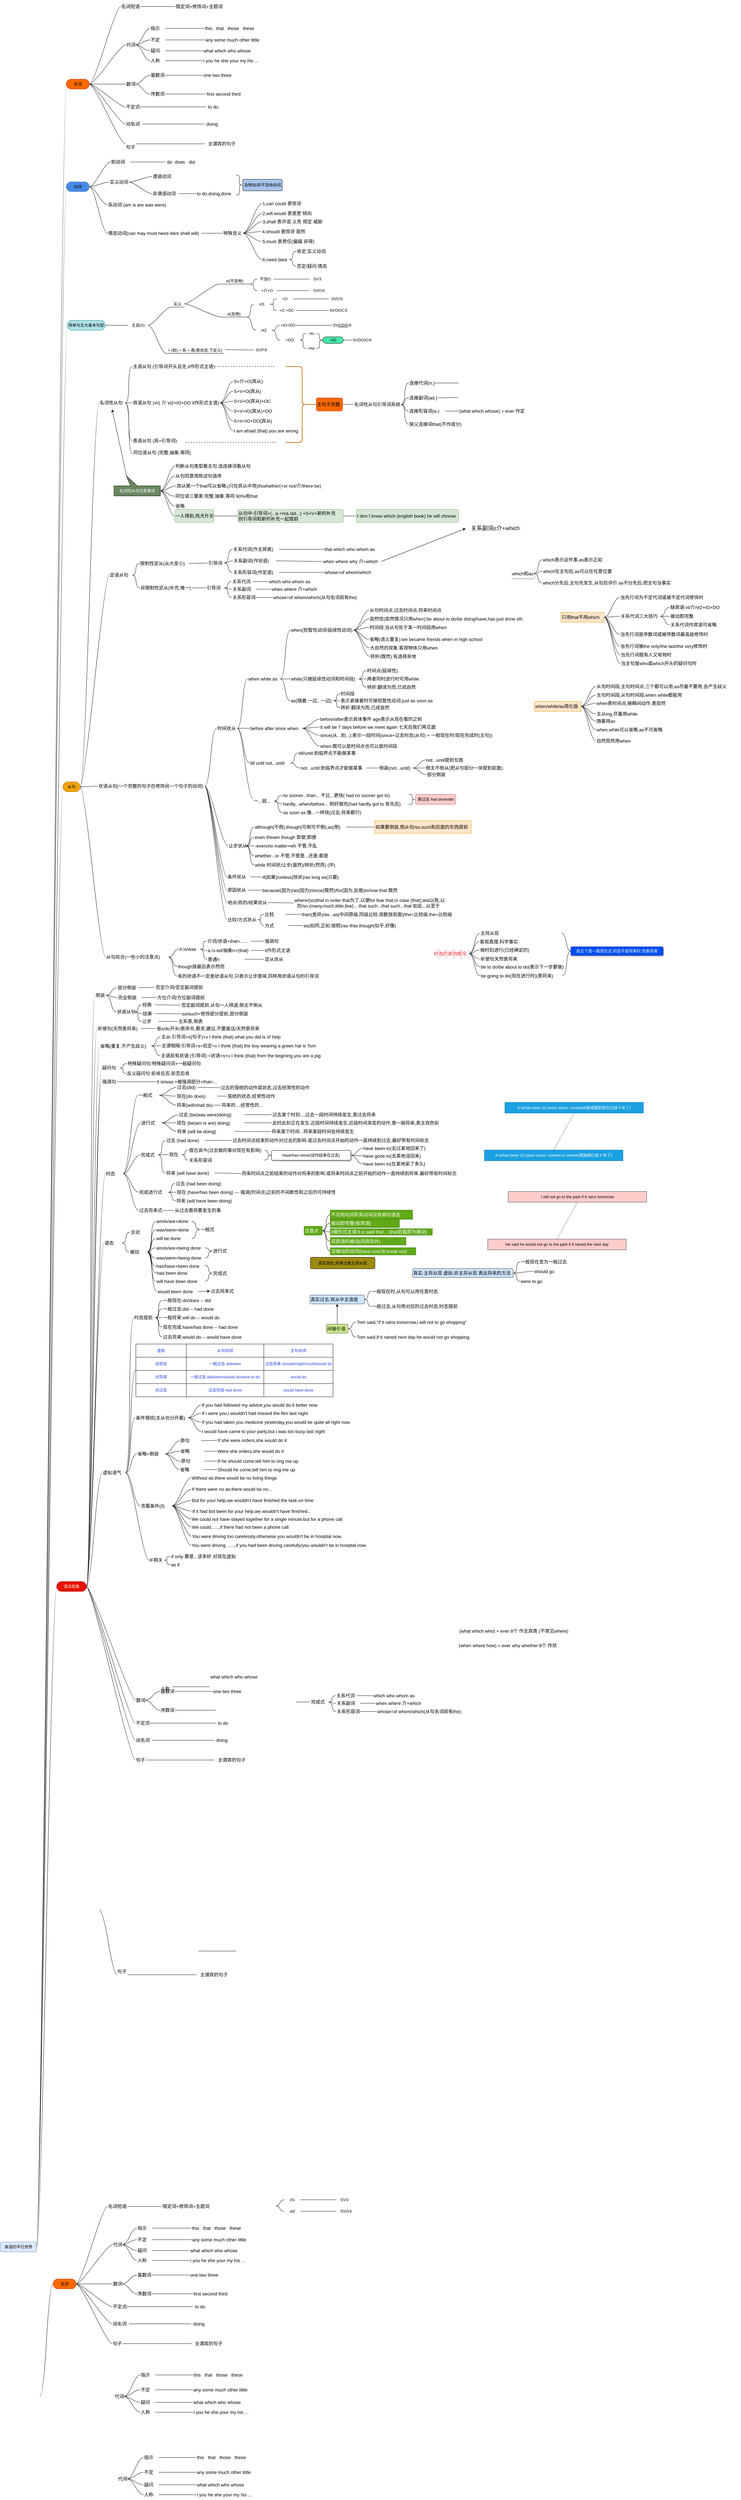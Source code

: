<mxfile version="20.8.13" type="github">
  <diagram id="1wD_X5J8tofuM-vasSyo" name="第 1 页">
    <mxGraphModel dx="1434" dy="7778" grid="1" gridSize="10" guides="1" tooltips="1" connect="1" arrows="1" fold="1" page="1" pageScale="1" pageWidth="827" pageHeight="1169" math="0" shadow="0">
      <root>
        <mxCell id="0" />
        <mxCell id="1" parent="0" />
        <mxCell id="Bzsjij8QIIZRabs9Qi1y-112" value="" style="whiteSpace=wrap;html=1;shadow=1;glass=1;dashed=1;strokeColor=#000000;strokeWidth=0;fontSize=17;" parent="1" vertex="1">
          <mxGeometry x="1570" y="-4702" width="68" height="30" as="geometry" />
        </mxCell>
        <UserObject label="英语的平行世界" treeRoot="1" id="ZX8-5jwRaz3fq__6NCKc-1">
          <mxCell style="whiteSpace=wrap;html=1;align=center;treeFolding=1;treeMoving=1;newEdgeStyle={&quot;edgeStyle&quot;:&quot;elbowEdgeStyle&quot;,&quot;startArrow&quot;:&quot;none&quot;,&quot;endArrow&quot;:&quot;none&quot;};fillColor=#dae8fc;strokeColor=#6c8ebf;rounded=1;" parent="1" vertex="1">
            <mxGeometry x="20" y="372" width="110" height="30" as="geometry" />
          </mxCell>
        </UserObject>
        <mxCell id="ZX8-5jwRaz3fq__6NCKc-3" value="" style="edgeStyle=entityRelationEdgeStyle;startArrow=none;endArrow=none;segment=10;curved=1;sourcePerimeterSpacing=0;targetPerimeterSpacing=0;rounded=0;exitX=1;exitY=0.5;exitDx=0;exitDy=0;entryX=0;entryY=0.5;entryDx=0;entryDy=0;" parent="1" source="ZX8-5jwRaz3fq__6NCKc-1" target="hqNwibnlh16U7bYU6Boq-115" edge="1">
          <mxGeometry relative="1" as="geometry">
            <mxPoint x="130" y="9.5" as="sourcePoint" />
            <mxPoint x="190" y="-346" as="targetPoint" />
          </mxGeometry>
        </mxCell>
        <mxCell id="hqNwibnlh16U7bYU6Boq-20" value="代词" style="text;strokeColor=none;fillColor=none;html=1;fontSize=14;fontStyle=0;verticalAlign=middle;align=left;rounded=1;" parent="1" vertex="1">
          <mxGeometry x="365" y="820" width="30" height="40" as="geometry" />
        </mxCell>
        <mxCell id="hqNwibnlh16U7bYU6Boq-21" style="edgeStyle=entityRelationEdgeStyle;rounded=0;orthogonalLoop=1;jettySize=auto;html=1;startArrow=none;endArrow=none;segment=10;curved=1;sourcePerimeterSpacing=0;targetPerimeterSpacing=0;fontSize=14;exitX=0;exitY=0.5;exitDx=0;exitDy=0;" parent="1" source="hqNwibnlh16U7bYU6Boq-36" target="hqNwibnlh16U7bYU6Boq-20" edge="1">
          <mxGeometry relative="1" as="geometry">
            <mxPoint x="444" y="790" as="sourcePoint" />
            <mxPoint x="280" y="970" as="targetPoint" />
          </mxGeometry>
        </mxCell>
        <mxCell id="hqNwibnlh16U7bYU6Boq-22" style="edgeStyle=entityRelationEdgeStyle;rounded=0;orthogonalLoop=1;jettySize=auto;html=1;startArrow=none;endArrow=none;segment=10;curved=1;sourcePerimeterSpacing=0;targetPerimeterSpacing=0;fontSize=14;exitX=0;exitY=0.5;exitDx=0;exitDy=0;entryX=1;entryY=0.5;entryDx=0;entryDy=0;" parent="1" source="hqNwibnlh16U7bYU6Boq-23" target="hqNwibnlh16U7bYU6Boq-20" edge="1">
          <mxGeometry relative="1" as="geometry">
            <mxPoint x="400" y="885" as="sourcePoint" />
            <mxPoint x="405" y="855" as="targetPoint" />
          </mxGeometry>
        </mxCell>
        <mxCell id="hqNwibnlh16U7bYU6Boq-23" value="不定&amp;nbsp;&amp;nbsp;" style="text;html=1;strokeColor=none;fillColor=none;align=left;verticalAlign=middle;whiteSpace=wrap;rounded=0;fontSize=14;" parent="1" vertex="1">
          <mxGeometry x="444" y="805" width="46" height="30" as="geometry" />
        </mxCell>
        <mxCell id="hqNwibnlh16U7bYU6Boq-24" style="edgeStyle=entityRelationEdgeStyle;rounded=0;orthogonalLoop=1;jettySize=auto;html=1;startArrow=none;endArrow=none;segment=10;curved=1;sourcePerimeterSpacing=0;targetPerimeterSpacing=0;fontSize=14;exitX=0;exitY=0.5;exitDx=0;exitDy=0;entryX=1;entryY=0.5;entryDx=0;entryDy=0;" parent="1" source="hqNwibnlh16U7bYU6Boq-25" target="hqNwibnlh16U7bYU6Boq-20" edge="1">
          <mxGeometry relative="1" as="geometry">
            <mxPoint x="400" y="928" as="sourcePoint" />
            <mxPoint x="405" y="898" as="targetPoint" />
          </mxGeometry>
        </mxCell>
        <mxCell id="hqNwibnlh16U7bYU6Boq-25" value="疑问&lt;br&gt;" style="text;html=1;strokeColor=none;fillColor=none;align=left;verticalAlign=middle;whiteSpace=wrap;rounded=0;fontSize=14;" parent="1" vertex="1">
          <mxGeometry x="444" y="843" width="46" height="30" as="geometry" />
        </mxCell>
        <mxCell id="hqNwibnlh16U7bYU6Boq-26" style="edgeStyle=entityRelationEdgeStyle;rounded=0;orthogonalLoop=1;jettySize=auto;html=1;startArrow=none;endArrow=none;segment=10;curved=1;sourcePerimeterSpacing=0;targetPerimeterSpacing=0;fontSize=14;exitX=0;exitY=0.5;exitDx=0;exitDy=0;entryX=1;entryY=0.5;entryDx=0;entryDy=0;" parent="1" source="hqNwibnlh16U7bYU6Boq-27" target="hqNwibnlh16U7bYU6Boq-20" edge="1">
          <mxGeometry relative="1" as="geometry">
            <mxPoint x="410" y="953" as="sourcePoint" />
            <mxPoint x="405" y="898" as="targetPoint" />
          </mxGeometry>
        </mxCell>
        <mxCell id="hqNwibnlh16U7bYU6Boq-27" value="人称" style="text;html=1;strokeColor=none;fillColor=none;align=left;verticalAlign=middle;whiteSpace=wrap;rounded=0;fontSize=14;" parent="1" vertex="1">
          <mxGeometry x="444" y="873" width="46" height="30" as="geometry" />
        </mxCell>
        <mxCell id="hqNwibnlh16U7bYU6Boq-28" value="" style="edgeStyle=entityRelationEdgeStyle;startArrow=none;endArrow=none;segment=10;curved=1;sourcePerimeterSpacing=0;targetPerimeterSpacing=0;rounded=0;entryX=0;entryY=0.5;entryDx=0;entryDy=0;exitX=1;exitY=0.5;exitDx=0;exitDy=0;" parent="1" source="hqNwibnlh16U7bYU6Boq-36" target="hqNwibnlh16U7bYU6Boq-29" edge="1">
          <mxGeometry relative="1" as="geometry">
            <mxPoint x="490" y="790" as="sourcePoint" />
            <mxPoint x="554" y="985" as="targetPoint" />
          </mxGeometry>
        </mxCell>
        <mxCell id="hqNwibnlh16U7bYU6Boq-29" value="this&amp;nbsp; &amp;nbsp;that&amp;nbsp; &amp;nbsp;those&amp;nbsp; &amp;nbsp;these" style="text;html=1;strokeColor=none;fillColor=none;align=left;verticalAlign=middle;whiteSpace=wrap;rounded=0;fontSize=14;" parent="1" vertex="1">
          <mxGeometry x="604" y="765" width="156" height="20" as="geometry" />
        </mxCell>
        <mxCell id="hqNwibnlh16U7bYU6Boq-30" value="" style="edgeStyle=entityRelationEdgeStyle;startArrow=none;endArrow=none;segment=10;curved=1;sourcePerimeterSpacing=0;targetPerimeterSpacing=0;rounded=0;exitX=1;exitY=0.5;exitDx=0;exitDy=0;entryX=0;entryY=0.5;entryDx=0;entryDy=0;" parent="1" source="hqNwibnlh16U7bYU6Boq-27" target="hqNwibnlh16U7bYU6Boq-31" edge="1">
          <mxGeometry relative="1" as="geometry">
            <mxPoint x="500" y="990" as="sourcePoint" />
            <mxPoint x="564" y="1185" as="targetPoint" />
          </mxGeometry>
        </mxCell>
        <mxCell id="hqNwibnlh16U7bYU6Boq-31" value="i you he she your my his ..." style="text;html=1;strokeColor=none;fillColor=none;align=left;verticalAlign=middle;whiteSpace=wrap;rounded=0;fontSize=14;" parent="1" vertex="1">
          <mxGeometry x="604" y="878" width="186" height="20" as="geometry" />
        </mxCell>
        <mxCell id="hqNwibnlh16U7bYU6Boq-32" value="" style="edgeStyle=entityRelationEdgeStyle;startArrow=none;endArrow=none;segment=10;curved=1;sourcePerimeterSpacing=0;targetPerimeterSpacing=0;rounded=0;exitX=1;exitY=0.5;exitDx=0;exitDy=0;entryX=0;entryY=0.5;entryDx=0;entryDy=0;" parent="1" source="hqNwibnlh16U7bYU6Boq-25" target="hqNwibnlh16U7bYU6Boq-33" edge="1">
          <mxGeometry relative="1" as="geometry">
            <mxPoint x="510" y="950" as="sourcePoint" />
            <mxPoint x="574" y="1145" as="targetPoint" />
          </mxGeometry>
        </mxCell>
        <mxCell id="hqNwibnlh16U7bYU6Boq-33" value="what which who whose" style="text;html=1;strokeColor=none;fillColor=none;align=left;verticalAlign=middle;whiteSpace=wrap;rounded=0;fontSize=14;" parent="1" vertex="1">
          <mxGeometry x="604" y="848" width="156" height="20" as="geometry" />
        </mxCell>
        <mxCell id="hqNwibnlh16U7bYU6Boq-34" value="" style="edgeStyle=entityRelationEdgeStyle;startArrow=none;endArrow=none;segment=10;curved=1;sourcePerimeterSpacing=0;targetPerimeterSpacing=0;rounded=0;exitX=1;exitY=0.5;exitDx=0;exitDy=0;entryX=0;entryY=0.5;entryDx=0;entryDy=0;" parent="1" source="hqNwibnlh16U7bYU6Boq-23" target="hqNwibnlh16U7bYU6Boq-35" edge="1">
          <mxGeometry relative="1" as="geometry">
            <mxPoint x="520" y="900" as="sourcePoint" />
            <mxPoint x="584" y="1095" as="targetPoint" />
          </mxGeometry>
        </mxCell>
        <mxCell id="hqNwibnlh16U7bYU6Boq-35" value="any some much other little" style="text;html=1;strokeColor=none;fillColor=none;align=left;verticalAlign=middle;whiteSpace=wrap;rounded=0;fontSize=14;" parent="1" vertex="1">
          <mxGeometry x="604" y="810" width="176" height="20" as="geometry" />
        </mxCell>
        <mxCell id="hqNwibnlh16U7bYU6Boq-36" value="指示&amp;nbsp;" style="text;html=1;strokeColor=none;fillColor=none;align=left;verticalAlign=middle;whiteSpace=wrap;rounded=0;fontSize=14;" parent="1" vertex="1">
          <mxGeometry x="444" y="760" width="46" height="30" as="geometry" />
        </mxCell>
        <mxCell id="hqNwibnlh16U7bYU6Boq-50" value="代词" style="text;strokeColor=none;fillColor=none;html=1;fontSize=14;fontStyle=0;verticalAlign=middle;align=left;rounded=1;" parent="1" vertex="1">
          <mxGeometry x="375" y="1070" width="30" height="40" as="geometry" />
        </mxCell>
        <mxCell id="hqNwibnlh16U7bYU6Boq-51" style="edgeStyle=entityRelationEdgeStyle;rounded=0;orthogonalLoop=1;jettySize=auto;html=1;startArrow=none;endArrow=none;segment=10;curved=1;sourcePerimeterSpacing=0;targetPerimeterSpacing=0;fontSize=14;exitX=0;exitY=0.5;exitDx=0;exitDy=0;" parent="1" source="hqNwibnlh16U7bYU6Boq-66" target="hqNwibnlh16U7bYU6Boq-50" edge="1">
          <mxGeometry relative="1" as="geometry">
            <mxPoint x="454" y="1040" as="sourcePoint" />
            <mxPoint x="290" y="1220" as="targetPoint" />
          </mxGeometry>
        </mxCell>
        <mxCell id="hqNwibnlh16U7bYU6Boq-52" style="edgeStyle=entityRelationEdgeStyle;rounded=0;orthogonalLoop=1;jettySize=auto;html=1;startArrow=none;endArrow=none;segment=10;curved=1;sourcePerimeterSpacing=0;targetPerimeterSpacing=0;fontSize=14;exitX=0;exitY=0.5;exitDx=0;exitDy=0;entryX=1;entryY=0.5;entryDx=0;entryDy=0;" parent="1" source="hqNwibnlh16U7bYU6Boq-53" target="hqNwibnlh16U7bYU6Boq-50" edge="1">
          <mxGeometry relative="1" as="geometry">
            <mxPoint x="410" y="1135" as="sourcePoint" />
            <mxPoint x="415" y="1105" as="targetPoint" />
          </mxGeometry>
        </mxCell>
        <mxCell id="hqNwibnlh16U7bYU6Boq-53" value="不定&amp;nbsp;&amp;nbsp;" style="text;html=1;strokeColor=none;fillColor=none;align=left;verticalAlign=middle;whiteSpace=wrap;rounded=0;fontSize=14;" parent="1" vertex="1">
          <mxGeometry x="454" y="1055" width="46" height="30" as="geometry" />
        </mxCell>
        <mxCell id="hqNwibnlh16U7bYU6Boq-54" style="edgeStyle=entityRelationEdgeStyle;rounded=0;orthogonalLoop=1;jettySize=auto;html=1;startArrow=none;endArrow=none;segment=10;curved=1;sourcePerimeterSpacing=0;targetPerimeterSpacing=0;fontSize=14;exitX=0;exitY=0.5;exitDx=0;exitDy=0;entryX=1;entryY=0.5;entryDx=0;entryDy=0;" parent="1" source="hqNwibnlh16U7bYU6Boq-55" target="hqNwibnlh16U7bYU6Boq-50" edge="1">
          <mxGeometry relative="1" as="geometry">
            <mxPoint x="410" y="1178" as="sourcePoint" />
            <mxPoint x="415" y="1148" as="targetPoint" />
          </mxGeometry>
        </mxCell>
        <mxCell id="hqNwibnlh16U7bYU6Boq-55" value="疑问&lt;br&gt;" style="text;html=1;strokeColor=none;fillColor=none;align=left;verticalAlign=middle;whiteSpace=wrap;rounded=0;fontSize=14;" parent="1" vertex="1">
          <mxGeometry x="454" y="1093" width="46" height="30" as="geometry" />
        </mxCell>
        <mxCell id="hqNwibnlh16U7bYU6Boq-56" style="edgeStyle=entityRelationEdgeStyle;rounded=0;orthogonalLoop=1;jettySize=auto;html=1;startArrow=none;endArrow=none;segment=10;curved=1;sourcePerimeterSpacing=0;targetPerimeterSpacing=0;fontSize=14;exitX=0;exitY=0.5;exitDx=0;exitDy=0;entryX=1;entryY=0.5;entryDx=0;entryDy=0;" parent="1" source="hqNwibnlh16U7bYU6Boq-57" target="hqNwibnlh16U7bYU6Boq-50" edge="1">
          <mxGeometry relative="1" as="geometry">
            <mxPoint x="420" y="1203" as="sourcePoint" />
            <mxPoint x="415" y="1148" as="targetPoint" />
          </mxGeometry>
        </mxCell>
        <mxCell id="hqNwibnlh16U7bYU6Boq-57" value="人称" style="text;html=1;strokeColor=none;fillColor=none;align=left;verticalAlign=middle;whiteSpace=wrap;rounded=0;fontSize=14;" parent="1" vertex="1">
          <mxGeometry x="454" y="1123" width="46" height="30" as="geometry" />
        </mxCell>
        <mxCell id="hqNwibnlh16U7bYU6Boq-58" value="" style="edgeStyle=entityRelationEdgeStyle;startArrow=none;endArrow=none;segment=10;curved=1;sourcePerimeterSpacing=0;targetPerimeterSpacing=0;rounded=0;entryX=0;entryY=0.5;entryDx=0;entryDy=0;exitX=1;exitY=0.5;exitDx=0;exitDy=0;" parent="1" source="hqNwibnlh16U7bYU6Boq-66" target="hqNwibnlh16U7bYU6Boq-59" edge="1">
          <mxGeometry relative="1" as="geometry">
            <mxPoint x="500" y="1040" as="sourcePoint" />
            <mxPoint x="564" y="1235" as="targetPoint" />
          </mxGeometry>
        </mxCell>
        <mxCell id="hqNwibnlh16U7bYU6Boq-59" value="this&amp;nbsp; &amp;nbsp;that&amp;nbsp; &amp;nbsp;those&amp;nbsp; &amp;nbsp;these" style="text;html=1;strokeColor=none;fillColor=none;align=left;verticalAlign=middle;whiteSpace=wrap;rounded=0;fontSize=14;" parent="1" vertex="1">
          <mxGeometry x="614" y="1015" width="156" height="20" as="geometry" />
        </mxCell>
        <mxCell id="hqNwibnlh16U7bYU6Boq-60" value="" style="edgeStyle=entityRelationEdgeStyle;startArrow=none;endArrow=none;segment=10;curved=1;sourcePerimeterSpacing=0;targetPerimeterSpacing=0;rounded=0;exitX=1;exitY=0.5;exitDx=0;exitDy=0;entryX=0;entryY=0.5;entryDx=0;entryDy=0;" parent="1" source="hqNwibnlh16U7bYU6Boq-57" target="hqNwibnlh16U7bYU6Boq-61" edge="1">
          <mxGeometry relative="1" as="geometry">
            <mxPoint x="510" y="1240" as="sourcePoint" />
            <mxPoint x="574" y="1435" as="targetPoint" />
          </mxGeometry>
        </mxCell>
        <mxCell id="hqNwibnlh16U7bYU6Boq-61" value="i you he she your my his ..." style="text;html=1;strokeColor=none;fillColor=none;align=left;verticalAlign=middle;whiteSpace=wrap;rounded=0;fontSize=14;" parent="1" vertex="1">
          <mxGeometry x="614" y="1128" width="186" height="20" as="geometry" />
        </mxCell>
        <mxCell id="hqNwibnlh16U7bYU6Boq-62" value="" style="edgeStyle=entityRelationEdgeStyle;startArrow=none;endArrow=none;segment=10;curved=1;sourcePerimeterSpacing=0;targetPerimeterSpacing=0;rounded=0;exitX=1;exitY=0.5;exitDx=0;exitDy=0;entryX=0;entryY=0.5;entryDx=0;entryDy=0;" parent="1" source="hqNwibnlh16U7bYU6Boq-55" target="hqNwibnlh16U7bYU6Boq-63" edge="1">
          <mxGeometry relative="1" as="geometry">
            <mxPoint x="520" y="1200" as="sourcePoint" />
            <mxPoint x="584" y="1395" as="targetPoint" />
          </mxGeometry>
        </mxCell>
        <mxCell id="hqNwibnlh16U7bYU6Boq-63" value="what which who whose" style="text;html=1;strokeColor=none;fillColor=none;align=left;verticalAlign=middle;whiteSpace=wrap;rounded=0;fontSize=14;" parent="1" vertex="1">
          <mxGeometry x="614" y="1098" width="156" height="20" as="geometry" />
        </mxCell>
        <mxCell id="hqNwibnlh16U7bYU6Boq-64" value="" style="edgeStyle=entityRelationEdgeStyle;startArrow=none;endArrow=none;segment=10;curved=1;sourcePerimeterSpacing=0;targetPerimeterSpacing=0;rounded=0;exitX=1;exitY=0.5;exitDx=0;exitDy=0;entryX=0;entryY=0.5;entryDx=0;entryDy=0;" parent="1" source="hqNwibnlh16U7bYU6Boq-53" target="hqNwibnlh16U7bYU6Boq-65" edge="1">
          <mxGeometry relative="1" as="geometry">
            <mxPoint x="530" y="1150" as="sourcePoint" />
            <mxPoint x="594" y="1345" as="targetPoint" />
          </mxGeometry>
        </mxCell>
        <mxCell id="hqNwibnlh16U7bYU6Boq-65" value="any some much other little" style="text;html=1;strokeColor=none;fillColor=none;align=left;verticalAlign=middle;whiteSpace=wrap;rounded=0;fontSize=14;" parent="1" vertex="1">
          <mxGeometry x="614" y="1060" width="176" height="20" as="geometry" />
        </mxCell>
        <mxCell id="hqNwibnlh16U7bYU6Boq-66" value="指示&amp;nbsp;" style="text;html=1;strokeColor=none;fillColor=none;align=left;verticalAlign=middle;whiteSpace=wrap;rounded=0;fontSize=14;" parent="1" vertex="1">
          <mxGeometry x="454" y="1010" width="46" height="30" as="geometry" />
        </mxCell>
        <mxCell id="hqNwibnlh16U7bYU6Boq-67" style="edgeStyle=entityRelationEdgeStyle;rounded=0;orthogonalLoop=1;jettySize=auto;html=1;startArrow=none;endArrow=none;segment=10;curved=1;sourcePerimeterSpacing=0;targetPerimeterSpacing=0;exitX=1;exitY=0.5;exitDx=0;exitDy=0;fontSize=14;entryX=0;entryY=0.5;entryDx=0;entryDy=0;" parent="1" source="hqNwibnlh16U7bYU6Boq-68" target="hqNwibnlh16U7bYU6Boq-76" edge="1">
          <mxGeometry relative="1" as="geometry">
            <mxPoint x="350" y="590" as="targetPoint" />
          </mxGeometry>
        </mxCell>
        <mxCell id="hqNwibnlh16U7bYU6Boq-68" value="名词" style="whiteSpace=wrap;html=1;rounded=1;arcSize=50;align=center;verticalAlign=middle;strokeWidth=1;autosize=1;spacing=4;treeFolding=1;treeMoving=1;newEdgeStyle={&quot;edgeStyle&quot;:&quot;entityRelationEdgeStyle&quot;,&quot;startArrow&quot;:&quot;none&quot;,&quot;endArrow&quot;:&quot;none&quot;,&quot;segment&quot;:10,&quot;curved&quot;:1,&quot;sourcePerimeterSpacing&quot;:0,&quot;targetPerimeterSpacing&quot;:0};fillColor=#fa6800;fontColor=#000000;strokeColor=#C73500;" parent="1" vertex="1">
          <mxGeometry x="180" y="484" width="70" height="30" as="geometry" />
        </mxCell>
        <mxCell id="hqNwibnlh16U7bYU6Boq-69" value="" style="edgeStyle=entityRelationEdgeStyle;startArrow=none;endArrow=none;segment=10;curved=1;sourcePerimeterSpacing=0;targetPerimeterSpacing=0;rounded=0;exitX=1;exitY=0.25;exitDx=0;exitDy=0;" parent="1" target="hqNwibnlh16U7bYU6Boq-68" edge="1">
          <mxGeometry relative="1" as="geometry">
            <mxPoint x="140" y="839.5" as="sourcePoint" />
          </mxGeometry>
        </mxCell>
        <mxCell id="hqNwibnlh16U7bYU6Boq-70" value="" style="edgeStyle=entityRelationEdgeStyle;startArrow=none;endArrow=none;segment=10;curved=1;sourcePerimeterSpacing=0;targetPerimeterSpacing=0;rounded=0;entryX=0;entryY=0.5;entryDx=0;entryDy=0;exitX=1;exitY=0.5;exitDx=0;exitDy=0;" parent="1" source="hqNwibnlh16U7bYU6Boq-68" target="hqNwibnlh16U7bYU6Boq-71" edge="1">
          <mxGeometry relative="1" as="geometry">
            <mxPoint x="280" y="425" as="sourcePoint" />
            <mxPoint x="360" y="390" as="targetPoint" />
          </mxGeometry>
        </mxCell>
        <mxCell id="hqNwibnlh16U7bYU6Boq-71" value="名词短语" style="text;strokeColor=none;fillColor=none;html=1;fontSize=14;fontStyle=0;verticalAlign=middle;align=left;rounded=1;" parent="1" vertex="1">
          <mxGeometry x="345" y="244" width="60" height="40" as="geometry" />
        </mxCell>
        <mxCell id="hqNwibnlh16U7bYU6Boq-72" value="" style="edgeStyle=entityRelationEdgeStyle;startArrow=none;endArrow=none;segment=10;curved=1;sourcePerimeterSpacing=0;targetPerimeterSpacing=0;rounded=0;exitX=1;exitY=0.5;exitDx=0;exitDy=0;entryX=0;entryY=0.5;entryDx=0;entryDy=0;" parent="1" source="hqNwibnlh16U7bYU6Boq-71" target="hqNwibnlh16U7bYU6Boq-73" edge="1">
          <mxGeometry relative="1" as="geometry">
            <mxPoint x="410" y="400.01" as="sourcePoint" />
            <mxPoint x="460" y="410" as="targetPoint" />
          </mxGeometry>
        </mxCell>
        <mxCell id="hqNwibnlh16U7bYU6Boq-73" value="限定词+修饰词+主题词" style="text;html=1;strokeColor=none;fillColor=none;align=left;verticalAlign=middle;whiteSpace=wrap;rounded=0;fontSize=14;" parent="1" vertex="1">
          <mxGeometry x="510" y="249" width="160" height="30" as="geometry" />
        </mxCell>
        <mxCell id="hqNwibnlh16U7bYU6Boq-74" style="edgeStyle=entityRelationEdgeStyle;rounded=0;orthogonalLoop=1;jettySize=auto;html=1;startArrow=none;endArrow=none;segment=10;curved=1;sourcePerimeterSpacing=0;targetPerimeterSpacing=0;fontSize=14;exitX=0;exitY=0.5;exitDx=0;exitDy=0;entryX=1;entryY=0.5;entryDx=0;entryDy=0;" parent="1" source="hqNwibnlh16U7bYU6Boq-75" target="hqNwibnlh16U7bYU6Boq-68" edge="1">
          <mxGeometry relative="1" as="geometry">
            <mxPoint x="330" y="555" as="sourcePoint" />
            <mxPoint x="250" y="570" as="targetPoint" />
          </mxGeometry>
        </mxCell>
        <mxCell id="hqNwibnlh16U7bYU6Boq-75" value="代词" style="text;strokeColor=none;fillColor=none;html=1;fontSize=14;fontStyle=0;verticalAlign=middle;align=left;rounded=1;" parent="1" vertex="1">
          <mxGeometry x="360" y="360" width="30" height="40" as="geometry" />
        </mxCell>
        <mxCell id="hqNwibnlh16U7bYU6Boq-76" value="句子" style="text;strokeColor=none;fillColor=none;html=1;fontSize=14;fontStyle=0;verticalAlign=middle;align=left;rounded=1;" parent="1" vertex="1">
          <mxGeometry x="359" y="660" width="32" height="40" as="geometry" />
        </mxCell>
        <mxCell id="hqNwibnlh16U7bYU6Boq-77" style="edgeStyle=entityRelationEdgeStyle;rounded=0;orthogonalLoop=1;jettySize=auto;html=1;startArrow=none;endArrow=none;segment=10;curved=1;sourcePerimeterSpacing=0;targetPerimeterSpacing=0;fontSize=14;exitX=0;exitY=0.5;exitDx=0;exitDy=0;" parent="1" source="hqNwibnlh16U7bYU6Boq-78" target="hqNwibnlh16U7bYU6Boq-75" edge="1">
          <mxGeometry relative="1" as="geometry">
            <mxPoint x="380" y="400" as="sourcePoint" />
            <mxPoint x="270" y="510" as="targetPoint" />
          </mxGeometry>
        </mxCell>
        <mxCell id="hqNwibnlh16U7bYU6Boq-78" value="指示&amp;nbsp;" style="text;html=1;strokeColor=none;fillColor=none;align=left;verticalAlign=middle;whiteSpace=wrap;rounded=0;fontSize=14;" parent="1" vertex="1">
          <mxGeometry x="434" y="315" width="46" height="30" as="geometry" />
        </mxCell>
        <mxCell id="hqNwibnlh16U7bYU6Boq-79" style="edgeStyle=entityRelationEdgeStyle;rounded=0;orthogonalLoop=1;jettySize=auto;html=1;startArrow=none;endArrow=none;segment=10;curved=1;sourcePerimeterSpacing=0;targetPerimeterSpacing=0;fontSize=14;exitX=0;exitY=0.5;exitDx=0;exitDy=0;entryX=1;entryY=0.5;entryDx=0;entryDy=0;" parent="1" source="hqNwibnlh16U7bYU6Boq-80" target="hqNwibnlh16U7bYU6Boq-75" edge="1">
          <mxGeometry relative="1" as="geometry">
            <mxPoint x="390" y="425" as="sourcePoint" />
            <mxPoint x="395" y="395" as="targetPoint" />
          </mxGeometry>
        </mxCell>
        <mxCell id="hqNwibnlh16U7bYU6Boq-80" value="不定&amp;nbsp;&amp;nbsp;" style="text;html=1;strokeColor=none;fillColor=none;align=left;verticalAlign=middle;whiteSpace=wrap;rounded=0;fontSize=14;" parent="1" vertex="1">
          <mxGeometry x="434" y="350" width="46" height="30" as="geometry" />
        </mxCell>
        <mxCell id="hqNwibnlh16U7bYU6Boq-81" style="edgeStyle=entityRelationEdgeStyle;rounded=0;orthogonalLoop=1;jettySize=auto;html=1;startArrow=none;endArrow=none;segment=10;curved=1;sourcePerimeterSpacing=0;targetPerimeterSpacing=0;fontSize=14;exitX=0;exitY=0.5;exitDx=0;exitDy=0;entryX=1;entryY=0.5;entryDx=0;entryDy=0;" parent="1" source="hqNwibnlh16U7bYU6Boq-82" target="hqNwibnlh16U7bYU6Boq-75" edge="1">
          <mxGeometry relative="1" as="geometry">
            <mxPoint x="390" y="468" as="sourcePoint" />
            <mxPoint x="395" y="438" as="targetPoint" />
          </mxGeometry>
        </mxCell>
        <mxCell id="hqNwibnlh16U7bYU6Boq-82" value="疑问&lt;br&gt;" style="text;html=1;strokeColor=none;fillColor=none;align=left;verticalAlign=middle;whiteSpace=wrap;rounded=0;fontSize=14;" parent="1" vertex="1">
          <mxGeometry x="434" y="383" width="46" height="30" as="geometry" />
        </mxCell>
        <mxCell id="hqNwibnlh16U7bYU6Boq-83" style="edgeStyle=entityRelationEdgeStyle;rounded=0;orthogonalLoop=1;jettySize=auto;html=1;startArrow=none;endArrow=none;segment=10;curved=1;sourcePerimeterSpacing=0;targetPerimeterSpacing=0;fontSize=14;exitX=0;exitY=0.5;exitDx=0;exitDy=0;entryX=1;entryY=0.5;entryDx=0;entryDy=0;" parent="1" source="hqNwibnlh16U7bYU6Boq-84" target="hqNwibnlh16U7bYU6Boq-75" edge="1">
          <mxGeometry relative="1" as="geometry">
            <mxPoint x="400" y="493" as="sourcePoint" />
            <mxPoint x="395" y="438" as="targetPoint" />
          </mxGeometry>
        </mxCell>
        <mxCell id="hqNwibnlh16U7bYU6Boq-84" value="人称" style="text;html=1;strokeColor=none;fillColor=none;align=left;verticalAlign=middle;whiteSpace=wrap;rounded=0;fontSize=14;" parent="1" vertex="1">
          <mxGeometry x="434" y="413" width="46" height="30" as="geometry" />
        </mxCell>
        <mxCell id="hqNwibnlh16U7bYU6Boq-85" value="" style="edgeStyle=entityRelationEdgeStyle;startArrow=none;endArrow=none;segment=10;curved=1;sourcePerimeterSpacing=0;targetPerimeterSpacing=0;rounded=0;exitX=1;exitY=0.5;exitDx=0;exitDy=0;entryX=0;entryY=0.5;entryDx=0;entryDy=0;" parent="1" source="hqNwibnlh16U7bYU6Boq-78" target="hqNwibnlh16U7bYU6Boq-86" edge="1">
          <mxGeometry relative="1" as="geometry">
            <mxPoint x="484" y="335" as="sourcePoint" />
            <mxPoint x="544" y="525" as="targetPoint" />
          </mxGeometry>
        </mxCell>
        <mxCell id="hqNwibnlh16U7bYU6Boq-86" value="this&amp;nbsp; &amp;nbsp;that&amp;nbsp; &amp;nbsp;those&amp;nbsp; &amp;nbsp;these" style="text;html=1;strokeColor=none;fillColor=none;align=left;verticalAlign=middle;whiteSpace=wrap;rounded=0;fontSize=14;" parent="1" vertex="1">
          <mxGeometry x="599" y="320" width="156" height="20" as="geometry" />
        </mxCell>
        <mxCell id="hqNwibnlh16U7bYU6Boq-87" value="" style="edgeStyle=entityRelationEdgeStyle;startArrow=none;endArrow=none;segment=10;curved=1;sourcePerimeterSpacing=0;targetPerimeterSpacing=0;rounded=0;exitX=1;exitY=0.5;exitDx=0;exitDy=0;entryX=0;entryY=0.5;entryDx=0;entryDy=0;" parent="1" source="hqNwibnlh16U7bYU6Boq-84" target="hqNwibnlh16U7bYU6Boq-88" edge="1">
          <mxGeometry relative="1" as="geometry">
            <mxPoint x="490" y="530" as="sourcePoint" />
            <mxPoint x="594" y="428" as="targetPoint" />
          </mxGeometry>
        </mxCell>
        <mxCell id="hqNwibnlh16U7bYU6Boq-88" value="i you he she your my his ..." style="text;html=1;strokeColor=none;fillColor=none;align=left;verticalAlign=middle;whiteSpace=wrap;rounded=0;fontSize=14;" parent="1" vertex="1">
          <mxGeometry x="594" y="418" width="186" height="20" as="geometry" />
        </mxCell>
        <mxCell id="hqNwibnlh16U7bYU6Boq-89" value="" style="edgeStyle=entityRelationEdgeStyle;startArrow=none;endArrow=none;segment=10;curved=1;sourcePerimeterSpacing=0;targetPerimeterSpacing=0;rounded=0;exitX=1;exitY=0.5;exitDx=0;exitDy=0;entryX=0;entryY=0.5;entryDx=0;entryDy=0;" parent="1" source="hqNwibnlh16U7bYU6Boq-82" target="hqNwibnlh16U7bYU6Boq-90" edge="1">
          <mxGeometry relative="1" as="geometry">
            <mxPoint x="500" y="490" as="sourcePoint" />
            <mxPoint x="564" y="685" as="targetPoint" />
          </mxGeometry>
        </mxCell>
        <mxCell id="hqNwibnlh16U7bYU6Boq-90" value="what which who whose" style="text;html=1;strokeColor=none;fillColor=none;align=left;verticalAlign=middle;whiteSpace=wrap;rounded=0;fontSize=14;" parent="1" vertex="1">
          <mxGeometry x="594" y="388" width="156" height="20" as="geometry" />
        </mxCell>
        <mxCell id="hqNwibnlh16U7bYU6Boq-91" value="" style="edgeStyle=entityRelationEdgeStyle;startArrow=none;endArrow=none;segment=10;curved=1;sourcePerimeterSpacing=0;targetPerimeterSpacing=0;rounded=0;exitX=1;exitY=0.5;exitDx=0;exitDy=0;entryX=0;entryY=0.5;entryDx=0;entryDy=0;" parent="1" source="hqNwibnlh16U7bYU6Boq-80" target="hqNwibnlh16U7bYU6Boq-92" edge="1">
          <mxGeometry relative="1" as="geometry">
            <mxPoint x="510" y="440" as="sourcePoint" />
            <mxPoint x="594" y="365" as="targetPoint" />
          </mxGeometry>
        </mxCell>
        <mxCell id="hqNwibnlh16U7bYU6Boq-92" value="any some much other little" style="text;html=1;strokeColor=none;fillColor=none;align=left;verticalAlign=middle;whiteSpace=wrap;rounded=0;fontSize=14;" parent="1" vertex="1">
          <mxGeometry x="600" y="355" width="176" height="20" as="geometry" />
        </mxCell>
        <mxCell id="hqNwibnlh16U7bYU6Boq-93" value="数词" style="text;strokeColor=none;fillColor=none;html=1;fontSize=14;fontStyle=0;verticalAlign=middle;align=left;rounded=1;" parent="1" vertex="1">
          <mxGeometry x="360" y="470" width="30" height="58" as="geometry" />
        </mxCell>
        <mxCell id="hqNwibnlh16U7bYU6Boq-94" style="edgeStyle=entityRelationEdgeStyle;rounded=0;orthogonalLoop=1;jettySize=auto;html=1;startArrow=none;endArrow=none;segment=10;curved=1;sourcePerimeterSpacing=0;targetPerimeterSpacing=0;fontSize=14;exitX=0;exitY=0.5;exitDx=0;exitDy=0;" parent="1" source="hqNwibnlh16U7bYU6Boq-101" target="hqNwibnlh16U7bYU6Boq-93" edge="1">
          <mxGeometry relative="1" as="geometry">
            <mxPoint x="444" y="475" as="sourcePoint" />
            <mxPoint x="280" y="670" as="targetPoint" />
          </mxGeometry>
        </mxCell>
        <mxCell id="hqNwibnlh16U7bYU6Boq-95" style="edgeStyle=entityRelationEdgeStyle;rounded=0;orthogonalLoop=1;jettySize=auto;html=1;startArrow=none;endArrow=none;segment=10;curved=1;sourcePerimeterSpacing=0;targetPerimeterSpacing=0;fontSize=14;exitX=0;exitY=0.5;exitDx=0;exitDy=0;entryX=1;entryY=0.5;entryDx=0;entryDy=0;" parent="1" source="hqNwibnlh16U7bYU6Boq-96" target="hqNwibnlh16U7bYU6Boq-93" edge="1">
          <mxGeometry relative="1" as="geometry">
            <mxPoint x="400" y="585" as="sourcePoint" />
            <mxPoint x="405" y="555" as="targetPoint" />
          </mxGeometry>
        </mxCell>
        <mxCell id="hqNwibnlh16U7bYU6Boq-96" value="序数词" style="text;html=1;strokeColor=none;fillColor=none;align=left;verticalAlign=middle;whiteSpace=wrap;rounded=0;fontSize=14;" parent="1" vertex="1">
          <mxGeometry x="434" y="505" width="46" height="48" as="geometry" />
        </mxCell>
        <mxCell id="hqNwibnlh16U7bYU6Boq-97" value="" style="edgeStyle=entityRelationEdgeStyle;startArrow=none;endArrow=none;segment=10;curved=1;sourcePerimeterSpacing=0;targetPerimeterSpacing=0;rounded=0;entryX=0;entryY=0.5;entryDx=0;entryDy=0;exitX=1;exitY=0.5;exitDx=0;exitDy=0;" parent="1" source="hqNwibnlh16U7bYU6Boq-101" target="hqNwibnlh16U7bYU6Boq-98" edge="1">
          <mxGeometry relative="1" as="geometry">
            <mxPoint x="490" y="475" as="sourcePoint" />
            <mxPoint x="604" y="475" as="targetPoint" />
          </mxGeometry>
        </mxCell>
        <mxCell id="hqNwibnlh16U7bYU6Boq-98" value="one two three" style="text;html=1;strokeColor=none;fillColor=none;align=left;verticalAlign=middle;whiteSpace=wrap;rounded=0;fontSize=14;" parent="1" vertex="1">
          <mxGeometry x="594" y="453" width="156" height="38" as="geometry" />
        </mxCell>
        <mxCell id="hqNwibnlh16U7bYU6Boq-99" value="" style="edgeStyle=entityRelationEdgeStyle;startArrow=none;endArrow=none;segment=10;curved=1;sourcePerimeterSpacing=0;targetPerimeterSpacing=0;rounded=0;exitX=1;exitY=0.5;exitDx=0;exitDy=0;entryX=0;entryY=0.5;entryDx=0;entryDy=0;" parent="1" source="hqNwibnlh16U7bYU6Boq-96" target="hqNwibnlh16U7bYU6Boq-100" edge="1">
          <mxGeometry relative="1" as="geometry">
            <mxPoint x="520" y="600" as="sourcePoint" />
            <mxPoint x="604" y="529" as="targetPoint" />
          </mxGeometry>
        </mxCell>
        <mxCell id="hqNwibnlh16U7bYU6Boq-100" value="first second third" style="text;html=1;strokeColor=none;fillColor=none;align=left;verticalAlign=middle;whiteSpace=wrap;rounded=0;fontSize=14;" parent="1" vertex="1">
          <mxGeometry x="604" y="510" width="176" height="38" as="geometry" />
        </mxCell>
        <mxCell id="hqNwibnlh16U7bYU6Boq-101" value="基数词" style="text;html=1;strokeColor=none;fillColor=none;align=left;verticalAlign=middle;whiteSpace=wrap;rounded=0;fontSize=14;" parent="1" vertex="1">
          <mxGeometry x="434" y="448" width="46" height="48" as="geometry" />
        </mxCell>
        <mxCell id="hqNwibnlh16U7bYU6Boq-102" value="" style="edgeStyle=entityRelationEdgeStyle;startArrow=none;endArrow=none;segment=10;curved=1;sourcePerimeterSpacing=0;targetPerimeterSpacing=0;rounded=0;entryX=0;entryY=0.5;entryDx=0;entryDy=0;exitX=1;exitY=0.5;exitDx=0;exitDy=0;" parent="1" source="hqNwibnlh16U7bYU6Boq-76" target="hqNwibnlh16U7bYU6Boq-103" edge="1">
          <mxGeometry relative="1" as="geometry">
            <mxPoint x="500" y="575" as="sourcePoint" />
            <mxPoint x="564" y="785" as="targetPoint" />
          </mxGeometry>
        </mxCell>
        <mxCell id="hqNwibnlh16U7bYU6Boq-103" value="&amp;nbsp; 主谓宾的句子" style="text;html=1;strokeColor=none;fillColor=none;align=left;verticalAlign=middle;whiteSpace=wrap;rounded=0;fontSize=14;" parent="1" vertex="1">
          <mxGeometry x="600" y="670" width="156" height="20" as="geometry" />
        </mxCell>
        <mxCell id="hqNwibnlh16U7bYU6Boq-104" value="" style="edgeStyle=entityRelationEdgeStyle;startArrow=none;endArrow=none;segment=10;curved=1;sourcePerimeterSpacing=0;targetPerimeterSpacing=0;rounded=0;exitX=1;exitY=0.5;exitDx=0;exitDy=0;entryX=0;entryY=0.5;entryDx=0;entryDy=0;" parent="1" source="hqNwibnlh16U7bYU6Boq-68" target="hqNwibnlh16U7bYU6Boq-93" edge="1">
          <mxGeometry relative="1" as="geometry">
            <mxPoint x="320" y="660" as="sourcePoint" />
            <mxPoint x="330" y="500" as="targetPoint" />
          </mxGeometry>
        </mxCell>
        <mxCell id="hqNwibnlh16U7bYU6Boq-105" style="edgeStyle=entityRelationEdgeStyle;rounded=0;orthogonalLoop=1;jettySize=auto;html=1;startArrow=none;endArrow=none;segment=10;curved=1;sourcePerimeterSpacing=0;targetPerimeterSpacing=0;exitX=1;exitY=0.5;exitDx=0;exitDy=0;fontSize=14;entryX=0;entryY=0.5;entryDx=0;entryDy=0;" parent="1" source="hqNwibnlh16U7bYU6Boq-68" target="hqNwibnlh16U7bYU6Boq-106" edge="1">
          <mxGeometry relative="1" as="geometry">
            <mxPoint x="360" y="500" as="targetPoint" />
            <mxPoint x="270" y="410" as="sourcePoint" />
          </mxGeometry>
        </mxCell>
        <mxCell id="hqNwibnlh16U7bYU6Boq-106" value="不定式" style="text;strokeColor=none;fillColor=none;html=1;fontSize=14;fontStyle=0;verticalAlign=middle;align=left;rounded=1;" parent="1" vertex="1">
          <mxGeometry x="359" y="548" width="41" height="40" as="geometry" />
        </mxCell>
        <mxCell id="hqNwibnlh16U7bYU6Boq-107" value="" style="edgeStyle=entityRelationEdgeStyle;startArrow=none;endArrow=none;segment=10;curved=1;sourcePerimeterSpacing=0;targetPerimeterSpacing=0;rounded=0;entryX=0;entryY=0.5;entryDx=0;entryDy=0;exitX=1;exitY=0.5;exitDx=0;exitDy=0;" parent="1" source="hqNwibnlh16U7bYU6Boq-106" target="hqNwibnlh16U7bYU6Boq-108" edge="1">
          <mxGeometry relative="1" as="geometry">
            <mxPoint x="510" y="485" as="sourcePoint" />
            <mxPoint x="604" y="568" as="targetPoint" />
          </mxGeometry>
        </mxCell>
        <mxCell id="hqNwibnlh16U7bYU6Boq-108" value="&amp;nbsp;to do" style="text;html=1;strokeColor=none;fillColor=none;align=left;verticalAlign=middle;whiteSpace=wrap;rounded=0;fontSize=14;" parent="1" vertex="1">
          <mxGeometry x="604" y="558" width="156" height="20" as="geometry" />
        </mxCell>
        <mxCell id="hqNwibnlh16U7bYU6Boq-109" style="edgeStyle=entityRelationEdgeStyle;rounded=0;orthogonalLoop=1;jettySize=auto;html=1;startArrow=none;endArrow=none;segment=10;curved=1;sourcePerimeterSpacing=0;targetPerimeterSpacing=0;exitX=1;exitY=0.5;exitDx=0;exitDy=0;fontSize=14;entryX=0;entryY=0.5;entryDx=0;entryDy=0;" parent="1" source="hqNwibnlh16U7bYU6Boq-68" target="hqNwibnlh16U7bYU6Boq-110" edge="1">
          <mxGeometry relative="1" as="geometry">
            <mxPoint x="370" y="550" as="targetPoint" />
            <mxPoint x="280" y="460" as="sourcePoint" />
          </mxGeometry>
        </mxCell>
        <mxCell id="hqNwibnlh16U7bYU6Boq-110" value="动名词" style="text;strokeColor=none;fillColor=none;html=1;fontSize=14;fontStyle=0;verticalAlign=middle;align=left;rounded=1;" parent="1" vertex="1">
          <mxGeometry x="359" y="600" width="51" height="40" as="geometry" />
        </mxCell>
        <mxCell id="hqNwibnlh16U7bYU6Boq-111" value="" style="edgeStyle=entityRelationEdgeStyle;startArrow=none;endArrow=none;segment=10;curved=1;sourcePerimeterSpacing=0;targetPerimeterSpacing=0;rounded=0;entryX=0;entryY=0.5;entryDx=0;entryDy=0;exitX=1;exitY=0.5;exitDx=0;exitDy=0;" parent="1" source="hqNwibnlh16U7bYU6Boq-110" target="hqNwibnlh16U7bYU6Boq-112" edge="1">
          <mxGeometry relative="1" as="geometry">
            <mxPoint x="520" y="535" as="sourcePoint" />
            <mxPoint x="604" y="620" as="targetPoint" />
          </mxGeometry>
        </mxCell>
        <mxCell id="hqNwibnlh16U7bYU6Boq-112" value="&amp;nbsp;doing" style="text;html=1;strokeColor=none;fillColor=none;align=left;verticalAlign=middle;whiteSpace=wrap;rounded=0;fontSize=14;" parent="1" vertex="1">
          <mxGeometry x="599" y="610" width="156" height="20" as="geometry" />
        </mxCell>
        <mxCell id="hqNwibnlh16U7bYU6Boq-114" style="edgeStyle=entityRelationEdgeStyle;rounded=0;orthogonalLoop=1;jettySize=auto;html=1;startArrow=none;endArrow=none;segment=10;curved=1;sourcePerimeterSpacing=0;targetPerimeterSpacing=0;exitX=1;exitY=0.5;exitDx=0;exitDy=0;fontSize=14;entryX=0;entryY=0.5;entryDx=0;entryDy=0;" parent="1" source="hqNwibnlh16U7bYU6Boq-115" edge="1">
          <mxGeometry relative="1" as="geometry">
            <mxPoint x="399" y="-5988" as="targetPoint" />
          </mxGeometry>
        </mxCell>
        <mxCell id="hqNwibnlh16U7bYU6Boq-115" value="名词" style="whiteSpace=wrap;html=1;rounded=1;arcSize=50;align=center;verticalAlign=middle;strokeWidth=1;autosize=1;spacing=4;treeFolding=1;treeMoving=1;newEdgeStyle={&quot;edgeStyle&quot;:&quot;entityRelationEdgeStyle&quot;,&quot;startArrow&quot;:&quot;none&quot;,&quot;endArrow&quot;:&quot;none&quot;,&quot;segment&quot;:10,&quot;curved&quot;:1,&quot;sourcePerimeterSpacing&quot;:0,&quot;targetPerimeterSpacing&quot;:0};fillColor=#fa6800;fontColor=#000000;strokeColor=#C73500;" parent="1" vertex="1">
          <mxGeometry x="220" y="-6184" width="70" height="30" as="geometry" />
        </mxCell>
        <mxCell id="hqNwibnlh16U7bYU6Boq-116" value="" style="edgeStyle=entityRelationEdgeStyle;startArrow=none;endArrow=none;segment=10;curved=1;sourcePerimeterSpacing=0;targetPerimeterSpacing=0;rounded=0;entryX=0;entryY=0.5;entryDx=0;entryDy=0;exitX=1;exitY=0.5;exitDx=0;exitDy=0;" parent="1" source="hqNwibnlh16U7bYU6Boq-115" target="hqNwibnlh16U7bYU6Boq-117" edge="1">
          <mxGeometry relative="1" as="geometry">
            <mxPoint x="320" y="-6243" as="sourcePoint" />
            <mxPoint x="400" y="-6278" as="targetPoint" />
          </mxGeometry>
        </mxCell>
        <mxCell id="hqNwibnlh16U7bYU6Boq-117" value="名词短语" style="text;strokeColor=none;fillColor=none;html=1;fontSize=14;fontStyle=0;verticalAlign=middle;align=left;rounded=1;" parent="1" vertex="1">
          <mxGeometry x="385" y="-6424" width="60" height="40" as="geometry" />
        </mxCell>
        <mxCell id="hqNwibnlh16U7bYU6Boq-118" value="" style="edgeStyle=entityRelationEdgeStyle;startArrow=none;endArrow=none;segment=10;curved=1;sourcePerimeterSpacing=0;targetPerimeterSpacing=0;rounded=0;exitX=1;exitY=0.5;exitDx=0;exitDy=0;entryX=0;entryY=0.5;entryDx=0;entryDy=0;" parent="1" source="hqNwibnlh16U7bYU6Boq-117" target="hqNwibnlh16U7bYU6Boq-119" edge="1">
          <mxGeometry relative="1" as="geometry">
            <mxPoint x="450" y="-6267.99" as="sourcePoint" />
            <mxPoint x="500" y="-6258" as="targetPoint" />
          </mxGeometry>
        </mxCell>
        <mxCell id="hqNwibnlh16U7bYU6Boq-119" value="限定词+修饰词+主题词" style="text;html=1;strokeColor=none;fillColor=none;align=left;verticalAlign=middle;whiteSpace=wrap;rounded=0;fontSize=14;" parent="1" vertex="1">
          <mxGeometry x="550" y="-6419" width="160" height="30" as="geometry" />
        </mxCell>
        <mxCell id="hqNwibnlh16U7bYU6Boq-120" style="edgeStyle=entityRelationEdgeStyle;rounded=0;orthogonalLoop=1;jettySize=auto;html=1;startArrow=none;endArrow=none;segment=10;curved=1;sourcePerimeterSpacing=0;targetPerimeterSpacing=0;fontSize=14;exitX=0;exitY=0.5;exitDx=0;exitDy=0;entryX=1;entryY=0.5;entryDx=0;entryDy=0;" parent="1" source="hqNwibnlh16U7bYU6Boq-121" target="hqNwibnlh16U7bYU6Boq-115" edge="1">
          <mxGeometry relative="1" as="geometry">
            <mxPoint x="370" y="-6113" as="sourcePoint" />
            <mxPoint x="290" y="-6098" as="targetPoint" />
          </mxGeometry>
        </mxCell>
        <mxCell id="hqNwibnlh16U7bYU6Boq-121" value="代词" style="text;strokeColor=none;fillColor=none;html=1;fontSize=14;fontStyle=0;verticalAlign=middle;align=left;rounded=1;" parent="1" vertex="1">
          <mxGeometry x="400" y="-6308" width="30" height="40" as="geometry" />
        </mxCell>
        <mxCell id="hqNwibnlh16U7bYU6Boq-122" value="句子" style="text;strokeColor=none;fillColor=none;html=1;fontSize=14;fontStyle=0;verticalAlign=middle;align=left;rounded=1;" parent="1" vertex="1">
          <mxGeometry x="399" y="-5998" width="32" height="40" as="geometry" />
        </mxCell>
        <mxCell id="hqNwibnlh16U7bYU6Boq-123" style="edgeStyle=entityRelationEdgeStyle;rounded=0;orthogonalLoop=1;jettySize=auto;html=1;startArrow=none;endArrow=none;segment=10;curved=1;sourcePerimeterSpacing=0;targetPerimeterSpacing=0;fontSize=14;exitX=0;exitY=0.5;exitDx=0;exitDy=0;" parent="1" source="hqNwibnlh16U7bYU6Boq-124" target="hqNwibnlh16U7bYU6Boq-121" edge="1">
          <mxGeometry relative="1" as="geometry">
            <mxPoint x="420" y="-6268" as="sourcePoint" />
            <mxPoint x="310" y="-6158" as="targetPoint" />
          </mxGeometry>
        </mxCell>
        <mxCell id="hqNwibnlh16U7bYU6Boq-124" value="指示&amp;nbsp;" style="text;html=1;strokeColor=none;fillColor=none;align=left;verticalAlign=middle;whiteSpace=wrap;rounded=0;fontSize=14;" parent="1" vertex="1">
          <mxGeometry x="474" y="-6353" width="46" height="30" as="geometry" />
        </mxCell>
        <mxCell id="hqNwibnlh16U7bYU6Boq-125" style="edgeStyle=entityRelationEdgeStyle;rounded=0;orthogonalLoop=1;jettySize=auto;html=1;startArrow=none;endArrow=none;segment=10;curved=1;sourcePerimeterSpacing=0;targetPerimeterSpacing=0;fontSize=14;exitX=0;exitY=0.5;exitDx=0;exitDy=0;entryX=1;entryY=0.5;entryDx=0;entryDy=0;" parent="1" source="hqNwibnlh16U7bYU6Boq-126" target="hqNwibnlh16U7bYU6Boq-121" edge="1">
          <mxGeometry relative="1" as="geometry">
            <mxPoint x="430" y="-6243" as="sourcePoint" />
            <mxPoint x="435" y="-6273" as="targetPoint" />
          </mxGeometry>
        </mxCell>
        <mxCell id="hqNwibnlh16U7bYU6Boq-126" value="不定&amp;nbsp;&amp;nbsp;" style="text;html=1;strokeColor=none;fillColor=none;align=left;verticalAlign=middle;whiteSpace=wrap;rounded=0;fontSize=14;" parent="1" vertex="1">
          <mxGeometry x="474" y="-6318" width="46" height="30" as="geometry" />
        </mxCell>
        <mxCell id="hqNwibnlh16U7bYU6Boq-127" style="edgeStyle=entityRelationEdgeStyle;rounded=0;orthogonalLoop=1;jettySize=auto;html=1;startArrow=none;endArrow=none;segment=10;curved=1;sourcePerimeterSpacing=0;targetPerimeterSpacing=0;fontSize=14;exitX=0;exitY=0.5;exitDx=0;exitDy=0;entryX=1;entryY=0.5;entryDx=0;entryDy=0;" parent="1" source="hqNwibnlh16U7bYU6Boq-128" target="hqNwibnlh16U7bYU6Boq-121" edge="1">
          <mxGeometry relative="1" as="geometry">
            <mxPoint x="430" y="-6200" as="sourcePoint" />
            <mxPoint x="435" y="-6230" as="targetPoint" />
          </mxGeometry>
        </mxCell>
        <mxCell id="hqNwibnlh16U7bYU6Boq-128" value="疑问&lt;br&gt;" style="text;html=1;strokeColor=none;fillColor=none;align=left;verticalAlign=middle;whiteSpace=wrap;rounded=0;fontSize=14;" parent="1" vertex="1">
          <mxGeometry x="474" y="-6285" width="46" height="30" as="geometry" />
        </mxCell>
        <mxCell id="hqNwibnlh16U7bYU6Boq-129" style="edgeStyle=entityRelationEdgeStyle;rounded=0;orthogonalLoop=1;jettySize=auto;html=1;startArrow=none;endArrow=none;segment=10;curved=1;sourcePerimeterSpacing=0;targetPerimeterSpacing=0;fontSize=14;exitX=0;exitY=0.5;exitDx=0;exitDy=0;entryX=1;entryY=0.5;entryDx=0;entryDy=0;" parent="1" source="hqNwibnlh16U7bYU6Boq-130" target="hqNwibnlh16U7bYU6Boq-121" edge="1">
          <mxGeometry relative="1" as="geometry">
            <mxPoint x="440" y="-6175" as="sourcePoint" />
            <mxPoint x="435" y="-6230" as="targetPoint" />
          </mxGeometry>
        </mxCell>
        <mxCell id="hqNwibnlh16U7bYU6Boq-130" value="人称" style="text;html=1;strokeColor=none;fillColor=none;align=left;verticalAlign=middle;whiteSpace=wrap;rounded=0;fontSize=14;" parent="1" vertex="1">
          <mxGeometry x="474" y="-6255" width="46" height="30" as="geometry" />
        </mxCell>
        <mxCell id="hqNwibnlh16U7bYU6Boq-131" value="" style="edgeStyle=entityRelationEdgeStyle;startArrow=none;endArrow=none;segment=10;curved=1;sourcePerimeterSpacing=0;targetPerimeterSpacing=0;rounded=0;exitX=1;exitY=0.5;exitDx=0;exitDy=0;entryX=0;entryY=0.5;entryDx=0;entryDy=0;" parent="1" source="hqNwibnlh16U7bYU6Boq-124" target="hqNwibnlh16U7bYU6Boq-132" edge="1">
          <mxGeometry relative="1" as="geometry">
            <mxPoint x="524" y="-6333" as="sourcePoint" />
            <mxPoint x="584" y="-6143" as="targetPoint" />
          </mxGeometry>
        </mxCell>
        <mxCell id="hqNwibnlh16U7bYU6Boq-132" value="this&amp;nbsp; &amp;nbsp;that&amp;nbsp; &amp;nbsp;those&amp;nbsp; &amp;nbsp;these" style="text;html=1;strokeColor=none;fillColor=none;align=left;verticalAlign=middle;whiteSpace=wrap;rounded=0;fontSize=14;" parent="1" vertex="1">
          <mxGeometry x="639" y="-6348" width="156" height="20" as="geometry" />
        </mxCell>
        <mxCell id="hqNwibnlh16U7bYU6Boq-133" value="" style="edgeStyle=entityRelationEdgeStyle;startArrow=none;endArrow=none;segment=10;curved=1;sourcePerimeterSpacing=0;targetPerimeterSpacing=0;rounded=0;exitX=1;exitY=0.5;exitDx=0;exitDy=0;entryX=0;entryY=0.5;entryDx=0;entryDy=0;" parent="1" source="hqNwibnlh16U7bYU6Boq-130" target="hqNwibnlh16U7bYU6Boq-134" edge="1">
          <mxGeometry relative="1" as="geometry">
            <mxPoint x="530" y="-6138" as="sourcePoint" />
            <mxPoint x="634" y="-6240" as="targetPoint" />
          </mxGeometry>
        </mxCell>
        <mxCell id="hqNwibnlh16U7bYU6Boq-134" value="i you he she your my his ..." style="text;html=1;strokeColor=none;fillColor=none;align=left;verticalAlign=middle;whiteSpace=wrap;rounded=0;fontSize=14;" parent="1" vertex="1">
          <mxGeometry x="634" y="-6250" width="186" height="20" as="geometry" />
        </mxCell>
        <mxCell id="hqNwibnlh16U7bYU6Boq-135" value="" style="edgeStyle=entityRelationEdgeStyle;startArrow=none;endArrow=none;segment=10;curved=1;sourcePerimeterSpacing=0;targetPerimeterSpacing=0;rounded=0;exitX=1;exitY=0.5;exitDx=0;exitDy=0;entryX=0;entryY=0.5;entryDx=0;entryDy=0;" parent="1" source="hqNwibnlh16U7bYU6Boq-128" target="hqNwibnlh16U7bYU6Boq-136" edge="1">
          <mxGeometry relative="1" as="geometry">
            <mxPoint x="540" y="-6178" as="sourcePoint" />
            <mxPoint x="604" y="-5983" as="targetPoint" />
          </mxGeometry>
        </mxCell>
        <mxCell id="hqNwibnlh16U7bYU6Boq-136" value="what which who whose" style="text;html=1;strokeColor=none;fillColor=none;align=left;verticalAlign=middle;whiteSpace=wrap;rounded=0;fontSize=14;" parent="1" vertex="1">
          <mxGeometry x="634" y="-6280" width="156" height="20" as="geometry" />
        </mxCell>
        <mxCell id="hqNwibnlh16U7bYU6Boq-137" value="" style="edgeStyle=entityRelationEdgeStyle;startArrow=none;endArrow=none;segment=10;curved=1;sourcePerimeterSpacing=0;targetPerimeterSpacing=0;rounded=0;exitX=1;exitY=0.5;exitDx=0;exitDy=0;entryX=0;entryY=0.5;entryDx=0;entryDy=0;" parent="1" source="hqNwibnlh16U7bYU6Boq-126" target="hqNwibnlh16U7bYU6Boq-138" edge="1">
          <mxGeometry relative="1" as="geometry">
            <mxPoint x="550" y="-6228" as="sourcePoint" />
            <mxPoint x="634" y="-6303" as="targetPoint" />
          </mxGeometry>
        </mxCell>
        <mxCell id="hqNwibnlh16U7bYU6Boq-138" value="any some much other little" style="text;html=1;strokeColor=none;fillColor=none;align=left;verticalAlign=middle;whiteSpace=wrap;rounded=0;fontSize=14;" parent="1" vertex="1">
          <mxGeometry x="640" y="-6313" width="176" height="20" as="geometry" />
        </mxCell>
        <mxCell id="hqNwibnlh16U7bYU6Boq-139" value="数词" style="text;strokeColor=none;fillColor=none;html=1;fontSize=14;fontStyle=0;verticalAlign=middle;align=left;rounded=1;" parent="1" vertex="1">
          <mxGeometry x="400" y="-6198" width="30" height="58" as="geometry" />
        </mxCell>
        <mxCell id="hqNwibnlh16U7bYU6Boq-140" style="edgeStyle=entityRelationEdgeStyle;rounded=0;orthogonalLoop=1;jettySize=auto;html=1;startArrow=none;endArrow=none;segment=10;curved=1;sourcePerimeterSpacing=0;targetPerimeterSpacing=0;fontSize=14;exitX=0;exitY=0.5;exitDx=0;exitDy=0;" parent="1" source="hqNwibnlh16U7bYU6Boq-147" target="hqNwibnlh16U7bYU6Boq-139" edge="1">
          <mxGeometry relative="1" as="geometry">
            <mxPoint x="484" y="-6193" as="sourcePoint" />
            <mxPoint x="320" y="-5998" as="targetPoint" />
          </mxGeometry>
        </mxCell>
        <mxCell id="hqNwibnlh16U7bYU6Boq-141" style="edgeStyle=entityRelationEdgeStyle;rounded=0;orthogonalLoop=1;jettySize=auto;html=1;startArrow=none;endArrow=none;segment=10;curved=1;sourcePerimeterSpacing=0;targetPerimeterSpacing=0;fontSize=14;exitX=0;exitY=0.5;exitDx=0;exitDy=0;entryX=1;entryY=0.5;entryDx=0;entryDy=0;" parent="1" source="hqNwibnlh16U7bYU6Boq-142" target="hqNwibnlh16U7bYU6Boq-139" edge="1">
          <mxGeometry relative="1" as="geometry">
            <mxPoint x="440" y="-6083" as="sourcePoint" />
            <mxPoint x="445" y="-6113" as="targetPoint" />
          </mxGeometry>
        </mxCell>
        <mxCell id="hqNwibnlh16U7bYU6Boq-142" value="序数词" style="text;html=1;strokeColor=none;fillColor=none;align=left;verticalAlign=middle;whiteSpace=wrap;rounded=0;fontSize=14;" parent="1" vertex="1">
          <mxGeometry x="474" y="-6163" width="46" height="48" as="geometry" />
        </mxCell>
        <mxCell id="hqNwibnlh16U7bYU6Boq-143" value="" style="edgeStyle=entityRelationEdgeStyle;startArrow=none;endArrow=none;segment=10;curved=1;sourcePerimeterSpacing=0;targetPerimeterSpacing=0;rounded=0;entryX=0;entryY=0.5;entryDx=0;entryDy=0;exitX=1;exitY=0.5;exitDx=0;exitDy=0;" parent="1" source="hqNwibnlh16U7bYU6Boq-147" target="hqNwibnlh16U7bYU6Boq-144" edge="1">
          <mxGeometry relative="1" as="geometry">
            <mxPoint x="530" y="-6193" as="sourcePoint" />
            <mxPoint x="644" y="-6193" as="targetPoint" />
          </mxGeometry>
        </mxCell>
        <mxCell id="hqNwibnlh16U7bYU6Boq-144" value="one two three" style="text;html=1;strokeColor=none;fillColor=none;align=left;verticalAlign=middle;whiteSpace=wrap;rounded=0;fontSize=14;" parent="1" vertex="1">
          <mxGeometry x="634" y="-6215" width="156" height="38" as="geometry" />
        </mxCell>
        <mxCell id="hqNwibnlh16U7bYU6Boq-145" value="" style="edgeStyle=entityRelationEdgeStyle;startArrow=none;endArrow=none;segment=10;curved=1;sourcePerimeterSpacing=0;targetPerimeterSpacing=0;rounded=0;exitX=1;exitY=0.5;exitDx=0;exitDy=0;entryX=0;entryY=0.5;entryDx=0;entryDy=0;" parent="1" source="hqNwibnlh16U7bYU6Boq-142" target="hqNwibnlh16U7bYU6Boq-146" edge="1">
          <mxGeometry relative="1" as="geometry">
            <mxPoint x="560" y="-6068" as="sourcePoint" />
            <mxPoint x="644" y="-6139" as="targetPoint" />
          </mxGeometry>
        </mxCell>
        <mxCell id="hqNwibnlh16U7bYU6Boq-146" value="first second third" style="text;html=1;strokeColor=none;fillColor=none;align=left;verticalAlign=middle;whiteSpace=wrap;rounded=0;fontSize=14;" parent="1" vertex="1">
          <mxGeometry x="644" y="-6158" width="176" height="38" as="geometry" />
        </mxCell>
        <mxCell id="hqNwibnlh16U7bYU6Boq-147" value="基数词" style="text;html=1;strokeColor=none;fillColor=none;align=left;verticalAlign=middle;whiteSpace=wrap;rounded=0;fontSize=14;" parent="1" vertex="1">
          <mxGeometry x="474" y="-6220" width="46" height="48" as="geometry" />
        </mxCell>
        <mxCell id="hqNwibnlh16U7bYU6Boq-148" value="" style="edgeStyle=entityRelationEdgeStyle;startArrow=none;endArrow=none;segment=10;curved=1;sourcePerimeterSpacing=0;targetPerimeterSpacing=0;rounded=0;entryX=0;entryY=0.5;entryDx=0;entryDy=0;exitX=1;exitY=0.5;exitDx=0;exitDy=0;" parent="1" target="hqNwibnlh16U7bYU6Boq-149" edge="1">
          <mxGeometry relative="1" as="geometry">
            <mxPoint x="431" y="-5988" as="sourcePoint" />
            <mxPoint x="604" y="-5883" as="targetPoint" />
          </mxGeometry>
        </mxCell>
        <mxCell id="hqNwibnlh16U7bYU6Boq-149" value="&amp;nbsp; 主谓宾的句子" style="text;html=1;strokeColor=none;fillColor=none;align=left;verticalAlign=middle;whiteSpace=wrap;rounded=0;fontSize=14;" parent="1" vertex="1">
          <mxGeometry x="640" y="-5998" width="156" height="20" as="geometry" />
        </mxCell>
        <mxCell id="hqNwibnlh16U7bYU6Boq-150" value="" style="edgeStyle=entityRelationEdgeStyle;startArrow=none;endArrow=none;segment=10;curved=1;sourcePerimeterSpacing=0;targetPerimeterSpacing=0;rounded=0;exitX=1;exitY=0.5;exitDx=0;exitDy=0;entryX=0;entryY=0.5;entryDx=0;entryDy=0;" parent="1" source="hqNwibnlh16U7bYU6Boq-115" target="hqNwibnlh16U7bYU6Boq-139" edge="1">
          <mxGeometry relative="1" as="geometry">
            <mxPoint x="360" y="-6008" as="sourcePoint" />
            <mxPoint x="370" y="-6168" as="targetPoint" />
          </mxGeometry>
        </mxCell>
        <mxCell id="hqNwibnlh16U7bYU6Boq-151" style="edgeStyle=entityRelationEdgeStyle;rounded=0;orthogonalLoop=1;jettySize=auto;html=1;startArrow=none;endArrow=none;segment=10;curved=1;sourcePerimeterSpacing=0;targetPerimeterSpacing=0;exitX=1;exitY=0.5;exitDx=0;exitDy=0;fontSize=14;entryX=0;entryY=0.5;entryDx=0;entryDy=0;" parent="1" source="hqNwibnlh16U7bYU6Boq-115" target="hqNwibnlh16U7bYU6Boq-152" edge="1">
          <mxGeometry relative="1" as="geometry">
            <mxPoint x="400" y="-6168" as="targetPoint" />
            <mxPoint x="310" y="-6258" as="sourcePoint" />
          </mxGeometry>
        </mxCell>
        <mxCell id="hqNwibnlh16U7bYU6Boq-152" value="不定式" style="text;strokeColor=none;fillColor=none;html=1;fontSize=14;fontStyle=0;verticalAlign=middle;align=left;rounded=1;" parent="1" vertex="1">
          <mxGeometry x="399" y="-6120" width="41" height="40" as="geometry" />
        </mxCell>
        <mxCell id="hqNwibnlh16U7bYU6Boq-153" value="" style="edgeStyle=entityRelationEdgeStyle;startArrow=none;endArrow=none;segment=10;curved=1;sourcePerimeterSpacing=0;targetPerimeterSpacing=0;rounded=0;entryX=0;entryY=0.5;entryDx=0;entryDy=0;exitX=1;exitY=0.5;exitDx=0;exitDy=0;" parent="1" source="hqNwibnlh16U7bYU6Boq-152" target="hqNwibnlh16U7bYU6Boq-154" edge="1">
          <mxGeometry relative="1" as="geometry">
            <mxPoint x="550" y="-6183" as="sourcePoint" />
            <mxPoint x="644" y="-6100" as="targetPoint" />
          </mxGeometry>
        </mxCell>
        <mxCell id="hqNwibnlh16U7bYU6Boq-154" value="&amp;nbsp;to do" style="text;html=1;strokeColor=none;fillColor=none;align=left;verticalAlign=middle;whiteSpace=wrap;rounded=0;fontSize=14;" parent="1" vertex="1">
          <mxGeometry x="644" y="-6110" width="156" height="20" as="geometry" />
        </mxCell>
        <mxCell id="hqNwibnlh16U7bYU6Boq-155" style="edgeStyle=entityRelationEdgeStyle;rounded=0;orthogonalLoop=1;jettySize=auto;html=1;startArrow=none;endArrow=none;segment=10;curved=1;sourcePerimeterSpacing=0;targetPerimeterSpacing=0;exitX=1;exitY=0.5;exitDx=0;exitDy=0;fontSize=14;entryX=0;entryY=0.5;entryDx=0;entryDy=0;" parent="1" source="hqNwibnlh16U7bYU6Boq-115" target="hqNwibnlh16U7bYU6Boq-156" edge="1">
          <mxGeometry relative="1" as="geometry">
            <mxPoint x="410" y="-6118" as="targetPoint" />
            <mxPoint x="320" y="-6208" as="sourcePoint" />
          </mxGeometry>
        </mxCell>
        <mxCell id="hqNwibnlh16U7bYU6Boq-156" value="动名词" style="text;strokeColor=none;fillColor=none;html=1;fontSize=14;fontStyle=0;verticalAlign=middle;align=left;rounded=1;" parent="1" vertex="1">
          <mxGeometry x="399" y="-6068" width="51" height="40" as="geometry" />
        </mxCell>
        <mxCell id="hqNwibnlh16U7bYU6Boq-157" value="" style="edgeStyle=entityRelationEdgeStyle;startArrow=none;endArrow=none;segment=10;curved=1;sourcePerimeterSpacing=0;targetPerimeterSpacing=0;rounded=0;entryX=0;entryY=0.5;entryDx=0;entryDy=0;exitX=1;exitY=0.5;exitDx=0;exitDy=0;" parent="1" source="hqNwibnlh16U7bYU6Boq-156" target="hqNwibnlh16U7bYU6Boq-158" edge="1">
          <mxGeometry relative="1" as="geometry">
            <mxPoint x="560" y="-6133" as="sourcePoint" />
            <mxPoint x="644" y="-6048" as="targetPoint" />
          </mxGeometry>
        </mxCell>
        <mxCell id="hqNwibnlh16U7bYU6Boq-158" value="&amp;nbsp;doing" style="text;html=1;strokeColor=none;fillColor=none;align=left;verticalAlign=middle;whiteSpace=wrap;rounded=0;fontSize=14;" parent="1" vertex="1">
          <mxGeometry x="639" y="-6058" width="156" height="20" as="geometry" />
        </mxCell>
        <mxCell id="hqNwibnlh16U7bYU6Boq-159" style="edgeStyle=entityRelationEdgeStyle;rounded=0;orthogonalLoop=1;jettySize=auto;html=1;startArrow=none;endArrow=none;segment=10;curved=1;sourcePerimeterSpacing=0;targetPerimeterSpacing=0;exitX=1;exitY=0.5;exitDx=0;exitDy=0;fontSize=14;entryX=0;entryY=0.5;entryDx=0;entryDy=0;" parent="1" source="hqNwibnlh16U7bYU6Boq-160" target="hqNwibnlh16U7bYU6Boq-222" edge="1">
          <mxGeometry relative="1" as="geometry">
            <mxPoint x="369" y="-5513" as="targetPoint" />
          </mxGeometry>
        </mxCell>
        <mxCell id="hqNwibnlh16U7bYU6Boq-160" value="动词" style="whiteSpace=wrap;html=1;rounded=1;arcSize=50;align=center;verticalAlign=middle;strokeWidth=1;autosize=1;spacing=4;treeFolding=1;treeMoving=1;newEdgeStyle={&quot;edgeStyle&quot;:&quot;entityRelationEdgeStyle&quot;,&quot;startArrow&quot;:&quot;none&quot;,&quot;endArrow&quot;:&quot;none&quot;,&quot;segment&quot;:10,&quot;curved&quot;:1,&quot;sourcePerimeterSpacing&quot;:0,&quot;targetPerimeterSpacing&quot;:0};fillColor=#4789e6;strokeColor=#6c8ebf;" parent="1" vertex="1">
          <mxGeometry x="220" y="-5873" width="70" height="30" as="geometry" />
        </mxCell>
        <mxCell id="hqNwibnlh16U7bYU6Boq-161" value="" style="edgeStyle=entityRelationEdgeStyle;startArrow=none;endArrow=none;segment=10;curved=1;sourcePerimeterSpacing=0;targetPerimeterSpacing=0;rounded=0;entryX=0;entryY=0.5;entryDx=0;entryDy=0;exitX=1;exitY=0.5;exitDx=0;exitDy=0;" parent="1" source="hqNwibnlh16U7bYU6Boq-160" target="hqNwibnlh16U7bYU6Boq-162" edge="1">
          <mxGeometry relative="1" as="geometry">
            <mxPoint x="290" y="-5768" as="sourcePoint" />
            <mxPoint x="370" y="-5803" as="targetPoint" />
          </mxGeometry>
        </mxCell>
        <mxCell id="hqNwibnlh16U7bYU6Boq-162" value="助动词" style="text;strokeColor=none;fillColor=none;html=1;fontSize=14;fontStyle=0;verticalAlign=middle;align=left;rounded=1;" parent="1" vertex="1">
          <mxGeometry x="354" y="-5953" width="60" height="40" as="geometry" />
        </mxCell>
        <mxCell id="hqNwibnlh16U7bYU6Boq-163" value="" style="edgeStyle=entityRelationEdgeStyle;startArrow=none;endArrow=none;segment=10;curved=1;sourcePerimeterSpacing=0;targetPerimeterSpacing=0;rounded=0;exitX=1;exitY=0.5;exitDx=0;exitDy=0;entryX=0;entryY=0.5;entryDx=0;entryDy=0;" parent="1" source="hqNwibnlh16U7bYU6Boq-162" target="hqNwibnlh16U7bYU6Boq-164" edge="1">
          <mxGeometry relative="1" as="geometry">
            <mxPoint x="420" y="-5792.99" as="sourcePoint" />
            <mxPoint x="470" y="-5783" as="targetPoint" />
          </mxGeometry>
        </mxCell>
        <mxCell id="hqNwibnlh16U7bYU6Boq-164" value="&amp;nbsp;do&amp;nbsp; does&amp;nbsp; &amp;nbsp;did" style="text;html=1;strokeColor=none;fillColor=none;align=left;verticalAlign=middle;whiteSpace=wrap;rounded=0;fontSize=14;" parent="1" vertex="1">
          <mxGeometry x="520" y="-5948" width="160" height="30" as="geometry" />
        </mxCell>
        <mxCell id="hqNwibnlh16U7bYU6Boq-184" value="实义动词" style="text;strokeColor=none;fillColor=none;html=1;fontSize=14;fontStyle=0;verticalAlign=middle;align=left;rounded=1;" parent="1" vertex="1">
          <mxGeometry x="350" y="-5901" width="60" height="58" as="geometry" />
        </mxCell>
        <mxCell id="hqNwibnlh16U7bYU6Boq-185" style="edgeStyle=entityRelationEdgeStyle;rounded=0;orthogonalLoop=1;jettySize=auto;html=1;startArrow=none;endArrow=none;segment=10;curved=1;sourcePerimeterSpacing=0;targetPerimeterSpacing=0;fontSize=14;exitX=0;exitY=0.5;exitDx=0;exitDy=0;entryX=1;entryY=0.5;entryDx=0;entryDy=0;" parent="1" source="hqNwibnlh16U7bYU6Boq-192" target="hqNwibnlh16U7bYU6Boq-184" edge="1">
          <mxGeometry relative="1" as="geometry">
            <mxPoint x="454" y="-5936" as="sourcePoint" />
            <mxPoint x="430" y="-5912" as="targetPoint" />
          </mxGeometry>
        </mxCell>
        <mxCell id="hqNwibnlh16U7bYU6Boq-186" style="edgeStyle=entityRelationEdgeStyle;rounded=0;orthogonalLoop=1;jettySize=auto;html=1;startArrow=none;endArrow=none;segment=10;curved=1;sourcePerimeterSpacing=0;targetPerimeterSpacing=0;fontSize=14;exitX=0;exitY=0.5;exitDx=0;exitDy=0;entryX=1;entryY=0.5;entryDx=0;entryDy=0;" parent="1" source="hqNwibnlh16U7bYU6Boq-187" target="hqNwibnlh16U7bYU6Boq-184" edge="1">
          <mxGeometry relative="1" as="geometry">
            <mxPoint x="480" y="-5837" as="sourcePoint" />
            <mxPoint x="430" y="-5912" as="targetPoint" />
          </mxGeometry>
        </mxCell>
        <mxCell id="hqNwibnlh16U7bYU6Boq-187" value="非谓语动词" style="text;html=1;strokeColor=none;fillColor=none;align=left;verticalAlign=middle;whiteSpace=wrap;rounded=0;fontSize=14;" parent="1" vertex="1">
          <mxGeometry x="480" y="-5861" width="80" height="48" as="geometry" />
        </mxCell>
        <mxCell id="hqNwibnlh16U7bYU6Boq-190" value="" style="edgeStyle=entityRelationEdgeStyle;startArrow=none;endArrow=none;segment=10;curved=1;sourcePerimeterSpacing=0;targetPerimeterSpacing=0;rounded=0;exitX=1;exitY=0.5;exitDx=0;exitDy=0;entryX=0;entryY=0.5;entryDx=0;entryDy=0;" parent="1" source="hqNwibnlh16U7bYU6Boq-187" target="hqNwibnlh16U7bYU6Boq-191" edge="1">
          <mxGeometry relative="1" as="geometry">
            <mxPoint x="560" y="-5837" as="sourcePoint" />
            <mxPoint x="614" y="-5832" as="targetPoint" />
          </mxGeometry>
        </mxCell>
        <mxCell id="hqNwibnlh16U7bYU6Boq-191" value="to do,doing,done" style="text;html=1;strokeColor=none;fillColor=none;align=left;verticalAlign=middle;whiteSpace=wrap;rounded=0;fontSize=14;" parent="1" vertex="1">
          <mxGeometry x="614" y="-5856" width="116" height="38" as="geometry" />
        </mxCell>
        <mxCell id="hqNwibnlh16U7bYU6Boq-192" value="谓语动词" style="text;html=1;strokeColor=none;fillColor=none;align=left;verticalAlign=middle;whiteSpace=wrap;rounded=0;fontSize=14;" parent="1" vertex="1">
          <mxGeometry x="480" y="-5913" width="60" height="48" as="geometry" />
        </mxCell>
        <mxCell id="hqNwibnlh16U7bYU6Boq-195" value="" style="edgeStyle=entityRelationEdgeStyle;startArrow=none;endArrow=none;segment=10;curved=1;sourcePerimeterSpacing=0;targetPerimeterSpacing=0;rounded=0;exitX=1;exitY=0.5;exitDx=0;exitDy=0;entryX=0;entryY=0.5;entryDx=0;entryDy=0;" parent="1" source="hqNwibnlh16U7bYU6Boq-160" target="hqNwibnlh16U7bYU6Boq-184" edge="1">
          <mxGeometry relative="1" as="geometry">
            <mxPoint x="330" y="-5533" as="sourcePoint" />
            <mxPoint x="340" y="-5693" as="targetPoint" />
          </mxGeometry>
        </mxCell>
        <mxCell id="hqNwibnlh16U7bYU6Boq-196" style="edgeStyle=entityRelationEdgeStyle;rounded=0;orthogonalLoop=1;jettySize=auto;html=1;startArrow=none;endArrow=none;segment=10;curved=1;sourcePerimeterSpacing=0;targetPerimeterSpacing=0;exitX=1;exitY=0.5;exitDx=0;exitDy=0;fontSize=14;entryX=0;entryY=0.5;entryDx=0;entryDy=0;" parent="1" source="hqNwibnlh16U7bYU6Boq-160" target="hqNwibnlh16U7bYU6Boq-197" edge="1">
          <mxGeometry relative="1" as="geometry">
            <mxPoint x="370" y="-5693" as="targetPoint" />
            <mxPoint x="280" y="-5783" as="sourcePoint" />
          </mxGeometry>
        </mxCell>
        <mxCell id="hqNwibnlh16U7bYU6Boq-197" value="系动词 (am is are was were)" style="text;strokeColor=none;fillColor=none;html=1;fontSize=14;fontStyle=0;verticalAlign=middle;align=left;rounded=1;" parent="1" vertex="1">
          <mxGeometry x="345" y="-5823" width="181" height="40" as="geometry" />
        </mxCell>
        <mxCell id="hqNwibnlh16U7bYU6Boq-204" value="" style="edgeStyle=entityRelationEdgeStyle;startArrow=none;endArrow=none;segment=10;curved=1;sourcePerimeterSpacing=0;targetPerimeterSpacing=0;rounded=0;exitX=1;exitY=0.5;exitDx=0;exitDy=0;entryX=0;entryY=0.5;entryDx=0;entryDy=0;" parent="1" source="ZX8-5jwRaz3fq__6NCKc-1" target="hqNwibnlh16U7bYU6Boq-160" edge="1">
          <mxGeometry relative="1" as="geometry">
            <mxPoint x="140" y="397" as="sourcePoint" />
            <mxPoint x="200" y="-771" as="targetPoint" />
          </mxGeometry>
        </mxCell>
        <mxCell id="hqNwibnlh16U7bYU6Boq-205" value="特殊含义" style="text;strokeColor=none;fillColor=none;html=1;fontSize=14;fontStyle=0;verticalAlign=middle;align=left;rounded=1;" parent="1" vertex="1">
          <mxGeometry x="694" y="-5737" width="62" height="40" as="geometry" />
        </mxCell>
        <mxCell id="hqNwibnlh16U7bYU6Boq-206" style="edgeStyle=entityRelationEdgeStyle;rounded=0;orthogonalLoop=1;jettySize=auto;html=1;startArrow=none;endArrow=none;segment=10;curved=1;sourcePerimeterSpacing=0;targetPerimeterSpacing=0;fontSize=14;exitX=0;exitY=0.5;exitDx=0;exitDy=0;" parent="1" source="hqNwibnlh16U7bYU6Boq-221" target="hqNwibnlh16U7bYU6Boq-205" edge="1">
          <mxGeometry relative="1" as="geometry">
            <mxPoint x="630" y="-5732" as="sourcePoint" />
            <mxPoint x="466" y="-5552" as="targetPoint" />
          </mxGeometry>
        </mxCell>
        <mxCell id="hqNwibnlh16U7bYU6Boq-207" style="edgeStyle=entityRelationEdgeStyle;rounded=0;orthogonalLoop=1;jettySize=auto;html=1;startArrow=none;endArrow=none;segment=10;curved=1;sourcePerimeterSpacing=0;targetPerimeterSpacing=0;fontSize=14;exitX=0;exitY=0.5;exitDx=0;exitDy=0;entryX=1;entryY=0.5;entryDx=0;entryDy=0;" parent="1" source="hqNwibnlh16U7bYU6Boq-208" target="hqNwibnlh16U7bYU6Boq-205" edge="1">
          <mxGeometry relative="1" as="geometry">
            <mxPoint x="586" y="-5637" as="sourcePoint" />
            <mxPoint x="591" y="-5667" as="targetPoint" />
          </mxGeometry>
        </mxCell>
        <mxCell id="hqNwibnlh16U7bYU6Boq-208" value="2,will would 表意愿 倾向" style="text;html=1;strokeColor=none;fillColor=none;align=left;verticalAlign=middle;whiteSpace=wrap;rounded=0;fontSize=14;" parent="1" vertex="1">
          <mxGeometry x="813" y="-5792" width="246" height="30" as="geometry" />
        </mxCell>
        <mxCell id="hqNwibnlh16U7bYU6Boq-209" style="edgeStyle=entityRelationEdgeStyle;rounded=0;orthogonalLoop=1;jettySize=auto;html=1;startArrow=none;endArrow=none;segment=10;curved=1;sourcePerimeterSpacing=0;targetPerimeterSpacing=0;fontSize=14;exitX=0;exitY=0.5;exitDx=0;exitDy=0;entryX=1;entryY=0.5;entryDx=0;entryDy=0;" parent="1" source="hqNwibnlh16U7bYU6Boq-210" target="hqNwibnlh16U7bYU6Boq-205" edge="1">
          <mxGeometry relative="1" as="geometry">
            <mxPoint x="586" y="-5594" as="sourcePoint" />
            <mxPoint x="591" y="-5624" as="targetPoint" />
          </mxGeometry>
        </mxCell>
        <mxCell id="hqNwibnlh16U7bYU6Boq-210" value="3,shall 表许诺 义务 规定 威胁" style="text;html=1;strokeColor=none;fillColor=none;align=left;verticalAlign=middle;whiteSpace=wrap;rounded=0;fontSize=14;" parent="1" vertex="1">
          <mxGeometry x="813" y="-5767" width="226" height="30" as="geometry" />
        </mxCell>
        <mxCell id="hqNwibnlh16U7bYU6Boq-211" style="edgeStyle=entityRelationEdgeStyle;rounded=0;orthogonalLoop=1;jettySize=auto;html=1;startArrow=none;endArrow=none;segment=10;curved=1;sourcePerimeterSpacing=0;targetPerimeterSpacing=0;fontSize=14;exitX=0;exitY=0.5;exitDx=0;exitDy=0;entryX=1;entryY=0.5;entryDx=0;entryDy=0;" parent="1" source="hqNwibnlh16U7bYU6Boq-212" target="hqNwibnlh16U7bYU6Boq-205" edge="1">
          <mxGeometry relative="1" as="geometry">
            <mxPoint x="596" y="-5569" as="sourcePoint" />
            <mxPoint x="591" y="-5624" as="targetPoint" />
          </mxGeometry>
        </mxCell>
        <mxCell id="hqNwibnlh16U7bYU6Boq-212" value="4,should 表惊讶 居然" style="text;html=1;strokeColor=none;fillColor=none;align=left;verticalAlign=middle;whiteSpace=wrap;rounded=0;fontSize=14;" parent="1" vertex="1">
          <mxGeometry x="812" y="-5737" width="146" height="30" as="geometry" />
        </mxCell>
        <mxCell id="hqNwibnlh16U7bYU6Boq-221" value="1,can could 表惊讶" style="text;html=1;strokeColor=none;fillColor=none;align=left;verticalAlign=middle;whiteSpace=wrap;rounded=0;fontSize=14;" parent="1" vertex="1">
          <mxGeometry x="813" y="-5822" width="256" height="30" as="geometry" />
        </mxCell>
        <mxCell id="hqNwibnlh16U7bYU6Boq-222" value="情态动词(can may must need dare shall will)" style="text;strokeColor=none;fillColor=none;html=1;fontSize=14;fontStyle=0;verticalAlign=middle;align=left;rounded=1;" parent="1" vertex="1">
          <mxGeometry x="345" y="-5737" width="284" height="40" as="geometry" />
        </mxCell>
        <mxCell id="hqNwibnlh16U7bYU6Boq-223" value="" style="endArrow=none;html=1;rounded=0;entryX=0;entryY=0.5;entryDx=0;entryDy=0;exitX=1;exitY=0.5;exitDx=0;exitDy=0;" parent="1" source="hqNwibnlh16U7bYU6Boq-222" target="hqNwibnlh16U7bYU6Boq-205" edge="1">
          <mxGeometry width="50" height="50" relative="1" as="geometry">
            <mxPoint x="376" y="-5722" as="sourcePoint" />
            <mxPoint x="426" y="-5772" as="targetPoint" />
          </mxGeometry>
        </mxCell>
        <mxCell id="hqNwibnlh16U7bYU6Boq-224" style="edgeStyle=entityRelationEdgeStyle;rounded=0;orthogonalLoop=1;jettySize=auto;html=1;startArrow=none;endArrow=none;segment=10;curved=1;sourcePerimeterSpacing=0;targetPerimeterSpacing=0;fontSize=14;exitX=0;exitY=0.5;exitDx=0;exitDy=0;entryX=1;entryY=0.5;entryDx=0;entryDy=0;" parent="1" source="hqNwibnlh16U7bYU6Boq-225" target="hqNwibnlh16U7bYU6Boq-205" edge="1">
          <mxGeometry relative="1" as="geometry">
            <mxPoint x="819" y="-5657" as="sourcePoint" />
            <mxPoint x="729" y="-5652" as="targetPoint" />
          </mxGeometry>
        </mxCell>
        <mxCell id="hqNwibnlh16U7bYU6Boq-225" value="5,must 表责任(偏偏 非得)" style="text;html=1;strokeColor=none;fillColor=none;align=left;verticalAlign=middle;whiteSpace=wrap;rounded=0;fontSize=14;" parent="1" vertex="1">
          <mxGeometry x="813" y="-5707" width="170" height="30" as="geometry" />
        </mxCell>
        <mxCell id="hqNwibnlh16U7bYU6Boq-227" value="6,need dare" style="text;html=1;strokeColor=none;fillColor=none;align=left;verticalAlign=middle;whiteSpace=wrap;rounded=0;fontSize=14;" parent="1" vertex="1">
          <mxGeometry x="813" y="-5652" width="83" height="30" as="geometry" />
        </mxCell>
        <mxCell id="hqNwibnlh16U7bYU6Boq-229" style="edgeStyle=entityRelationEdgeStyle;rounded=0;orthogonalLoop=1;jettySize=auto;html=1;startArrow=none;endArrow=none;segment=10;curved=1;sourcePerimeterSpacing=0;targetPerimeterSpacing=0;fontSize=14;exitX=0;exitY=0.5;exitDx=0;exitDy=0;entryX=1;entryY=0.5;entryDx=0;entryDy=0;" parent="1" source="hqNwibnlh16U7bYU6Boq-227" target="hqNwibnlh16U7bYU6Boq-205" edge="1">
          <mxGeometry relative="1" as="geometry">
            <mxPoint x="823" y="-5682" as="sourcePoint" />
            <mxPoint x="766" y="-5707" as="targetPoint" />
          </mxGeometry>
        </mxCell>
        <mxCell id="hqNwibnlh16U7bYU6Boq-233" value="" style="endArrow=none;html=1;rounded=0;entryX=0.1;entryY=0.5;entryDx=0;entryDy=0;entryPerimeter=0;exitX=1;exitY=0.5;exitDx=0;exitDy=0;" parent="1" source="hqNwibnlh16U7bYU6Boq-227" edge="1">
          <mxGeometry width="50" height="50" relative="1" as="geometry">
            <mxPoint x="646" y="-5582" as="sourcePoint" />
            <mxPoint x="899" y="-5637" as="targetPoint" />
          </mxGeometry>
        </mxCell>
        <mxCell id="hqNwibnlh16U7bYU6Boq-235" value="肯定:实义动词" style="text;html=1;strokeColor=none;fillColor=none;align=left;verticalAlign=middle;whiteSpace=wrap;rounded=0;fontSize=14;" parent="1" vertex="1">
          <mxGeometry x="917" y="-5677" width="173" height="30" as="geometry" />
        </mxCell>
        <mxCell id="hqNwibnlh16U7bYU6Boq-237" value="" style="endArrow=none;html=1;rounded=0;entryX=0;entryY=0.5;entryDx=0;entryDy=0;exitX=1;exitY=0;exitDx=0;exitDy=0;exitPerimeter=0;" parent="1" target="hqNwibnlh16U7bYU6Boq-235" edge="1">
          <mxGeometry width="50" height="50" relative="1" as="geometry">
            <mxPoint x="917" y="-5659.5" as="sourcePoint" />
            <mxPoint x="1037" y="-5562" as="targetPoint" />
          </mxGeometry>
        </mxCell>
        <mxCell id="hqNwibnlh16U7bYU6Boq-238" value="否定/疑问:情态" style="text;html=1;strokeColor=none;fillColor=none;align=left;verticalAlign=middle;whiteSpace=wrap;rounded=0;fontSize=14;" parent="1" vertex="1">
          <mxGeometry x="917" y="-5632" width="173" height="30" as="geometry" />
        </mxCell>
        <mxCell id="hqNwibnlh16U7bYU6Boq-242" value="" style="shape=curlyBracket;whiteSpace=wrap;html=1;rounded=1;flipH=1;labelPosition=right;verticalLabelPosition=middle;align=left;verticalAlign=middle;" parent="1" vertex="1">
          <mxGeometry x="735" y="-5893" width="20" height="60" as="geometry" />
        </mxCell>
        <mxCell id="hqNwibnlh16U7bYU6Boq-244" value="及物动词/不及物动词" style="rounded=1;whiteSpace=wrap;html=1;strokeWidth=1;fillColor=#A9C4EB;" parent="1" vertex="1">
          <mxGeometry x="755" y="-5880.5" width="120" height="35" as="geometry" />
        </mxCell>
        <mxCell id="hqNwibnlh16U7bYU6Boq-247" value="简单句五大基本句型" style="whiteSpace=wrap;html=1;rounded=1;arcSize=50;align=center;verticalAlign=middle;strokeWidth=1;autosize=1;spacing=4;treeFolding=1;treeMoving=1;newEdgeStyle={&quot;edgeStyle&quot;:&quot;entityRelationEdgeStyle&quot;,&quot;startArrow&quot;:&quot;none&quot;,&quot;endArrow&quot;:&quot;none&quot;,&quot;segment&quot;:10,&quot;curved&quot;:1,&quot;sourcePerimeterSpacing&quot;:0,&quot;targetPerimeterSpacing&quot;:0};fillColor=#b0e3e6;strokeColor=#0e8088;" parent="1" vertex="1">
          <mxGeometry x="223" y="-5453" width="115" height="30" as="geometry" />
        </mxCell>
        <mxCell id="hqNwibnlh16U7bYU6Boq-248" style="edgeStyle=entityRelationEdgeStyle;rounded=0;orthogonalLoop=1;jettySize=auto;html=1;startArrow=none;endArrow=none;segment=10;curved=1;sourcePerimeterSpacing=0;targetPerimeterSpacing=0;exitX=0;exitY=0.5;exitDx=0;exitDy=0;fontSize=14;entryX=1;entryY=0.5;entryDx=0;entryDy=0;" parent="1" source="hqNwibnlh16U7bYU6Boq-249" target="hqNwibnlh16U7bYU6Boq-247" edge="1">
          <mxGeometry relative="1" as="geometry">
            <mxPoint x="273" y="-5467" as="targetPoint" />
            <mxPoint x="218" y="-5608" as="sourcePoint" />
          </mxGeometry>
        </mxCell>
        <mxCell id="hqNwibnlh16U7bYU6Boq-249" value="主语(S)" style="text;html=1;strokeColor=none;fillColor=none;align=center;verticalAlign=middle;whiteSpace=wrap;rounded=0;" parent="1" vertex="1">
          <mxGeometry x="408" y="-5453" width="60" height="30" as="geometry" />
        </mxCell>
        <mxCell id="hqNwibnlh16U7bYU6Boq-253" value="实义" style="whiteSpace=wrap;html=1;shape=partialRectangle;top=0;left=0;bottom=1;right=0;points=[[0,1],[1,1]];fillColor=none;align=center;verticalAlign=bottom;routingCenterY=0.5;snapToPoint=1;recursiveResize=0;autosize=1;treeFolding=1;treeMoving=1;newEdgeStyle={&quot;edgeStyle&quot;:&quot;entityRelationEdgeStyle&quot;,&quot;startArrow&quot;:&quot;none&quot;,&quot;endArrow&quot;:&quot;none&quot;,&quot;segment&quot;:10,&quot;curved&quot;:1,&quot;sourcePerimeterSpacing&quot;:0,&quot;targetPerimeterSpacing&quot;:0};strokeWidth=1;" parent="1" vertex="1">
          <mxGeometry x="537" y="-5523" width="41" height="30" as="geometry" />
        </mxCell>
        <mxCell id="hqNwibnlh16U7bYU6Boq-254" value="" style="edgeStyle=entityRelationEdgeStyle;startArrow=none;endArrow=none;segment=10;curved=1;sourcePerimeterSpacing=0;targetPerimeterSpacing=0;rounded=1;exitX=1;exitY=0.5;exitDx=0;exitDy=0;" parent="1" source="hqNwibnlh16U7bYU6Boq-249" target="hqNwibnlh16U7bYU6Boq-253" edge="1">
          <mxGeometry relative="1" as="geometry">
            <mxPoint x="438" y="-5438" as="sourcePoint" />
          </mxGeometry>
        </mxCell>
        <mxCell id="hqNwibnlh16U7bYU6Boq-255" value="+ (助) + 系 + 表(表状态,下定义)" style="whiteSpace=wrap;html=1;shape=partialRectangle;top=0;left=0;bottom=1;right=0;points=[[0,1],[1,1]];fillColor=none;align=center;verticalAlign=bottom;routingCenterY=0.5;snapToPoint=1;recursiveResize=0;autosize=1;treeFolding=1;treeMoving=1;newEdgeStyle={&quot;edgeStyle&quot;:&quot;entityRelationEdgeStyle&quot;,&quot;startArrow&quot;:&quot;none&quot;,&quot;endArrow&quot;:&quot;none&quot;,&quot;segment&quot;:10,&quot;curved&quot;:1,&quot;sourcePerimeterSpacing&quot;:0,&quot;targetPerimeterSpacing&quot;:0};strokeWidth=1;" parent="1" vertex="1">
          <mxGeometry x="523" y="-5383" width="175" height="30" as="geometry" />
        </mxCell>
        <mxCell id="hqNwibnlh16U7bYU6Boq-256" value="" style="edgeStyle=entityRelationEdgeStyle;startArrow=none;endArrow=none;segment=10;curved=1;sourcePerimeterSpacing=0;targetPerimeterSpacing=0;rounded=1;exitX=1;exitY=0.5;exitDx=0;exitDy=0;" parent="1" source="hqNwibnlh16U7bYU6Boq-249" target="hqNwibnlh16U7bYU6Boq-255" edge="1">
          <mxGeometry relative="1" as="geometry">
            <mxPoint x="487" y="-5403" as="sourcePoint" />
          </mxGeometry>
        </mxCell>
        <mxCell id="hqNwibnlh16U7bYU6Boq-257" value="vi(不及物)" style="whiteSpace=wrap;html=1;shape=partialRectangle;top=0;left=0;bottom=1;right=0;points=[[0,1],[1,1]];fillColor=none;align=center;verticalAlign=bottom;routingCenterY=0.5;snapToPoint=1;recursiveResize=0;autosize=1;treeFolding=1;treeMoving=1;newEdgeStyle={&quot;edgeStyle&quot;:&quot;entityRelationEdgeStyle&quot;,&quot;startArrow&quot;:&quot;none&quot;,&quot;endArrow&quot;:&quot;none&quot;,&quot;segment&quot;:10,&quot;curved&quot;:1,&quot;sourcePerimeterSpacing&quot;:0,&quot;targetPerimeterSpacing&quot;:0};strokeWidth=1;" parent="1" vertex="1">
          <mxGeometry x="683" y="-5593" width="95" height="30" as="geometry" />
        </mxCell>
        <mxCell id="hqNwibnlh16U7bYU6Boq-258" value="" style="edgeStyle=entityRelationEdgeStyle;startArrow=none;endArrow=none;segment=10;curved=1;sourcePerimeterSpacing=0;targetPerimeterSpacing=0;rounded=1;exitX=1;exitY=0.667;exitDx=0;exitDy=0;exitPerimeter=0;" parent="1" source="hqNwibnlh16U7bYU6Boq-253" target="hqNwibnlh16U7bYU6Boq-257" edge="1">
          <mxGeometry relative="1" as="geometry">
            <mxPoint x="648" y="-5543" as="sourcePoint" />
          </mxGeometry>
        </mxCell>
        <mxCell id="hqNwibnlh16U7bYU6Boq-260" value="vt(及物)" style="whiteSpace=wrap;html=1;shape=partialRectangle;top=0;left=0;bottom=1;right=0;points=[[0,1],[1,1]];fillColor=none;align=center;verticalAlign=bottom;routingCenterY=0.5;snapToPoint=1;recursiveResize=0;autosize=1;treeFolding=1;treeMoving=1;newEdgeStyle={&quot;edgeStyle&quot;:&quot;entityRelationEdgeStyle&quot;,&quot;startArrow&quot;:&quot;none&quot;,&quot;endArrow&quot;:&quot;none&quot;,&quot;segment&quot;:10,&quot;curved&quot;:1,&quot;sourcePerimeterSpacing&quot;:0,&quot;targetPerimeterSpacing&quot;:0};strokeWidth=1;" parent="1" vertex="1">
          <mxGeometry x="688" y="-5493" width="80" height="30" as="geometry" />
        </mxCell>
        <mxCell id="hqNwibnlh16U7bYU6Boq-261" value="" style="edgeStyle=entityRelationEdgeStyle;startArrow=none;endArrow=none;segment=10;curved=1;sourcePerimeterSpacing=0;targetPerimeterSpacing=0;rounded=1;exitX=1;exitY=0.667;exitDx=0;exitDy=0;exitPerimeter=0;" parent="1" source="hqNwibnlh16U7bYU6Boq-253" target="hqNwibnlh16U7bYU6Boq-260" edge="1">
          <mxGeometry relative="1" as="geometry">
            <mxPoint x="643" y="-5493" as="sourcePoint" />
          </mxGeometry>
        </mxCell>
        <mxCell id="hqNwibnlh16U7bYU6Boq-264" value="" style="edgeStyle=entityRelationEdgeStyle;startArrow=none;endArrow=none;segment=10;curved=1;sourcePerimeterSpacing=0;targetPerimeterSpacing=0;rounded=1;exitX=1;exitY=1;exitDx=0;exitDy=0;entryX=0;entryY=0.5;entryDx=0;entryDy=0;" parent="1" source="hqNwibnlh16U7bYU6Boq-257" target="hqNwibnlh16U7bYU6Boq-266" edge="1">
          <mxGeometry relative="1" as="geometry">
            <mxPoint x="1028" y="-5623" as="sourcePoint" />
            <mxPoint x="798" y="-5583" as="targetPoint" />
          </mxGeometry>
        </mxCell>
        <mxCell id="hqNwibnlh16U7bYU6Boq-265" value="" style="edgeStyle=entityRelationEdgeStyle;startArrow=none;endArrow=none;segment=10;curved=1;sourcePerimeterSpacing=0;targetPerimeterSpacing=0;rounded=1;exitX=1;exitY=1;exitDx=0;exitDy=0;entryX=0;entryY=0.5;entryDx=0;entryDy=0;" parent="1" source="hqNwibnlh16U7bYU6Boq-257" target="hqNwibnlh16U7bYU6Boq-268" edge="1">
          <mxGeometry relative="1" as="geometry">
            <mxPoint x="901" y="-5533" as="sourcePoint" />
            <mxPoint x="798" y="-5543" as="targetPoint" />
          </mxGeometry>
        </mxCell>
        <mxCell id="hqNwibnlh16U7bYU6Boq-266" value="不加O" style="text;html=1;strokeColor=none;fillColor=none;align=center;verticalAlign=middle;whiteSpace=wrap;rounded=0;" parent="1" vertex="1">
          <mxGeometry x="799" y="-5588" width="49" height="20" as="geometry" />
        </mxCell>
        <mxCell id="hqNwibnlh16U7bYU6Boq-268" value="+介+O" style="text;html=1;strokeColor=none;fillColor=none;align=center;verticalAlign=middle;whiteSpace=wrap;rounded=0;" parent="1" vertex="1">
          <mxGeometry x="799" y="-5553" width="59" height="20" as="geometry" />
        </mxCell>
        <mxCell id="hqNwibnlh16U7bYU6Boq-269" value="" style="endArrow=none;html=1;rounded=1;exitX=1;exitY=0.5;exitDx=0;exitDy=0;entryX=0;entryY=0.5;entryDx=0;entryDy=0;" parent="1" source="hqNwibnlh16U7bYU6Boq-266" target="hqNwibnlh16U7bYU6Boq-271" edge="1">
          <mxGeometry width="50" height="50" relative="1" as="geometry">
            <mxPoint x="998" y="-5543" as="sourcePoint" />
            <mxPoint x="918" y="-5578" as="targetPoint" />
          </mxGeometry>
        </mxCell>
        <mxCell id="hqNwibnlh16U7bYU6Boq-270" value="" style="endArrow=none;html=1;rounded=1;exitX=1;exitY=0.5;exitDx=0;exitDy=0;entryX=0;entryY=0.5;entryDx=0;entryDy=0;" parent="1" source="hqNwibnlh16U7bYU6Boq-268" target="hqNwibnlh16U7bYU6Boq-272" edge="1">
          <mxGeometry width="50" height="50" relative="1" as="geometry">
            <mxPoint x="968" y="-5493" as="sourcePoint" />
            <mxPoint x="948" y="-5543" as="targetPoint" />
          </mxGeometry>
        </mxCell>
        <mxCell id="hqNwibnlh16U7bYU6Boq-271" value="SV①" style="text;html=1;strokeColor=none;fillColor=none;align=center;verticalAlign=middle;whiteSpace=wrap;rounded=0;" parent="1" vertex="1">
          <mxGeometry x="957" y="-5593" width="51" height="30" as="geometry" />
        </mxCell>
        <mxCell id="hqNwibnlh16U7bYU6Boq-272" value="SVO②" style="text;html=1;strokeColor=none;fillColor=none;align=center;verticalAlign=middle;whiteSpace=wrap;rounded=0;" parent="1" vertex="1">
          <mxGeometry x="957" y="-5558" width="60" height="30" as="geometry" />
        </mxCell>
        <mxCell id="hqNwibnlh16U7bYU6Boq-273" value="" style="edgeStyle=entityRelationEdgeStyle;startArrow=none;endArrow=none;segment=10;curved=1;sourcePerimeterSpacing=0;targetPerimeterSpacing=0;rounded=1;exitX=1;exitY=1;exitDx=0;exitDy=0;entryX=0;entryY=0.5;entryDx=0;entryDy=0;" parent="1" source="hqNwibnlh16U7bYU6Boq-260" target="hqNwibnlh16U7bYU6Boq-275" edge="1">
          <mxGeometry relative="1" as="geometry">
            <mxPoint x="788" y="-5478" as="sourcePoint" />
            <mxPoint x="808" y="-5498" as="targetPoint" />
          </mxGeometry>
        </mxCell>
        <mxCell id="hqNwibnlh16U7bYU6Boq-274" value="" style="edgeStyle=entityRelationEdgeStyle;startArrow=none;endArrow=none;segment=10;curved=1;sourcePerimeterSpacing=0;targetPerimeterSpacing=0;rounded=1;entryX=0;entryY=0.5;entryDx=0;entryDy=0;exitX=1;exitY=1;exitDx=0;exitDy=0;" parent="1" source="hqNwibnlh16U7bYU6Boq-260" target="hqNwibnlh16U7bYU6Boq-276" edge="1">
          <mxGeometry relative="1" as="geometry">
            <mxPoint x="788" y="-5478" as="sourcePoint" />
            <mxPoint x="808" y="-5458" as="targetPoint" />
          </mxGeometry>
        </mxCell>
        <mxCell id="hqNwibnlh16U7bYU6Boq-275" value="vt1" style="text;html=1;strokeColor=none;fillColor=none;align=center;verticalAlign=middle;whiteSpace=wrap;rounded=0;" parent="1" vertex="1">
          <mxGeometry x="789" y="-5512" width="49" height="20" as="geometry" />
        </mxCell>
        <mxCell id="hqNwibnlh16U7bYU6Boq-276" value="vt2" style="text;html=1;strokeColor=none;fillColor=none;align=center;verticalAlign=middle;whiteSpace=wrap;rounded=0;" parent="1" vertex="1">
          <mxGeometry x="795" y="-5433" width="49" height="20" as="geometry" />
        </mxCell>
        <mxCell id="hqNwibnlh16U7bYU6Boq-293" value="" style="edgeStyle=entityRelationEdgeStyle;startArrow=none;endArrow=none;segment=10;curved=1;sourcePerimeterSpacing=0;targetPerimeterSpacing=0;rounded=1;exitX=1;exitY=1;exitDx=0;exitDy=0;entryX=0;entryY=0.5;entryDx=0;entryDy=0;" parent="1" target="hqNwibnlh16U7bYU6Boq-295" edge="1">
          <mxGeometry relative="1" as="geometry">
            <mxPoint x="855" y="263" as="sourcePoint" />
            <mxPoint x="900" y="248" as="targetPoint" />
          </mxGeometry>
        </mxCell>
        <mxCell id="hqNwibnlh16U7bYU6Boq-294" value="" style="edgeStyle=entityRelationEdgeStyle;startArrow=none;endArrow=none;segment=10;curved=1;sourcePerimeterSpacing=0;targetPerimeterSpacing=0;rounded=1;entryX=0;entryY=0.5;entryDx=0;entryDy=0;exitX=1;exitY=1;exitDx=0;exitDy=0;" parent="1" target="hqNwibnlh16U7bYU6Boq-296" edge="1">
          <mxGeometry relative="1" as="geometry">
            <mxPoint x="855" y="263" as="sourcePoint" />
            <mxPoint x="900" y="288" as="targetPoint" />
          </mxGeometry>
        </mxCell>
        <mxCell id="hqNwibnlh16U7bYU6Boq-295" value="vt1" style="text;html=1;strokeColor=none;fillColor=none;align=center;verticalAlign=middle;whiteSpace=wrap;rounded=0;" parent="1" vertex="1">
          <mxGeometry x="881" y="234" width="49" height="20" as="geometry" />
        </mxCell>
        <mxCell id="hqNwibnlh16U7bYU6Boq-296" value="vt2" style="text;html=1;strokeColor=none;fillColor=none;align=center;verticalAlign=middle;whiteSpace=wrap;rounded=0;" parent="1" vertex="1">
          <mxGeometry x="881" y="269" width="49" height="20" as="geometry" />
        </mxCell>
        <mxCell id="hqNwibnlh16U7bYU6Boq-297" value="" style="endArrow=none;html=1;rounded=1;exitX=1;exitY=0.5;exitDx=0;exitDy=0;entryX=0;entryY=0.5;entryDx=0;entryDy=0;" parent="1" source="hqNwibnlh16U7bYU6Boq-295" target="hqNwibnlh16U7bYU6Boq-299" edge="1">
          <mxGeometry width="50" height="50" relative="1" as="geometry">
            <mxPoint x="1080" y="279" as="sourcePoint" />
            <mxPoint x="1000" y="244" as="targetPoint" />
          </mxGeometry>
        </mxCell>
        <mxCell id="hqNwibnlh16U7bYU6Boq-298" value="" style="endArrow=none;html=1;rounded=1;exitX=1;exitY=0.5;exitDx=0;exitDy=0;entryX=0;entryY=0.5;entryDx=0;entryDy=0;" parent="1" source="hqNwibnlh16U7bYU6Boq-296" target="hqNwibnlh16U7bYU6Boq-300" edge="1">
          <mxGeometry width="50" height="50" relative="1" as="geometry">
            <mxPoint x="1050" y="329" as="sourcePoint" />
            <mxPoint x="1030" y="279" as="targetPoint" />
          </mxGeometry>
        </mxCell>
        <mxCell id="hqNwibnlh16U7bYU6Boq-299" value="SV①" style="text;html=1;strokeColor=none;fillColor=none;align=center;verticalAlign=middle;whiteSpace=wrap;rounded=0;" parent="1" vertex="1">
          <mxGeometry x="1039" y="229" width="51" height="30" as="geometry" />
        </mxCell>
        <mxCell id="hqNwibnlh16U7bYU6Boq-300" value="SVO②" style="text;html=1;strokeColor=none;fillColor=none;align=center;verticalAlign=middle;whiteSpace=wrap;rounded=0;" parent="1" vertex="1">
          <mxGeometry x="1039" y="264" width="60" height="30" as="geometry" />
        </mxCell>
        <mxCell id="hqNwibnlh16U7bYU6Boq-302" value="" style="edgeStyle=entityRelationEdgeStyle;startArrow=none;endArrow=none;segment=10;curved=1;sourcePerimeterSpacing=0;targetPerimeterSpacing=0;rounded=1;exitX=1;exitY=0.5;exitDx=0;exitDy=0;entryX=0;entryY=0.5;entryDx=0;entryDy=0;" parent="1" source="hqNwibnlh16U7bYU6Boq-275" target="hqNwibnlh16U7bYU6Boq-304" edge="1">
          <mxGeometry relative="1" as="geometry">
            <mxPoint x="873" y="-5480" as="sourcePoint" />
            <mxPoint x="918" y="-5495" as="targetPoint" />
          </mxGeometry>
        </mxCell>
        <mxCell id="hqNwibnlh16U7bYU6Boq-303" value="" style="edgeStyle=entityRelationEdgeStyle;startArrow=none;endArrow=none;segment=10;curved=1;sourcePerimeterSpacing=0;targetPerimeterSpacing=0;rounded=1;entryX=0;entryY=0.5;entryDx=0;entryDy=0;exitX=1;exitY=0.5;exitDx=0;exitDy=0;" parent="1" source="hqNwibnlh16U7bYU6Boq-275" target="hqNwibnlh16U7bYU6Boq-305" edge="1">
          <mxGeometry relative="1" as="geometry">
            <mxPoint x="873" y="-5480" as="sourcePoint" />
            <mxPoint x="918" y="-5455" as="targetPoint" />
          </mxGeometry>
        </mxCell>
        <mxCell id="hqNwibnlh16U7bYU6Boq-304" value="+O" style="text;html=1;strokeColor=none;fillColor=none;align=center;verticalAlign=middle;whiteSpace=wrap;rounded=0;" parent="1" vertex="1">
          <mxGeometry x="858" y="-5528" width="49" height="20" as="geometry" />
        </mxCell>
        <mxCell id="hqNwibnlh16U7bYU6Boq-305" value="+O +OC" style="text;html=1;strokeColor=none;fillColor=none;align=center;verticalAlign=middle;whiteSpace=wrap;rounded=0;" parent="1" vertex="1">
          <mxGeometry x="858" y="-5493" width="60" height="20" as="geometry" />
        </mxCell>
        <mxCell id="hqNwibnlh16U7bYU6Boq-306" value="" style="endArrow=none;html=1;rounded=1;exitX=1;exitY=0.5;exitDx=0;exitDy=0;entryX=0;entryY=0.5;entryDx=0;entryDy=0;" parent="1" source="hqNwibnlh16U7bYU6Boq-304" target="hqNwibnlh16U7bYU6Boq-308" edge="1">
          <mxGeometry width="50" height="50" relative="1" as="geometry">
            <mxPoint x="1057" y="-5483" as="sourcePoint" />
            <mxPoint x="977" y="-5518" as="targetPoint" />
          </mxGeometry>
        </mxCell>
        <mxCell id="hqNwibnlh16U7bYU6Boq-307" value="" style="endArrow=none;html=1;rounded=1;exitX=1;exitY=0.5;exitDx=0;exitDy=0;entryX=0;entryY=0.5;entryDx=0;entryDy=0;" parent="1" source="hqNwibnlh16U7bYU6Boq-305" target="hqNwibnlh16U7bYU6Boq-309" edge="1">
          <mxGeometry width="50" height="50" relative="1" as="geometry">
            <mxPoint x="1027" y="-5433" as="sourcePoint" />
            <mxPoint x="1007" y="-5483" as="targetPoint" />
          </mxGeometry>
        </mxCell>
        <mxCell id="hqNwibnlh16U7bYU6Boq-308" value="SVO②" style="text;html=1;strokeColor=none;fillColor=none;align=center;verticalAlign=middle;whiteSpace=wrap;rounded=0;" parent="1" vertex="1">
          <mxGeometry x="1016" y="-5533" width="51" height="30" as="geometry" />
        </mxCell>
        <mxCell id="hqNwibnlh16U7bYU6Boq-309" value="SVOOC③" style="text;html=1;strokeColor=none;fillColor=none;align=center;verticalAlign=middle;whiteSpace=wrap;rounded=0;" parent="1" vertex="1">
          <mxGeometry x="1016" y="-5498" width="60" height="30" as="geometry" />
        </mxCell>
        <mxCell id="hqNwibnlh16U7bYU6Boq-310" value="" style="endArrow=none;html=1;rounded=1;exitX=1.017;exitY=0.633;exitDx=0;exitDy=0;exitPerimeter=0;entryX=0;entryY=0.5;entryDx=0;entryDy=0;" parent="1" source="hqNwibnlh16U7bYU6Boq-255" target="hqNwibnlh16U7bYU6Boq-311" edge="1">
          <mxGeometry width="50" height="50" relative="1" as="geometry">
            <mxPoint x="768" y="-5353" as="sourcePoint" />
            <mxPoint x="788" y="-5394" as="targetPoint" />
          </mxGeometry>
        </mxCell>
        <mxCell id="hqNwibnlh16U7bYU6Boq-311" value="SVP⑤" style="text;html=1;strokeColor=none;fillColor=none;align=center;verticalAlign=middle;whiteSpace=wrap;rounded=0;" parent="1" vertex="1">
          <mxGeometry x="788" y="-5373" width="49" height="20" as="geometry" />
        </mxCell>
        <mxCell id="hqNwibnlh16U7bYU6Boq-312" value="+IO+DO" style="text;html=1;strokeColor=none;fillColor=none;align=center;verticalAlign=middle;whiteSpace=wrap;rounded=0;" parent="1" vertex="1">
          <mxGeometry x="868" y="-5448" width="49" height="20" as="geometry" />
        </mxCell>
        <mxCell id="hqNwibnlh16U7bYU6Boq-313" value="+DO" style="text;html=1;strokeColor=none;fillColor=none;align=center;verticalAlign=middle;whiteSpace=wrap;rounded=0;" parent="1" vertex="1">
          <mxGeometry x="868" y="-5403" width="60" height="20" as="geometry" />
        </mxCell>
        <mxCell id="hqNwibnlh16U7bYU6Boq-314" value="" style="endArrow=none;html=1;rounded=1;exitX=1;exitY=0.5;exitDx=0;exitDy=0;entryX=0;entryY=0.5;entryDx=0;entryDy=0;" parent="1" source="hqNwibnlh16U7bYU6Boq-312" target="hqNwibnlh16U7bYU6Boq-316" edge="1">
          <mxGeometry width="50" height="50" relative="1" as="geometry">
            <mxPoint x="1067" y="-5403" as="sourcePoint" />
            <mxPoint x="987" y="-5438" as="targetPoint" />
          </mxGeometry>
        </mxCell>
        <mxCell id="hqNwibnlh16U7bYU6Boq-315" value="" style="endArrow=none;html=1;rounded=1;exitX=1;exitY=0.5;exitDx=0;exitDy=0;entryX=0;entryY=0.5;entryDx=0;entryDy=0;" parent="1" source="hqNwibnlh16U7bYU6Boq-327" target="hqNwibnlh16U7bYU6Boq-317" edge="1">
          <mxGeometry width="50" height="50" relative="1" as="geometry">
            <mxPoint x="1159" y="-5403" as="sourcePoint" />
            <mxPoint x="1248" y="-5413" as="targetPoint" />
          </mxGeometry>
        </mxCell>
        <mxCell id="hqNwibnlh16U7bYU6Boq-316" value="SV&lt;u&gt;IODO&lt;/u&gt;④" style="text;html=1;strokeColor=none;fillColor=none;align=center;verticalAlign=middle;whiteSpace=wrap;rounded=0;" parent="1" vertex="1">
          <mxGeometry x="1026" y="-5453" width="62" height="30" as="geometry" />
        </mxCell>
        <mxCell id="hqNwibnlh16U7bYU6Boq-317" value="SVDOIO④" style="text;html=1;strokeColor=none;fillColor=none;align=center;verticalAlign=middle;whiteSpace=wrap;rounded=0;" parent="1" vertex="1">
          <mxGeometry x="1088" y="-5408" width="60" height="30" as="geometry" />
        </mxCell>
        <mxCell id="hqNwibnlh16U7bYU6Boq-318" value="" style="edgeStyle=entityRelationEdgeStyle;startArrow=none;endArrow=none;segment=10;curved=1;sourcePerimeterSpacing=0;targetPerimeterSpacing=0;rounded=1;exitX=1;exitY=0.5;exitDx=0;exitDy=0;entryX=0;entryY=0.5;entryDx=0;entryDy=0;" parent="1" source="hqNwibnlh16U7bYU6Boq-276" target="hqNwibnlh16U7bYU6Boq-312" edge="1">
          <mxGeometry relative="1" as="geometry">
            <mxPoint x="848" y="-5492" as="sourcePoint" />
            <mxPoint x="868" y="-5508" as="targetPoint" />
          </mxGeometry>
        </mxCell>
        <mxCell id="hqNwibnlh16U7bYU6Boq-319" value="" style="edgeStyle=entityRelationEdgeStyle;startArrow=none;endArrow=none;segment=10;curved=1;sourcePerimeterSpacing=0;targetPerimeterSpacing=0;rounded=1;exitX=1;exitY=0.5;exitDx=0;exitDy=0;entryX=0;entryY=0.5;entryDx=0;entryDy=0;" parent="1" source="hqNwibnlh16U7bYU6Boq-276" target="hqNwibnlh16U7bYU6Boq-313" edge="1">
          <mxGeometry relative="1" as="geometry">
            <mxPoint x="858" y="-5482" as="sourcePoint" />
            <mxPoint x="878" y="-5498" as="targetPoint" />
          </mxGeometry>
        </mxCell>
        <mxCell id="hqNwibnlh16U7bYU6Boq-320" value="" style="edgeStyle=entityRelationEdgeStyle;startArrow=none;endArrow=none;segment=10;curved=1;sourcePerimeterSpacing=0;targetPerimeterSpacing=0;rounded=1;exitX=1;exitY=0.5;exitDx=0;exitDy=0;entryX=0;entryY=0.5;entryDx=0;entryDy=0;" parent="1" source="hqNwibnlh16U7bYU6Boq-313" target="hqNwibnlh16U7bYU6Boq-324" edge="1">
          <mxGeometry relative="1" as="geometry">
            <mxPoint x="783" y="-5330" as="sourcePoint" />
            <mxPoint x="948" y="-5368" as="targetPoint" />
          </mxGeometry>
        </mxCell>
        <mxCell id="hqNwibnlh16U7bYU6Boq-321" value="" style="edgeStyle=entityRelationEdgeStyle;startArrow=none;endArrow=none;segment=10;curved=1;sourcePerimeterSpacing=0;targetPerimeterSpacing=0;rounded=1;exitX=1;exitY=0.5;exitDx=0;exitDy=0;entryX=0;entryY=0.5;entryDx=0;entryDy=0;" parent="1" source="hqNwibnlh16U7bYU6Boq-313" target="hqNwibnlh16U7bYU6Boq-323" edge="1">
          <mxGeometry relative="1" as="geometry">
            <mxPoint x="922" y="-5400" as="sourcePoint" />
            <mxPoint x="948" y="-5413" as="targetPoint" />
          </mxGeometry>
        </mxCell>
        <mxCell id="hqNwibnlh16U7bYU6Boq-323" value="+to" style="text;html=1;strokeColor=none;fillColor=none;align=center;verticalAlign=middle;whiteSpace=wrap;rounded=0;" parent="1" vertex="1">
          <mxGeometry x="948" y="-5428" width="30" height="30" as="geometry" />
        </mxCell>
        <mxCell id="hqNwibnlh16U7bYU6Boq-324" value="+for" style="text;html=1;strokeColor=none;fillColor=none;align=center;verticalAlign=middle;whiteSpace=wrap;rounded=0;" parent="1" vertex="1">
          <mxGeometry x="948" y="-5383" width="30" height="30" as="geometry" />
        </mxCell>
        <mxCell id="hqNwibnlh16U7bYU6Boq-325" value="" style="edgeStyle=entityRelationEdgeStyle;startArrow=none;endArrow=none;segment=10;curved=1;sourcePerimeterSpacing=0;targetPerimeterSpacing=0;rounded=1;entryX=0;entryY=0.5;entryDx=0;entryDy=0;exitX=1;exitY=0.5;exitDx=0;exitDy=0;" parent="1" source="hqNwibnlh16U7bYU6Boq-323" target="hqNwibnlh16U7bYU6Boq-327" edge="1">
          <mxGeometry relative="1" as="geometry">
            <mxPoint x="1038" y="-5413" as="sourcePoint" />
            <mxPoint x="1089" y="-5279" as="targetPoint" />
          </mxGeometry>
        </mxCell>
        <mxCell id="hqNwibnlh16U7bYU6Boq-326" value="" style="edgeStyle=entityRelationEdgeStyle;startArrow=none;endArrow=none;segment=10;curved=1;sourcePerimeterSpacing=0;targetPerimeterSpacing=0;rounded=1;entryX=0;entryY=0.5;entryDx=0;entryDy=0;exitX=1;exitY=0.5;exitDx=0;exitDy=0;" parent="1" source="hqNwibnlh16U7bYU6Boq-324" target="hqNwibnlh16U7bYU6Boq-327" edge="1">
          <mxGeometry relative="1" as="geometry">
            <mxPoint x="952" y="-5273" as="sourcePoint" />
            <mxPoint x="978" y="-5257" as="targetPoint" />
          </mxGeometry>
        </mxCell>
        <mxCell id="hqNwibnlh16U7bYU6Boq-327" value="+IO" style="whiteSpace=wrap;html=1;rounded=1;arcSize=50;align=center;verticalAlign=middle;strokeWidth=1;autosize=1;spacing=4;treeFolding=1;treeMoving=1;newEdgeStyle={&quot;edgeStyle&quot;:&quot;entityRelationEdgeStyle&quot;,&quot;startArrow&quot;:&quot;none&quot;,&quot;endArrow&quot;:&quot;none&quot;,&quot;segment&quot;:10,&quot;curved&quot;:1,&quot;sourcePerimeterSpacing&quot;:0,&quot;targetPerimeterSpacing&quot;:0};fillColor=#47e6a9;" parent="1" vertex="1">
          <mxGeometry x="998" y="-5403" width="62" height="20" as="geometry" />
        </mxCell>
        <mxCell id="hqNwibnlh16U7bYU6Boq-329" value="" style="edgeStyle=entityRelationEdgeStyle;startArrow=none;endArrow=none;segment=10;curved=1;sourcePerimeterSpacing=0;targetPerimeterSpacing=0;rounded=1;exitX=1;exitY=0.5;exitDx=0;exitDy=0;entryX=0;entryY=0.5;entryDx=0;entryDy=0;" parent="1" source="ZX8-5jwRaz3fq__6NCKc-1" target="hqNwibnlh16U7bYU6Boq-247" edge="1">
          <mxGeometry relative="1" as="geometry">
            <mxPoint x="560" y="5" as="sourcePoint" />
            <mxPoint x="615" y="90" as="targetPoint" />
          </mxGeometry>
        </mxCell>
        <mxCell id="hqNwibnlh16U7bYU6Boq-330" value="从句" style="whiteSpace=wrap;html=1;rounded=1;arcSize=50;align=center;verticalAlign=middle;strokeWidth=1;autosize=1;spacing=4;treeFolding=1;treeMoving=1;newEdgeStyle={&quot;edgeStyle&quot;:&quot;entityRelationEdgeStyle&quot;,&quot;startArrow&quot;:&quot;none&quot;,&quot;endArrow&quot;:&quot;none&quot;,&quot;segment&quot;:10,&quot;curved&quot;:1,&quot;sourcePerimeterSpacing&quot;:0,&quot;targetPerimeterSpacing&quot;:0};fillColor=#f0a30a;strokeColor=#BD7000;fontColor=#000000;" parent="1" vertex="1">
          <mxGeometry x="210" y="-4054" width="52" height="30" as="geometry" />
        </mxCell>
        <mxCell id="hqNwibnlh16U7bYU6Boq-331" value="" style="edgeStyle=entityRelationEdgeStyle;startArrow=none;endArrow=none;segment=10;curved=1;sourcePerimeterSpacing=0;targetPerimeterSpacing=0;rounded=1;exitX=1;exitY=0.5;exitDx=0;exitDy=0;entryX=0;entryY=0.5;entryDx=0;entryDy=0;" parent="1" source="ZX8-5jwRaz3fq__6NCKc-1" target="hqNwibnlh16U7bYU6Boq-330" edge="1">
          <mxGeometry relative="1" as="geometry">
            <mxPoint x="140" y="397" as="sourcePoint" />
            <mxPoint x="240" y="-1220" as="targetPoint" />
          </mxGeometry>
        </mxCell>
        <mxCell id="hqNwibnlh16U7bYU6Boq-380" value="" style="edgeStyle=entityRelationEdgeStyle;startArrow=none;endArrow=none;segment=10;curved=1;sourcePerimeterSpacing=0;targetPerimeterSpacing=0;rounded=0;entryX=0;entryY=0.5;entryDx=0;entryDy=0;exitX=1;exitY=0.5;exitDx=0;exitDy=0;" parent="1" edge="1">
          <mxGeometry relative="1" as="geometry">
            <mxPoint x="621" y="-510" as="sourcePoint" />
            <mxPoint x="735" y="-510" as="targetPoint" />
          </mxGeometry>
        </mxCell>
        <mxCell id="hqNwibnlh16U7bYU6Boq-381" style="edgeStyle=entityRelationEdgeStyle;rounded=0;orthogonalLoop=1;jettySize=auto;html=1;startArrow=none;endArrow=none;segment=10;curved=1;sourcePerimeterSpacing=0;targetPerimeterSpacing=0;fontSize=14;entryX=0;entryY=0.5;entryDx=0;entryDy=0;" parent="1" edge="1">
          <mxGeometry relative="1" as="geometry">
            <mxPoint x="374.5" y="-438" as="targetPoint" />
            <mxPoint x="320.5" y="-634" as="sourcePoint" />
          </mxGeometry>
        </mxCell>
        <mxCell id="hqNwibnlh16U7bYU6Boq-383" value="" style="edgeStyle=entityRelationEdgeStyle;startArrow=none;endArrow=none;segment=10;curved=1;sourcePerimeterSpacing=0;targetPerimeterSpacing=0;rounded=0;entryX=0;entryY=0.5;entryDx=0;entryDy=0;exitX=1;exitY=0.5;exitDx=0;exitDy=0;" parent="1" source="hqNwibnlh16U7bYU6Boq-428" target="hqNwibnlh16U7bYU6Boq-384" edge="1">
          <mxGeometry relative="1" as="geometry">
            <mxPoint x="437" y="-5088" as="sourcePoint" />
            <mxPoint x="547" y="-5197" as="targetPoint" />
          </mxGeometry>
        </mxCell>
        <mxCell id="hqNwibnlh16U7bYU6Boq-384" value="主语从句 (引导词开头且无,it作形式主语)" style="text;strokeColor=none;fillColor=none;html=1;fontSize=14;fontStyle=0;verticalAlign=middle;align=left;rounded=1;" parent="1" vertex="1">
          <mxGeometry x="420" y="-5333" width="252" height="40" as="geometry" />
        </mxCell>
        <mxCell id="hqNwibnlh16U7bYU6Boq-387" style="edgeStyle=entityRelationEdgeStyle;rounded=0;orthogonalLoop=1;jettySize=auto;html=1;startArrow=none;endArrow=none;segment=10;curved=1;sourcePerimeterSpacing=0;targetPerimeterSpacing=0;fontSize=14;exitX=0;exitY=0.5;exitDx=0;exitDy=0;entryX=1;entryY=0.5;entryDx=0;entryDy=0;" parent="1" source="UeNlhqP9ATWWSOpF4Rcm-1" target="hqNwibnlh16U7bYU6Boq-428" edge="1">
          <mxGeometry relative="1" as="geometry">
            <mxPoint x="427" y="-5247" as="sourcePoint" />
            <mxPoint x="437" y="-5088" as="targetPoint" />
          </mxGeometry>
        </mxCell>
        <mxCell id="hqNwibnlh16U7bYU6Boq-389" value="句子" style="text;strokeColor=none;fillColor=none;html=1;fontSize=14;fontStyle=0;verticalAlign=middle;align=left;rounded=1;" parent="1" vertex="1">
          <mxGeometry x="373" y="-468" width="32" height="40" as="geometry" />
        </mxCell>
        <mxCell id="hqNwibnlh16U7bYU6Boq-390" style="edgeStyle=entityRelationEdgeStyle;rounded=0;orthogonalLoop=1;jettySize=auto;html=1;startArrow=none;endArrow=none;segment=10;curved=1;sourcePerimeterSpacing=0;targetPerimeterSpacing=0;fontSize=14;exitX=0;exitY=0.5;exitDx=0;exitDy=0;entryX=1;entryY=0.5;entryDx=0;entryDy=0;" parent="1" source="hqNwibnlh16U7bYU6Boq-391" target="UeNlhqP9ATWWSOpF4Rcm-1" edge="1">
          <mxGeometry relative="1" as="geometry">
            <mxPoint x="923" y="-5279" as="sourcePoint" />
            <mxPoint x="1085" y="-5247" as="targetPoint" />
          </mxGeometry>
        </mxCell>
        <mxCell id="hqNwibnlh16U7bYU6Boq-391" value="S+介+O(宾从)" style="text;html=1;strokeColor=none;fillColor=none;align=left;verticalAlign=middle;whiteSpace=wrap;rounded=0;fontSize=14;" parent="1" vertex="1">
          <mxGeometry x="726" y="-5283" width="101" height="30" as="geometry" />
        </mxCell>
        <mxCell id="hqNwibnlh16U7bYU6Boq-392" style="edgeStyle=entityRelationEdgeStyle;rounded=0;orthogonalLoop=1;jettySize=auto;html=1;startArrow=none;endArrow=none;segment=10;curved=1;sourcePerimeterSpacing=0;targetPerimeterSpacing=0;fontSize=14;exitX=0;exitY=0.5;exitDx=0;exitDy=0;entryX=1;entryY=0.5;entryDx=0;entryDy=0;" parent="1" source="hqNwibnlh16U7bYU6Boq-393" target="UeNlhqP9ATWWSOpF4Rcm-1" edge="1">
          <mxGeometry relative="1" as="geometry">
            <mxPoint x="1205" y="-5162" as="sourcePoint" />
            <mxPoint x="1085" y="-5247" as="targetPoint" />
          </mxGeometry>
        </mxCell>
        <mxCell id="hqNwibnlh16U7bYU6Boq-393" value="S+V+O(宾从)" style="text;html=1;strokeColor=none;fillColor=none;align=left;verticalAlign=middle;whiteSpace=wrap;rounded=0;fontSize=14;" parent="1" vertex="1">
          <mxGeometry x="726" y="-5253" width="99" height="30" as="geometry" />
        </mxCell>
        <mxCell id="hqNwibnlh16U7bYU6Boq-394" style="edgeStyle=entityRelationEdgeStyle;rounded=0;orthogonalLoop=1;jettySize=auto;html=1;startArrow=none;endArrow=none;segment=10;curved=1;sourcePerimeterSpacing=0;targetPerimeterSpacing=0;fontSize=14;exitX=0;exitY=0.5;exitDx=0;exitDy=0;entryX=1;entryY=0.5;entryDx=0;entryDy=0;" parent="1" source="hqNwibnlh16U7bYU6Boq-395" target="UeNlhqP9ATWWSOpF4Rcm-1" edge="1">
          <mxGeometry relative="1" as="geometry">
            <mxPoint x="1205" y="-5119" as="sourcePoint" />
            <mxPoint x="1085" y="-5247" as="targetPoint" />
          </mxGeometry>
        </mxCell>
        <mxCell id="hqNwibnlh16U7bYU6Boq-395" value="S+V+O(宾从)+OC" style="text;html=1;strokeColor=none;fillColor=none;align=left;verticalAlign=middle;whiteSpace=wrap;rounded=0;fontSize=14;" parent="1" vertex="1">
          <mxGeometry x="726" y="-5223" width="129" height="30" as="geometry" />
        </mxCell>
        <mxCell id="hqNwibnlh16U7bYU6Boq-396" style="edgeStyle=entityRelationEdgeStyle;rounded=0;orthogonalLoop=1;jettySize=auto;html=1;startArrow=none;endArrow=none;segment=10;curved=1;sourcePerimeterSpacing=0;targetPerimeterSpacing=0;fontSize=14;exitX=0;exitY=0.5;exitDx=0;exitDy=0;entryX=1;entryY=0.5;entryDx=0;entryDy=0;" parent="1" source="hqNwibnlh16U7bYU6Boq-397" target="UeNlhqP9ATWWSOpF4Rcm-1" edge="1">
          <mxGeometry relative="1" as="geometry">
            <mxPoint x="1215" y="-5094" as="sourcePoint" />
            <mxPoint x="1085" y="-5247" as="targetPoint" />
          </mxGeometry>
        </mxCell>
        <mxCell id="hqNwibnlh16U7bYU6Boq-397" value="S+V+IO(宾从)+DO" style="text;html=1;strokeColor=none;fillColor=none;align=left;verticalAlign=middle;whiteSpace=wrap;rounded=0;fontSize=14;" parent="1" vertex="1">
          <mxGeometry x="726" y="-5193" width="129" height="30" as="geometry" />
        </mxCell>
        <mxCell id="hqNwibnlh16U7bYU6Boq-406" value="引导词" style="text;strokeColor=none;fillColor=none;html=1;fontSize=14;fontStyle=0;verticalAlign=middle;align=left;rounded=1;" parent="1" vertex="1">
          <mxGeometry x="649" y="-4734" width="50" height="33" as="geometry" />
        </mxCell>
        <mxCell id="hqNwibnlh16U7bYU6Boq-407" style="edgeStyle=entityRelationEdgeStyle;rounded=0;orthogonalLoop=1;jettySize=auto;html=1;startArrow=none;endArrow=none;segment=10;curved=1;sourcePerimeterSpacing=0;targetPerimeterSpacing=0;fontSize=14;exitX=0;exitY=0.5;exitDx=0;exitDy=0;" parent="1" source="hqNwibnlh16U7bYU6Boq-414" target="hqNwibnlh16U7bYU6Boq-406" edge="1">
          <mxGeometry relative="1" as="geometry">
            <mxPoint x="754" y="-4566" as="sourcePoint" />
            <mxPoint x="600" y="-4368" as="targetPoint" />
          </mxGeometry>
        </mxCell>
        <mxCell id="hqNwibnlh16U7bYU6Boq-408" style="edgeStyle=entityRelationEdgeStyle;rounded=0;orthogonalLoop=1;jettySize=auto;html=1;startArrow=none;endArrow=none;segment=10;curved=1;sourcePerimeterSpacing=0;targetPerimeterSpacing=0;fontSize=14;exitX=0;exitY=0.5;exitDx=0;exitDy=0;entryX=1;entryY=0.5;entryDx=0;entryDy=0;" parent="1" source="hqNwibnlh16U7bYU6Boq-409" target="hqNwibnlh16U7bYU6Boq-406" edge="1">
          <mxGeometry relative="1" as="geometry">
            <mxPoint x="720" y="-4453" as="sourcePoint" />
            <mxPoint x="725" y="-4483" as="targetPoint" />
          </mxGeometry>
        </mxCell>
        <mxCell id="hqNwibnlh16U7bYU6Boq-409" value="关系副词(作状语)" style="text;html=1;strokeColor=none;fillColor=none;align=left;verticalAlign=middle;whiteSpace=wrap;rounded=0;fontSize=14;" parent="1" vertex="1">
          <mxGeometry x="725" y="-4730" width="130" height="12" as="geometry" />
        </mxCell>
        <mxCell id="hqNwibnlh16U7bYU6Boq-410" value="" style="edgeStyle=entityRelationEdgeStyle;startArrow=none;endArrow=none;segment=10;curved=1;sourcePerimeterSpacing=0;targetPerimeterSpacing=0;rounded=0;entryX=0;entryY=0.5;entryDx=0;entryDy=0;exitX=1;exitY=0.5;exitDx=0;exitDy=0;" parent="1" source="hqNwibnlh16U7bYU6Boq-414" target="hqNwibnlh16U7bYU6Boq-411" edge="1">
          <mxGeometry relative="1" as="geometry">
            <mxPoint x="800" y="-4526" as="sourcePoint" />
            <mxPoint x="924" y="-4523" as="targetPoint" />
          </mxGeometry>
        </mxCell>
        <mxCell id="hqNwibnlh16U7bYU6Boq-411" value="that which who whom as" style="text;html=1;strokeColor=none;fillColor=none;align=left;verticalAlign=middle;whiteSpace=wrap;rounded=0;fontSize=14;" parent="1" vertex="1">
          <mxGeometry x="1001" y="-4778" width="156" height="38" as="geometry" />
        </mxCell>
        <mxCell id="hqNwibnlh16U7bYU6Boq-412" value="" style="edgeStyle=entityRelationEdgeStyle;startArrow=none;endArrow=none;segment=10;curved=1;sourcePerimeterSpacing=0;targetPerimeterSpacing=0;rounded=0;exitX=1;exitY=0.5;exitDx=0;exitDy=0;entryX=0;entryY=0.5;entryDx=0;entryDy=0;" parent="1" source="hqNwibnlh16U7bYU6Boq-409" target="hqNwibnlh16U7bYU6Boq-413" edge="1">
          <mxGeometry relative="1" as="geometry">
            <mxPoint x="840" y="-4398" as="sourcePoint" />
            <mxPoint x="922" y="-4665" as="targetPoint" />
          </mxGeometry>
        </mxCell>
        <mxCell id="hqNwibnlh16U7bYU6Boq-413" value="when where why 介+which" style="text;html=1;strokeColor=none;fillColor=none;align=left;verticalAlign=middle;whiteSpace=wrap;rounded=0;fontSize=14;" parent="1" vertex="1">
          <mxGeometry x="997" y="-4738" width="178" height="32" as="geometry" />
        </mxCell>
        <mxCell id="hqNwibnlh16U7bYU6Boq-414" value="关系代词(作主宾表)" style="text;html=1;strokeColor=none;fillColor=none;align=left;verticalAlign=middle;whiteSpace=wrap;rounded=0;fontSize=14;" parent="1" vertex="1">
          <mxGeometry x="724" y="-4774" width="141" height="30" as="geometry" />
        </mxCell>
        <mxCell id="hqNwibnlh16U7bYU6Boq-415" value="" style="edgeStyle=entityRelationEdgeStyle;startArrow=none;endArrow=none;segment=10;curved=1;sourcePerimeterSpacing=0;targetPerimeterSpacing=0;rounded=0;entryX=0;entryY=0.5;entryDx=0;entryDy=0;exitX=1;exitY=0.5;exitDx=0;exitDy=0;" parent="1" target="hqNwibnlh16U7bYU6Boq-416" edge="1">
          <mxGeometry relative="1" as="geometry">
            <mxPoint x="406.5" y="-438" as="sourcePoint" />
            <mxPoint x="579.5" y="-333" as="targetPoint" />
          </mxGeometry>
        </mxCell>
        <mxCell id="hqNwibnlh16U7bYU6Boq-416" value="&amp;nbsp; 主谓宾的句子" style="text;html=1;strokeColor=none;fillColor=none;align=left;verticalAlign=middle;whiteSpace=wrap;rounded=0;fontSize=14;" parent="1" vertex="1">
          <mxGeometry x="615.5" y="-448" width="156" height="20" as="geometry" />
        </mxCell>
        <mxCell id="hqNwibnlh16U7bYU6Boq-418" style="edgeStyle=entityRelationEdgeStyle;rounded=0;orthogonalLoop=1;jettySize=auto;html=1;startArrow=none;endArrow=none;segment=10;curved=1;sourcePerimeterSpacing=0;targetPerimeterSpacing=0;exitX=1;exitY=0.5;exitDx=0;exitDy=0;fontSize=14;entryX=0;entryY=0.5;entryDx=0;entryDy=0;" parent="1" source="hqNwibnlh16U7bYU6Boq-428" target="hqNwibnlh16U7bYU6Boq-419" edge="1">
          <mxGeometry relative="1" as="geometry">
            <mxPoint x="547" y="-5087" as="targetPoint" />
            <mxPoint x="437" y="-5088" as="sourcePoint" />
          </mxGeometry>
        </mxCell>
        <mxCell id="hqNwibnlh16U7bYU6Boq-419" value="表语从句 (系+引导词)" style="text;strokeColor=none;fillColor=none;html=1;fontSize=14;fontStyle=0;verticalAlign=middle;align=left;rounded=1;" parent="1" vertex="1">
          <mxGeometry x="420" y="-5108" width="146" height="40" as="geometry" />
        </mxCell>
        <mxCell id="hqNwibnlh16U7bYU6Boq-422" style="edgeStyle=entityRelationEdgeStyle;rounded=0;orthogonalLoop=1;jettySize=auto;html=1;startArrow=none;endArrow=none;segment=10;curved=1;sourcePerimeterSpacing=0;targetPerimeterSpacing=0;exitX=1;exitY=0.5;exitDx=0;exitDy=0;fontSize=14;entryX=0;entryY=0.5;entryDx=0;entryDy=0;" parent="1" source="hqNwibnlh16U7bYU6Boq-428" edge="1">
          <mxGeometry relative="1" as="geometry">
            <mxPoint x="421" y="-5048" as="targetPoint" />
            <mxPoint x="437" y="-5088" as="sourcePoint" />
          </mxGeometry>
        </mxCell>
        <mxCell id="hqNwibnlh16U7bYU6Boq-423" value="同位语从句 (完整,抽象,等同)" style="text;strokeColor=none;fillColor=none;html=1;fontSize=14;fontStyle=0;verticalAlign=middle;align=left;rounded=1;" parent="1" vertex="1">
          <mxGeometry x="421" y="-5072" width="170" height="40" as="geometry" />
        </mxCell>
        <mxCell id="hqNwibnlh16U7bYU6Boq-427" value="" style="edgeStyle=entityRelationEdgeStyle;startArrow=none;endArrow=none;segment=10;curved=1;sourcePerimeterSpacing=0;targetPerimeterSpacing=0;rounded=1;exitX=1;exitY=0.5;exitDx=0;exitDy=0;entryX=0;entryY=0.5;entryDx=0;entryDy=0;" parent="1" source="Bzsjij8QIIZRabs9Qi1y-15" target="Bzsjij8QIIZRabs9Qi1y-28" edge="1">
          <mxGeometry relative="1" as="geometry">
            <mxPoint x="1272" y="-5179" as="sourcePoint" />
            <mxPoint x="1252" y="-5163" as="targetPoint" />
          </mxGeometry>
        </mxCell>
        <mxCell id="hqNwibnlh16U7bYU6Boq-428" value="名词性从句" style="text;strokeColor=none;fillColor=none;html=1;fontSize=14;fontStyle=0;verticalAlign=middle;align=left;rounded=1;" parent="1" vertex="1">
          <mxGeometry x="319" y="-5223" width="80" height="40" as="geometry" />
        </mxCell>
        <mxCell id="UeNlhqP9ATWWSOpF4Rcm-1" value="宾语从句 (vt1 介 vt2+IO+DO it作形式主语)" style="text;strokeColor=none;fillColor=none;html=1;fontSize=14;fontStyle=0;verticalAlign=middle;align=left;rounded=1;" parent="1" vertex="1">
          <mxGeometry x="420" y="-5223" width="266" height="40" as="geometry" />
        </mxCell>
        <mxCell id="Bzsjij8QIIZRabs9Qi1y-1" value="" style="edgeStyle=entityRelationEdgeStyle;startArrow=none;endArrow=none;segment=10;curved=1;sourcePerimeterSpacing=0;targetPerimeterSpacing=0;rounded=1;entryX=0;entryY=0.5;entryDx=0;entryDy=0;exitX=1;exitY=0.5;exitDx=0;exitDy=0;" parent="1" source="UeNlhqP9ATWWSOpF4Rcm-1" target="Bzsjij8QIIZRabs9Qi1y-3" edge="1">
          <mxGeometry relative="1" as="geometry">
            <mxPoint x="776" y="-5108" as="sourcePoint" />
            <mxPoint x="802" y="-5092" as="targetPoint" />
          </mxGeometry>
        </mxCell>
        <mxCell id="Bzsjij8QIIZRabs9Qi1y-2" value="" style="edgeStyle=entityRelationEdgeStyle;startArrow=none;endArrow=none;segment=10;curved=1;sourcePerimeterSpacing=0;targetPerimeterSpacing=0;rounded=1;entryX=0;entryY=0.5;entryDx=0;entryDy=0;exitX=1;exitY=0.5;exitDx=0;exitDy=0;" parent="1" source="UeNlhqP9ATWWSOpF4Rcm-1" target="Bzsjij8QIIZRabs9Qi1y-4" edge="1">
          <mxGeometry relative="1" as="geometry">
            <mxPoint x="796" y="-5143" as="sourcePoint" />
            <mxPoint x="822" y="-5127" as="targetPoint" />
          </mxGeometry>
        </mxCell>
        <mxCell id="Bzsjij8QIIZRabs9Qi1y-3" value="I am afraid (that) you are wrong" style="text;html=1;strokeColor=none;fillColor=none;align=left;verticalAlign=middle;whiteSpace=wrap;rounded=0;fontSize=14;" parent="1" vertex="1">
          <mxGeometry x="726" y="-5133" width="224.5" height="30" as="geometry" />
        </mxCell>
        <mxCell id="Bzsjij8QIIZRabs9Qi1y-4" value="S+V+IO+DO(宾从)" style="text;html=1;strokeColor=none;fillColor=none;align=left;verticalAlign=middle;whiteSpace=wrap;rounded=0;fontSize=14;" parent="1" vertex="1">
          <mxGeometry x="726" y="-5163" width="126" height="30" as="geometry" />
        </mxCell>
        <mxCell id="Bzsjij8QIIZRabs9Qi1y-5" value="主句不完整" style="text;strokeColor=#C73500;fillColor=#fa6800;html=1;fontSize=14;fontStyle=0;verticalAlign=middle;align=left;rounded=1;fontColor=#000000;" parent="1" vertex="1">
          <mxGeometry x="978" y="-5218" width="80" height="40" as="geometry" />
        </mxCell>
        <mxCell id="Bzsjij8QIIZRabs9Qi1y-9" value="" style="shape=curlyBracket;whiteSpace=wrap;html=1;rounded=1;flipH=1;labelPosition=right;verticalLabelPosition=middle;align=left;verticalAlign=middle;strokeColor=#CC6600;strokeWidth=2;size=0.482;" parent="1" vertex="1">
          <mxGeometry x="885" y="-5313" width="97" height="230" as="geometry" />
        </mxCell>
        <mxCell id="Bzsjij8QIIZRabs9Qi1y-14" value="" style="endArrow=none;html=1;rounded=0;exitX=1;exitY=0.5;exitDx=0;exitDy=0;entryX=0;entryY=0.5;entryDx=0;entryDy=0;" parent="1" source="Bzsjij8QIIZRabs9Qi1y-5" target="Bzsjij8QIIZRabs9Qi1y-15" edge="1">
          <mxGeometry width="50" height="50" relative="1" as="geometry">
            <mxPoint x="1212" y="-5193" as="sourcePoint" />
            <mxPoint x="1122" y="-5208" as="targetPoint" />
          </mxGeometry>
        </mxCell>
        <mxCell id="Bzsjij8QIIZRabs9Qi1y-15" value="名词性从句引导词系统" style="text;strokeColor=none;fillColor=none;html=1;fontSize=14;fontStyle=0;verticalAlign=middle;align=left;rounded=1;" parent="1" vertex="1">
          <mxGeometry x="1091" y="-5218" width="144" height="40" as="geometry" />
        </mxCell>
        <mxCell id="Bzsjij8QIIZRabs9Qi1y-17" style="edgeStyle=entityRelationEdgeStyle;rounded=0;orthogonalLoop=1;jettySize=auto;html=1;startArrow=none;endArrow=none;segment=10;curved=1;sourcePerimeterSpacing=0;targetPerimeterSpacing=0;fontSize=14;exitX=0;exitY=0.5;exitDx=0;exitDy=0;entryX=1;entryY=0.5;entryDx=0;entryDy=0;" parent="1" source="Bzsjij8QIIZRabs9Qi1y-23" target="Bzsjij8QIIZRabs9Qi1y-15" edge="1">
          <mxGeometry relative="1" as="geometry">
            <mxPoint x="1218" y="-5205" as="sourcePoint" />
            <mxPoint x="1202" y="-5144" as="targetPoint" />
          </mxGeometry>
        </mxCell>
        <mxCell id="Bzsjij8QIIZRabs9Qi1y-18" style="edgeStyle=entityRelationEdgeStyle;rounded=0;orthogonalLoop=1;jettySize=auto;html=1;startArrow=none;endArrow=none;segment=10;curved=1;sourcePerimeterSpacing=0;targetPerimeterSpacing=0;fontSize=14;entryX=1;entryY=0.5;entryDx=0;entryDy=0;exitX=0;exitY=0.5;exitDx=0;exitDy=0;" parent="1" source="Bzsjij8QIIZRabs9Qi1y-25" target="Bzsjij8QIIZRabs9Qi1y-15" edge="1">
          <mxGeometry relative="1" as="geometry">
            <mxPoint x="1272" y="-5253" as="sourcePoint" />
            <mxPoint x="1202" y="-5144" as="targetPoint" />
          </mxGeometry>
        </mxCell>
        <mxCell id="Bzsjij8QIIZRabs9Qi1y-19" value="" style="edgeStyle=entityRelationEdgeStyle;startArrow=none;endArrow=none;segment=10;curved=1;sourcePerimeterSpacing=0;targetPerimeterSpacing=0;rounded=0;entryX=0;entryY=0.5;entryDx=0;entryDy=0;exitX=1;exitY=0.5;exitDx=0;exitDy=0;" parent="1" source="Bzsjij8QIIZRabs9Qi1y-23" edge="1">
          <mxGeometry relative="1" as="geometry">
            <mxPoint x="1296" y="-5258" as="sourcePoint" />
            <mxPoint x="1410" y="-5263" as="targetPoint" />
          </mxGeometry>
        </mxCell>
        <mxCell id="Bzsjij8QIIZRabs9Qi1y-20" value="(what which who) + ever 8个 作主宾表 (不常见where)" style="text;html=1;strokeColor=none;fillColor=none;align=left;verticalAlign=middle;whiteSpace=wrap;rounded=0;fontSize=14;" parent="1" vertex="1">
          <mxGeometry x="1410" y="-1499" width="518" height="38" as="geometry" />
        </mxCell>
        <mxCell id="Bzsjij8QIIZRabs9Qi1y-23" value="连接代词(n.)" style="text;html=1;strokeColor=none;fillColor=none;align=left;verticalAlign=middle;whiteSpace=wrap;rounded=0;fontSize=14;" parent="1" vertex="1">
          <mxGeometry x="1258" y="-5287" width="80" height="48" as="geometry" />
        </mxCell>
        <mxCell id="Bzsjij8QIIZRabs9Qi1y-25" value="连接副词(ad.)" style="text;html=1;strokeColor=none;fillColor=none;align=left;verticalAlign=middle;whiteSpace=wrap;rounded=0;fontSize=14;" parent="1" vertex="1">
          <mxGeometry x="1258" y="-5237" width="90" height="38" as="geometry" />
        </mxCell>
        <mxCell id="Bzsjij8QIIZRabs9Qi1y-26" value="" style="edgeStyle=entityRelationEdgeStyle;startArrow=none;endArrow=none;segment=10;curved=1;sourcePerimeterSpacing=0;targetPerimeterSpacing=0;rounded=1;exitX=1;exitY=0.5;exitDx=0;exitDy=0;entryX=0;entryY=0.5;entryDx=0;entryDy=0;" parent="1" source="Bzsjij8QIIZRabs9Qi1y-15" target="Bzsjij8QIIZRabs9Qi1y-27" edge="1">
          <mxGeometry relative="1" as="geometry">
            <mxPoint x="1282" y="-5211" as="sourcePoint" />
            <mxPoint x="1272" y="-5208" as="targetPoint" />
          </mxGeometry>
        </mxCell>
        <mxCell id="Bzsjij8QIIZRabs9Qi1y-27" value="连接形容词(a.)" style="text;html=1;strokeColor=none;fillColor=none;align=left;verticalAlign=middle;whiteSpace=wrap;rounded=0;fontSize=14;" parent="1" vertex="1">
          <mxGeometry x="1258" y="-5197" width="110" height="38" as="geometry" />
        </mxCell>
        <mxCell id="Bzsjij8QIIZRabs9Qi1y-28" value="狭义连接词that(不作成分)" style="text;html=1;strokeColor=none;fillColor=none;align=left;verticalAlign=middle;whiteSpace=wrap;rounded=0;fontSize=14;" parent="1" vertex="1">
          <mxGeometry x="1258" y="-5157" width="180" height="38" as="geometry" />
        </mxCell>
        <mxCell id="Bzsjij8QIIZRabs9Qi1y-30" value="" style="edgeStyle=entityRelationEdgeStyle;startArrow=none;endArrow=none;segment=10;curved=1;sourcePerimeterSpacing=0;targetPerimeterSpacing=0;rounded=0;entryX=0;entryY=0.5;entryDx=0;entryDy=0;exitX=1;exitY=0.5;exitDx=0;exitDy=0;" parent="1" source="Bzsjij8QIIZRabs9Qi1y-27" target="Bzsjij8QIIZRabs9Qi1y-33" edge="1">
          <mxGeometry relative="1" as="geometry">
            <mxPoint x="1376" y="-5187.5" as="sourcePoint" />
            <mxPoint x="1448" y="-5187.5" as="targetPoint" />
          </mxGeometry>
        </mxCell>
        <mxCell id="Bzsjij8QIIZRabs9Qi1y-31" value="" style="edgeStyle=entityRelationEdgeStyle;startArrow=none;endArrow=none;segment=10;curved=1;sourcePerimeterSpacing=0;targetPerimeterSpacing=0;rounded=0;entryX=0;entryY=0.5;entryDx=0;entryDy=0;exitX=1;exitY=0.5;exitDx=0;exitDy=0;" parent="1" source="Bzsjij8QIIZRabs9Qi1y-25" edge="1">
          <mxGeometry relative="1" as="geometry">
            <mxPoint x="1358" y="-5227" as="sourcePoint" />
            <mxPoint x="1408" y="-5219" as="targetPoint" />
          </mxGeometry>
        </mxCell>
        <mxCell id="Bzsjij8QIIZRabs9Qi1y-32" value="(when where how) + ever why whether 8个 作状" style="text;html=1;strokeColor=none;fillColor=none;align=left;verticalAlign=middle;whiteSpace=wrap;rounded=0;fontSize=14;" parent="1" vertex="1">
          <mxGeometry x="1408" y="-1455" width="500" height="38" as="geometry" />
        </mxCell>
        <mxCell id="Bzsjij8QIIZRabs9Qi1y-33" value="(what which whose) + ever 作定" style="text;html=1;strokeColor=none;fillColor=none;align=left;verticalAlign=middle;whiteSpace=wrap;rounded=0;fontSize=14;" parent="1" vertex="1">
          <mxGeometry x="1410" y="-5197" width="220" height="38" as="geometry" />
        </mxCell>
        <mxCell id="Bzsjij8QIIZRabs9Qi1y-35" value="" style="endArrow=none;dashed=1;html=1;dashPattern=1 3;strokeWidth=2;rounded=0;" parent="1" edge="1">
          <mxGeometry width="50" height="50" relative="1" as="geometry">
            <mxPoint x="582" y="-5083" as="sourcePoint" />
            <mxPoint x="862" y="-5083" as="targetPoint" />
          </mxGeometry>
        </mxCell>
        <mxCell id="Bzsjij8QIIZRabs9Qi1y-36" value="" style="endArrow=none;dashed=1;html=1;dashPattern=1 3;strokeWidth=2;rounded=0;exitX=1;exitY=0.5;exitDx=0;exitDy=0;" parent="1" source="hqNwibnlh16U7bYU6Boq-384" edge="1">
          <mxGeometry width="50" height="50" relative="1" as="geometry">
            <mxPoint x="732" y="-5303" as="sourcePoint" />
            <mxPoint x="852" y="-5313" as="targetPoint" />
          </mxGeometry>
        </mxCell>
        <mxCell id="Bzsjij8QIIZRabs9Qi1y-37" style="edgeStyle=entityRelationEdgeStyle;rounded=0;orthogonalLoop=1;jettySize=auto;html=1;startArrow=none;endArrow=none;segment=10;curved=1;sourcePerimeterSpacing=0;targetPerimeterSpacing=0;fontSize=14;exitX=0;exitY=0.5;exitDx=0;exitDy=0;entryX=1;entryY=0.75;entryDx=0;entryDy=0;" parent="1" source="hqNwibnlh16U7bYU6Boq-428" target="hqNwibnlh16U7bYU6Boq-330" edge="1">
          <mxGeometry relative="1" as="geometry">
            <mxPoint x="258" y="-3261" as="targetPoint" />
            <mxPoint x="350" y="-3466" as="sourcePoint" />
          </mxGeometry>
        </mxCell>
        <mxCell id="Bzsjij8QIIZRabs9Qi1y-40" value="名词性从句注意事项" style="shape=callout;whiteSpace=wrap;html=1;perimeter=calloutPerimeter;strokeColor=#3A5431;strokeWidth=2;position2=0.73;direction=west;fillColor=#6d8764;fontColor=#ffffff;" parent="1" vertex="1">
          <mxGeometry x="365" y="-4981" width="140" height="60" as="geometry" />
        </mxCell>
        <mxCell id="Bzsjij8QIIZRabs9Qi1y-41" value="" style="endArrow=classic;html=1;rounded=0;exitX=0;exitY=0;exitDx=102.2;exitDy=60;exitPerimeter=0;entryX=0.5;entryY=1;entryDx=0;entryDy=0;" parent="1" source="Bzsjij8QIIZRabs9Qi1y-40" target="hqNwibnlh16U7bYU6Boq-428" edge="1">
          <mxGeometry width="50" height="50" relative="1" as="geometry">
            <mxPoint x="360" y="-4087" as="sourcePoint" />
            <mxPoint x="410" y="-4137" as="targetPoint" />
          </mxGeometry>
        </mxCell>
        <mxCell id="Bzsjij8QIIZRabs9Qi1y-42" value="" style="edgeStyle=entityRelationEdgeStyle;startArrow=none;endArrow=none;segment=10;curved=1;sourcePerimeterSpacing=0;targetPerimeterSpacing=0;rounded=0;entryX=0;entryY=0.5;entryDx=0;entryDy=0;exitX=0;exitY=0;exitDx=0;exitDy=15;exitPerimeter=0;" parent="1" source="Bzsjij8QIIZRabs9Qi1y-40" target="Bzsjij8QIIZRabs9Qi1y-43" edge="1">
          <mxGeometry relative="1" as="geometry">
            <mxPoint x="579" y="-4901" as="sourcePoint" />
            <mxPoint x="727" y="-4895" as="targetPoint" />
          </mxGeometry>
        </mxCell>
        <mxCell id="Bzsjij8QIIZRabs9Qi1y-43" value="判断从句类型看主句,选连接词看从句" style="text;strokeColor=none;fillColor=none;html=1;fontSize=14;fontStyle=0;verticalAlign=middle;align=left;rounded=1;" parent="1" vertex="1">
          <mxGeometry x="549" y="-5031" width="252" height="40" as="geometry" />
        </mxCell>
        <mxCell id="Bzsjij8QIIZRabs9Qi1y-44" style="edgeStyle=entityRelationEdgeStyle;rounded=0;orthogonalLoop=1;jettySize=auto;html=1;startArrow=none;endArrow=none;segment=10;curved=1;sourcePerimeterSpacing=0;targetPerimeterSpacing=0;fontSize=14;exitX=0;exitY=0.5;exitDx=0;exitDy=0;entryX=0;entryY=0;entryDx=0;entryDy=15;entryPerimeter=0;" parent="1" source="Bzsjij8QIIZRabs9Qi1y-48" target="Bzsjij8QIIZRabs9Qi1y-40" edge="1">
          <mxGeometry relative="1" as="geometry">
            <mxPoint x="607" y="-4945" as="sourcePoint" />
            <mxPoint x="579" y="-4901" as="targetPoint" />
          </mxGeometry>
        </mxCell>
        <mxCell id="Bzsjij8QIIZRabs9Qi1y-45" value="同位语三要素:完整,抽象,等同 90%用that" style="text;strokeColor=none;fillColor=none;html=1;fontSize=14;fontStyle=0;verticalAlign=middle;align=left;rounded=1;" parent="1" vertex="1">
          <mxGeometry x="549" y="-4940" width="258" height="40" as="geometry" />
        </mxCell>
        <mxCell id="Bzsjij8QIIZRabs9Qi1y-46" style="edgeStyle=entityRelationEdgeStyle;rounded=0;orthogonalLoop=1;jettySize=auto;html=1;startArrow=none;endArrow=none;segment=10;curved=1;sourcePerimeterSpacing=0;targetPerimeterSpacing=0;exitX=0;exitY=0;exitDx=0;exitDy=15;fontSize=14;entryX=0;entryY=0.5;entryDx=0;entryDy=0;exitPerimeter=0;" parent="1" source="Bzsjij8QIIZRabs9Qi1y-40" target="Bzsjij8QIIZRabs9Qi1y-47" edge="1">
          <mxGeometry relative="1" as="geometry">
            <mxPoint x="737" y="-4735" as="targetPoint" />
            <mxPoint x="579" y="-4901" as="sourcePoint" />
          </mxGeometry>
        </mxCell>
        <mxCell id="Bzsjij8QIIZRabs9Qi1y-47" value="省略" style="text;strokeColor=none;fillColor=none;html=1;fontSize=14;fontStyle=0;verticalAlign=middle;align=left;rounded=1;" parent="1" vertex="1">
          <mxGeometry x="549" y="-4910" width="170" height="40" as="geometry" />
        </mxCell>
        <mxCell id="Bzsjij8QIIZRabs9Qi1y-48" value="宾从第一个that可以省略,(只在宾从中用)if≤whether(+or not/介/there be)" style="text;strokeColor=none;fillColor=none;html=1;fontSize=14;fontStyle=0;verticalAlign=middle;align=left;rounded=1;" parent="1" vertex="1">
          <mxGeometry x="552.5" y="-4971" width="448" height="40" as="geometry" />
        </mxCell>
        <mxCell id="Bzsjij8QIIZRabs9Qi1y-49" value="" style="edgeStyle=entityRelationEdgeStyle;startArrow=none;endArrow=none;segment=10;curved=1;sourcePerimeterSpacing=0;targetPerimeterSpacing=0;rounded=0;exitX=0;exitY=0;exitDx=0;exitDy=15;exitPerimeter=0;entryX=0;entryY=0.5;entryDx=0;entryDy=0;" parent="1" source="Bzsjij8QIIZRabs9Qi1y-40" target="Bzsjij8QIIZRabs9Qi1y-55" edge="1">
          <mxGeometry relative="1" as="geometry">
            <mxPoint x="589" y="-4891" as="sourcePoint" />
            <mxPoint x="600" y="-4971" as="targetPoint" />
          </mxGeometry>
        </mxCell>
        <mxCell id="Bzsjij8QIIZRabs9Qi1y-50" style="edgeStyle=entityRelationEdgeStyle;rounded=0;orthogonalLoop=1;jettySize=auto;html=1;startArrow=none;endArrow=none;segment=10;curved=1;sourcePerimeterSpacing=0;targetPerimeterSpacing=0;fontSize=14;entryX=0;entryY=0.5;entryDx=0;entryDy=0;exitX=0;exitY=0;exitDx=0;exitDy=15;exitPerimeter=0;" parent="1" source="Bzsjij8QIIZRabs9Qi1y-40" target="Bzsjij8QIIZRabs9Qi1y-45" edge="1">
          <mxGeometry relative="1" as="geometry">
            <mxPoint x="611" y="-4736" as="targetPoint" />
            <mxPoint x="510" y="-4931" as="sourcePoint" />
          </mxGeometry>
        </mxCell>
        <mxCell id="Bzsjij8QIIZRabs9Qi1y-51" style="edgeStyle=entityRelationEdgeStyle;rounded=0;orthogonalLoop=1;jettySize=auto;html=1;startArrow=none;endArrow=none;segment=10;curved=1;sourcePerimeterSpacing=0;targetPerimeterSpacing=0;exitX=0;exitY=0;exitDx=0;exitDy=15;fontSize=14;entryX=0;entryY=0.5;entryDx=0;entryDy=0;exitPerimeter=0;" parent="1" source="Bzsjij8QIIZRabs9Qi1y-40" target="Bzsjij8QIIZRabs9Qi1y-52" edge="1">
          <mxGeometry relative="1" as="geometry">
            <mxPoint x="747" y="-4725" as="targetPoint" />
            <mxPoint x="515" y="-4926" as="sourcePoint" />
          </mxGeometry>
        </mxCell>
        <mxCell id="Bzsjij8QIIZRabs9Qi1y-52" value="一人得到,鸡犬升天" style="text;strokeColor=#82b366;fillColor=#d5e8d4;html=1;fontSize=14;fontStyle=0;verticalAlign=middle;align=left;rounded=1;" parent="1" vertex="1">
          <mxGeometry x="549" y="-4880" width="118" height="40" as="geometry" />
        </mxCell>
        <mxCell id="Bzsjij8QIIZRabs9Qi1y-55" value="从句同意用陈述句语序" style="text;strokeColor=none;fillColor=none;html=1;fontSize=14;fontStyle=0;verticalAlign=middle;align=left;rounded=1;" parent="1" vertex="1">
          <mxGeometry x="549" y="-5001" width="170" height="40" as="geometry" />
        </mxCell>
        <mxCell id="Bzsjij8QIIZRabs9Qi1y-56" value="" style="endArrow=none;html=1;rounded=0;exitX=1;exitY=0.5;exitDx=0;exitDy=0;entryX=0;entryY=0.5;entryDx=0;entryDy=0;" parent="1" source="Bzsjij8QIIZRabs9Qi1y-52" target="Bzsjij8QIIZRabs9Qi1y-57" edge="1">
          <mxGeometry width="50" height="50" relative="1" as="geometry">
            <mxPoint x="760" y="-4821" as="sourcePoint" />
            <mxPoint x="810" y="-4871" as="targetPoint" />
          </mxGeometry>
        </mxCell>
        <mxCell id="Bzsjij8QIIZRabs9Qi1y-57" value="从句中:引导词+(...a.+n/a./ad...) +S+V+新的补充&lt;br&gt;则引导词和新的补充一起提前" style="text;strokeColor=#82b366;fillColor=#d5e8d4;html=1;fontSize=14;fontStyle=0;verticalAlign=middle;align=left;rounded=1;" parent="1" vertex="1">
          <mxGeometry x="740" y="-4880" width="320" height="40" as="geometry" />
        </mxCell>
        <mxCell id="Bzsjij8QIIZRabs9Qi1y-58" value="" style="endArrow=none;html=1;rounded=0;exitX=1;exitY=0.5;exitDx=0;exitDy=0;entryX=0;entryY=0.5;entryDx=0;entryDy=0;" parent="1" source="Bzsjij8QIIZRabs9Qi1y-57" target="Bzsjij8QIIZRabs9Qi1y-59" edge="1">
          <mxGeometry width="50" height="50" relative="1" as="geometry">
            <mxPoint x="1027" y="-4861" as="sourcePoint" />
            <mxPoint x="1170" y="-4872" as="targetPoint" />
          </mxGeometry>
        </mxCell>
        <mxCell id="Bzsjij8QIIZRabs9Qi1y-59" value="I don`t know which (english book) he will choose" style="text;strokeColor=#82b366;fillColor=#d5e8d4;html=1;fontSize=14;fontStyle=0;verticalAlign=middle;align=left;rounded=1;" parent="1" vertex="1">
          <mxGeometry x="1100" y="-4880" width="310" height="40" as="geometry" />
        </mxCell>
        <mxCell id="Bzsjij8QIIZRabs9Qi1y-60" value="定语从句" style="text;strokeColor=none;fillColor=none;html=1;fontSize=14;fontStyle=0;verticalAlign=middle;align=left;rounded=1;" parent="1" vertex="1">
          <mxGeometry x="350" y="-4701" width="70" height="40" as="geometry" />
        </mxCell>
        <mxCell id="Bzsjij8QIIZRabs9Qi1y-61" style="edgeStyle=entityRelationEdgeStyle;rounded=0;orthogonalLoop=1;jettySize=auto;html=1;startArrow=none;endArrow=none;segment=10;curved=1;sourcePerimeterSpacing=0;targetPerimeterSpacing=0;fontSize=14;entryX=1;entryY=0.5;entryDx=0;entryDy=0;exitX=0;exitY=0.5;exitDx=0;exitDy=0;" parent="1" source="Bzsjij8QIIZRabs9Qi1y-60" target="hqNwibnlh16U7bYU6Boq-330" edge="1">
          <mxGeometry relative="1" as="geometry">
            <mxPoint x="258" y="-3261" as="targetPoint" />
            <mxPoint x="395" y="-3125" as="sourcePoint" />
          </mxGeometry>
        </mxCell>
        <mxCell id="Bzsjij8QIIZRabs9Qi1y-63" style="edgeStyle=entityRelationEdgeStyle;rounded=0;orthogonalLoop=1;jettySize=auto;html=1;startArrow=none;endArrow=none;segment=10;curved=1;sourcePerimeterSpacing=0;targetPerimeterSpacing=0;fontSize=14;exitX=0;exitY=0.5;exitDx=0;exitDy=0;entryX=1;entryY=0.5;entryDx=0;entryDy=0;" parent="1" source="Bzsjij8QIIZRabs9Qi1y-66" target="hqNwibnlh16U7bYU6Boq-406" edge="1">
          <mxGeometry relative="1" as="geometry">
            <mxPoint x="764" y="-4466" as="sourcePoint" />
            <mxPoint x="751" y="-4553" as="targetPoint" />
          </mxGeometry>
        </mxCell>
        <mxCell id="Bzsjij8QIIZRabs9Qi1y-66" value="关系形容词(作定语)" style="text;html=1;strokeColor=none;fillColor=none;align=left;verticalAlign=middle;whiteSpace=wrap;rounded=0;fontSize=14;" parent="1" vertex="1">
          <mxGeometry x="724" y="-4704" width="141" height="30" as="geometry" />
        </mxCell>
        <mxCell id="Bzsjij8QIIZRabs9Qi1y-67" value="引导词" style="text;strokeColor=none;fillColor=none;html=1;fontSize=14;fontStyle=0;verticalAlign=middle;align=left;rounded=1;" parent="1" vertex="1">
          <mxGeometry x="644" y="-4655.5" width="55" height="27" as="geometry" />
        </mxCell>
        <mxCell id="Bzsjij8QIIZRabs9Qi1y-68" style="edgeStyle=entityRelationEdgeStyle;rounded=0;orthogonalLoop=1;jettySize=auto;html=1;startArrow=none;endArrow=none;segment=10;curved=1;sourcePerimeterSpacing=0;targetPerimeterSpacing=0;fontSize=14;exitX=0;exitY=0.5;exitDx=0;exitDy=0;entryX=1;entryY=0.5;entryDx=0;entryDy=0;" parent="1" source="Bzsjij8QIIZRabs9Qi1y-74" target="Bzsjij8QIIZRabs9Qi1y-67" edge="1">
          <mxGeometry relative="1" as="geometry">
            <mxPoint x="714" y="-4487" as="sourcePoint" />
            <mxPoint x="685" y="-4674" as="targetPoint" />
          </mxGeometry>
        </mxCell>
        <mxCell id="Bzsjij8QIIZRabs9Qi1y-69" style="edgeStyle=entityRelationEdgeStyle;rounded=0;orthogonalLoop=1;jettySize=auto;html=1;startArrow=none;endArrow=none;segment=10;curved=1;sourcePerimeterSpacing=0;targetPerimeterSpacing=0;fontSize=14;exitX=0;exitY=0.5;exitDx=0;exitDy=0;entryX=1;entryY=0.5;entryDx=0;entryDy=0;" parent="1" source="Bzsjij8QIIZRabs9Qi1y-70" target="Bzsjij8QIIZRabs9Qi1y-67" edge="1">
          <mxGeometry relative="1" as="geometry">
            <mxPoint x="680" y="-4374" as="sourcePoint" />
            <mxPoint x="685" y="-4404" as="targetPoint" />
          </mxGeometry>
        </mxCell>
        <mxCell id="Bzsjij8QIIZRabs9Qi1y-70" value="关系副词" style="text;html=1;strokeColor=none;fillColor=none;align=left;verticalAlign=middle;whiteSpace=wrap;rounded=0;fontSize=14;" parent="1" vertex="1">
          <mxGeometry x="722" y="-4662" width="73" height="48" as="geometry" />
        </mxCell>
        <mxCell id="Bzsjij8QIIZRabs9Qi1y-71" value="" style="edgeStyle=entityRelationEdgeStyle;startArrow=none;endArrow=none;segment=10;curved=1;sourcePerimeterSpacing=0;targetPerimeterSpacing=0;rounded=0;entryX=0;entryY=0.5;entryDx=0;entryDy=0;exitX=1;exitY=0.5;exitDx=0;exitDy=0;" parent="1" source="Bzsjij8QIIZRabs9Qi1y-74" target="Bzsjij8QIIZRabs9Qi1y-72" edge="1">
          <mxGeometry relative="1" as="geometry">
            <mxPoint x="1020" y="-4447" as="sourcePoint" />
            <mxPoint x="1144" y="-4444" as="targetPoint" />
          </mxGeometry>
        </mxCell>
        <mxCell id="Bzsjij8QIIZRabs9Qi1y-72" value="which who whom as" style="text;html=1;strokeColor=none;fillColor=none;align=left;verticalAlign=middle;whiteSpace=wrap;rounded=0;fontSize=14;" parent="1" vertex="1">
          <mxGeometry x="833" y="-4680" width="156" height="38" as="geometry" />
        </mxCell>
        <mxCell id="Bzsjij8QIIZRabs9Qi1y-73" value="" style="edgeStyle=entityRelationEdgeStyle;startArrow=none;endArrow=none;segment=10;curved=1;sourcePerimeterSpacing=0;targetPerimeterSpacing=0;rounded=0;exitX=1;exitY=0.5;exitDx=0;exitDy=0;entryX=0;entryY=0.5;entryDx=0;entryDy=0;" parent="1" source="Bzsjij8QIIZRabs9Qi1y-70" target="Bzsjij8QIIZRabs9Qi1y-90" edge="1">
          <mxGeometry relative="1" as="geometry">
            <mxPoint x="769" y="-4319" as="sourcePoint" />
            <mxPoint x="825" y="-4634" as="targetPoint" />
          </mxGeometry>
        </mxCell>
        <mxCell id="Bzsjij8QIIZRabs9Qi1y-74" value="关系代词" style="text;html=1;strokeColor=none;fillColor=none;align=left;verticalAlign=middle;whiteSpace=wrap;rounded=0;fontSize=14;" parent="1" vertex="1">
          <mxGeometry x="720.5" y="-4685" width="64.5" height="48" as="geometry" />
        </mxCell>
        <mxCell id="Bzsjij8QIIZRabs9Qi1y-75" style="edgeStyle=entityRelationEdgeStyle;rounded=0;orthogonalLoop=1;jettySize=auto;html=1;startArrow=none;endArrow=none;segment=10;curved=1;sourcePerimeterSpacing=0;targetPerimeterSpacing=0;fontSize=14;exitX=1;exitY=0.5;exitDx=0;exitDy=0;entryX=0;entryY=0.5;entryDx=0;entryDy=0;" parent="1" source="Bzsjij8QIIZRabs9Qi1y-82" target="Bzsjij8QIIZRabs9Qi1y-67" edge="1">
          <mxGeometry relative="1" as="geometry">
            <mxPoint x="705" y="-4435" as="targetPoint" />
            <mxPoint x="665" y="-4495" as="sourcePoint" />
          </mxGeometry>
        </mxCell>
        <mxCell id="Bzsjij8QIIZRabs9Qi1y-76" style="edgeStyle=entityRelationEdgeStyle;rounded=0;orthogonalLoop=1;jettySize=auto;html=1;startArrow=none;endArrow=none;segment=10;curved=1;sourcePerimeterSpacing=0;targetPerimeterSpacing=0;fontSize=14;exitX=0;exitY=0.5;exitDx=0;exitDy=0;entryX=1;entryY=0.5;entryDx=0;entryDy=0;" parent="1" source="Bzsjij8QIIZRabs9Qi1y-79" target="Bzsjij8QIIZRabs9Qi1y-67" edge="1">
          <mxGeometry relative="1" as="geometry">
            <mxPoint x="724" y="-4387" as="sourcePoint" />
            <mxPoint x="711" y="-4474" as="targetPoint" />
          </mxGeometry>
        </mxCell>
        <mxCell id="Bzsjij8QIIZRabs9Qi1y-79" value="关系形容词" style="text;html=1;strokeColor=none;fillColor=none;align=left;verticalAlign=middle;whiteSpace=wrap;rounded=0;fontSize=14;" parent="1" vertex="1">
          <mxGeometry x="722" y="-4637" width="73" height="48" as="geometry" />
        </mxCell>
        <mxCell id="Bzsjij8QIIZRabs9Qi1y-80" style="edgeStyle=entityRelationEdgeStyle;rounded=0;orthogonalLoop=1;jettySize=auto;html=1;startArrow=none;endArrow=none;segment=10;curved=1;sourcePerimeterSpacing=0;targetPerimeterSpacing=0;fontSize=14;exitX=1;exitY=0.5;exitDx=0;exitDy=0;entryX=0;entryY=0.5;entryDx=0;entryDy=0;" parent="1" source="Bzsjij8QIIZRabs9Qi1y-60" target="Bzsjij8QIIZRabs9Qi1y-82" edge="1">
          <mxGeometry relative="1" as="geometry">
            <mxPoint x="415" y="-4630" as="targetPoint" />
            <mxPoint x="415" y="-4552" as="sourcePoint" />
          </mxGeometry>
        </mxCell>
        <mxCell id="Bzsjij8QIIZRabs9Qi1y-81" style="edgeStyle=entityRelationEdgeStyle;rounded=0;orthogonalLoop=1;jettySize=auto;html=1;startArrow=none;endArrow=none;segment=10;curved=1;sourcePerimeterSpacing=0;targetPerimeterSpacing=0;fontSize=14;exitX=1;exitY=0.5;exitDx=0;exitDy=0;entryX=0;entryY=0.5;entryDx=0;entryDy=0;" parent="1" source="Bzsjij8QIIZRabs9Qi1y-60" target="Bzsjij8QIIZRabs9Qi1y-83" edge="1">
          <mxGeometry relative="1" as="geometry">
            <mxPoint x="415" y="-4720" as="targetPoint" />
            <mxPoint x="455" y="-4644" as="sourcePoint" />
          </mxGeometry>
        </mxCell>
        <mxCell id="Bzsjij8QIIZRabs9Qi1y-82" value="非限制性定从(补充,唯一)" style="text;strokeColor=none;fillColor=none;html=1;fontSize=14;fontStyle=0;verticalAlign=middle;align=left;rounded=1;" parent="1" vertex="1">
          <mxGeometry x="443.25" y="-4657" width="157.5" height="30" as="geometry" />
        </mxCell>
        <mxCell id="Bzsjij8QIIZRabs9Qi1y-83" value="限制性定从(从大变小)" style="text;strokeColor=none;fillColor=none;html=1;fontSize=14;fontStyle=0;verticalAlign=middle;align=left;rounded=1;" parent="1" vertex="1">
          <mxGeometry x="442" y="-4730" width="150" height="28" as="geometry" />
        </mxCell>
        <mxCell id="Bzsjij8QIIZRabs9Qi1y-84" value="" style="endArrow=none;html=1;rounded=0;exitX=1;exitY=0.5;exitDx=0;exitDy=0;entryX=0;entryY=0.5;entryDx=0;entryDy=0;" parent="1" source="Bzsjij8QIIZRabs9Qi1y-83" target="hqNwibnlh16U7bYU6Boq-406" edge="1">
          <mxGeometry width="50" height="50" relative="1" as="geometry">
            <mxPoint x="675" y="-4624" as="sourcePoint" />
            <mxPoint x="685" y="-4694" as="targetPoint" />
          </mxGeometry>
        </mxCell>
        <mxCell id="Bzsjij8QIIZRabs9Qi1y-87" value="" style="edgeStyle=entityRelationEdgeStyle;startArrow=none;endArrow=none;segment=10;curved=1;sourcePerimeterSpacing=0;targetPerimeterSpacing=0;rounded=0;exitX=1;exitY=0.5;exitDx=0;exitDy=0;entryX=0;entryY=0.5;entryDx=0;entryDy=0;" parent="1" source="Bzsjij8QIIZRabs9Qi1y-66" target="Bzsjij8QIIZRabs9Qi1y-88" edge="1">
          <mxGeometry relative="1" as="geometry">
            <mxPoint x="777" y="-4683" as="sourcePoint" />
            <mxPoint x="922" y="-4624" as="targetPoint" />
          </mxGeometry>
        </mxCell>
        <mxCell id="Bzsjij8QIIZRabs9Qi1y-88" value="whose=of whom/which" style="text;html=1;strokeColor=none;fillColor=none;align=left;verticalAlign=middle;whiteSpace=wrap;rounded=0;fontSize=14;" parent="1" vertex="1">
          <mxGeometry x="1001" y="-4708" width="176" height="38" as="geometry" />
        </mxCell>
        <mxCell id="Bzsjij8QIIZRabs9Qi1y-90" value="when where 介+which" style="text;html=1;strokeColor=none;fillColor=none;align=left;verticalAlign=middle;whiteSpace=wrap;rounded=0;fontSize=14;" parent="1" vertex="1">
          <mxGeometry x="841" y="-4657" width="156" height="38" as="geometry" />
        </mxCell>
        <mxCell id="Bzsjij8QIIZRabs9Qi1y-91" value="whose=of whom/which(从句名词前有the)" style="text;html=1;strokeColor=none;fillColor=none;align=left;verticalAlign=middle;whiteSpace=wrap;rounded=0;fontSize=14;" parent="1" vertex="1">
          <mxGeometry x="845" y="-4626" width="270" height="26" as="geometry" />
        </mxCell>
        <mxCell id="Bzsjij8QIIZRabs9Qi1y-92" value="" style="edgeStyle=entityRelationEdgeStyle;startArrow=none;endArrow=none;segment=10;curved=1;sourcePerimeterSpacing=0;targetPerimeterSpacing=0;rounded=0;exitX=1;exitY=0.5;exitDx=0;exitDy=0;entryX=0;entryY=0.5;entryDx=0;entryDy=0;" parent="1" source="Bzsjij8QIIZRabs9Qi1y-79" target="Bzsjij8QIIZRabs9Qi1y-91" edge="1">
          <mxGeometry relative="1" as="geometry">
            <mxPoint x="805" y="-4628" as="sourcePoint" />
            <mxPoint x="851" y="-4628" as="targetPoint" />
          </mxGeometry>
        </mxCell>
        <mxCell id="Bzsjij8QIIZRabs9Qi1y-93" style="edgeStyle=entityRelationEdgeStyle;rounded=0;orthogonalLoop=1;jettySize=auto;html=1;startArrow=none;endArrow=none;segment=10;curved=1;sourcePerimeterSpacing=0;targetPerimeterSpacing=0;fontSize=14;exitX=0;exitY=0.5;exitDx=0;exitDy=0;entryX=1;entryY=0.5;entryDx=0;entryDy=0;" parent="1" source="hqNwibnlh16U7bYU6Boq-235" target="hqNwibnlh16U7bYU6Boq-227" edge="1">
          <mxGeometry relative="1" as="geometry">
            <mxPoint x="728.5" y="-5619" as="sourcePoint" />
            <mxPoint x="658.5" y="-5602" as="targetPoint" />
          </mxGeometry>
        </mxCell>
        <mxCell id="Bzsjij8QIIZRabs9Qi1y-94" style="edgeStyle=entityRelationEdgeStyle;rounded=0;orthogonalLoop=1;jettySize=auto;html=1;startArrow=none;endArrow=none;segment=10;curved=1;sourcePerimeterSpacing=0;targetPerimeterSpacing=0;fontSize=14;exitX=0;exitY=0.5;exitDx=0;exitDy=0;entryX=1;entryY=0.5;entryDx=0;entryDy=0;" parent="1" source="hqNwibnlh16U7bYU6Boq-238" target="hqNwibnlh16U7bYU6Boq-227" edge="1">
          <mxGeometry relative="1" as="geometry">
            <mxPoint x="936" y="-4832" as="sourcePoint" />
            <mxPoint x="906" y="-4807" as="targetPoint" />
          </mxGeometry>
        </mxCell>
        <mxCell id="Bzsjij8QIIZRabs9Qi1y-95" value="" style="endArrow=classic;html=1;rounded=0;strokeWidth=1;exitX=1;exitY=0.5;exitDx=0;exitDy=0;entryX=0;entryY=0.5;entryDx=0;entryDy=0;" parent="1" source="hqNwibnlh16U7bYU6Boq-413" target="Bzsjij8QIIZRabs9Qi1y-98" edge="1">
          <mxGeometry width="50" height="50" relative="1" as="geometry">
            <mxPoint x="1136" y="-4730" as="sourcePoint" />
            <mxPoint x="1424" y="-4908" as="targetPoint" />
          </mxGeometry>
        </mxCell>
        <mxCell id="Bzsjij8QIIZRabs9Qi1y-98" value="&lt;font style=&quot;font-size: 17px;&quot;&gt;关系副词≤介+which&lt;/font&gt;" style="rounded=1;whiteSpace=wrap;html=1;strokeColor=#000000;strokeWidth=0;" parent="1" vertex="1">
          <mxGeometry x="1431" y="-4840" width="180" height="36" as="geometry" />
        </mxCell>
        <mxCell id="Bzsjij8QIIZRabs9Qi1y-99" value="which和as" style="text;strokeColor=none;fillColor=none;html=1;fontSize=14;fontStyle=0;verticalAlign=middle;align=left;rounded=1;glass=1;dashed=1;shadow=1;" parent="1" vertex="1">
          <mxGeometry x="1570" y="-4702" width="68" height="33" as="geometry" />
        </mxCell>
        <mxCell id="Bzsjij8QIIZRabs9Qi1y-100" style="edgeStyle=entityRelationEdgeStyle;rounded=0;orthogonalLoop=1;jettySize=auto;html=1;startArrow=none;endArrow=none;segment=10;curved=1;sourcePerimeterSpacing=0;targetPerimeterSpacing=0;fontSize=14;exitX=0;exitY=0.5;exitDx=0;exitDy=0;" parent="1" source="Bzsjij8QIIZRabs9Qi1y-107" target="Bzsjij8QIIZRabs9Qi1y-99" edge="1">
          <mxGeometry relative="1" as="geometry">
            <mxPoint x="1693" y="-4534" as="sourcePoint" />
            <mxPoint x="1539" y="-4336" as="targetPoint" />
          </mxGeometry>
        </mxCell>
        <mxCell id="Bzsjij8QIIZRabs9Qi1y-101" style="edgeStyle=entityRelationEdgeStyle;rounded=0;orthogonalLoop=1;jettySize=auto;html=1;startArrow=none;endArrow=none;segment=10;curved=1;sourcePerimeterSpacing=0;targetPerimeterSpacing=0;fontSize=14;exitX=0;exitY=0.5;exitDx=0;exitDy=0;entryX=1;entryY=0.5;entryDx=0;entryDy=0;" parent="1" source="Bzsjij8QIIZRabs9Qi1y-102" target="Bzsjij8QIIZRabs9Qi1y-99" edge="1">
          <mxGeometry relative="1" as="geometry">
            <mxPoint x="1659" y="-4421" as="sourcePoint" />
            <mxPoint x="1664" y="-4451" as="targetPoint" />
          </mxGeometry>
        </mxCell>
        <mxCell id="Bzsjij8QIIZRabs9Qi1y-102" value="which在主句后,as可以在任意位置" style="text;html=1;strokeColor=none;fillColor=none;align=left;verticalAlign=middle;whiteSpace=wrap;rounded=0;fontSize=14;" parent="1" vertex="1">
          <mxGeometry x="1664" y="-4698" width="240" height="12" as="geometry" />
        </mxCell>
        <mxCell id="Bzsjij8QIIZRabs9Qi1y-107" value="which表示这件事,as表示正如" style="text;html=1;strokeColor=none;fillColor=none;align=left;verticalAlign=middle;whiteSpace=wrap;rounded=0;fontSize=14;" parent="1" vertex="1">
          <mxGeometry x="1663" y="-4742" width="201" height="30" as="geometry" />
        </mxCell>
        <mxCell id="Bzsjij8QIIZRabs9Qi1y-108" style="edgeStyle=entityRelationEdgeStyle;rounded=0;orthogonalLoop=1;jettySize=auto;html=1;startArrow=none;endArrow=none;segment=10;curved=1;sourcePerimeterSpacing=0;targetPerimeterSpacing=0;fontSize=14;exitX=0;exitY=0.5;exitDx=0;exitDy=0;entryX=1;entryY=0.5;entryDx=0;entryDy=0;" parent="1" source="Bzsjij8QIIZRabs9Qi1y-109" target="Bzsjij8QIIZRabs9Qi1y-99" edge="1">
          <mxGeometry relative="1" as="geometry">
            <mxPoint x="1703" y="-4434" as="sourcePoint" />
            <mxPoint x="1690" y="-4521" as="targetPoint" />
          </mxGeometry>
        </mxCell>
        <mxCell id="Bzsjij8QIIZRabs9Qi1y-109" value="which分先后,主句先发生,从句后评价 as不分先后,把主句当事实" style="text;html=1;strokeColor=none;fillColor=none;align=left;verticalAlign=middle;whiteSpace=wrap;rounded=0;fontSize=14;" parent="1" vertex="1">
          <mxGeometry x="1663" y="-4672" width="421" height="30" as="geometry" />
        </mxCell>
        <mxCell id="xSmjOdUoqY_JSRVLvolI-3" value="时间状从" style="text;strokeColor=none;fillColor=none;html=1;fontSize=14;fontStyle=0;verticalAlign=middle;align=left;rounded=1;" parent="1" vertex="1">
          <mxGeometry x="675.5" y="-4233" width="63" height="33" as="geometry" />
        </mxCell>
        <mxCell id="xSmjOdUoqY_JSRVLvolI-4" style="edgeStyle=entityRelationEdgeStyle;rounded=0;orthogonalLoop=1;jettySize=auto;html=1;startArrow=none;endArrow=none;segment=10;curved=1;sourcePerimeterSpacing=0;targetPerimeterSpacing=0;fontSize=14;exitX=0;exitY=0.5;exitDx=0;exitDy=0;" parent="1" source="70bWqjvj8t2Xrg8-gNtY-1" target="xSmjOdUoqY_JSRVLvolI-3" edge="1">
          <mxGeometry relative="1" as="geometry">
            <mxPoint x="1030" y="-4366" as="sourcePoint" />
            <mxPoint x="876" y="-4168" as="targetPoint" />
          </mxGeometry>
        </mxCell>
        <mxCell id="xSmjOdUoqY_JSRVLvolI-5" style="edgeStyle=entityRelationEdgeStyle;rounded=0;orthogonalLoop=1;jettySize=auto;html=1;startArrow=none;endArrow=none;segment=10;curved=1;sourcePerimeterSpacing=0;targetPerimeterSpacing=0;fontSize=14;exitX=0;exitY=0.5;exitDx=0;exitDy=0;entryX=1;entryY=0.5;entryDx=0;entryDy=0;" parent="1" source="xSmjOdUoqY_JSRVLvolI-6" target="xSmjOdUoqY_JSRVLvolI-3" edge="1">
          <mxGeometry relative="1" as="geometry">
            <mxPoint x="996" y="-4253" as="sourcePoint" />
            <mxPoint x="1001" y="-4283" as="targetPoint" />
          </mxGeometry>
        </mxCell>
        <mxCell id="xSmjOdUoqY_JSRVLvolI-6" value="before after since when" style="text;html=1;strokeColor=none;fillColor=none;align=left;verticalAlign=middle;whiteSpace=wrap;rounded=0;fontSize=14;" parent="1" vertex="1">
          <mxGeometry x="776" y="-4222.5" width="160" height="12" as="geometry" />
        </mxCell>
        <mxCell id="xSmjOdUoqY_JSRVLvolI-11" value="when(短暂性动词/延续性动词)" style="text;html=1;strokeColor=none;fillColor=none;align=left;verticalAlign=middle;whiteSpace=wrap;rounded=0;fontSize=14;" parent="1" vertex="1">
          <mxGeometry x="899" y="-4529" width="192" height="30" as="geometry" />
        </mxCell>
        <mxCell id="xSmjOdUoqY_JSRVLvolI-12" value="状语从句(一个完整的句子在修饰另一个句子的动词)" style="text;strokeColor=none;fillColor=none;html=1;fontSize=14;fontStyle=0;verticalAlign=middle;align=left;rounded=1;" parent="1" vertex="1">
          <mxGeometry x="316" y="-4061" width="324" height="40" as="geometry" />
        </mxCell>
        <mxCell id="xSmjOdUoqY_JSRVLvolI-13" style="edgeStyle=entityRelationEdgeStyle;rounded=0;orthogonalLoop=1;jettySize=auto;html=1;startArrow=none;endArrow=none;segment=10;curved=1;sourcePerimeterSpacing=0;targetPerimeterSpacing=0;fontSize=14;exitX=0;exitY=0.5;exitDx=0;exitDy=0;entryX=1;entryY=0.5;entryDx=0;entryDy=0;" parent="1" source="xSmjOdUoqY_JSRVLvolI-14" target="xSmjOdUoqY_JSRVLvolI-3" edge="1">
          <mxGeometry relative="1" as="geometry">
            <mxPoint x="1040" y="-4266" as="sourcePoint" />
            <mxPoint x="1027" y="-4353" as="targetPoint" />
          </mxGeometry>
        </mxCell>
        <mxCell id="xSmjOdUoqY_JSRVLvolI-14" value="till until not...until" style="text;html=1;strokeColor=none;fillColor=none;align=left;verticalAlign=middle;whiteSpace=wrap;rounded=0;fontSize=14;" parent="1" vertex="1">
          <mxGeometry x="775.75" y="-4126" width="124.25" height="30" as="geometry" />
        </mxCell>
        <mxCell id="xSmjOdUoqY_JSRVLvolI-15" value="让步状从" style="text;strokeColor=none;fillColor=none;html=1;fontSize=14;fontStyle=0;verticalAlign=middle;align=left;rounded=1;" parent="1" vertex="1">
          <mxGeometry x="709.75" y="-3873.5" width="55" height="27" as="geometry" />
        </mxCell>
        <mxCell id="xSmjOdUoqY_JSRVLvolI-16" style="edgeStyle=entityRelationEdgeStyle;rounded=0;orthogonalLoop=1;jettySize=auto;html=1;startArrow=none;endArrow=none;segment=10;curved=1;sourcePerimeterSpacing=0;targetPerimeterSpacing=0;fontSize=14;exitX=0;exitY=0.5;exitDx=0;exitDy=0;entryX=1;entryY=0.5;entryDx=0;entryDy=0;" parent="1" source="xSmjOdUoqY_JSRVLvolI-22" target="xSmjOdUoqY_JSRVLvolI-15" edge="1">
          <mxGeometry relative="1" as="geometry">
            <mxPoint x="783.5" y="-3743" as="sourcePoint" />
            <mxPoint x="754.5" y="-3930" as="targetPoint" />
          </mxGeometry>
        </mxCell>
        <mxCell id="xSmjOdUoqY_JSRVLvolI-17" style="edgeStyle=entityRelationEdgeStyle;rounded=0;orthogonalLoop=1;jettySize=auto;html=1;startArrow=none;endArrow=none;segment=10;curved=1;sourcePerimeterSpacing=0;targetPerimeterSpacing=0;fontSize=14;exitX=0;exitY=0.5;exitDx=0;exitDy=0;entryX=1;entryY=0.5;entryDx=0;entryDy=0;" parent="1" source="xSmjOdUoqY_JSRVLvolI-18" target="xSmjOdUoqY_JSRVLvolI-15" edge="1">
          <mxGeometry relative="1" as="geometry">
            <mxPoint x="749.5" y="-3630" as="sourcePoint" />
            <mxPoint x="754.5" y="-3660" as="targetPoint" />
          </mxGeometry>
        </mxCell>
        <mxCell id="xSmjOdUoqY_JSRVLvolI-18" value="even if/even though 即使,即便" style="text;html=1;strokeColor=none;fillColor=none;align=left;verticalAlign=middle;whiteSpace=wrap;rounded=0;fontSize=14;" parent="1" vertex="1">
          <mxGeometry x="790" y="-3897" width="195.75" height="22" as="geometry" />
        </mxCell>
        <mxCell id="xSmjOdUoqY_JSRVLvolI-19" value="" style="edgeStyle=entityRelationEdgeStyle;startArrow=none;endArrow=none;segment=10;curved=1;sourcePerimeterSpacing=0;targetPerimeterSpacing=0;rounded=0;entryX=0;entryY=0.5;entryDx=0;entryDy=0;exitX=1;exitY=0.5;exitDx=0;exitDy=0;" parent="1" source="xSmjOdUoqY_JSRVLvolI-22" target="xSmjOdUoqY_JSRVLvolI-20" edge="1">
          <mxGeometry relative="1" as="geometry">
            <mxPoint x="1089.5" y="-3703" as="sourcePoint" />
            <mxPoint x="1213.5" y="-3700" as="targetPoint" />
          </mxGeometry>
        </mxCell>
        <mxCell id="xSmjOdUoqY_JSRVLvolI-20" value="如果要倒装,倒从句/so,such和后面的东西提前" style="text;html=1;strokeColor=#d79b00;fillColor=#ffe6cc;align=left;verticalAlign=middle;whiteSpace=wrap;rounded=0;fontSize=14;" parent="1" vertex="1">
          <mxGeometry x="1155.75" y="-3936" width="292" height="38" as="geometry" />
        </mxCell>
        <mxCell id="xSmjOdUoqY_JSRVLvolI-21" value="" style="edgeStyle=entityRelationEdgeStyle;startArrow=none;endArrow=none;segment=10;curved=1;sourcePerimeterSpacing=0;targetPerimeterSpacing=0;rounded=0;exitX=1;exitY=0.5;exitDx=0;exitDy=0;entryX=0;entryY=0.5;entryDx=0;entryDy=0;" parent="1" source="xSmjOdUoqY_JSRVLvolI-15" target="xSmjOdUoqY_JSRVLvolI-33" edge="1">
          <mxGeometry relative="1" as="geometry">
            <mxPoint x="838.5" y="-3575" as="sourcePoint" />
            <mxPoint x="894.5" y="-3890" as="targetPoint" />
          </mxGeometry>
        </mxCell>
        <mxCell id="xSmjOdUoqY_JSRVLvolI-22" value="although(不倒),though(可倒可不倒),as(倒)" style="text;html=1;strokeColor=none;fillColor=none;align=left;verticalAlign=middle;whiteSpace=wrap;rounded=0;fontSize=14;" parent="1" vertex="1">
          <mxGeometry x="790" y="-3941" width="277.75" height="48" as="geometry" />
        </mxCell>
        <mxCell id="xSmjOdUoqY_JSRVLvolI-24" style="edgeStyle=entityRelationEdgeStyle;rounded=0;orthogonalLoop=1;jettySize=auto;html=1;startArrow=none;endArrow=none;segment=10;curved=1;sourcePerimeterSpacing=0;targetPerimeterSpacing=0;fontSize=14;exitX=0;exitY=0.5;exitDx=0;exitDy=0;entryX=1;entryY=0.5;entryDx=0;entryDy=0;" parent="1" source="xSmjOdUoqY_JSRVLvolI-25" target="xSmjOdUoqY_JSRVLvolI-15" edge="1">
          <mxGeometry relative="1" as="geometry">
            <mxPoint x="793.5" y="-3643" as="sourcePoint" />
            <mxPoint x="780.5" y="-3730" as="targetPoint" />
          </mxGeometry>
        </mxCell>
        <mxCell id="xSmjOdUoqY_JSRVLvolI-25" value="whether...or 不管,不管是...还是,都是" style="text;html=1;strokeColor=none;fillColor=none;align=left;verticalAlign=middle;whiteSpace=wrap;rounded=0;fontSize=14;" parent="1" vertex="1">
          <mxGeometry x="790" y="-3845" width="258.5" height="30" as="geometry" />
        </mxCell>
        <mxCell id="xSmjOdUoqY_JSRVLvolI-26" style="edgeStyle=entityRelationEdgeStyle;rounded=0;orthogonalLoop=1;jettySize=auto;html=1;startArrow=none;endArrow=none;segment=10;curved=1;sourcePerimeterSpacing=0;targetPerimeterSpacing=0;fontSize=14;entryX=0;entryY=0.5;entryDx=0;entryDy=0;" parent="1" source="xSmjOdUoqY_JSRVLvolI-12" target="xSmjOdUoqY_JSRVLvolI-15" edge="1">
          <mxGeometry relative="1" as="geometry">
            <mxPoint x="747.25" y="-3898" as="targetPoint" />
            <mxPoint x="670" y="-4421" as="sourcePoint" />
          </mxGeometry>
        </mxCell>
        <mxCell id="xSmjOdUoqY_JSRVLvolI-27" style="edgeStyle=entityRelationEdgeStyle;rounded=0;orthogonalLoop=1;jettySize=auto;html=1;startArrow=none;endArrow=none;segment=10;curved=1;sourcePerimeterSpacing=0;targetPerimeterSpacing=0;fontSize=14;entryX=0;entryY=0.5;entryDx=0;entryDy=0;exitX=1;exitY=0.5;exitDx=0;exitDy=0;" parent="1" source="xSmjOdUoqY_JSRVLvolI-12" target="xSmjOdUoqY_JSRVLvolI-3" edge="1">
          <mxGeometry relative="1" as="geometry">
            <mxPoint x="735" y="-4417" as="targetPoint" />
            <mxPoint x="660" y="-4441" as="sourcePoint" />
          </mxGeometry>
        </mxCell>
        <mxCell id="xSmjOdUoqY_JSRVLvolI-33" value="-ever≥no matter+wh 不管,不乱" style="text;html=1;strokeColor=none;fillColor=none;align=left;verticalAlign=middle;whiteSpace=wrap;rounded=0;fontSize=14;" parent="1" vertex="1">
          <mxGeometry x="790" y="-3879" width="204.5" height="38" as="geometry" />
        </mxCell>
        <mxCell id="xSmjOdUoqY_JSRVLvolI-34" value="while 时间状/让步(虽然)/转折(然而) (中)" style="text;html=1;strokeColor=none;fillColor=none;align=left;verticalAlign=middle;whiteSpace=wrap;rounded=0;fontSize=14;" parent="1" vertex="1">
          <mxGeometry x="790" y="-3815" width="270" height="26" as="geometry" />
        </mxCell>
        <mxCell id="xSmjOdUoqY_JSRVLvolI-35" value="" style="edgeStyle=entityRelationEdgeStyle;startArrow=none;endArrow=none;segment=10;curved=1;sourcePerimeterSpacing=0;targetPerimeterSpacing=0;rounded=0;exitX=1;exitY=0.5;exitDx=0;exitDy=0;entryX=0;entryY=0.5;entryDx=0;entryDy=0;" parent="1" source="xSmjOdUoqY_JSRVLvolI-15" target="xSmjOdUoqY_JSRVLvolI-34" edge="1">
          <mxGeometry relative="1" as="geometry">
            <mxPoint x="874.5" y="-3884" as="sourcePoint" />
            <mxPoint x="920.5" y="-3884" as="targetPoint" />
          </mxGeometry>
        </mxCell>
        <mxCell id="xSmjOdUoqY_JSRVLvolI-36" style="edgeStyle=entityRelationEdgeStyle;rounded=0;orthogonalLoop=1;jettySize=auto;html=1;startArrow=none;endArrow=none;segment=10;curved=1;sourcePerimeterSpacing=0;targetPerimeterSpacing=0;fontSize=14;entryX=1;entryY=0.5;entryDx=0;entryDy=0;exitX=0;exitY=0.5;exitDx=0;exitDy=0;" parent="1" source="xSmjOdUoqY_JSRVLvolI-12" target="hqNwibnlh16U7bYU6Boq-330" edge="1">
          <mxGeometry relative="1" as="geometry">
            <mxPoint x="268" y="-2351" as="targetPoint" />
            <mxPoint x="326" y="-3904" as="sourcePoint" />
          </mxGeometry>
        </mxCell>
        <mxCell id="xSmjOdUoqY_JSRVLvolI-69" value="时态" style="text;strokeColor=none;fillColor=none;html=1;fontSize=14;fontStyle=0;verticalAlign=middle;align=left;rounded=1;" parent="1" vertex="1">
          <mxGeometry x="338" y="-2880" width="55" height="27" as="geometry" />
        </mxCell>
        <mxCell id="xSmjOdUoqY_JSRVLvolI-70" style="edgeStyle=entityRelationEdgeStyle;rounded=0;orthogonalLoop=1;jettySize=auto;html=1;startArrow=none;endArrow=none;segment=10;curved=1;sourcePerimeterSpacing=0;targetPerimeterSpacing=0;fontSize=14;exitX=0;exitY=0.5;exitDx=0;exitDy=0;entryX=1;entryY=0.5;entryDx=0;entryDy=0;" parent="1" source="xSmjOdUoqY_JSRVLvolI-76" target="xSmjOdUoqY_JSRVLvolI-69" edge="1">
          <mxGeometry relative="1" as="geometry">
            <mxPoint x="463.25" y="-2672" as="sourcePoint" />
            <mxPoint x="434.25" y="-2859" as="targetPoint" />
          </mxGeometry>
        </mxCell>
        <mxCell id="xSmjOdUoqY_JSRVLvolI-71" style="edgeStyle=entityRelationEdgeStyle;rounded=0;orthogonalLoop=1;jettySize=auto;html=1;startArrow=none;endArrow=none;segment=10;curved=1;sourcePerimeterSpacing=0;targetPerimeterSpacing=0;fontSize=14;exitX=0;exitY=0.5;exitDx=0;exitDy=0;entryX=1;entryY=0.5;entryDx=0;entryDy=0;" parent="1" source="Iw1vPiNTuEvFZK0nqwAu-76" target="xSmjOdUoqY_JSRVLvolI-69" edge="1">
          <mxGeometry relative="1" as="geometry">
            <mxPoint x="429.25" y="-2559" as="sourcePoint" />
            <mxPoint x="434.25" y="-2589" as="targetPoint" />
          </mxGeometry>
        </mxCell>
        <mxCell id="xSmjOdUoqY_JSRVLvolI-76" value="一般式" style="text;html=1;strokeColor=none;fillColor=none;align=left;verticalAlign=middle;whiteSpace=wrap;rounded=0;fontSize=14;" parent="1" vertex="1">
          <mxGeometry x="437" y="-3128" width="64.5" height="48" as="geometry" />
        </mxCell>
        <mxCell id="xSmjOdUoqY_JSRVLvolI-77" style="edgeStyle=entityRelationEdgeStyle;rounded=0;orthogonalLoop=1;jettySize=auto;html=1;startArrow=none;endArrow=none;segment=10;curved=1;sourcePerimeterSpacing=0;targetPerimeterSpacing=0;fontSize=14;exitX=1;exitY=0.5;exitDx=0;exitDy=0;entryX=0;entryY=0.5;entryDx=0;entryDy=0;" parent="1" source="-qHjGPN2gJ5L7-rlqjcb-2" target="xSmjOdUoqY_JSRVLvolI-69" edge="1">
          <mxGeometry relative="1" as="geometry">
            <mxPoint x="454.25" y="-1870" as="targetPoint" />
            <mxPoint x="350" y="-2077" as="sourcePoint" />
          </mxGeometry>
        </mxCell>
        <mxCell id="xSmjOdUoqY_JSRVLvolI-78" style="edgeStyle=entityRelationEdgeStyle;rounded=0;orthogonalLoop=1;jettySize=auto;html=1;startArrow=none;endArrow=none;segment=10;curved=1;sourcePerimeterSpacing=0;targetPerimeterSpacing=0;fontSize=14;exitX=0;exitY=0.5;exitDx=0;exitDy=0;entryX=1;entryY=0.5;entryDx=0;entryDy=0;" parent="1" source="Iw1vPiNTuEvFZK0nqwAu-89" target="xSmjOdUoqY_JSRVLvolI-69" edge="1">
          <mxGeometry relative="1" as="geometry">
            <mxPoint x="495.75" y="-2789.5" as="sourcePoint" />
            <mxPoint x="460.25" y="-2659" as="targetPoint" />
          </mxGeometry>
        </mxCell>
        <mxCell id="xSmjOdUoqY_JSRVLvolI-80" style="edgeStyle=entityRelationEdgeStyle;rounded=0;orthogonalLoop=1;jettySize=auto;html=1;startArrow=none;endArrow=none;segment=10;curved=1;sourcePerimeterSpacing=0;targetPerimeterSpacing=0;fontSize=14;entryX=0;entryY=0.5;entryDx=0;entryDy=0;exitX=1;exitY=0.5;exitDx=0;exitDy=0;" parent="1" source="xSmjOdUoqY_JSRVLvolI-12" target="xSmjOdUoqY_JSRVLvolI-81" edge="1">
          <mxGeometry relative="1" as="geometry">
            <mxPoint x="611" y="-3444" as="targetPoint" />
            <mxPoint x="680" y="-3495" as="sourcePoint" />
          </mxGeometry>
        </mxCell>
        <mxCell id="xSmjOdUoqY_JSRVLvolI-81" value="原因状从" style="text;strokeColor=none;fillColor=none;html=1;fontSize=14;fontStyle=0;verticalAlign=middle;align=left;rounded=1;" parent="1" vertex="1">
          <mxGeometry x="707.25" y="-3741" width="62.75" height="30" as="geometry" />
        </mxCell>
        <mxCell id="xSmjOdUoqY_JSRVLvolI-85" value="从句综合(一些小的注意点)" style="text;strokeColor=none;fillColor=none;html=1;fontSize=14;fontStyle=0;verticalAlign=middle;align=left;rounded=1;" parent="1" vertex="1">
          <mxGeometry x="338.5" y="-3536.5" width="191.5" height="27" as="geometry" />
        </mxCell>
        <mxCell id="xSmjOdUoqY_JSRVLvolI-86" style="edgeStyle=entityRelationEdgeStyle;rounded=0;orthogonalLoop=1;jettySize=auto;html=1;startArrow=none;endArrow=none;segment=10;curved=1;sourcePerimeterSpacing=0;targetPerimeterSpacing=0;fontSize=14;exitX=0;exitY=0.5;exitDx=0;exitDy=0;entryX=1;entryY=0.5;entryDx=0;entryDy=0;" parent="1" source="xSmjOdUoqY_JSRVLvolI-92" target="xSmjOdUoqY_JSRVLvolI-85" edge="1">
          <mxGeometry relative="1" as="geometry">
            <mxPoint x="408.5" y="-3368" as="sourcePoint" />
            <mxPoint x="379.5" y="-3555" as="targetPoint" />
          </mxGeometry>
        </mxCell>
        <mxCell id="xSmjOdUoqY_JSRVLvolI-87" style="edgeStyle=entityRelationEdgeStyle;rounded=0;orthogonalLoop=1;jettySize=auto;html=1;startArrow=none;endArrow=none;segment=10;curved=1;sourcePerimeterSpacing=0;targetPerimeterSpacing=0;fontSize=14;exitX=0;exitY=0.5;exitDx=0;exitDy=0;entryX=1;entryY=0.5;entryDx=0;entryDy=0;" parent="1" source="xSmjOdUoqY_JSRVLvolI-88" target="xSmjOdUoqY_JSRVLvolI-85" edge="1">
          <mxGeometry relative="1" as="geometry">
            <mxPoint x="374.5" y="-3255" as="sourcePoint" />
            <mxPoint x="379.5" y="-3285" as="targetPoint" />
          </mxGeometry>
        </mxCell>
        <mxCell id="xSmjOdUoqY_JSRVLvolI-88" value="though放最后表示然而" style="text;html=1;strokeColor=none;fillColor=none;align=left;verticalAlign=middle;whiteSpace=wrap;rounded=0;fontSize=14;" parent="1" vertex="1">
          <mxGeometry x="557" y="-3509.5" width="143" height="30" as="geometry" />
        </mxCell>
        <mxCell id="xSmjOdUoqY_JSRVLvolI-92" value="It is/was" style="text;html=1;strokeColor=none;fillColor=none;align=left;verticalAlign=middle;whiteSpace=wrap;rounded=0;fontSize=14;" parent="1" vertex="1">
          <mxGeometry x="561.38" y="-3571" width="64.5" height="48" as="geometry" />
        </mxCell>
        <mxCell id="xSmjOdUoqY_JSRVLvolI-93" style="edgeStyle=entityRelationEdgeStyle;rounded=0;orthogonalLoop=1;jettySize=auto;html=1;startArrow=none;endArrow=none;segment=10;curved=1;sourcePerimeterSpacing=0;targetPerimeterSpacing=0;fontSize=14;entryX=0;entryY=0.5;entryDx=0;entryDy=0;exitX=1;exitY=0.5;exitDx=0;exitDy=0;" parent="1" source="hqNwibnlh16U7bYU6Boq-330" target="xSmjOdUoqY_JSRVLvolI-85" edge="1">
          <mxGeometry relative="1" as="geometry">
            <mxPoint x="486" y="-2650" as="targetPoint" />
            <mxPoint x="365" y="-2742" as="sourcePoint" />
          </mxGeometry>
        </mxCell>
        <mxCell id="xSmjOdUoqY_JSRVLvolI-94" style="edgeStyle=entityRelationEdgeStyle;rounded=0;orthogonalLoop=1;jettySize=auto;html=1;startArrow=none;endArrow=none;segment=10;curved=1;sourcePerimeterSpacing=0;targetPerimeterSpacing=0;fontSize=14;exitX=0;exitY=0.5;exitDx=0;exitDy=0;entryX=1;entryY=0.5;entryDx=0;entryDy=0;" parent="1" source="xSmjOdUoqY_JSRVLvolI-95" target="xSmjOdUoqY_JSRVLvolI-85" edge="1">
          <mxGeometry relative="1" as="geometry">
            <mxPoint x="418.5" y="-3268" as="sourcePoint" />
            <mxPoint x="405.5" y="-3355" as="targetPoint" />
          </mxGeometry>
        </mxCell>
        <mxCell id="xSmjOdUoqY_JSRVLvolI-95" value="有的状语不一定是状语从句,只表示让步意味,同样用状语从句的引导词" style="text;html=1;strokeColor=none;fillColor=none;align=left;verticalAlign=middle;whiteSpace=wrap;rounded=0;fontSize=14;" parent="1" vertex="1">
          <mxGeometry x="556" y="-3479.5" width="490" height="28" as="geometry" />
        </mxCell>
        <mxCell id="xSmjOdUoqY_JSRVLvolI-96" style="edgeStyle=entityRelationEdgeStyle;rounded=0;orthogonalLoop=1;jettySize=auto;html=1;startArrow=none;endArrow=none;segment=10;curved=1;sourcePerimeterSpacing=0;targetPerimeterSpacing=0;fontSize=14;entryX=0;entryY=0.5;entryDx=0;entryDy=0;exitX=1;exitY=0.5;exitDx=0;exitDy=0;" parent="1" source="xSmjOdUoqY_JSRVLvolI-12" target="xSmjOdUoqY_JSRVLvolI-97" edge="1">
          <mxGeometry relative="1" as="geometry">
            <mxPoint x="621" y="-3624" as="targetPoint" />
            <mxPoint x="690" y="-3675" as="sourcePoint" />
          </mxGeometry>
        </mxCell>
        <mxCell id="xSmjOdUoqY_JSRVLvolI-97" value="条件状从" style="text;strokeColor=none;fillColor=none;html=1;fontSize=14;fontStyle=0;verticalAlign=middle;align=left;rounded=1;" parent="1" vertex="1">
          <mxGeometry x="707.25" y="-3781" width="70.75" height="30" as="geometry" />
        </mxCell>
        <mxCell id="xSmjOdUoqY_JSRVLvolI-101" value="完成式" style="text;strokeColor=none;fillColor=none;html=1;fontSize=14;fontStyle=0;verticalAlign=middle;align=left;rounded=1;" parent="1" vertex="1">
          <mxGeometry x="960" y="-1278.5" width="55" height="27" as="geometry" />
        </mxCell>
        <mxCell id="xSmjOdUoqY_JSRVLvolI-102" style="edgeStyle=entityRelationEdgeStyle;rounded=0;orthogonalLoop=1;jettySize=auto;html=1;startArrow=none;endArrow=none;segment=10;curved=1;sourcePerimeterSpacing=0;targetPerimeterSpacing=0;fontSize=14;exitX=0;exitY=0.5;exitDx=0;exitDy=0;entryX=1;entryY=0.5;entryDx=0;entryDy=0;" parent="1" source="xSmjOdUoqY_JSRVLvolI-108" target="xSmjOdUoqY_JSRVLvolI-101" edge="1">
          <mxGeometry relative="1" as="geometry">
            <mxPoint x="1030" y="-1110" as="sourcePoint" />
            <mxPoint x="1001" y="-1297" as="targetPoint" />
          </mxGeometry>
        </mxCell>
        <mxCell id="xSmjOdUoqY_JSRVLvolI-103" style="edgeStyle=entityRelationEdgeStyle;rounded=0;orthogonalLoop=1;jettySize=auto;html=1;startArrow=none;endArrow=none;segment=10;curved=1;sourcePerimeterSpacing=0;targetPerimeterSpacing=0;fontSize=14;exitX=0;exitY=0.5;exitDx=0;exitDy=0;entryX=1;entryY=0.5;entryDx=0;entryDy=0;" parent="1" source="xSmjOdUoqY_JSRVLvolI-104" target="xSmjOdUoqY_JSRVLvolI-101" edge="1">
          <mxGeometry relative="1" as="geometry">
            <mxPoint x="996" y="-997" as="sourcePoint" />
            <mxPoint x="1001" y="-1027" as="targetPoint" />
          </mxGeometry>
        </mxCell>
        <mxCell id="xSmjOdUoqY_JSRVLvolI-104" value="关系副词" style="text;html=1;strokeColor=none;fillColor=none;align=left;verticalAlign=middle;whiteSpace=wrap;rounded=0;fontSize=14;" parent="1" vertex="1">
          <mxGeometry x="1038" y="-1285" width="73" height="48" as="geometry" />
        </mxCell>
        <mxCell id="xSmjOdUoqY_JSRVLvolI-105" value="" style="edgeStyle=entityRelationEdgeStyle;startArrow=none;endArrow=none;segment=10;curved=1;sourcePerimeterSpacing=0;targetPerimeterSpacing=0;rounded=0;entryX=0;entryY=0.5;entryDx=0;entryDy=0;exitX=1;exitY=0.5;exitDx=0;exitDy=0;" parent="1" source="xSmjOdUoqY_JSRVLvolI-108" target="xSmjOdUoqY_JSRVLvolI-106" edge="1">
          <mxGeometry relative="1" as="geometry">
            <mxPoint x="1336" y="-1070" as="sourcePoint" />
            <mxPoint x="1460" y="-1067" as="targetPoint" />
          </mxGeometry>
        </mxCell>
        <mxCell id="xSmjOdUoqY_JSRVLvolI-106" value="which who whom as" style="text;html=1;strokeColor=none;fillColor=none;align=left;verticalAlign=middle;whiteSpace=wrap;rounded=0;fontSize=14;" parent="1" vertex="1">
          <mxGeometry x="1149" y="-1303" width="156" height="38" as="geometry" />
        </mxCell>
        <mxCell id="xSmjOdUoqY_JSRVLvolI-107" value="" style="edgeStyle=entityRelationEdgeStyle;startArrow=none;endArrow=none;segment=10;curved=1;sourcePerimeterSpacing=0;targetPerimeterSpacing=0;rounded=0;exitX=1;exitY=0.5;exitDx=0;exitDy=0;entryX=0;entryY=0.5;entryDx=0;entryDy=0;" parent="1" source="xSmjOdUoqY_JSRVLvolI-104" target="xSmjOdUoqY_JSRVLvolI-114" edge="1">
          <mxGeometry relative="1" as="geometry">
            <mxPoint x="1085" y="-942" as="sourcePoint" />
            <mxPoint x="1141" y="-1257" as="targetPoint" />
          </mxGeometry>
        </mxCell>
        <mxCell id="xSmjOdUoqY_JSRVLvolI-108" value="关系代词" style="text;html=1;strokeColor=none;fillColor=none;align=left;verticalAlign=middle;whiteSpace=wrap;rounded=0;fontSize=14;" parent="1" vertex="1">
          <mxGeometry x="1036.5" y="-1308" width="64.5" height="48" as="geometry" />
        </mxCell>
        <mxCell id="xSmjOdUoqY_JSRVLvolI-109" style="edgeStyle=entityRelationEdgeStyle;rounded=0;orthogonalLoop=1;jettySize=auto;html=1;startArrow=none;endArrow=none;segment=10;curved=1;sourcePerimeterSpacing=0;targetPerimeterSpacing=0;fontSize=14;exitX=1;exitY=0.5;exitDx=0;exitDy=0;entryX=0;entryY=0.5;entryDx=0;entryDy=0;" parent="1" target="xSmjOdUoqY_JSRVLvolI-101" edge="1">
          <mxGeometry relative="1" as="geometry">
            <mxPoint x="1021" y="-1058" as="targetPoint" />
            <mxPoint x="916.75" y="-1265" as="sourcePoint" />
          </mxGeometry>
        </mxCell>
        <mxCell id="xSmjOdUoqY_JSRVLvolI-110" style="edgeStyle=entityRelationEdgeStyle;rounded=0;orthogonalLoop=1;jettySize=auto;html=1;startArrow=none;endArrow=none;segment=10;curved=1;sourcePerimeterSpacing=0;targetPerimeterSpacing=0;fontSize=14;exitX=0;exitY=0.5;exitDx=0;exitDy=0;entryX=1;entryY=0.5;entryDx=0;entryDy=0;" parent="1" source="xSmjOdUoqY_JSRVLvolI-111" target="xSmjOdUoqY_JSRVLvolI-101" edge="1">
          <mxGeometry relative="1" as="geometry">
            <mxPoint x="1040" y="-1010" as="sourcePoint" />
            <mxPoint x="1027" y="-1097" as="targetPoint" />
          </mxGeometry>
        </mxCell>
        <mxCell id="xSmjOdUoqY_JSRVLvolI-111" value="关系形容词" style="text;html=1;strokeColor=none;fillColor=none;align=left;verticalAlign=middle;whiteSpace=wrap;rounded=0;fontSize=14;" parent="1" vertex="1">
          <mxGeometry x="1038" y="-1260" width="73" height="48" as="geometry" />
        </mxCell>
        <mxCell id="xSmjOdUoqY_JSRVLvolI-112" style="edgeStyle=entityRelationEdgeStyle;rounded=0;orthogonalLoop=1;jettySize=auto;html=1;startArrow=none;endArrow=none;segment=10;curved=1;sourcePerimeterSpacing=0;targetPerimeterSpacing=0;fontSize=14;entryX=0;entryY=0.5;entryDx=0;entryDy=0;exitX=1;exitY=0.5;exitDx=0;exitDy=0;" parent="1" source="xSmjOdUoqY_JSRVLvolI-12" target="xSmjOdUoqY_JSRVLvolI-113" edge="1">
          <mxGeometry relative="1" as="geometry">
            <mxPoint x="621" y="-3324" as="targetPoint" />
            <mxPoint x="690" y="-3375" as="sourcePoint" />
          </mxGeometry>
        </mxCell>
        <mxCell id="xSmjOdUoqY_JSRVLvolI-113" value="地点/目的/结果状从" style="text;strokeColor=none;fillColor=none;html=1;fontSize=14;fontStyle=0;verticalAlign=middle;align=left;rounded=1;" parent="1" vertex="1">
          <mxGeometry x="707.25" y="-3703" width="122.75" height="30" as="geometry" />
        </mxCell>
        <mxCell id="xSmjOdUoqY_JSRVLvolI-114" value="when where 介+which" style="text;html=1;strokeColor=none;fillColor=none;align=left;verticalAlign=middle;whiteSpace=wrap;rounded=0;fontSize=14;" parent="1" vertex="1">
          <mxGeometry x="1157" y="-1280" width="156" height="38" as="geometry" />
        </mxCell>
        <mxCell id="xSmjOdUoqY_JSRVLvolI-115" value="whose=of whom/which(从句名词前有the)" style="text;html=1;strokeColor=none;fillColor=none;align=left;verticalAlign=middle;whiteSpace=wrap;rounded=0;fontSize=14;" parent="1" vertex="1">
          <mxGeometry x="1161" y="-1249" width="270" height="26" as="geometry" />
        </mxCell>
        <mxCell id="xSmjOdUoqY_JSRVLvolI-116" value="" style="edgeStyle=entityRelationEdgeStyle;startArrow=none;endArrow=none;segment=10;curved=1;sourcePerimeterSpacing=0;targetPerimeterSpacing=0;rounded=0;exitX=1;exitY=0.5;exitDx=0;exitDy=0;entryX=0;entryY=0.5;entryDx=0;entryDy=0;" parent="1" source="xSmjOdUoqY_JSRVLvolI-111" target="xSmjOdUoqY_JSRVLvolI-115" edge="1">
          <mxGeometry relative="1" as="geometry">
            <mxPoint x="1121" y="-1251" as="sourcePoint" />
            <mxPoint x="1167" y="-1251" as="targetPoint" />
          </mxGeometry>
        </mxCell>
        <mxCell id="xSmjOdUoqY_JSRVLvolI-117" value="倒装" style="text;strokeColor=none;fillColor=none;html=1;fontSize=14;fontStyle=0;verticalAlign=middle;align=left;rounded=1;" parent="1" vertex="1">
          <mxGeometry x="307" y="-3420.5" width="33" height="27" as="geometry" />
        </mxCell>
        <mxCell id="xSmjOdUoqY_JSRVLvolI-118" style="edgeStyle=entityRelationEdgeStyle;rounded=0;orthogonalLoop=1;jettySize=auto;html=1;startArrow=none;endArrow=none;segment=10;curved=1;sourcePerimeterSpacing=0;targetPerimeterSpacing=0;fontSize=14;exitX=0;exitY=0.5;exitDx=0;exitDy=0;entryX=1;entryY=0.5;entryDx=0;entryDy=0;" parent="1" source="xSmjOdUoqY_JSRVLvolI-124" target="xSmjOdUoqY_JSRVLvolI-117" edge="1">
          <mxGeometry relative="1" as="geometry">
            <mxPoint x="403" y="-3252" as="sourcePoint" />
            <mxPoint x="366" y="-3407" as="targetPoint" />
          </mxGeometry>
        </mxCell>
        <mxCell id="xSmjOdUoqY_JSRVLvolI-119" style="edgeStyle=entityRelationEdgeStyle;rounded=0;orthogonalLoop=1;jettySize=auto;html=1;startArrow=none;endArrow=none;segment=10;curved=1;sourcePerimeterSpacing=0;targetPerimeterSpacing=0;fontSize=14;exitX=0;exitY=0.5;exitDx=0;exitDy=0;entryX=1;entryY=0.5;entryDx=0;entryDy=0;" parent="1" source="xSmjOdUoqY_JSRVLvolI-120" target="xSmjOdUoqY_JSRVLvolI-117" edge="1">
          <mxGeometry relative="1" as="geometry">
            <mxPoint x="369" y="-3139" as="sourcePoint" />
            <mxPoint x="366" y="-3407" as="targetPoint" />
          </mxGeometry>
        </mxCell>
        <mxCell id="xSmjOdUoqY_JSRVLvolI-120" value="完全倒装" style="text;html=1;strokeColor=none;fillColor=none;align=left;verticalAlign=middle;whiteSpace=wrap;rounded=0;fontSize=14;" parent="1" vertex="1">
          <mxGeometry x="375" y="-3410" width="73" height="20" as="geometry" />
        </mxCell>
        <mxCell id="xSmjOdUoqY_JSRVLvolI-121" value="" style="edgeStyle=entityRelationEdgeStyle;startArrow=none;endArrow=none;segment=10;curved=1;sourcePerimeterSpacing=0;targetPerimeterSpacing=0;rounded=0;entryX=0;entryY=0.5;entryDx=0;entryDy=0;exitX=1;exitY=0.5;exitDx=0;exitDy=0;" parent="1" source="xSmjOdUoqY_JSRVLvolI-124" target="xSmjOdUoqY_JSRVLvolI-122" edge="1">
          <mxGeometry relative="1" as="geometry">
            <mxPoint x="673" y="-3212" as="sourcePoint" />
            <mxPoint x="797" y="-3209" as="targetPoint" />
          </mxGeometry>
        </mxCell>
        <mxCell id="xSmjOdUoqY_JSRVLvolI-122" value="否定介词/否定副词提前" style="text;html=1;strokeColor=none;fillColor=none;align=left;verticalAlign=middle;whiteSpace=wrap;rounded=0;fontSize=14;" parent="1" vertex="1">
          <mxGeometry x="488.5" y="-3450" width="156" height="38" as="geometry" />
        </mxCell>
        <mxCell id="xSmjOdUoqY_JSRVLvolI-123" value="" style="edgeStyle=entityRelationEdgeStyle;startArrow=none;endArrow=none;segment=10;curved=1;sourcePerimeterSpacing=0;targetPerimeterSpacing=0;rounded=0;exitX=1;exitY=0.5;exitDx=0;exitDy=0;entryX=0;entryY=0.5;entryDx=0;entryDy=0;" parent="1" source="xSmjOdUoqY_JSRVLvolI-120" target="xSmjOdUoqY_JSRVLvolI-130" edge="1">
          <mxGeometry relative="1" as="geometry">
            <mxPoint x="422" y="-3084" as="sourcePoint" />
            <mxPoint x="478" y="-3399" as="targetPoint" />
          </mxGeometry>
        </mxCell>
        <mxCell id="xSmjOdUoqY_JSRVLvolI-124" value="部分倒装" style="text;html=1;strokeColor=none;fillColor=none;align=left;verticalAlign=middle;whiteSpace=wrap;rounded=0;fontSize=14;" parent="1" vertex="1">
          <mxGeometry x="373.5" y="-3450" width="64.5" height="40" as="geometry" />
        </mxCell>
        <mxCell id="xSmjOdUoqY_JSRVLvolI-126" style="edgeStyle=entityRelationEdgeStyle;rounded=0;orthogonalLoop=1;jettySize=auto;html=1;startArrow=none;endArrow=none;segment=10;curved=1;sourcePerimeterSpacing=0;targetPerimeterSpacing=0;fontSize=14;exitX=0;exitY=0.5;exitDx=0;exitDy=0;entryX=1;entryY=0.5;entryDx=0;entryDy=0;" parent="1" source="-qHjGPN2gJ5L7-rlqjcb-44" target="xSmjOdUoqY_JSRVLvolI-117" edge="1">
          <mxGeometry relative="1" as="geometry">
            <mxPoint x="412" y="-3352" as="sourcePoint" />
            <mxPoint x="366" y="-3407" as="targetPoint" />
          </mxGeometry>
        </mxCell>
        <mxCell id="xSmjOdUoqY_JSRVLvolI-128" style="edgeStyle=entityRelationEdgeStyle;rounded=0;orthogonalLoop=1;jettySize=auto;html=1;startArrow=none;endArrow=none;segment=10;curved=1;sourcePerimeterSpacing=0;targetPerimeterSpacing=0;fontSize=14;entryX=0;entryY=0.5;entryDx=0;entryDy=0;exitX=1;exitY=0.5;exitDx=0;exitDy=0;" parent="1" source="xSmjOdUoqY_JSRVLvolI-12" target="xSmjOdUoqY_JSRVLvolI-129" edge="1">
          <mxGeometry relative="1" as="geometry">
            <mxPoint x="631" y="-3214" as="targetPoint" />
            <mxPoint x="700" y="-3265" as="sourcePoint" />
          </mxGeometry>
        </mxCell>
        <mxCell id="xSmjOdUoqY_JSRVLvolI-129" value="比较/方式状从" style="text;strokeColor=none;fillColor=none;html=1;fontSize=14;fontStyle=0;verticalAlign=middle;align=left;rounded=1;" parent="1" vertex="1">
          <mxGeometry x="707.25" y="-3651" width="92.75" height="30" as="geometry" />
        </mxCell>
        <mxCell id="xSmjOdUoqY_JSRVLvolI-130" value="方位介词/方位副词提前" style="text;html=1;strokeColor=none;fillColor=none;align=left;verticalAlign=middle;whiteSpace=wrap;rounded=0;fontSize=14;" parent="1" vertex="1">
          <mxGeometry x="494" y="-3419" width="156" height="38" as="geometry" />
        </mxCell>
        <mxCell id="xSmjOdUoqY_JSRVLvolI-133" value="一...就..." style="text;html=1;strokeColor=none;fillColor=none;align=left;verticalAlign=middle;whiteSpace=wrap;rounded=0;fontSize=14;" parent="1" vertex="1">
          <mxGeometry x="785.75" y="-4011" width="64.25" height="30" as="geometry" />
        </mxCell>
        <mxCell id="xSmjOdUoqY_JSRVLvolI-134" style="edgeStyle=entityRelationEdgeStyle;rounded=0;orthogonalLoop=1;jettySize=auto;html=1;startArrow=none;endArrow=none;segment=10;curved=1;sourcePerimeterSpacing=0;targetPerimeterSpacing=0;fontSize=14;exitX=0;exitY=0.25;exitDx=0;exitDy=0;entryX=1;entryY=0.5;entryDx=0;entryDy=0;" parent="1" source="xSmjOdUoqY_JSRVLvolI-133" target="xSmjOdUoqY_JSRVLvolI-3" edge="1">
          <mxGeometry relative="1" as="geometry">
            <mxPoint x="809" y="-4372" as="sourcePoint" />
            <mxPoint x="780" y="-4404.5" as="targetPoint" />
          </mxGeometry>
        </mxCell>
        <mxCell id="xSmjOdUoqY_JSRVLvolI-135" style="edgeStyle=entityRelationEdgeStyle;rounded=0;orthogonalLoop=1;jettySize=auto;html=1;startArrow=none;endArrow=none;segment=10;curved=1;sourcePerimeterSpacing=0;targetPerimeterSpacing=0;fontSize=14;exitX=0;exitY=0.5;exitDx=0;exitDy=0;entryX=1;entryY=0.5;entryDx=0;entryDy=0;" parent="1" source="xSmjOdUoqY_JSRVLvolI-138" target="xSmjOdUoqY_JSRVLvolI-11" edge="1">
          <mxGeometry relative="1" as="geometry">
            <mxPoint x="1580" y="-4436" as="sourcePoint" />
            <mxPoint x="1320" y="-4484.5" as="targetPoint" />
          </mxGeometry>
        </mxCell>
        <mxCell id="xSmjOdUoqY_JSRVLvolI-136" style="edgeStyle=entityRelationEdgeStyle;rounded=0;orthogonalLoop=1;jettySize=auto;html=1;startArrow=none;endArrow=none;segment=10;curved=1;sourcePerimeterSpacing=0;targetPerimeterSpacing=0;fontSize=14;exitX=0;exitY=0.5;exitDx=0;exitDy=0;entryX=1;entryY=0.5;entryDx=0;entryDy=0;" parent="1" source="xSmjOdUoqY_JSRVLvolI-137" target="xSmjOdUoqY_JSRVLvolI-11" edge="1">
          <mxGeometry relative="1" as="geometry">
            <mxPoint x="1546" y="-4323" as="sourcePoint" />
            <mxPoint x="1320" y="-4484.5" as="targetPoint" />
          </mxGeometry>
        </mxCell>
        <mxCell id="xSmjOdUoqY_JSRVLvolI-137" value="突然性(突然情况只用when):be about to do/be doing/have,has just done sth" style="text;html=1;strokeColor=none;fillColor=none;align=left;verticalAlign=middle;whiteSpace=wrap;rounded=0;fontSize=14;" parent="1" vertex="1">
          <mxGeometry x="1138" y="-4554" width="472" height="12" as="geometry" />
        </mxCell>
        <mxCell id="xSmjOdUoqY_JSRVLvolI-138" value="从句时间点:过去时间点,将来时间点" style="text;html=1;strokeColor=none;fillColor=none;align=left;verticalAlign=middle;whiteSpace=wrap;rounded=0;fontSize=14;" parent="1" vertex="1">
          <mxGeometry x="1138" y="-4589" width="262" height="30" as="geometry" />
        </mxCell>
        <mxCell id="xSmjOdUoqY_JSRVLvolI-139" style="edgeStyle=entityRelationEdgeStyle;rounded=0;orthogonalLoop=1;jettySize=auto;html=1;startArrow=none;endArrow=none;segment=10;curved=1;sourcePerimeterSpacing=0;targetPerimeterSpacing=0;fontSize=14;exitX=0;exitY=0.5;exitDx=0;exitDy=0;entryX=1;entryY=0.5;entryDx=0;entryDy=0;" parent="1" source="xSmjOdUoqY_JSRVLvolI-140" target="xSmjOdUoqY_JSRVLvolI-11" edge="1">
          <mxGeometry relative="1" as="geometry">
            <mxPoint x="1590" y="-4336" as="sourcePoint" />
            <mxPoint x="1320" y="-4484.5" as="targetPoint" />
          </mxGeometry>
        </mxCell>
        <mxCell id="xSmjOdUoqY_JSRVLvolI-140" value="时间段:当从句处于某一时间段用when" style="text;html=1;strokeColor=none;fillColor=none;align=left;verticalAlign=middle;whiteSpace=wrap;rounded=0;fontSize=14;" parent="1" vertex="1">
          <mxGeometry x="1138" y="-4537" width="242" height="30" as="geometry" />
        </mxCell>
        <mxCell id="xSmjOdUoqY_JSRVLvolI-146" style="edgeStyle=entityRelationEdgeStyle;rounded=0;orthogonalLoop=1;jettySize=auto;html=1;startArrow=none;endArrow=none;segment=10;curved=1;sourcePerimeterSpacing=0;targetPerimeterSpacing=0;fontSize=14;exitX=0;exitY=0.5;exitDx=0;exitDy=0;entryX=1;entryY=0.5;entryDx=0;entryDy=0;" parent="1" source="xSmjOdUoqY_JSRVLvolI-149" target="xSmjOdUoqY_JSRVLvolI-11" edge="1">
          <mxGeometry relative="1" as="geometry">
            <mxPoint x="1880" y="-4426" as="sourcePoint" />
            <mxPoint x="1370" y="-4375" as="targetPoint" />
          </mxGeometry>
        </mxCell>
        <mxCell id="xSmjOdUoqY_JSRVLvolI-147" style="edgeStyle=entityRelationEdgeStyle;rounded=0;orthogonalLoop=1;jettySize=auto;html=1;startArrow=none;endArrow=none;segment=10;curved=1;sourcePerimeterSpacing=0;targetPerimeterSpacing=0;fontSize=14;exitX=0;exitY=0.5;exitDx=0;exitDy=0;entryX=1;entryY=0.5;entryDx=0;entryDy=0;" parent="1" source="xSmjOdUoqY_JSRVLvolI-148" target="xSmjOdUoqY_JSRVLvolI-11" edge="1">
          <mxGeometry relative="1" as="geometry">
            <mxPoint x="1846" y="-4313" as="sourcePoint" />
            <mxPoint x="1370" y="-4375" as="targetPoint" />
          </mxGeometry>
        </mxCell>
        <mxCell id="xSmjOdUoqY_JSRVLvolI-148" value="大自然的现象,客观物体只用when" style="text;html=1;strokeColor=none;fillColor=none;align=left;verticalAlign=middle;whiteSpace=wrap;rounded=0;fontSize=14;" parent="1" vertex="1">
          <mxGeometry x="1139" y="-4466" width="215" height="12" as="geometry" />
        </mxCell>
        <mxCell id="xSmjOdUoqY_JSRVLvolI-149" value="省略(语义重复):we became friends when in high school" style="text;html=1;strokeColor=none;fillColor=none;align=left;verticalAlign=middle;whiteSpace=wrap;rounded=0;fontSize=14;" parent="1" vertex="1">
          <mxGeometry x="1138" y="-4501" width="362" height="30" as="geometry" />
        </mxCell>
        <mxCell id="xSmjOdUoqY_JSRVLvolI-150" style="edgeStyle=entityRelationEdgeStyle;rounded=0;orthogonalLoop=1;jettySize=auto;html=1;startArrow=none;endArrow=none;segment=10;curved=1;sourcePerimeterSpacing=0;targetPerimeterSpacing=0;fontSize=14;exitX=0;exitY=0.5;exitDx=0;exitDy=0;entryX=1;entryY=0.5;entryDx=0;entryDy=0;" parent="1" source="xSmjOdUoqY_JSRVLvolI-151" target="xSmjOdUoqY_JSRVLvolI-11" edge="1">
          <mxGeometry relative="1" as="geometry">
            <mxPoint x="1890" y="-4326" as="sourcePoint" />
            <mxPoint x="1370" y="-4375" as="targetPoint" />
          </mxGeometry>
        </mxCell>
        <mxCell id="xSmjOdUoqY_JSRVLvolI-151" value="转折(既然):有选择余地" style="text;html=1;strokeColor=none;fillColor=none;align=left;verticalAlign=middle;whiteSpace=wrap;rounded=0;fontSize=14;" parent="1" vertex="1">
          <mxGeometry x="1140" y="-4449" width="182" height="30" as="geometry" />
        </mxCell>
        <mxCell id="70bWqjvj8t2Xrg8-gNtY-1" value="when while as" style="text;html=1;strokeColor=none;fillColor=none;align=left;verticalAlign=middle;whiteSpace=wrap;rounded=0;fontSize=14;" parent="1" vertex="1">
          <mxGeometry x="770" y="-4381" width="99" height="30" as="geometry" />
        </mxCell>
        <mxCell id="70bWqjvj8t2Xrg8-gNtY-2" style="edgeStyle=entityRelationEdgeStyle;rounded=0;orthogonalLoop=1;jettySize=auto;html=1;startArrow=none;endArrow=none;segment=10;curved=1;sourcePerimeterSpacing=0;targetPerimeterSpacing=0;fontSize=14;exitX=0;exitY=0.5;exitDx=0;exitDy=0;entryX=1;entryY=0.5;entryDx=0;entryDy=0;" parent="1" source="xSmjOdUoqY_JSRVLvolI-11" target="70bWqjvj8t2Xrg8-gNtY-1" edge="1">
          <mxGeometry relative="1" as="geometry">
            <mxPoint x="790" y="-4443" as="sourcePoint" />
            <mxPoint x="767" y="-4294.5" as="targetPoint" />
          </mxGeometry>
        </mxCell>
        <mxCell id="70bWqjvj8t2Xrg8-gNtY-3" value="as(随着:一边...一边)" style="text;html=1;strokeColor=none;fillColor=none;align=left;verticalAlign=middle;whiteSpace=wrap;rounded=0;fontSize=14;" parent="1" vertex="1">
          <mxGeometry x="899" y="-4315" width="131" height="30" as="geometry" />
        </mxCell>
        <mxCell id="70bWqjvj8t2Xrg8-gNtY-4" style="edgeStyle=entityRelationEdgeStyle;rounded=0;orthogonalLoop=1;jettySize=auto;html=1;startArrow=none;endArrow=none;segment=10;curved=1;sourcePerimeterSpacing=0;targetPerimeterSpacing=0;fontSize=14;exitX=0;exitY=0.5;exitDx=0;exitDy=0;entryX=1;entryY=0.5;entryDx=0;entryDy=0;" parent="1" source="70bWqjvj8t2Xrg8-gNtY-3" target="70bWqjvj8t2Xrg8-gNtY-1" edge="1">
          <mxGeometry relative="1" as="geometry">
            <mxPoint x="800" y="-4333" as="sourcePoint" />
            <mxPoint x="889" y="-4343" as="targetPoint" />
          </mxGeometry>
        </mxCell>
        <mxCell id="70bWqjvj8t2Xrg8-gNtY-5" value="while(只接延续性动词和时间段)" style="text;html=1;strokeColor=none;fillColor=none;align=left;verticalAlign=middle;whiteSpace=wrap;rounded=0;fontSize=14;" parent="1" vertex="1">
          <mxGeometry x="899" y="-4381" width="207.25" height="30" as="geometry" />
        </mxCell>
        <mxCell id="70bWqjvj8t2Xrg8-gNtY-6" style="edgeStyle=entityRelationEdgeStyle;rounded=0;orthogonalLoop=1;jettySize=auto;html=1;startArrow=none;endArrow=none;segment=10;curved=1;sourcePerimeterSpacing=0;targetPerimeterSpacing=0;fontSize=14;exitX=0;exitY=0.5;exitDx=0;exitDy=0;entryX=1;entryY=0.5;entryDx=0;entryDy=0;" parent="1" source="70bWqjvj8t2Xrg8-gNtY-5" target="70bWqjvj8t2Xrg8-gNtY-1" edge="1">
          <mxGeometry relative="1" as="geometry">
            <mxPoint x="810" y="-4403" as="sourcePoint" />
            <mxPoint x="899" y="-4413" as="targetPoint" />
          </mxGeometry>
        </mxCell>
        <mxCell id="70bWqjvj8t2Xrg8-gNtY-8" value="两者同时进行时可用while" style="text;html=1;strokeColor=none;fillColor=none;align=left;verticalAlign=middle;whiteSpace=wrap;rounded=0;fontSize=14;" parent="1" vertex="1">
          <mxGeometry x="1130" y="-4372" width="215" height="12" as="geometry" />
        </mxCell>
        <mxCell id="70bWqjvj8t2Xrg8-gNtY-9" value="时间点(延续性)" style="text;html=1;strokeColor=none;fillColor=none;align=left;verticalAlign=middle;whiteSpace=wrap;rounded=0;fontSize=14;" parent="1" vertex="1">
          <mxGeometry x="1130" y="-4406" width="130" height="30" as="geometry" />
        </mxCell>
        <mxCell id="70bWqjvj8t2Xrg8-gNtY-10" style="edgeStyle=entityRelationEdgeStyle;rounded=0;orthogonalLoop=1;jettySize=auto;html=1;startArrow=none;endArrow=none;segment=10;curved=1;sourcePerimeterSpacing=0;targetPerimeterSpacing=0;fontSize=14;exitX=0;exitY=0.5;exitDx=0;exitDy=0;entryX=1;entryY=0.5;entryDx=0;entryDy=0;" parent="1" source="70bWqjvj8t2Xrg8-gNtY-11" target="70bWqjvj8t2Xrg8-gNtY-5" edge="1">
          <mxGeometry relative="1" as="geometry">
            <mxPoint x="2000" y="-4146" as="sourcePoint" />
            <mxPoint x="1201" y="-4334" as="targetPoint" />
          </mxGeometry>
        </mxCell>
        <mxCell id="70bWqjvj8t2Xrg8-gNtY-11" value="转折:翻译为而,已成自然" style="text;html=1;strokeColor=none;fillColor=none;align=left;verticalAlign=middle;whiteSpace=wrap;rounded=0;fontSize=14;" parent="1" vertex="1">
          <mxGeometry x="1130" y="-4356" width="182" height="30" as="geometry" />
        </mxCell>
        <mxCell id="70bWqjvj8t2Xrg8-gNtY-12" style="edgeStyle=entityRelationEdgeStyle;rounded=0;orthogonalLoop=1;jettySize=auto;html=1;startArrow=none;endArrow=none;segment=10;curved=1;sourcePerimeterSpacing=0;targetPerimeterSpacing=0;fontSize=14;exitX=0;exitY=0.5;exitDx=0;exitDy=0;entryX=1;entryY=0.5;entryDx=0;entryDy=0;" parent="1" source="70bWqjvj8t2Xrg8-gNtY-9" target="70bWqjvj8t2Xrg8-gNtY-5" edge="1">
          <mxGeometry relative="1" as="geometry">
            <mxPoint x="1258" y="-4291" as="sourcePoint" />
            <mxPoint x="1211" y="-4394" as="targetPoint" />
          </mxGeometry>
        </mxCell>
        <mxCell id="70bWqjvj8t2Xrg8-gNtY-13" style="edgeStyle=entityRelationEdgeStyle;rounded=0;orthogonalLoop=1;jettySize=auto;html=1;startArrow=none;endArrow=none;segment=10;curved=1;sourcePerimeterSpacing=0;targetPerimeterSpacing=0;fontSize=14;exitX=0;exitY=0.5;exitDx=0;exitDy=0;entryX=1;entryY=0.5;entryDx=0;entryDy=0;" parent="1" source="70bWqjvj8t2Xrg8-gNtY-8" target="70bWqjvj8t2Xrg8-gNtY-5" edge="1">
          <mxGeometry relative="1" as="geometry">
            <mxPoint x="1268" y="-4211" as="sourcePoint" />
            <mxPoint x="1221" y="-4314" as="targetPoint" />
          </mxGeometry>
        </mxCell>
        <mxCell id="70bWqjvj8t2Xrg8-gNtY-21" value="表示紧接着时可接短暂性动词:just as soon as" style="text;html=1;strokeColor=none;fillColor=none;align=left;verticalAlign=middle;whiteSpace=wrap;rounded=0;fontSize=14;" parent="1" vertex="1">
          <mxGeometry x="1050" y="-4306" width="290" height="12" as="geometry" />
        </mxCell>
        <mxCell id="70bWqjvj8t2Xrg8-gNtY-22" value="时间段" style="text;html=1;strokeColor=none;fillColor=none;align=left;verticalAlign=middle;whiteSpace=wrap;rounded=0;fontSize=14;" parent="1" vertex="1">
          <mxGeometry x="1050" y="-4336" width="362" height="30" as="geometry" />
        </mxCell>
        <mxCell id="70bWqjvj8t2Xrg8-gNtY-23" value="转折:翻译为而,已成自然" style="text;html=1;strokeColor=none;fillColor=none;align=left;verticalAlign=middle;whiteSpace=wrap;rounded=0;fontSize=14;" parent="1" vertex="1">
          <mxGeometry x="1050" y="-4294" width="182" height="30" as="geometry" />
        </mxCell>
        <mxCell id="70bWqjvj8t2Xrg8-gNtY-24" style="edgeStyle=entityRelationEdgeStyle;rounded=0;orthogonalLoop=1;jettySize=auto;html=1;startArrow=none;endArrow=none;segment=10;curved=1;sourcePerimeterSpacing=0;targetPerimeterSpacing=0;fontSize=14;exitX=0;exitY=0.5;exitDx=0;exitDy=0;entryX=1;entryY=0.5;entryDx=0;entryDy=0;" parent="1" source="70bWqjvj8t2Xrg8-gNtY-22" target="70bWqjvj8t2Xrg8-gNtY-3" edge="1">
          <mxGeometry relative="1" as="geometry">
            <mxPoint x="1140" y="-4328" as="sourcePoint" />
            <mxPoint x="1116.25" y="-4303" as="targetPoint" />
          </mxGeometry>
        </mxCell>
        <mxCell id="70bWqjvj8t2Xrg8-gNtY-25" style="edgeStyle=entityRelationEdgeStyle;rounded=0;orthogonalLoop=1;jettySize=auto;html=1;startArrow=none;endArrow=none;segment=10;curved=1;sourcePerimeterSpacing=0;targetPerimeterSpacing=0;fontSize=14;exitX=0;exitY=0.5;exitDx=0;exitDy=0;entryX=1;entryY=0.5;entryDx=0;entryDy=0;" parent="1" source="70bWqjvj8t2Xrg8-gNtY-21" target="70bWqjvj8t2Xrg8-gNtY-3" edge="1">
          <mxGeometry relative="1" as="geometry">
            <mxPoint x="1150" y="-4318" as="sourcePoint" />
            <mxPoint x="1126.25" y="-4293" as="targetPoint" />
          </mxGeometry>
        </mxCell>
        <mxCell id="70bWqjvj8t2Xrg8-gNtY-26" style="edgeStyle=entityRelationEdgeStyle;rounded=0;orthogonalLoop=1;jettySize=auto;html=1;startArrow=none;endArrow=none;segment=10;curved=1;sourcePerimeterSpacing=0;targetPerimeterSpacing=0;fontSize=14;exitX=0;exitY=0.5;exitDx=0;exitDy=0;entryX=1;entryY=0.5;entryDx=0;entryDy=0;" parent="1" source="70bWqjvj8t2Xrg8-gNtY-23" target="70bWqjvj8t2Xrg8-gNtY-3" edge="1">
          <mxGeometry relative="1" as="geometry">
            <mxPoint x="1160" y="-4308" as="sourcePoint" />
            <mxPoint x="1136.25" y="-4283" as="targetPoint" />
          </mxGeometry>
        </mxCell>
        <mxCell id="70bWqjvj8t2Xrg8-gNtY-35" style="edgeStyle=entityRelationEdgeStyle;rounded=0;orthogonalLoop=1;jettySize=auto;html=1;startArrow=none;endArrow=none;segment=10;curved=1;sourcePerimeterSpacing=0;targetPerimeterSpacing=0;fontSize=14;exitX=0;exitY=0.5;exitDx=0;exitDy=0;entryX=1;entryY=0.5;entryDx=0;entryDy=0;" parent="1" source="70bWqjvj8t2Xrg8-gNtY-38" target="xSmjOdUoqY_JSRVLvolI-6" edge="1">
          <mxGeometry relative="1" as="geometry">
            <mxPoint x="1590" y="-4096" as="sourcePoint" />
            <mxPoint x="1101" y="-4174" as="targetPoint" />
          </mxGeometry>
        </mxCell>
        <mxCell id="70bWqjvj8t2Xrg8-gNtY-36" style="edgeStyle=entityRelationEdgeStyle;rounded=0;orthogonalLoop=1;jettySize=auto;html=1;startArrow=none;endArrow=none;segment=10;curved=1;sourcePerimeterSpacing=0;targetPerimeterSpacing=0;fontSize=14;exitX=0;exitY=0.5;exitDx=0;exitDy=0;entryX=1;entryY=0.5;entryDx=0;entryDy=0;" parent="1" source="70bWqjvj8t2Xrg8-gNtY-37" target="xSmjOdUoqY_JSRVLvolI-6" edge="1">
          <mxGeometry relative="1" as="geometry">
            <mxPoint x="1556" y="-3983" as="sourcePoint" />
            <mxPoint x="1101" y="-4174" as="targetPoint" />
          </mxGeometry>
        </mxCell>
        <mxCell id="70bWqjvj8t2Xrg8-gNtY-37" value="It will be 7 days before we meet again 七天后我们再见面" style="text;html=1;strokeColor=none;fillColor=none;align=left;verticalAlign=middle;whiteSpace=wrap;rounded=0;fontSize=14;" parent="1" vertex="1">
          <mxGeometry x="988" y="-4226" width="472" height="12" as="geometry" />
        </mxCell>
        <mxCell id="70bWqjvj8t2Xrg8-gNtY-38" value="before/after表示具体事件 age表示从现在看的之前" style="text;html=1;strokeColor=none;fillColor=none;align=left;verticalAlign=middle;whiteSpace=wrap;rounded=0;fontSize=14;" parent="1" vertex="1">
          <mxGeometry x="988" y="-4259" width="342" height="30" as="geometry" />
        </mxCell>
        <mxCell id="70bWqjvj8t2Xrg8-gNtY-39" style="edgeStyle=entityRelationEdgeStyle;rounded=0;orthogonalLoop=1;jettySize=auto;html=1;startArrow=none;endArrow=none;segment=10;curved=1;sourcePerimeterSpacing=0;targetPerimeterSpacing=0;fontSize=14;exitX=0;exitY=0.5;exitDx=0;exitDy=0;entryX=1;entryY=0.5;entryDx=0;entryDy=0;" parent="1" source="70bWqjvj8t2Xrg8-gNtY-40" target="xSmjOdUoqY_JSRVLvolI-6" edge="1">
          <mxGeometry relative="1" as="geometry">
            <mxPoint x="1600" y="-3996" as="sourcePoint" />
            <mxPoint x="1101" y="-4174" as="targetPoint" />
          </mxGeometry>
        </mxCell>
        <mxCell id="70bWqjvj8t2Xrg8-gNtY-40" value="since(从...到...):表示一段时间(since+过去时态(从句) + 一般现在时/现在完成时(主句))" style="text;html=1;strokeColor=none;fillColor=none;align=left;verticalAlign=middle;whiteSpace=wrap;rounded=0;fontSize=14;" parent="1" vertex="1">
          <mxGeometry x="988" y="-4210" width="532" height="30" as="geometry" />
        </mxCell>
        <mxCell id="70bWqjvj8t2Xrg8-gNtY-41" style="edgeStyle=entityRelationEdgeStyle;rounded=0;orthogonalLoop=1;jettySize=auto;html=1;startArrow=none;endArrow=none;segment=10;curved=1;sourcePerimeterSpacing=0;targetPerimeterSpacing=0;fontSize=14;exitX=0;exitY=0.5;exitDx=0;exitDy=0;entryX=1;entryY=0.5;entryDx=0;entryDy=0;" parent="1" source="70bWqjvj8t2Xrg8-gNtY-44" target="xSmjOdUoqY_JSRVLvolI-6" edge="1">
          <mxGeometry relative="1" as="geometry">
            <mxPoint x="1890" y="-4086" as="sourcePoint" />
            <mxPoint x="1101" y="-4174" as="targetPoint" />
          </mxGeometry>
        </mxCell>
        <mxCell id="70bWqjvj8t2Xrg8-gNtY-42" style="edgeStyle=entityRelationEdgeStyle;rounded=0;orthogonalLoop=1;jettySize=auto;html=1;startArrow=none;endArrow=none;segment=10;curved=1;sourcePerimeterSpacing=0;targetPerimeterSpacing=0;fontSize=14;exitX=0;exitY=0.5;exitDx=0;exitDy=0;entryX=1;entryY=0.5;entryDx=0;entryDy=0;" parent="1" source="70bWqjvj8t2Xrg8-gNtY-43" target="xSmjOdUoqY_JSRVLvolI-14" edge="1">
          <mxGeometry relative="1" as="geometry">
            <mxPoint x="1856" y="-3973" as="sourcePoint" />
            <mxPoint x="1101" y="-4174" as="targetPoint" />
          </mxGeometry>
        </mxCell>
        <mxCell id="70bWqjvj8t2Xrg8-gNtY-43" value="till/until:到临界点不能做某事" style="text;html=1;strokeColor=none;fillColor=none;align=left;verticalAlign=middle;whiteSpace=wrap;rounded=0;fontSize=14;" parent="1" vertex="1">
          <mxGeometry x="923" y="-4147" width="215" height="12" as="geometry" />
        </mxCell>
        <mxCell id="70bWqjvj8t2Xrg8-gNtY-44" value="when:既可以是时间点也可以是时间段" style="text;html=1;strokeColor=none;fillColor=none;align=left;verticalAlign=middle;whiteSpace=wrap;rounded=0;fontSize=14;" parent="1" vertex="1">
          <mxGeometry x="988" y="-4177" width="362" height="30" as="geometry" />
        </mxCell>
        <mxCell id="70bWqjvj8t2Xrg8-gNtY-45" style="edgeStyle=entityRelationEdgeStyle;rounded=0;orthogonalLoop=1;jettySize=auto;html=1;startArrow=none;endArrow=none;segment=10;curved=1;sourcePerimeterSpacing=0;targetPerimeterSpacing=0;fontSize=14;exitX=0;exitY=0.5;exitDx=0;exitDy=0;entryX=1;entryY=0.5;entryDx=0;entryDy=0;" parent="1" source="70bWqjvj8t2Xrg8-gNtY-46" target="xSmjOdUoqY_JSRVLvolI-14" edge="1">
          <mxGeometry relative="1" as="geometry">
            <mxPoint x="1900" y="-3986" as="sourcePoint" />
            <mxPoint x="910" y="-4141" as="targetPoint" />
          </mxGeometry>
        </mxCell>
        <mxCell id="70bWqjvj8t2Xrg8-gNtY-46" value="not...until:到临界点才能做某事" style="text;html=1;strokeColor=none;fillColor=none;align=left;verticalAlign=middle;whiteSpace=wrap;rounded=0;fontSize=14;" parent="1" vertex="1">
          <mxGeometry x="929" y="-4111" width="201" height="30" as="geometry" />
        </mxCell>
        <mxCell id="70bWqjvj8t2Xrg8-gNtY-47" value="倒装(not...until)" style="text;html=1;strokeColor=none;fillColor=none;align=left;verticalAlign=middle;whiteSpace=wrap;rounded=0;fontSize=14;" parent="1" vertex="1">
          <mxGeometry x="1167" y="-4111" width="103" height="30" as="geometry" />
        </mxCell>
        <mxCell id="70bWqjvj8t2Xrg8-gNtY-48" value="" style="endArrow=none;html=1;rounded=0;exitX=1;exitY=0.5;exitDx=0;exitDy=0;entryX=0;entryY=0.5;entryDx=0;entryDy=0;" parent="1" source="70bWqjvj8t2Xrg8-gNtY-46" target="70bWqjvj8t2Xrg8-gNtY-47" edge="1">
          <mxGeometry width="50" height="50" relative="1" as="geometry">
            <mxPoint x="1150" y="-4291" as="sourcePoint" />
            <mxPoint x="1200" y="-4341" as="targetPoint" />
          </mxGeometry>
        </mxCell>
        <mxCell id="70bWqjvj8t2Xrg8-gNtY-49" style="edgeStyle=entityRelationEdgeStyle;rounded=0;orthogonalLoop=1;jettySize=auto;html=1;startArrow=none;endArrow=none;segment=10;curved=1;sourcePerimeterSpacing=0;targetPerimeterSpacing=0;fontSize=14;exitX=0;exitY=0.5;exitDx=0;exitDy=0;entryX=1;entryY=0.5;entryDx=0;entryDy=0;" parent="1" source="70bWqjvj8t2Xrg8-gNtY-52" target="70bWqjvj8t2Xrg8-gNtY-47" edge="1">
          <mxGeometry relative="1" as="geometry">
            <mxPoint x="1900" y="-4026" as="sourcePoint" />
            <mxPoint x="1411" y="-4104" as="targetPoint" />
          </mxGeometry>
        </mxCell>
        <mxCell id="70bWqjvj8t2Xrg8-gNtY-50" style="edgeStyle=entityRelationEdgeStyle;rounded=0;orthogonalLoop=1;jettySize=auto;html=1;startArrow=none;endArrow=none;segment=10;curved=1;sourcePerimeterSpacing=0;targetPerimeterSpacing=0;fontSize=14;exitX=0;exitY=0.5;exitDx=0;exitDy=0;entryX=1;entryY=0.5;entryDx=0;entryDy=0;" parent="1" source="70bWqjvj8t2Xrg8-gNtY-51" target="70bWqjvj8t2Xrg8-gNtY-47" edge="1">
          <mxGeometry relative="1" as="geometry">
            <mxPoint x="1866" y="-3913" as="sourcePoint" />
            <mxPoint x="1411" y="-4104" as="targetPoint" />
          </mxGeometry>
        </mxCell>
        <mxCell id="70bWqjvj8t2Xrg8-gNtY-51" value="not...until提到句首" style="text;html=1;strokeColor=none;fillColor=none;align=left;verticalAlign=middle;whiteSpace=wrap;rounded=0;fontSize=14;" parent="1" vertex="1">
          <mxGeometry x="1309" y="-4126" width="132" height="12" as="geometry" />
        </mxCell>
        <mxCell id="70bWqjvj8t2Xrg8-gNtY-52" value="倒主不倒从(把从句部分一块提到前面)" style="text;html=1;strokeColor=none;fillColor=none;align=left;verticalAlign=middle;whiteSpace=wrap;rounded=0;fontSize=14;" parent="1" vertex="1">
          <mxGeometry x="1308" y="-4111" width="262" height="30" as="geometry" />
        </mxCell>
        <mxCell id="70bWqjvj8t2Xrg8-gNtY-53" style="edgeStyle=entityRelationEdgeStyle;rounded=0;orthogonalLoop=1;jettySize=auto;html=1;startArrow=none;endArrow=none;segment=10;curved=1;sourcePerimeterSpacing=0;targetPerimeterSpacing=0;fontSize=14;exitX=0;exitY=0.5;exitDx=0;exitDy=0;entryX=1;entryY=0.5;entryDx=0;entryDy=0;" parent="1" source="70bWqjvj8t2Xrg8-gNtY-54" target="70bWqjvj8t2Xrg8-gNtY-47" edge="1">
          <mxGeometry relative="1" as="geometry">
            <mxPoint x="1910" y="-3926" as="sourcePoint" />
            <mxPoint x="1411" y="-4104" as="targetPoint" />
          </mxGeometry>
        </mxCell>
        <mxCell id="70bWqjvj8t2Xrg8-gNtY-54" value="部分倒装" style="text;html=1;strokeColor=none;fillColor=none;align=left;verticalAlign=middle;whiteSpace=wrap;rounded=0;fontSize=14;" parent="1" vertex="1">
          <mxGeometry x="1312" y="-4091" width="242" height="30" as="geometry" />
        </mxCell>
        <mxCell id="70bWqjvj8t2Xrg8-gNtY-55" style="edgeStyle=entityRelationEdgeStyle;rounded=0;orthogonalLoop=1;jettySize=auto;html=1;startArrow=none;endArrow=none;segment=10;curved=1;sourcePerimeterSpacing=0;targetPerimeterSpacing=0;fontSize=14;exitX=0;exitY=0.5;exitDx=0;exitDy=0;entryX=1;entryY=0.5;entryDx=0;entryDy=0;" parent="1" source="70bWqjvj8t2Xrg8-gNtY-58" target="xSmjOdUoqY_JSRVLvolI-133" edge="1">
          <mxGeometry relative="1" as="geometry">
            <mxPoint x="1825.5" y="-3903" as="sourcePoint" />
            <mxPoint x="1036.5" y="-3991" as="targetPoint" />
          </mxGeometry>
        </mxCell>
        <mxCell id="70bWqjvj8t2Xrg8-gNtY-56" style="edgeStyle=entityRelationEdgeStyle;rounded=0;orthogonalLoop=1;jettySize=auto;html=1;startArrow=none;endArrow=none;segment=10;curved=1;sourcePerimeterSpacing=0;targetPerimeterSpacing=0;fontSize=14;exitX=0;exitY=0.5;exitDx=0;exitDy=0;entryX=1;entryY=0.5;entryDx=0;entryDy=0;" parent="1" source="70bWqjvj8t2Xrg8-gNtY-57" target="xSmjOdUoqY_JSRVLvolI-133" edge="1">
          <mxGeometry relative="1" as="geometry">
            <mxPoint x="1791.5" y="-3830" as="sourcePoint" />
            <mxPoint x="1036.5" y="-4031" as="targetPoint" />
          </mxGeometry>
        </mxCell>
        <mxCell id="70bWqjvj8t2Xrg8-gNtY-57" value="hardly...when/before... 刚好做完(had hardly got to 有先后)" style="text;html=1;strokeColor=none;fillColor=none;align=left;verticalAlign=middle;whiteSpace=wrap;rounded=0;fontSize=14;" parent="1" vertex="1">
          <mxGeometry x="874.5" y="-3993" width="375.5" height="12" as="geometry" />
        </mxCell>
        <mxCell id="70bWqjvj8t2Xrg8-gNtY-58" value="no sooner...than... 不比...更快( had no sooner got to) " style="text;html=1;strokeColor=none;fillColor=none;align=left;verticalAlign=middle;whiteSpace=wrap;rounded=0;fontSize=14;" parent="1" vertex="1">
          <mxGeometry x="873.5" y="-4028" width="362" height="30" as="geometry" />
        </mxCell>
        <mxCell id="70bWqjvj8t2Xrg8-gNtY-59" style="edgeStyle=entityRelationEdgeStyle;rounded=0;orthogonalLoop=1;jettySize=auto;html=1;startArrow=none;endArrow=none;segment=10;curved=1;sourcePerimeterSpacing=0;targetPerimeterSpacing=0;fontSize=14;exitX=0;exitY=0.5;exitDx=0;exitDy=0;entryX=1;entryY=0.5;entryDx=0;entryDy=0;" parent="1" source="70bWqjvj8t2Xrg8-gNtY-60" target="xSmjOdUoqY_JSRVLvolI-133" edge="1">
          <mxGeometry relative="1" as="geometry">
            <mxPoint x="1835.5" y="-3803" as="sourcePoint" />
            <mxPoint x="1036.5" y="-3991" as="targetPoint" />
          </mxGeometry>
        </mxCell>
        <mxCell id="70bWqjvj8t2Xrg8-gNtY-60" value="as soon as 像...一样快(过去,将来都行)" style="text;html=1;strokeColor=none;fillColor=none;align=left;verticalAlign=middle;whiteSpace=wrap;rounded=0;fontSize=14;" parent="1" vertex="1">
          <mxGeometry x="875.5" y="-3976" width="274.5" height="30" as="geometry" />
        </mxCell>
        <mxCell id="70bWqjvj8t2Xrg8-gNtY-61" value="表过去 had done/did" style="rounded=1;whiteSpace=wrap;html=1;fillColor=#f8cecc;strokeColor=#b85450;" parent="1" vertex="1">
          <mxGeometry x="1279" y="-4016" width="122" height="30" as="geometry" />
        </mxCell>
        <mxCell id="70bWqjvj8t2Xrg8-gNtY-62" value="" style="shape=curlyBracket;whiteSpace=wrap;html=1;rounded=1;flipH=1;labelPosition=right;verticalLabelPosition=middle;align=left;verticalAlign=middle;" parent="1" vertex="1">
          <mxGeometry x="1259" y="-4016" width="20" height="30" as="geometry" />
        </mxCell>
        <mxCell id="70bWqjvj8t2Xrg8-gNtY-63" value="只用that不用which" style="text;html=1;strokeColor=#d79b00;fillColor=#ffe6cc;align=left;verticalAlign=middle;whiteSpace=wrap;rounded=0;fontSize=14;" parent="1" vertex="1">
          <mxGeometry x="1720" y="-4568" width="131" height="30" as="geometry" />
        </mxCell>
        <mxCell id="70bWqjvj8t2Xrg8-gNtY-64" style="edgeStyle=entityRelationEdgeStyle;rounded=0;orthogonalLoop=1;jettySize=auto;html=1;startArrow=none;endArrow=none;segment=10;curved=1;sourcePerimeterSpacing=0;targetPerimeterSpacing=0;fontSize=14;exitX=0;exitY=0.5;exitDx=0;exitDy=0;entryX=1;entryY=0.5;entryDx=0;entryDy=0;" parent="1" source="70bWqjvj8t2Xrg8-gNtY-67" target="70bWqjvj8t2Xrg8-gNtY-63" edge="1">
          <mxGeometry relative="1" as="geometry">
            <mxPoint x="2340" y="-4475" as="sourcePoint" />
            <mxPoint x="2080" y="-4523.5" as="targetPoint" />
          </mxGeometry>
        </mxCell>
        <mxCell id="70bWqjvj8t2Xrg8-gNtY-65" style="edgeStyle=entityRelationEdgeStyle;rounded=0;orthogonalLoop=1;jettySize=auto;html=1;startArrow=none;endArrow=none;segment=10;curved=1;sourcePerimeterSpacing=0;targetPerimeterSpacing=0;fontSize=14;exitX=0;exitY=0.5;exitDx=0;exitDy=0;entryX=1;entryY=0.5;entryDx=0;entryDy=0;" parent="1" source="70bWqjvj8t2Xrg8-gNtY-66" target="70bWqjvj8t2Xrg8-gNtY-63" edge="1">
          <mxGeometry relative="1" as="geometry">
            <mxPoint x="2306" y="-4362" as="sourcePoint" />
            <mxPoint x="2080" y="-4523.5" as="targetPoint" />
          </mxGeometry>
        </mxCell>
        <mxCell id="70bWqjvj8t2Xrg8-gNtY-66" value="关系代词三大技巧" style="text;html=1;strokeColor=none;fillColor=none;align=left;verticalAlign=middle;whiteSpace=wrap;rounded=0;fontSize=14;" parent="1" vertex="1">
          <mxGeometry x="1899" y="-4562" width="121" height="12" as="geometry" />
        </mxCell>
        <mxCell id="70bWqjvj8t2Xrg8-gNtY-67" value="当先行词为不定代词或被不定代词修饰时" style="text;html=1;strokeColor=none;fillColor=none;align=left;verticalAlign=middle;whiteSpace=wrap;rounded=0;fontSize=14;" parent="1" vertex="1">
          <mxGeometry x="1898" y="-4628" width="262" height="30" as="geometry" />
        </mxCell>
        <mxCell id="70bWqjvj8t2Xrg8-gNtY-68" style="edgeStyle=entityRelationEdgeStyle;rounded=0;orthogonalLoop=1;jettySize=auto;html=1;startArrow=none;endArrow=none;segment=10;curved=1;sourcePerimeterSpacing=0;targetPerimeterSpacing=0;fontSize=14;exitX=0;exitY=0.5;exitDx=0;exitDy=0;entryX=1;entryY=0.5;entryDx=0;entryDy=0;" parent="1" source="70bWqjvj8t2Xrg8-gNtY-69" target="70bWqjvj8t2Xrg8-gNtY-63" edge="1">
          <mxGeometry relative="1" as="geometry">
            <mxPoint x="2350" y="-4375" as="sourcePoint" />
            <mxPoint x="2080" y="-4523.5" as="targetPoint" />
          </mxGeometry>
        </mxCell>
        <mxCell id="70bWqjvj8t2Xrg8-gNtY-69" value="当先行词是序数词或被序数词最高级修饰时" style="text;html=1;strokeColor=none;fillColor=none;align=left;verticalAlign=middle;whiteSpace=wrap;rounded=0;fontSize=14;" parent="1" vertex="1">
          <mxGeometry x="1898" y="-4516" width="272" height="30" as="geometry" />
        </mxCell>
        <mxCell id="70bWqjvj8t2Xrg8-gNtY-70" style="edgeStyle=entityRelationEdgeStyle;rounded=0;orthogonalLoop=1;jettySize=auto;html=1;startArrow=none;endArrow=none;segment=10;curved=1;sourcePerimeterSpacing=0;targetPerimeterSpacing=0;fontSize=14;exitX=0;exitY=0.5;exitDx=0;exitDy=0;entryX=1;entryY=0.5;entryDx=0;entryDy=0;" parent="1" source="70bWqjvj8t2Xrg8-gNtY-73" target="70bWqjvj8t2Xrg8-gNtY-63" edge="1">
          <mxGeometry relative="1" as="geometry">
            <mxPoint x="2640" y="-4465" as="sourcePoint" />
            <mxPoint x="2130" y="-4414" as="targetPoint" />
          </mxGeometry>
        </mxCell>
        <mxCell id="70bWqjvj8t2Xrg8-gNtY-71" style="edgeStyle=entityRelationEdgeStyle;rounded=0;orthogonalLoop=1;jettySize=auto;html=1;startArrow=none;endArrow=none;segment=10;curved=1;sourcePerimeterSpacing=0;targetPerimeterSpacing=0;fontSize=14;exitX=0;exitY=0.5;exitDx=0;exitDy=0;entryX=1;entryY=0.5;entryDx=0;entryDy=0;" parent="1" source="70bWqjvj8t2Xrg8-gNtY-72" target="70bWqjvj8t2Xrg8-gNtY-63" edge="1">
          <mxGeometry relative="1" as="geometry">
            <mxPoint x="2606" y="-4352" as="sourcePoint" />
            <mxPoint x="2130" y="-4414" as="targetPoint" />
          </mxGeometry>
        </mxCell>
        <mxCell id="70bWqjvj8t2Xrg8-gNtY-72" value="当先行词既有人又有物时" style="text;html=1;strokeColor=none;fillColor=none;align=left;verticalAlign=middle;whiteSpace=wrap;rounded=0;fontSize=14;" parent="1" vertex="1">
          <mxGeometry x="1899" y="-4445" width="215" height="12" as="geometry" />
        </mxCell>
        <mxCell id="70bWqjvj8t2Xrg8-gNtY-73" value="当先行词被the only/the last/the very修饰时" style="text;html=1;strokeColor=none;fillColor=none;align=left;verticalAlign=middle;whiteSpace=wrap;rounded=0;fontSize=14;" parent="1" vertex="1">
          <mxGeometry x="1898" y="-4480" width="362" height="30" as="geometry" />
        </mxCell>
        <mxCell id="70bWqjvj8t2Xrg8-gNtY-74" style="edgeStyle=entityRelationEdgeStyle;rounded=0;orthogonalLoop=1;jettySize=auto;html=1;startArrow=none;endArrow=none;segment=10;curved=1;sourcePerimeterSpacing=0;targetPerimeterSpacing=0;fontSize=14;exitX=0;exitY=0.5;exitDx=0;exitDy=0;entryX=1;entryY=0.5;entryDx=0;entryDy=0;" parent="1" source="70bWqjvj8t2Xrg8-gNtY-75" target="70bWqjvj8t2Xrg8-gNtY-63" edge="1">
          <mxGeometry relative="1" as="geometry">
            <mxPoint x="2650" y="-4365" as="sourcePoint" />
            <mxPoint x="2130" y="-4414" as="targetPoint" />
          </mxGeometry>
        </mxCell>
        <mxCell id="70bWqjvj8t2Xrg8-gNtY-75" value="当主句是who或which开头的疑问句时" style="text;html=1;strokeColor=none;fillColor=none;align=left;verticalAlign=middle;whiteSpace=wrap;rounded=0;fontSize=14;" parent="1" vertex="1">
          <mxGeometry x="1900" y="-4428" width="280" height="30" as="geometry" />
        </mxCell>
        <mxCell id="70bWqjvj8t2Xrg8-gNtY-76" value="被动即完整" style="text;html=1;strokeColor=none;fillColor=none;align=left;verticalAlign=middle;whiteSpace=wrap;rounded=0;fontSize=14;" parent="1" vertex="1">
          <mxGeometry x="2050" y="-4562" width="215" height="12" as="geometry" />
        </mxCell>
        <mxCell id="70bWqjvj8t2Xrg8-gNtY-77" value="缺宾语:vt/介/vt2+IO+DO" style="text;html=1;strokeColor=none;fillColor=none;align=left;verticalAlign=middle;whiteSpace=wrap;rounded=0;fontSize=14;" parent="1" vertex="1">
          <mxGeometry x="2050" y="-4598" width="190" height="30" as="geometry" />
        </mxCell>
        <mxCell id="70bWqjvj8t2Xrg8-gNtY-78" style="edgeStyle=entityRelationEdgeStyle;rounded=0;orthogonalLoop=1;jettySize=auto;html=1;startArrow=none;endArrow=none;segment=10;curved=1;sourcePerimeterSpacing=0;targetPerimeterSpacing=0;fontSize=14;exitX=0;exitY=0.5;exitDx=0;exitDy=0;entryX=1;entryY=0.5;entryDx=0;entryDy=0;" parent="1" source="70bWqjvj8t2Xrg8-gNtY-79" target="70bWqjvj8t2Xrg8-gNtY-66" edge="1">
          <mxGeometry relative="1" as="geometry">
            <mxPoint x="2960" y="-4345" as="sourcePoint" />
            <mxPoint x="2066.25" y="-4565" as="targetPoint" />
          </mxGeometry>
        </mxCell>
        <mxCell id="70bWqjvj8t2Xrg8-gNtY-79" value="关系代词作宾语可省略" style="text;html=1;strokeColor=none;fillColor=none;align=left;verticalAlign=middle;whiteSpace=wrap;rounded=0;fontSize=14;" parent="1" vertex="1">
          <mxGeometry x="2050" y="-4545" width="160" height="30" as="geometry" />
        </mxCell>
        <mxCell id="70bWqjvj8t2Xrg8-gNtY-80" style="edgeStyle=entityRelationEdgeStyle;rounded=0;orthogonalLoop=1;jettySize=auto;html=1;startArrow=none;endArrow=none;segment=10;curved=1;sourcePerimeterSpacing=0;targetPerimeterSpacing=0;fontSize=14;exitX=0;exitY=0.5;exitDx=0;exitDy=0;entryX=1;entryY=0.5;entryDx=0;entryDy=0;" parent="1" source="70bWqjvj8t2Xrg8-gNtY-77" target="70bWqjvj8t2Xrg8-gNtY-66" edge="1">
          <mxGeometry relative="1" as="geometry">
            <mxPoint x="2218" y="-4490" as="sourcePoint" />
            <mxPoint x="2030" y="-4580" as="targetPoint" />
          </mxGeometry>
        </mxCell>
        <mxCell id="70bWqjvj8t2Xrg8-gNtY-81" style="edgeStyle=entityRelationEdgeStyle;rounded=0;orthogonalLoop=1;jettySize=auto;html=1;startArrow=none;endArrow=none;segment=10;curved=1;sourcePerimeterSpacing=0;targetPerimeterSpacing=0;fontSize=14;exitX=0;exitY=0.5;exitDx=0;exitDy=0;" parent="1" source="70bWqjvj8t2Xrg8-gNtY-76" target="70bWqjvj8t2Xrg8-gNtY-66" edge="1">
          <mxGeometry relative="1" as="geometry">
            <mxPoint x="2228" y="-4410" as="sourcePoint" />
            <mxPoint x="2066.25" y="-4565" as="targetPoint" />
          </mxGeometry>
        </mxCell>
        <mxCell id="70bWqjvj8t2Xrg8-gNtY-82" value="when/while/as简化版" style="text;html=1;strokeColor=#d79b00;fillColor=#ffe6cc;align=left;verticalAlign=middle;whiteSpace=wrap;rounded=0;fontSize=14;" parent="1" vertex="1">
          <mxGeometry x="1640" y="-4298" width="141" height="30" as="geometry" />
        </mxCell>
        <mxCell id="70bWqjvj8t2Xrg8-gNtY-83" style="edgeStyle=entityRelationEdgeStyle;rounded=0;orthogonalLoop=1;jettySize=auto;html=1;startArrow=none;endArrow=none;segment=10;curved=1;sourcePerimeterSpacing=0;targetPerimeterSpacing=0;fontSize=14;exitX=0;exitY=0.5;exitDx=0;exitDy=0;entryX=1;entryY=0.5;entryDx=0;entryDy=0;" parent="1" source="70bWqjvj8t2Xrg8-gNtY-86" target="70bWqjvj8t2Xrg8-gNtY-82" edge="1">
          <mxGeometry relative="1" as="geometry">
            <mxPoint x="2270" y="-4205" as="sourcePoint" />
            <mxPoint x="2010" y="-4253.5" as="targetPoint" />
          </mxGeometry>
        </mxCell>
        <mxCell id="70bWqjvj8t2Xrg8-gNtY-84" style="edgeStyle=entityRelationEdgeStyle;rounded=0;orthogonalLoop=1;jettySize=auto;html=1;startArrow=none;endArrow=none;segment=10;curved=1;sourcePerimeterSpacing=0;targetPerimeterSpacing=0;fontSize=14;exitX=0;exitY=0.5;exitDx=0;exitDy=0;entryX=1;entryY=0.5;entryDx=0;entryDy=0;" parent="1" source="70bWqjvj8t2Xrg8-gNtY-85" target="70bWqjvj8t2Xrg8-gNtY-82" edge="1">
          <mxGeometry relative="1" as="geometry">
            <mxPoint x="2236" y="-4092" as="sourcePoint" />
            <mxPoint x="2010" y="-4253.5" as="targetPoint" />
          </mxGeometry>
        </mxCell>
        <mxCell id="70bWqjvj8t2Xrg8-gNtY-85" value="主句时间段,从句时间段,when while都能用" style="text;html=1;strokeColor=none;fillColor=none;align=left;verticalAlign=middle;whiteSpace=wrap;rounded=0;fontSize=14;" parent="1" vertex="1">
          <mxGeometry x="1825.5" y="-4323" width="290" height="12" as="geometry" />
        </mxCell>
        <mxCell id="70bWqjvj8t2Xrg8-gNtY-86" value="从句时间段,主句时间点,三个都可以用,as尽量不要用,会产生歧义" style="text;html=1;strokeColor=none;fillColor=none;align=left;verticalAlign=middle;whiteSpace=wrap;rounded=0;fontSize=14;" parent="1" vertex="1">
          <mxGeometry x="1825.5" y="-4358" width="402" height="30" as="geometry" />
        </mxCell>
        <mxCell id="70bWqjvj8t2Xrg8-gNtY-87" style="edgeStyle=entityRelationEdgeStyle;rounded=0;orthogonalLoop=1;jettySize=auto;html=1;startArrow=none;endArrow=none;segment=10;curved=1;sourcePerimeterSpacing=0;targetPerimeterSpacing=0;fontSize=14;exitX=0;exitY=0.5;exitDx=0;exitDy=0;entryX=1;entryY=0.5;entryDx=0;entryDy=0;" parent="1" source="70bWqjvj8t2Xrg8-gNtY-88" target="70bWqjvj8t2Xrg8-gNtY-82" edge="1">
          <mxGeometry relative="1" as="geometry">
            <mxPoint x="2280" y="-4105" as="sourcePoint" />
            <mxPoint x="2010" y="-4253.5" as="targetPoint" />
          </mxGeometry>
        </mxCell>
        <mxCell id="70bWqjvj8t2Xrg8-gNtY-88" value="when表时间点,接瞬间动作,表突然" style="text;html=1;strokeColor=none;fillColor=none;align=left;verticalAlign=middle;whiteSpace=wrap;rounded=0;fontSize=14;" parent="1" vertex="1">
          <mxGeometry x="1825.5" y="-4307" width="272" height="30" as="geometry" />
        </mxCell>
        <mxCell id="70bWqjvj8t2Xrg8-gNtY-89" style="edgeStyle=entityRelationEdgeStyle;rounded=0;orthogonalLoop=1;jettySize=auto;html=1;startArrow=none;endArrow=none;segment=10;curved=1;sourcePerimeterSpacing=0;targetPerimeterSpacing=0;fontSize=14;exitX=0;exitY=0.5;exitDx=0;exitDy=0;entryX=1;entryY=0.5;entryDx=0;entryDy=0;" parent="1" source="70bWqjvj8t2Xrg8-gNtY-92" target="70bWqjvj8t2Xrg8-gNtY-82" edge="1">
          <mxGeometry relative="1" as="geometry">
            <mxPoint x="2570" y="-4195" as="sourcePoint" />
            <mxPoint x="2060" y="-4144" as="targetPoint" />
          </mxGeometry>
        </mxCell>
        <mxCell id="70bWqjvj8t2Xrg8-gNtY-90" style="edgeStyle=entityRelationEdgeStyle;rounded=0;orthogonalLoop=1;jettySize=auto;html=1;startArrow=none;endArrow=none;segment=10;curved=1;sourcePerimeterSpacing=0;targetPerimeterSpacing=0;fontSize=14;exitX=0;exitY=0.5;exitDx=0;exitDy=0;entryX=1;entryY=0.5;entryDx=0;entryDy=0;" parent="1" source="70bWqjvj8t2Xrg8-gNtY-91" target="70bWqjvj8t2Xrg8-gNtY-82" edge="1">
          <mxGeometry relative="1" as="geometry">
            <mxPoint x="2536" y="-4082" as="sourcePoint" />
            <mxPoint x="2060" y="-4144" as="targetPoint" />
          </mxGeometry>
        </mxCell>
        <mxCell id="70bWqjvj8t2Xrg8-gNtY-91" value="随着用as" style="text;html=1;strokeColor=none;fillColor=none;align=left;verticalAlign=middle;whiteSpace=wrap;rounded=0;fontSize=14;" parent="1" vertex="1">
          <mxGeometry x="1825.5" y="-4244" width="215" height="12" as="geometry" />
        </mxCell>
        <mxCell id="70bWqjvj8t2Xrg8-gNtY-92" value="主从ing,尽量用while" style="text;html=1;strokeColor=none;fillColor=none;align=left;verticalAlign=middle;whiteSpace=wrap;rounded=0;fontSize=14;" parent="1" vertex="1">
          <mxGeometry x="1825.5" y="-4272" width="362" height="24" as="geometry" />
        </mxCell>
        <mxCell id="70bWqjvj8t2Xrg8-gNtY-93" style="edgeStyle=entityRelationEdgeStyle;rounded=0;orthogonalLoop=1;jettySize=auto;html=1;startArrow=none;endArrow=none;segment=10;curved=1;sourcePerimeterSpacing=0;targetPerimeterSpacing=0;fontSize=14;exitX=0;exitY=0.5;exitDx=0;exitDy=0;entryX=1;entryY=0.5;entryDx=0;entryDy=0;" parent="1" source="70bWqjvj8t2Xrg8-gNtY-94" target="70bWqjvj8t2Xrg8-gNtY-82" edge="1">
          <mxGeometry relative="1" as="geometry">
            <mxPoint x="2580" y="-4095" as="sourcePoint" />
            <mxPoint x="2060" y="-4144" as="targetPoint" />
          </mxGeometry>
        </mxCell>
        <mxCell id="70bWqjvj8t2Xrg8-gNtY-94" value="when,while可以省略,as不可省略" style="text;html=1;strokeColor=none;fillColor=none;align=left;verticalAlign=middle;whiteSpace=wrap;rounded=0;fontSize=14;" parent="1" vertex="1">
          <mxGeometry x="1825.5" y="-4227" width="280" height="30" as="geometry" />
        </mxCell>
        <mxCell id="70bWqjvj8t2Xrg8-gNtY-101" style="edgeStyle=entityRelationEdgeStyle;rounded=0;orthogonalLoop=1;jettySize=auto;html=1;startArrow=none;endArrow=none;segment=10;curved=1;sourcePerimeterSpacing=0;targetPerimeterSpacing=0;fontSize=14;exitX=0;exitY=0.5;exitDx=0;exitDy=0;entryX=1;entryY=0.5;entryDx=0;entryDy=0;" parent="1" source="70bWqjvj8t2Xrg8-gNtY-102" target="70bWqjvj8t2Xrg8-gNtY-82" edge="1">
          <mxGeometry relative="1" as="geometry">
            <mxPoint x="2538" y="-3931.5" as="sourcePoint" />
            <mxPoint x="1760" y="-4238.5" as="targetPoint" />
          </mxGeometry>
        </mxCell>
        <mxCell id="70bWqjvj8t2Xrg8-gNtY-102" value="自然而然用when" style="text;html=1;strokeColor=none;fillColor=none;align=left;verticalAlign=middle;whiteSpace=wrap;rounded=0;fontSize=14;" parent="1" vertex="1">
          <mxGeometry x="1825.5" y="-4193" width="280" height="30" as="geometry" />
        </mxCell>
        <mxCell id="grvS1HQtCFVRWA2D74vJ-1" value="because(因为)/as(因为)/since(既然)/for(因为,反推)in/now that 既然" style="text;strokeColor=none;fillColor=none;html=1;fontSize=14;fontStyle=0;verticalAlign=middle;align=left;rounded=1;" parent="1" vertex="1">
          <mxGeometry x="813" y="-3739" width="410" height="27" as="geometry" />
        </mxCell>
        <mxCell id="grvS1HQtCFVRWA2D74vJ-2" style="edgeStyle=entityRelationEdgeStyle;rounded=0;orthogonalLoop=1;jettySize=auto;html=1;startArrow=none;endArrow=none;segment=10;curved=1;sourcePerimeterSpacing=0;targetPerimeterSpacing=0;fontSize=14;entryX=0;entryY=0.5;entryDx=0;entryDy=0;exitX=1;exitY=0.5;exitDx=0;exitDy=0;" parent="1" source="xSmjOdUoqY_JSRVLvolI-81" target="grvS1HQtCFVRWA2D74vJ-1" edge="1">
          <mxGeometry relative="1" as="geometry">
            <mxPoint x="891" y="-3520.5" as="targetPoint" />
            <mxPoint x="780" y="-3731" as="sourcePoint" />
          </mxGeometry>
        </mxCell>
        <mxCell id="grvS1HQtCFVRWA2D74vJ-3" value="if(如果)/unless(除非)/as long as(只要)" style="text;strokeColor=none;fillColor=none;html=1;fontSize=14;fontStyle=0;verticalAlign=middle;align=left;rounded=1;" parent="1" vertex="1">
          <mxGeometry x="813" y="-3779" width="497" height="27" as="geometry" />
        </mxCell>
        <mxCell id="grvS1HQtCFVRWA2D74vJ-4" style="edgeStyle=entityRelationEdgeStyle;rounded=0;orthogonalLoop=1;jettySize=auto;html=1;startArrow=none;endArrow=none;segment=10;curved=1;sourcePerimeterSpacing=0;targetPerimeterSpacing=0;fontSize=14;exitX=1;exitY=0.5;exitDx=0;exitDy=0;entryX=0;entryY=0.5;entryDx=0;entryDy=0;" parent="1" source="xSmjOdUoqY_JSRVLvolI-97" target="grvS1HQtCFVRWA2D74vJ-3" edge="1">
          <mxGeometry relative="1" as="geometry">
            <mxPoint x="929.12" y="-3557.5" as="targetPoint" />
            <mxPoint x="824.87" y="-3764.5" as="sourcePoint" />
          </mxGeometry>
        </mxCell>
        <mxCell id="grvS1HQtCFVRWA2D74vJ-5" value="&lt;div&gt;where/(so)that in order that为了,以便for fear that,in case (that),lest以免,以&lt;/div&gt;&lt;div&gt; &amp;nbsp; 防/so (many,much,little,few) ...that such...that such...that 如此...以至于&lt;/div&gt;" style="text;strokeColor=none;fillColor=none;html=1;fontSize=14;fontStyle=0;verticalAlign=middle;align=left;rounded=1;" parent="1" vertex="1">
          <mxGeometry x="910" y="-3707" width="490" height="40" as="geometry" />
        </mxCell>
        <mxCell id="grvS1HQtCFVRWA2D74vJ-6" style="edgeStyle=entityRelationEdgeStyle;rounded=0;orthogonalLoop=1;jettySize=auto;html=1;startArrow=none;endArrow=none;segment=10;curved=1;sourcePerimeterSpacing=0;targetPerimeterSpacing=0;fontSize=14;entryX=0;entryY=0.5;entryDx=0;entryDy=0;exitX=1;exitY=0.5;exitDx=0;exitDy=0;" parent="1" source="xSmjOdUoqY_JSRVLvolI-113" target="grvS1HQtCFVRWA2D74vJ-5" edge="1">
          <mxGeometry relative="1" as="geometry">
            <mxPoint x="971" y="-3480.5" as="targetPoint" />
            <mxPoint x="850" y="-3686" as="sourcePoint" />
          </mxGeometry>
        </mxCell>
        <mxCell id="grvS1HQtCFVRWA2D74vJ-7" style="edgeStyle=entityRelationEdgeStyle;rounded=0;orthogonalLoop=1;jettySize=auto;html=1;startArrow=none;endArrow=none;segment=10;curved=1;sourcePerimeterSpacing=0;targetPerimeterSpacing=0;fontSize=14;exitX=0;exitY=0.5;exitDx=0;exitDy=0;entryX=1;entryY=0.5;entryDx=0;entryDy=0;" parent="1" source="grvS1HQtCFVRWA2D74vJ-13" target="xSmjOdUoqY_JSRVLvolI-129" edge="1">
          <mxGeometry relative="1" as="geometry">
            <mxPoint x="963" y="-3414" as="sourcePoint" />
            <mxPoint x="948" y="-3569" as="targetPoint" />
          </mxGeometry>
        </mxCell>
        <mxCell id="grvS1HQtCFVRWA2D74vJ-8" style="edgeStyle=entityRelationEdgeStyle;rounded=0;orthogonalLoop=1;jettySize=auto;html=1;startArrow=none;endArrow=none;segment=10;curved=1;sourcePerimeterSpacing=0;targetPerimeterSpacing=0;fontSize=14;exitX=0;exitY=0.5;exitDx=0;exitDy=0;entryX=1;entryY=0.5;entryDx=0;entryDy=0;" parent="1" source="grvS1HQtCFVRWA2D74vJ-9" target="xSmjOdUoqY_JSRVLvolI-129" edge="1">
          <mxGeometry relative="1" as="geometry">
            <mxPoint x="929" y="-3301" as="sourcePoint" />
            <mxPoint x="948" y="-3569" as="targetPoint" />
          </mxGeometry>
        </mxCell>
        <mxCell id="grvS1HQtCFVRWA2D74vJ-9" value="方式" style="text;html=1;strokeColor=none;fillColor=none;align=left;verticalAlign=middle;whiteSpace=wrap;rounded=0;fontSize=14;" parent="1" vertex="1">
          <mxGeometry x="820" y="-3642.5" width="73" height="48" as="geometry" />
        </mxCell>
        <mxCell id="grvS1HQtCFVRWA2D74vJ-10" value="" style="edgeStyle=entityRelationEdgeStyle;startArrow=none;endArrow=none;segment=10;curved=1;sourcePerimeterSpacing=0;targetPerimeterSpacing=0;rounded=0;entryX=0;entryY=0.5;entryDx=0;entryDy=0;exitX=1;exitY=0.5;exitDx=0;exitDy=0;" parent="1" source="grvS1HQtCFVRWA2D74vJ-13" target="grvS1HQtCFVRWA2D74vJ-11" edge="1">
          <mxGeometry relative="1" as="geometry">
            <mxPoint x="1119.5" y="-3433.5" as="sourcePoint" />
            <mxPoint x="1243.5" y="-3430.5" as="targetPoint" />
          </mxGeometry>
        </mxCell>
        <mxCell id="grvS1HQtCFVRWA2D74vJ-11" value="than(差异)/as...as(中间原级,同级比较,倍数放前面)/the+比较级,the+比较级" style="text;html=1;strokeColor=none;fillColor=none;align=left;verticalAlign=middle;whiteSpace=wrap;rounded=0;fontSize=14;" parent="1" vertex="1">
          <mxGeometry x="932" y="-3671.5" width="478" height="38" as="geometry" />
        </mxCell>
        <mxCell id="grvS1HQtCFVRWA2D74vJ-12" value="" style="edgeStyle=entityRelationEdgeStyle;startArrow=none;endArrow=none;segment=10;curved=1;sourcePerimeterSpacing=0;targetPerimeterSpacing=0;rounded=0;exitX=1;exitY=0.5;exitDx=0;exitDy=0;entryX=0;entryY=0.5;entryDx=0;entryDy=0;" parent="1" source="grvS1HQtCFVRWA2D74vJ-9" target="grvS1HQtCFVRWA2D74vJ-15" edge="1">
          <mxGeometry relative="1" as="geometry">
            <mxPoint x="868.5" y="-3305.5" as="sourcePoint" />
            <mxPoint x="924.5" y="-3620.5" as="targetPoint" />
          </mxGeometry>
        </mxCell>
        <mxCell id="grvS1HQtCFVRWA2D74vJ-13" value="比较" style="text;html=1;strokeColor=none;fillColor=none;align=left;verticalAlign=middle;whiteSpace=wrap;rounded=0;fontSize=14;" parent="1" vertex="1">
          <mxGeometry x="819.5" y="-3676.5" width="64.5" height="48" as="geometry" />
        </mxCell>
        <mxCell id="grvS1HQtCFVRWA2D74vJ-15" value="as(如同,正如,按照)/as if/as though(似乎,好像)" style="text;html=1;strokeColor=none;fillColor=none;align=left;verticalAlign=middle;whiteSpace=wrap;rounded=0;fontSize=14;" parent="1" vertex="1">
          <mxGeometry x="938" y="-3637.5" width="302" height="38" as="geometry" />
        </mxCell>
        <mxCell id="grvS1HQtCFVRWA2D74vJ-18" style="edgeStyle=entityRelationEdgeStyle;rounded=0;orthogonalLoop=1;jettySize=auto;html=1;startArrow=none;endArrow=none;segment=10;curved=1;sourcePerimeterSpacing=0;targetPerimeterSpacing=0;fontSize=14;exitX=0;exitY=0.5;exitDx=0;exitDy=0;entryX=1;entryY=0.5;entryDx=0;entryDy=0;" parent="1" source="grvS1HQtCFVRWA2D74vJ-24" target="xSmjOdUoqY_JSRVLvolI-92" edge="1">
          <mxGeometry relative="1" as="geometry">
            <mxPoint x="779.75" y="-3397" as="sourcePoint" />
            <mxPoint x="764.75" y="-3552" as="targetPoint" />
          </mxGeometry>
        </mxCell>
        <mxCell id="grvS1HQtCFVRWA2D74vJ-19" style="edgeStyle=entityRelationEdgeStyle;rounded=0;orthogonalLoop=1;jettySize=auto;html=1;startArrow=none;endArrow=none;segment=10;curved=1;sourcePerimeterSpacing=0;targetPerimeterSpacing=0;fontSize=14;exitX=0;exitY=0.5;exitDx=0;exitDy=0;entryX=1;entryY=0.5;entryDx=0;entryDy=0;" parent="1" source="grvS1HQtCFVRWA2D74vJ-20" target="xSmjOdUoqY_JSRVLvolI-92" edge="1">
          <mxGeometry relative="1" as="geometry">
            <mxPoint x="745.75" y="-3284" as="sourcePoint" />
            <mxPoint x="764.75" y="-3552" as="targetPoint" />
          </mxGeometry>
        </mxCell>
        <mxCell id="grvS1HQtCFVRWA2D74vJ-20" value="a./v-ed/抽象n+(that)" style="text;html=1;strokeColor=none;fillColor=none;align=left;verticalAlign=middle;whiteSpace=wrap;rounded=0;fontSize=14;" parent="1" vertex="1">
          <mxGeometry x="647" y="-3559" width="133" height="32" as="geometry" />
        </mxCell>
        <mxCell id="grvS1HQtCFVRWA2D74vJ-21" value="" style="edgeStyle=entityRelationEdgeStyle;startArrow=none;endArrow=none;segment=10;curved=1;sourcePerimeterSpacing=0;targetPerimeterSpacing=0;rounded=0;entryX=0;entryY=0.5;entryDx=0;entryDy=0;exitX=1;exitY=0.5;exitDx=0;exitDy=0;" parent="1" source="grvS1HQtCFVRWA2D74vJ-24" target="grvS1HQtCFVRWA2D74vJ-22" edge="1">
          <mxGeometry relative="1" as="geometry">
            <mxPoint x="945" y="-3357" as="sourcePoint" />
            <mxPoint x="1069" y="-3354" as="targetPoint" />
          </mxGeometry>
        </mxCell>
        <mxCell id="grvS1HQtCFVRWA2D74vJ-22" value="强调句" style="text;html=1;strokeColor=none;fillColor=none;align=left;verticalAlign=middle;whiteSpace=wrap;rounded=0;fontSize=14;" parent="1" vertex="1">
          <mxGeometry x="820" y="-3590" width="156" height="38" as="geometry" />
        </mxCell>
        <mxCell id="grvS1HQtCFVRWA2D74vJ-23" value="" style="edgeStyle=entityRelationEdgeStyle;startArrow=none;endArrow=none;segment=10;curved=1;sourcePerimeterSpacing=0;targetPerimeterSpacing=0;rounded=0;exitX=1;exitY=0.5;exitDx=0;exitDy=0;entryX=0;entryY=0.5;entryDx=0;entryDy=0;" parent="1" source="grvS1HQtCFVRWA2D74vJ-20" target="grvS1HQtCFVRWA2D74vJ-27" edge="1">
          <mxGeometry relative="1" as="geometry">
            <mxPoint x="694" y="-3229" as="sourcePoint" />
            <mxPoint x="750" y="-3544" as="targetPoint" />
          </mxGeometry>
        </mxCell>
        <mxCell id="grvS1HQtCFVRWA2D74vJ-24" value="介词/状语+that+......" style="text;html=1;strokeColor=none;fillColor=none;align=left;verticalAlign=middle;whiteSpace=wrap;rounded=0;fontSize=14;" parent="1" vertex="1">
          <mxGeometry x="645.5" y="-3586" width="134.5" height="30" as="geometry" />
        </mxCell>
        <mxCell id="grvS1HQtCFVRWA2D74vJ-25" style="edgeStyle=entityRelationEdgeStyle;rounded=0;orthogonalLoop=1;jettySize=auto;html=1;startArrow=none;endArrow=none;segment=10;curved=1;sourcePerimeterSpacing=0;targetPerimeterSpacing=0;fontSize=14;exitX=0;exitY=0.5;exitDx=0;exitDy=0;entryX=1;entryY=0.5;entryDx=0;entryDy=0;" parent="1" source="grvS1HQtCFVRWA2D74vJ-26" target="xSmjOdUoqY_JSRVLvolI-92" edge="1">
          <mxGeometry relative="1" as="geometry">
            <mxPoint x="789.75" y="-3297" as="sourcePoint" />
            <mxPoint x="764.75" y="-3552" as="targetPoint" />
          </mxGeometry>
        </mxCell>
        <mxCell id="grvS1HQtCFVRWA2D74vJ-26" value="普通n" style="text;html=1;strokeColor=none;fillColor=none;align=left;verticalAlign=middle;whiteSpace=wrap;rounded=0;fontSize=14;" parent="1" vertex="1">
          <mxGeometry x="647" y="-3528" width="113" height="23" as="geometry" />
        </mxCell>
        <mxCell id="grvS1HQtCFVRWA2D74vJ-27" value="it作形式主语" style="text;html=1;strokeColor=none;fillColor=none;align=left;verticalAlign=middle;whiteSpace=wrap;rounded=0;fontSize=14;" parent="1" vertex="1">
          <mxGeometry x="820" y="-3562" width="156" height="38" as="geometry" />
        </mxCell>
        <mxCell id="grvS1HQtCFVRWA2D74vJ-31" value="" style="edgeStyle=entityRelationEdgeStyle;startArrow=none;endArrow=none;segment=10;curved=1;sourcePerimeterSpacing=0;targetPerimeterSpacing=0;rounded=0;exitX=1;exitY=0.5;exitDx=0;exitDy=0;entryX=0;entryY=0.5;entryDx=0;entryDy=0;" parent="1" source="grvS1HQtCFVRWA2D74vJ-26" target="grvS1HQtCFVRWA2D74vJ-32" edge="1">
          <mxGeometry relative="1" as="geometry">
            <mxPoint x="781" y="-3514" as="sourcePoint" />
            <mxPoint x="751" y="-3515" as="targetPoint" />
          </mxGeometry>
        </mxCell>
        <mxCell id="grvS1HQtCFVRWA2D74vJ-32" value="定从状从" style="text;html=1;strokeColor=none;fillColor=none;align=left;verticalAlign=middle;whiteSpace=wrap;rounded=0;fontSize=14;" parent="1" vertex="1">
          <mxGeometry x="820" y="-3535" width="156" height="38" as="geometry" />
        </mxCell>
        <mxCell id="-qHjGPN2gJ5L7-rlqjcb-1" style="edgeStyle=entityRelationEdgeStyle;rounded=0;orthogonalLoop=1;jettySize=auto;html=1;startArrow=none;endArrow=none;segment=10;curved=1;sourcePerimeterSpacing=0;targetPerimeterSpacing=0;exitX=1;exitY=0.5;exitDx=0;exitDy=0;fontSize=14;entryX=0;entryY=0.5;entryDx=0;entryDy=0;" parent="1" source="-qHjGPN2gJ5L7-rlqjcb-2" target="-qHjGPN2gJ5L7-rlqjcb-10" edge="1">
          <mxGeometry relative="1" as="geometry">
            <mxPoint x="420" y="-1440" as="targetPoint" />
          </mxGeometry>
        </mxCell>
        <mxCell id="-qHjGPN2gJ5L7-rlqjcb-2" value="语法现象" style="whiteSpace=wrap;html=1;rounded=1;arcSize=50;align=center;verticalAlign=middle;strokeWidth=1;autosize=1;spacing=4;treeFolding=1;treeMoving=1;newEdgeStyle={&quot;edgeStyle&quot;:&quot;entityRelationEdgeStyle&quot;,&quot;startArrow&quot;:&quot;none&quot;,&quot;endArrow&quot;:&quot;none&quot;,&quot;segment&quot;:10,&quot;curved&quot;:1,&quot;sourcePerimeterSpacing&quot;:0,&quot;targetPerimeterSpacing&quot;:0};fillColor=#e51400;fontColor=#ffffff;strokeColor=#B20000;" parent="1" vertex="1">
          <mxGeometry x="191" y="-1630" width="90" height="30" as="geometry" />
        </mxCell>
        <mxCell id="-qHjGPN2gJ5L7-rlqjcb-3" value="" style="edgeStyle=entityRelationEdgeStyle;startArrow=none;endArrow=none;segment=10;curved=1;sourcePerimeterSpacing=0;targetPerimeterSpacing=0;rounded=0;exitX=1;exitY=0.5;exitDx=0;exitDy=0;" parent="1" source="ZX8-5jwRaz3fq__6NCKc-1" target="-qHjGPN2gJ5L7-rlqjcb-2" edge="1">
          <mxGeometry relative="1" as="geometry">
            <mxPoint x="210" y="-1190.5" as="sourcePoint" />
          </mxGeometry>
        </mxCell>
        <mxCell id="-qHjGPN2gJ5L7-rlqjcb-4" value="" style="edgeStyle=entityRelationEdgeStyle;startArrow=none;endArrow=none;segment=10;curved=1;sourcePerimeterSpacing=0;targetPerimeterSpacing=0;rounded=0;entryX=0;entryY=0.5;entryDx=0;entryDy=0;exitX=1;exitY=0.5;exitDx=0;exitDy=0;" parent="1" source="-qHjGPN2gJ5L7-rlqjcb-2" target="xSmjOdUoqY_JSRVLvolI-117" edge="1">
          <mxGeometry relative="1" as="geometry">
            <mxPoint x="350" y="-1605" as="sourcePoint" />
            <mxPoint x="314.5" y="-2550" as="targetPoint" />
          </mxGeometry>
        </mxCell>
        <mxCell id="-qHjGPN2gJ5L7-rlqjcb-8" style="edgeStyle=entityRelationEdgeStyle;rounded=0;orthogonalLoop=1;jettySize=auto;html=1;startArrow=none;endArrow=none;segment=10;curved=1;sourcePerimeterSpacing=0;targetPerimeterSpacing=0;fontSize=14;exitX=0;exitY=0.5;exitDx=0;exitDy=0;entryX=1;entryY=0.5;entryDx=0;entryDy=0;" parent="1" source="-qHjGPN2gJ5L7-rlqjcb-9" target="-qHjGPN2gJ5L7-rlqjcb-2" edge="1">
          <mxGeometry relative="1" as="geometry">
            <mxPoint x="400" y="-1475" as="sourcePoint" />
            <mxPoint x="320" y="-1460" as="targetPoint" />
          </mxGeometry>
        </mxCell>
        <mxCell id="-qHjGPN2gJ5L7-rlqjcb-9" value="虚拟语气" style="text;strokeColor=none;fillColor=none;html=1;fontSize=14;fontStyle=0;verticalAlign=middle;align=left;rounded=1;" parent="1" vertex="1">
          <mxGeometry x="329" y="-1980" width="71" height="40" as="geometry" />
        </mxCell>
        <mxCell id="-qHjGPN2gJ5L7-rlqjcb-10" value="句子" style="text;strokeColor=none;fillColor=none;html=1;fontSize=14;fontStyle=0;verticalAlign=middle;align=left;rounded=1;" parent="1" vertex="1">
          <mxGeometry x="429" y="-1109" width="32" height="40" as="geometry" />
        </mxCell>
        <mxCell id="-qHjGPN2gJ5L7-rlqjcb-11" style="edgeStyle=entityRelationEdgeStyle;rounded=0;orthogonalLoop=1;jettySize=auto;html=1;startArrow=none;endArrow=none;segment=10;curved=1;sourcePerimeterSpacing=0;targetPerimeterSpacing=0;fontSize=14;exitX=0;exitY=0.5;exitDx=0;exitDy=0;" parent="1" source="Z9JDKbNnNO6OhEohyrVv-30" target="-qHjGPN2gJ5L7-rlqjcb-9" edge="1">
          <mxGeometry relative="1" as="geometry">
            <mxPoint x="477.5" y="-2386" as="sourcePoint" />
            <mxPoint x="331" y="-1229" as="targetPoint" />
          </mxGeometry>
        </mxCell>
        <mxCell id="-qHjGPN2gJ5L7-rlqjcb-13" style="edgeStyle=entityRelationEdgeStyle;rounded=0;orthogonalLoop=1;jettySize=auto;html=1;startArrow=none;endArrow=none;segment=10;curved=1;sourcePerimeterSpacing=0;targetPerimeterSpacing=0;fontSize=14;exitX=0;exitY=0.5;exitDx=0;exitDy=0;entryX=1;entryY=0.5;entryDx=0;entryDy=0;" parent="1" source="-qHjGPN2gJ5L7-rlqjcb-14" target="-qHjGPN2gJ5L7-rlqjcb-9" edge="1">
          <mxGeometry relative="1" as="geometry">
            <mxPoint x="451" y="-1314" as="sourcePoint" />
            <mxPoint x="456" y="-1344" as="targetPoint" />
          </mxGeometry>
        </mxCell>
        <mxCell id="-qHjGPN2gJ5L7-rlqjcb-14" value="IF相关" style="text;html=1;strokeColor=none;fillColor=none;align=left;verticalAlign=middle;whiteSpace=wrap;rounded=0;fontSize=14;" parent="1" vertex="1">
          <mxGeometry x="470" y="-1710" width="46" height="30" as="geometry" />
        </mxCell>
        <mxCell id="-qHjGPN2gJ5L7-rlqjcb-17" style="edgeStyle=entityRelationEdgeStyle;rounded=0;orthogonalLoop=1;jettySize=auto;html=1;startArrow=none;endArrow=none;segment=10;curved=1;sourcePerimeterSpacing=0;targetPerimeterSpacing=0;fontSize=14;exitX=1;exitY=0.5;exitDx=0;exitDy=0;entryX=0;entryY=0.5;entryDx=0;entryDy=0;" parent="1" source="-qHjGPN2gJ5L7-rlqjcb-2" target="-xuxV2ALfl5UVASLpKqz-27" edge="1">
          <mxGeometry relative="1" as="geometry">
            <mxPoint x="495" y="-1667" as="sourcePoint" />
            <mxPoint x="456" y="-1657" as="targetPoint" />
          </mxGeometry>
        </mxCell>
        <mxCell id="-qHjGPN2gJ5L7-rlqjcb-18" value="人称" style="text;html=1;strokeColor=none;fillColor=none;align=left;verticalAlign=middle;whiteSpace=wrap;rounded=0;fontSize=14;" parent="1" vertex="1">
          <mxGeometry x="504" y="-1320" width="46" height="30" as="geometry" />
        </mxCell>
        <mxCell id="-qHjGPN2gJ5L7-rlqjcb-21" value="" style="edgeStyle=entityRelationEdgeStyle;startArrow=none;endArrow=none;segment=10;curved=1;sourcePerimeterSpacing=0;targetPerimeterSpacing=0;rounded=0;exitX=1;exitY=0.5;exitDx=0;exitDy=0;entryX=0;entryY=0.5;entryDx=0;entryDy=0;" parent="1" edge="1">
          <mxGeometry relative="1" as="geometry">
            <mxPoint x="541" y="-1311" as="sourcePoint" />
            <mxPoint x="655" y="-1311" as="targetPoint" />
          </mxGeometry>
        </mxCell>
        <mxCell id="-qHjGPN2gJ5L7-rlqjcb-23" value="what which who whose" style="text;html=1;strokeColor=none;fillColor=none;align=left;verticalAlign=middle;whiteSpace=wrap;rounded=0;fontSize=14;" parent="1" vertex="1">
          <mxGeometry x="655" y="-1351" width="156" height="20" as="geometry" />
        </mxCell>
        <mxCell id="-qHjGPN2gJ5L7-rlqjcb-25" value="数词" style="text;strokeColor=none;fillColor=none;html=1;fontSize=14;fontStyle=0;verticalAlign=middle;align=left;rounded=1;" parent="1" vertex="1">
          <mxGeometry x="430" y="-1299" width="30" height="58" as="geometry" />
        </mxCell>
        <mxCell id="-qHjGPN2gJ5L7-rlqjcb-26" style="edgeStyle=entityRelationEdgeStyle;rounded=0;orthogonalLoop=1;jettySize=auto;html=1;startArrow=none;endArrow=none;segment=10;curved=1;sourcePerimeterSpacing=0;targetPerimeterSpacing=0;fontSize=14;exitX=0;exitY=0.5;exitDx=0;exitDy=0;" parent="1" source="-qHjGPN2gJ5L7-rlqjcb-32" target="-qHjGPN2gJ5L7-rlqjcb-25" edge="1">
          <mxGeometry relative="1" as="geometry">
            <mxPoint x="514" y="-1294" as="sourcePoint" />
            <mxPoint x="350" y="-1099" as="targetPoint" />
          </mxGeometry>
        </mxCell>
        <mxCell id="-qHjGPN2gJ5L7-rlqjcb-27" style="edgeStyle=entityRelationEdgeStyle;rounded=0;orthogonalLoop=1;jettySize=auto;html=1;startArrow=none;endArrow=none;segment=10;curved=1;sourcePerimeterSpacing=0;targetPerimeterSpacing=0;fontSize=14;exitX=0;exitY=0.5;exitDx=0;exitDy=0;entryX=1;entryY=0.5;entryDx=0;entryDy=0;" parent="1" source="-qHjGPN2gJ5L7-rlqjcb-28" target="-qHjGPN2gJ5L7-rlqjcb-25" edge="1">
          <mxGeometry relative="1" as="geometry">
            <mxPoint x="470" y="-1184" as="sourcePoint" />
            <mxPoint x="475" y="-1214" as="targetPoint" />
          </mxGeometry>
        </mxCell>
        <mxCell id="-qHjGPN2gJ5L7-rlqjcb-28" value="序数词" style="text;html=1;strokeColor=none;fillColor=none;align=left;verticalAlign=middle;whiteSpace=wrap;rounded=0;fontSize=14;" parent="1" vertex="1">
          <mxGeometry x="504" y="-1264" width="46" height="48" as="geometry" />
        </mxCell>
        <mxCell id="-qHjGPN2gJ5L7-rlqjcb-29" value="" style="edgeStyle=entityRelationEdgeStyle;startArrow=none;endArrow=none;segment=10;curved=1;sourcePerimeterSpacing=0;targetPerimeterSpacing=0;rounded=0;entryX=0;entryY=0.5;entryDx=0;entryDy=0;exitX=1;exitY=0.5;exitDx=0;exitDy=0;" parent="1" source="-qHjGPN2gJ5L7-rlqjcb-32" target="-qHjGPN2gJ5L7-rlqjcb-30" edge="1">
          <mxGeometry relative="1" as="geometry">
            <mxPoint x="560" y="-1294" as="sourcePoint" />
            <mxPoint x="674" y="-1294" as="targetPoint" />
          </mxGeometry>
        </mxCell>
        <mxCell id="-qHjGPN2gJ5L7-rlqjcb-30" value="one two three" style="text;html=1;strokeColor=none;fillColor=none;align=left;verticalAlign=middle;whiteSpace=wrap;rounded=0;fontSize=14;" parent="1" vertex="1">
          <mxGeometry x="664" y="-1316" width="156" height="38" as="geometry" />
        </mxCell>
        <mxCell id="-qHjGPN2gJ5L7-rlqjcb-31" value="" style="edgeStyle=entityRelationEdgeStyle;startArrow=none;endArrow=none;segment=10;curved=1;sourcePerimeterSpacing=0;targetPerimeterSpacing=0;rounded=0;exitX=1;exitY=0.5;exitDx=0;exitDy=0;entryX=0;entryY=0.5;entryDx=0;entryDy=0;" parent="1" source="-qHjGPN2gJ5L7-rlqjcb-28" edge="1">
          <mxGeometry relative="1" as="geometry">
            <mxPoint x="590" y="-1169" as="sourcePoint" />
            <mxPoint x="674" y="-1240" as="targetPoint" />
          </mxGeometry>
        </mxCell>
        <mxCell id="-qHjGPN2gJ5L7-rlqjcb-32" value="基数词" style="text;html=1;strokeColor=none;fillColor=none;align=left;verticalAlign=middle;whiteSpace=wrap;rounded=0;fontSize=14;" parent="1" vertex="1">
          <mxGeometry x="504" y="-1321" width="46" height="48" as="geometry" />
        </mxCell>
        <mxCell id="-qHjGPN2gJ5L7-rlqjcb-33" value="" style="edgeStyle=entityRelationEdgeStyle;startArrow=none;endArrow=none;segment=10;curved=1;sourcePerimeterSpacing=0;targetPerimeterSpacing=0;rounded=0;entryX=0;entryY=0.5;entryDx=0;entryDy=0;exitX=1;exitY=0.5;exitDx=0;exitDy=0;" parent="1" source="-qHjGPN2gJ5L7-rlqjcb-10" target="-qHjGPN2gJ5L7-rlqjcb-34" edge="1">
          <mxGeometry relative="1" as="geometry">
            <mxPoint x="570" y="-1194" as="sourcePoint" />
            <mxPoint x="634" y="-984" as="targetPoint" />
          </mxGeometry>
        </mxCell>
        <mxCell id="-qHjGPN2gJ5L7-rlqjcb-34" value="&amp;nbsp; 主谓宾的句子" style="text;html=1;strokeColor=none;fillColor=none;align=left;verticalAlign=middle;whiteSpace=wrap;rounded=0;fontSize=14;" parent="1" vertex="1">
          <mxGeometry x="670" y="-1099" width="156" height="20" as="geometry" />
        </mxCell>
        <mxCell id="-qHjGPN2gJ5L7-rlqjcb-35" value="" style="edgeStyle=entityRelationEdgeStyle;startArrow=none;endArrow=none;segment=10;curved=1;sourcePerimeterSpacing=0;targetPerimeterSpacing=0;rounded=0;exitX=1;exitY=0.5;exitDx=0;exitDy=0;entryX=0;entryY=0.5;entryDx=0;entryDy=0;" parent="1" source="-qHjGPN2gJ5L7-rlqjcb-2" target="-qHjGPN2gJ5L7-rlqjcb-25" edge="1">
          <mxGeometry relative="1" as="geometry">
            <mxPoint x="390" y="-1370" as="sourcePoint" />
            <mxPoint x="400" y="-1530" as="targetPoint" />
          </mxGeometry>
        </mxCell>
        <mxCell id="-qHjGPN2gJ5L7-rlqjcb-36" style="edgeStyle=entityRelationEdgeStyle;rounded=0;orthogonalLoop=1;jettySize=auto;html=1;startArrow=none;endArrow=none;segment=10;curved=1;sourcePerimeterSpacing=0;targetPerimeterSpacing=0;exitX=1;exitY=0.5;exitDx=0;exitDy=0;fontSize=14;entryX=0;entryY=0.5;entryDx=0;entryDy=0;" parent="1" source="-qHjGPN2gJ5L7-rlqjcb-2" target="-qHjGPN2gJ5L7-rlqjcb-37" edge="1">
          <mxGeometry relative="1" as="geometry">
            <mxPoint x="430" y="-1530" as="targetPoint" />
            <mxPoint x="340" y="-1620" as="sourcePoint" />
          </mxGeometry>
        </mxCell>
        <mxCell id="-qHjGPN2gJ5L7-rlqjcb-37" value="不定式" style="text;strokeColor=none;fillColor=none;html=1;fontSize=14;fontStyle=0;verticalAlign=middle;align=left;rounded=1;" parent="1" vertex="1">
          <mxGeometry x="429" y="-1221" width="41" height="40" as="geometry" />
        </mxCell>
        <mxCell id="-qHjGPN2gJ5L7-rlqjcb-38" value="" style="edgeStyle=entityRelationEdgeStyle;startArrow=none;endArrow=none;segment=10;curved=1;sourcePerimeterSpacing=0;targetPerimeterSpacing=0;rounded=0;entryX=0;entryY=0.5;entryDx=0;entryDy=0;exitX=1;exitY=0.5;exitDx=0;exitDy=0;" parent="1" source="-qHjGPN2gJ5L7-rlqjcb-37" target="-qHjGPN2gJ5L7-rlqjcb-39" edge="1">
          <mxGeometry relative="1" as="geometry">
            <mxPoint x="580" y="-1284" as="sourcePoint" />
            <mxPoint x="674" y="-1201" as="targetPoint" />
          </mxGeometry>
        </mxCell>
        <mxCell id="-qHjGPN2gJ5L7-rlqjcb-39" value="&amp;nbsp;to do" style="text;html=1;strokeColor=none;fillColor=none;align=left;verticalAlign=middle;whiteSpace=wrap;rounded=0;fontSize=14;" parent="1" vertex="1">
          <mxGeometry x="674" y="-1211" width="156" height="20" as="geometry" />
        </mxCell>
        <mxCell id="-qHjGPN2gJ5L7-rlqjcb-40" style="edgeStyle=entityRelationEdgeStyle;rounded=0;orthogonalLoop=1;jettySize=auto;html=1;startArrow=none;endArrow=none;segment=10;curved=1;sourcePerimeterSpacing=0;targetPerimeterSpacing=0;exitX=1;exitY=0.5;exitDx=0;exitDy=0;fontSize=14;entryX=0;entryY=0.5;entryDx=0;entryDy=0;" parent="1" source="-qHjGPN2gJ5L7-rlqjcb-2" target="-qHjGPN2gJ5L7-rlqjcb-41" edge="1">
          <mxGeometry relative="1" as="geometry">
            <mxPoint x="440" y="-1480" as="targetPoint" />
            <mxPoint x="350" y="-1570" as="sourcePoint" />
          </mxGeometry>
        </mxCell>
        <mxCell id="-qHjGPN2gJ5L7-rlqjcb-41" value="动名词" style="text;strokeColor=none;fillColor=none;html=1;fontSize=14;fontStyle=0;verticalAlign=middle;align=left;rounded=1;" parent="1" vertex="1">
          <mxGeometry x="429" y="-1169" width="51" height="40" as="geometry" />
        </mxCell>
        <mxCell id="-qHjGPN2gJ5L7-rlqjcb-42" value="" style="edgeStyle=entityRelationEdgeStyle;startArrow=none;endArrow=none;segment=10;curved=1;sourcePerimeterSpacing=0;targetPerimeterSpacing=0;rounded=0;entryX=0;entryY=0.5;entryDx=0;entryDy=0;exitX=1;exitY=0.5;exitDx=0;exitDy=0;" parent="1" source="-qHjGPN2gJ5L7-rlqjcb-41" target="-qHjGPN2gJ5L7-rlqjcb-43" edge="1">
          <mxGeometry relative="1" as="geometry">
            <mxPoint x="590" y="-1234" as="sourcePoint" />
            <mxPoint x="674" y="-1149" as="targetPoint" />
          </mxGeometry>
        </mxCell>
        <mxCell id="-qHjGPN2gJ5L7-rlqjcb-43" value="&amp;nbsp;doing" style="text;html=1;strokeColor=none;fillColor=none;align=left;verticalAlign=middle;whiteSpace=wrap;rounded=0;fontSize=14;" parent="1" vertex="1">
          <mxGeometry x="669" y="-1159" width="156" height="20" as="geometry" />
        </mxCell>
        <mxCell id="-qHjGPN2gJ5L7-rlqjcb-44" value="状语从句" style="text;strokeColor=none;fillColor=none;html=1;fontSize=14;fontStyle=0;verticalAlign=middle;align=left;rounded=1;" parent="1" vertex="1">
          <mxGeometry x="372" y="-3370.5" width="55" height="27" as="geometry" />
        </mxCell>
        <mxCell id="-qHjGPN2gJ5L7-rlqjcb-45" style="edgeStyle=entityRelationEdgeStyle;rounded=0;orthogonalLoop=1;jettySize=auto;html=1;startArrow=none;endArrow=none;segment=10;curved=1;sourcePerimeterSpacing=0;targetPerimeterSpacing=0;fontSize=14;exitX=0;exitY=0.5;exitDx=0;exitDy=0;entryX=1;entryY=0.5;entryDx=0;entryDy=0;" parent="1" source="-qHjGPN2gJ5L7-rlqjcb-51" target="-qHjGPN2gJ5L7-rlqjcb-44" edge="1">
          <mxGeometry relative="1" as="geometry">
            <mxPoint x="442" y="-3202" as="sourcePoint" />
            <mxPoint x="413" y="-3389" as="targetPoint" />
          </mxGeometry>
        </mxCell>
        <mxCell id="-qHjGPN2gJ5L7-rlqjcb-46" style="edgeStyle=entityRelationEdgeStyle;rounded=0;orthogonalLoop=1;jettySize=auto;html=1;startArrow=none;endArrow=none;segment=10;curved=1;sourcePerimeterSpacing=0;targetPerimeterSpacing=0;fontSize=14;exitX=0;exitY=0.5;exitDx=0;exitDy=0;entryX=1;entryY=0.5;entryDx=0;entryDy=0;" parent="1" source="-qHjGPN2gJ5L7-rlqjcb-47" target="-qHjGPN2gJ5L7-rlqjcb-44" edge="1">
          <mxGeometry relative="1" as="geometry">
            <mxPoint x="408" y="-3089" as="sourcePoint" />
            <mxPoint x="413" y="-3119" as="targetPoint" />
          </mxGeometry>
        </mxCell>
        <mxCell id="-qHjGPN2gJ5L7-rlqjcb-47" value="结果" style="text;html=1;strokeColor=none;fillColor=none;align=left;verticalAlign=middle;whiteSpace=wrap;rounded=0;fontSize=14;" parent="1" vertex="1">
          <mxGeometry x="450" y="-3362" width="40" height="21" as="geometry" />
        </mxCell>
        <mxCell id="-qHjGPN2gJ5L7-rlqjcb-48" value="" style="edgeStyle=entityRelationEdgeStyle;startArrow=none;endArrow=none;segment=10;curved=1;sourcePerimeterSpacing=0;targetPerimeterSpacing=0;rounded=0;entryX=0;entryY=0.5;entryDx=0;entryDy=0;exitX=1;exitY=0.5;exitDx=0;exitDy=0;" parent="1" source="-qHjGPN2gJ5L7-rlqjcb-51" target="-qHjGPN2gJ5L7-rlqjcb-49" edge="1">
          <mxGeometry relative="1" as="geometry">
            <mxPoint x="748" y="-3162" as="sourcePoint" />
            <mxPoint x="561" y="-3378.5" as="targetPoint" />
          </mxGeometry>
        </mxCell>
        <mxCell id="-qHjGPN2gJ5L7-rlqjcb-49" value="否定副词提前,从句一人得道,倒主不倒从" style="text;html=1;strokeColor=none;fillColor=none;align=left;verticalAlign=middle;whiteSpace=wrap;rounded=0;fontSize=14;" parent="1" vertex="1">
          <mxGeometry x="567" y="-3390" width="309" height="25" as="geometry" />
        </mxCell>
        <mxCell id="-qHjGPN2gJ5L7-rlqjcb-50" value="" style="edgeStyle=entityRelationEdgeStyle;startArrow=none;endArrow=none;segment=10;curved=1;sourcePerimeterSpacing=0;targetPerimeterSpacing=0;rounded=0;exitX=1;exitY=0.5;exitDx=0;exitDy=0;entryX=0;entryY=0.5;entryDx=0;entryDy=0;" parent="1" source="-qHjGPN2gJ5L7-rlqjcb-47" target="-qHjGPN2gJ5L7-rlqjcb-54" edge="1">
          <mxGeometry relative="1" as="geometry">
            <mxPoint x="497" y="-3034" as="sourcePoint" />
            <mxPoint x="553" y="-3349" as="targetPoint" />
          </mxGeometry>
        </mxCell>
        <mxCell id="-qHjGPN2gJ5L7-rlqjcb-51" value="经典" style="text;html=1;strokeColor=none;fillColor=none;align=left;verticalAlign=middle;whiteSpace=wrap;rounded=0;fontSize=14;" parent="1" vertex="1">
          <mxGeometry x="448.5" y="-3393" width="41.5" height="30" as="geometry" />
        </mxCell>
        <mxCell id="-qHjGPN2gJ5L7-rlqjcb-52" style="edgeStyle=entityRelationEdgeStyle;rounded=0;orthogonalLoop=1;jettySize=auto;html=1;startArrow=none;endArrow=none;segment=10;curved=1;sourcePerimeterSpacing=0;targetPerimeterSpacing=0;fontSize=14;exitX=0;exitY=0.5;exitDx=0;exitDy=0;entryX=1;entryY=0.5;entryDx=0;entryDy=0;" parent="1" source="-qHjGPN2gJ5L7-rlqjcb-53" target="-qHjGPN2gJ5L7-rlqjcb-44" edge="1">
          <mxGeometry relative="1" as="geometry">
            <mxPoint x="452" y="-3102" as="sourcePoint" />
            <mxPoint x="439" y="-3189" as="targetPoint" />
          </mxGeometry>
        </mxCell>
        <mxCell id="-qHjGPN2gJ5L7-rlqjcb-53" value="让步" style="text;html=1;strokeColor=none;fillColor=none;align=left;verticalAlign=middle;whiteSpace=wrap;rounded=0;fontSize=14;" parent="1" vertex="1">
          <mxGeometry x="448" y="-3341" width="52" height="26" as="geometry" />
        </mxCell>
        <mxCell id="-qHjGPN2gJ5L7-rlqjcb-54" value="so/such+修饰部分提前,部分倒装" style="text;html=1;strokeColor=none;fillColor=none;align=left;verticalAlign=middle;whiteSpace=wrap;rounded=0;fontSize=14;" parent="1" vertex="1">
          <mxGeometry x="569" y="-3362" width="281" height="22" as="geometry" />
        </mxCell>
        <mxCell id="-qHjGPN2gJ5L7-rlqjcb-55" value="主系表,倒表" style="text;html=1;strokeColor=none;fillColor=none;align=left;verticalAlign=middle;whiteSpace=wrap;rounded=0;fontSize=14;" parent="1" vertex="1">
          <mxGeometry x="558" y="-3341" width="270" height="26" as="geometry" />
        </mxCell>
        <mxCell id="-qHjGPN2gJ5L7-rlqjcb-56" value="" style="edgeStyle=entityRelationEdgeStyle;startArrow=none;endArrow=none;segment=10;curved=1;sourcePerimeterSpacing=0;targetPerimeterSpacing=0;rounded=0;exitX=1;exitY=0.5;exitDx=0;exitDy=0;entryX=0;entryY=0.5;entryDx=0;entryDy=0;" parent="1" source="-qHjGPN2gJ5L7-rlqjcb-53" target="-qHjGPN2gJ5L7-rlqjcb-55" edge="1">
          <mxGeometry relative="1" as="geometry">
            <mxPoint x="531" y="-3354" as="sourcePoint" />
            <mxPoint x="559" y="-3328" as="targetPoint" />
          </mxGeometry>
        </mxCell>
        <mxCell id="-qHjGPN2gJ5L7-rlqjcb-58" value="祈使句(天然表将来)" style="text;strokeColor=none;fillColor=none;html=1;fontSize=14;fontStyle=0;verticalAlign=middle;align=left;rounded=1;" parent="1" vertex="1">
          <mxGeometry x="313" y="-3320" width="133" height="27" as="geometry" />
        </mxCell>
        <mxCell id="-qHjGPN2gJ5L7-rlqjcb-59" style="edgeStyle=entityRelationEdgeStyle;rounded=0;orthogonalLoop=1;jettySize=auto;html=1;startArrow=none;endArrow=none;segment=10;curved=1;sourcePerimeterSpacing=0;targetPerimeterSpacing=0;fontSize=14;exitX=1;exitY=0.75;exitDx=0;exitDy=0;entryX=0;entryY=0.5;entryDx=0;entryDy=0;" parent="1" source="-qHjGPN2gJ5L7-rlqjcb-2" target="-qHjGPN2gJ5L7-rlqjcb-58" edge="1">
          <mxGeometry relative="1" as="geometry">
            <mxPoint x="383.5" y="-2510" as="sourcePoint" />
            <mxPoint x="376" y="-2487" as="targetPoint" />
          </mxGeometry>
        </mxCell>
        <mxCell id="-qHjGPN2gJ5L7-rlqjcb-60" style="edgeStyle=entityRelationEdgeStyle;rounded=0;orthogonalLoop=1;jettySize=auto;html=1;startArrow=none;endArrow=none;segment=10;curved=1;sourcePerimeterSpacing=0;targetPerimeterSpacing=0;fontSize=14;exitX=0;exitY=0.5;exitDx=0;exitDy=0;entryX=1;entryY=0.5;entryDx=0;entryDy=0;" parent="1" source="-qHjGPN2gJ5L7-rlqjcb-61" target="-qHjGPN2gJ5L7-rlqjcb-58" edge="1">
          <mxGeometry relative="1" as="geometry">
            <mxPoint x="379" y="-2969" as="sourcePoint" />
            <mxPoint x="376" y="-3237" as="targetPoint" />
          </mxGeometry>
        </mxCell>
        <mxCell id="-qHjGPN2gJ5L7-rlqjcb-61" value="省s/do开头/表命令,要求,建议,不要废话/天然表将来" style="text;html=1;strokeColor=none;fillColor=none;align=left;verticalAlign=middle;whiteSpace=wrap;rounded=0;fontSize=14;" parent="1" vertex="1">
          <mxGeometry x="491.75" y="-3316.5" width="320.25" height="20" as="geometry" />
        </mxCell>
        <mxCell id="Iw1vPiNTuEvFZK0nqwAu-1" value="省略(重复,不产生歧义)" style="text;strokeColor=none;fillColor=none;html=1;fontSize=14;fontStyle=0;verticalAlign=middle;align=left;rounded=1;" parent="1" vertex="1">
          <mxGeometry x="321.25" y="-3267" width="156.75" height="27" as="geometry" />
        </mxCell>
        <mxCell id="Iw1vPiNTuEvFZK0nqwAu-2" style="edgeStyle=entityRelationEdgeStyle;rounded=0;orthogonalLoop=1;jettySize=auto;html=1;startArrow=none;endArrow=none;segment=10;curved=1;sourcePerimeterSpacing=0;targetPerimeterSpacing=0;fontSize=14;exitX=0;exitY=0.5;exitDx=0;exitDy=0;entryX=1;entryY=0.5;entryDx=0;entryDy=0;" parent="1" source="Iw1vPiNTuEvFZK0nqwAu-8" target="Iw1vPiNTuEvFZK0nqwAu-1" edge="1">
          <mxGeometry relative="1" as="geometry">
            <mxPoint x="391.25" y="-3098.5" as="sourcePoint" />
            <mxPoint x="362.25" y="-3285.5" as="targetPoint" />
          </mxGeometry>
        </mxCell>
        <mxCell id="Iw1vPiNTuEvFZK0nqwAu-3" style="edgeStyle=entityRelationEdgeStyle;rounded=0;orthogonalLoop=1;jettySize=auto;html=1;startArrow=none;endArrow=none;segment=10;curved=1;sourcePerimeterSpacing=0;targetPerimeterSpacing=0;fontSize=14;exitX=0;exitY=0.5;exitDx=0;exitDy=0;entryX=1;entryY=0.5;entryDx=0;entryDy=0;" parent="1" source="Iw1vPiNTuEvFZK0nqwAu-4" target="Iw1vPiNTuEvFZK0nqwAu-1" edge="1">
          <mxGeometry relative="1" as="geometry">
            <mxPoint x="357.25" y="-2985.5" as="sourcePoint" />
            <mxPoint x="362.25" y="-3015.5" as="targetPoint" />
          </mxGeometry>
        </mxCell>
        <mxCell id="Iw1vPiNTuEvFZK0nqwAu-4" value="主谓相隔:引导词+s+后定+v I think (that) the boy wearing a green hat is Tom" style="text;html=1;strokeColor=none;fillColor=none;align=left;verticalAlign=middle;whiteSpace=wrap;rounded=0;fontSize=14;" parent="1" vertex="1">
          <mxGeometry x="507.25" y="-3267.5" width="480.75" height="27" as="geometry" />
        </mxCell>
        <mxCell id="Iw1vPiNTuEvFZK0nqwAu-8" value="主从:引导词+s(句子)+v I think (that) what you did is of help" style="text;html=1;strokeColor=none;fillColor=none;align=left;verticalAlign=middle;whiteSpace=wrap;rounded=0;fontSize=14;" parent="1" vertex="1">
          <mxGeometry x="505.75" y="-3296.5" width="402.25" height="30" as="geometry" />
        </mxCell>
        <mxCell id="Iw1vPiNTuEvFZK0nqwAu-9" style="edgeStyle=entityRelationEdgeStyle;rounded=0;orthogonalLoop=1;jettySize=auto;html=1;startArrow=none;endArrow=none;segment=10;curved=1;sourcePerimeterSpacing=0;targetPerimeterSpacing=0;fontSize=14;exitX=1;exitY=0.5;exitDx=0;exitDy=0;entryX=0;entryY=0.5;entryDx=0;entryDy=0;" parent="1" source="-qHjGPN2gJ5L7-rlqjcb-2" target="Iw1vPiNTuEvFZK0nqwAu-1" edge="1">
          <mxGeometry relative="1" as="geometry">
            <mxPoint x="444.25" y="-2240" as="targetPoint" />
            <mxPoint x="340" y="-2447" as="sourcePoint" />
          </mxGeometry>
        </mxCell>
        <mxCell id="Iw1vPiNTuEvFZK0nqwAu-10" style="edgeStyle=entityRelationEdgeStyle;rounded=0;orthogonalLoop=1;jettySize=auto;html=1;startArrow=none;endArrow=none;segment=10;curved=1;sourcePerimeterSpacing=0;targetPerimeterSpacing=0;fontSize=14;exitX=0;exitY=0.5;exitDx=0;exitDy=0;entryX=1;entryY=0.5;entryDx=0;entryDy=0;" parent="1" source="Iw1vPiNTuEvFZK0nqwAu-14" target="Iw1vPiNTuEvFZK0nqwAu-1" edge="1">
          <mxGeometry relative="1" as="geometry">
            <mxPoint x="399.25" y="-3224.5" as="sourcePoint" />
            <mxPoint x="388.25" y="-3085.5" as="targetPoint" />
          </mxGeometry>
        </mxCell>
        <mxCell id="Iw1vPiNTuEvFZK0nqwAu-14" value="主语前有状语:(引导词) +状语+s+v I think (that) from the begining you are a pig" style="text;strokeColor=none;fillColor=none;html=1;fontSize=14;fontStyle=0;verticalAlign=middle;align=left;rounded=1;" parent="1" vertex="1">
          <mxGeometry x="505" y="-3237.5" width="533" height="27" as="geometry" />
        </mxCell>
        <mxCell id="Iw1vPiNTuEvFZK0nqwAu-15" value="疑问句" style="text;strokeColor=none;fillColor=none;html=1;fontSize=14;fontStyle=0;verticalAlign=middle;align=left;rounded=1;" parent="1" vertex="1">
          <mxGeometry x="327" y="-3200.5" width="55" height="27" as="geometry" />
        </mxCell>
        <mxCell id="Iw1vPiNTuEvFZK0nqwAu-16" style="edgeStyle=entityRelationEdgeStyle;rounded=0;orthogonalLoop=1;jettySize=auto;html=1;startArrow=none;endArrow=none;segment=10;curved=1;sourcePerimeterSpacing=0;targetPerimeterSpacing=0;fontSize=14;exitX=0;exitY=0.5;exitDx=0;exitDy=0;entryX=1;entryY=0.5;entryDx=0;entryDy=0;" parent="1" source="Iw1vPiNTuEvFZK0nqwAu-22" target="Iw1vPiNTuEvFZK0nqwAu-15" edge="1">
          <mxGeometry relative="1" as="geometry">
            <mxPoint x="397" y="-3032" as="sourcePoint" />
            <mxPoint x="368" y="-3219" as="targetPoint" />
          </mxGeometry>
        </mxCell>
        <mxCell id="Iw1vPiNTuEvFZK0nqwAu-17" style="edgeStyle=entityRelationEdgeStyle;rounded=0;orthogonalLoop=1;jettySize=auto;html=1;startArrow=none;endArrow=none;segment=10;curved=1;sourcePerimeterSpacing=0;targetPerimeterSpacing=0;fontSize=14;exitX=0;exitY=0.5;exitDx=0;exitDy=0;entryX=1;entryY=0.5;entryDx=0;entryDy=0;" parent="1" source="Iw1vPiNTuEvFZK0nqwAu-18" target="Iw1vPiNTuEvFZK0nqwAu-15" edge="1">
          <mxGeometry relative="1" as="geometry">
            <mxPoint x="405" y="-3183" as="sourcePoint" />
            <mxPoint x="368" y="-2949" as="targetPoint" />
          </mxGeometry>
        </mxCell>
        <mxCell id="Iw1vPiNTuEvFZK0nqwAu-18" value="反义疑问句:前肯后否,前否后肯" style="text;html=1;strokeColor=none;fillColor=none;align=left;verticalAlign=middle;whiteSpace=wrap;rounded=0;fontSize=14;" parent="1" vertex="1">
          <mxGeometry x="402" y="-3190" width="298" height="40" as="geometry" />
        </mxCell>
        <mxCell id="Iw1vPiNTuEvFZK0nqwAu-22" value="特殊疑问句:特殊疑问词+一般疑问句" style="text;html=1;strokeColor=none;fillColor=none;align=left;verticalAlign=middle;whiteSpace=wrap;rounded=0;fontSize=14;" parent="1" vertex="1">
          <mxGeometry x="403.5" y="-3210" width="229.5" height="20" as="geometry" />
        </mxCell>
        <mxCell id="Iw1vPiNTuEvFZK0nqwAu-23" style="edgeStyle=entityRelationEdgeStyle;rounded=0;orthogonalLoop=1;jettySize=auto;html=1;startArrow=none;endArrow=none;segment=10;curved=1;sourcePerimeterSpacing=0;targetPerimeterSpacing=0;fontSize=14;exitX=1;exitY=0.5;exitDx=0;exitDy=0;entryX=0;entryY=0.5;entryDx=0;entryDy=0;" parent="1" source="-qHjGPN2gJ5L7-rlqjcb-2" target="Iw1vPiNTuEvFZK0nqwAu-15" edge="1">
          <mxGeometry relative="1" as="geometry">
            <mxPoint x="424" y="-2230" as="targetPoint" />
            <mxPoint x="319.75" y="-2437" as="sourcePoint" />
          </mxGeometry>
        </mxCell>
        <mxCell id="Iw1vPiNTuEvFZK0nqwAu-29" value="&lt;font color=&quot;#ff3333&quot;&gt;时态的其他情况&lt;/font&gt;" style="text;strokeColor=none;fillColor=#FF8FBF;html=1;fontSize=14;fontStyle=0;verticalAlign=middle;align=left;rounded=1;shadow=1;fillStyle=dashed;" parent="1" vertex="1">
          <mxGeometry x="1332.5" y="-3547" width="108.5" height="27" as="geometry" />
        </mxCell>
        <mxCell id="Iw1vPiNTuEvFZK0nqwAu-30" style="edgeStyle=entityRelationEdgeStyle;rounded=0;orthogonalLoop=1;jettySize=auto;html=1;startArrow=none;endArrow=none;segment=10;curved=1;sourcePerimeterSpacing=0;targetPerimeterSpacing=0;fontSize=14;exitX=0;exitY=0.5;exitDx=0;exitDy=0;entryX=1;entryY=0.5;entryDx=0;entryDy=0;" parent="1" source="Iw1vPiNTuEvFZK0nqwAu-36" target="Iw1vPiNTuEvFZK0nqwAu-29" edge="1">
          <mxGeometry relative="1" as="geometry">
            <mxPoint x="1453.5" y="-3352" as="sourcePoint" />
            <mxPoint x="1424.5" y="-3539" as="targetPoint" />
          </mxGeometry>
        </mxCell>
        <mxCell id="Iw1vPiNTuEvFZK0nqwAu-31" style="edgeStyle=entityRelationEdgeStyle;rounded=0;orthogonalLoop=1;jettySize=auto;html=1;startArrow=none;endArrow=none;segment=10;curved=1;sourcePerimeterSpacing=0;targetPerimeterSpacing=0;fontSize=14;exitX=0;exitY=0.5;exitDx=0;exitDy=0;entryX=1;entryY=0.5;entryDx=0;entryDy=0;" parent="1" source="Iw1vPiNTuEvFZK0nqwAu-32" target="Iw1vPiNTuEvFZK0nqwAu-29" edge="1">
          <mxGeometry relative="1" as="geometry">
            <mxPoint x="1419.5" y="-3239" as="sourcePoint" />
            <mxPoint x="1424.5" y="-3269" as="targetPoint" />
          </mxGeometry>
        </mxCell>
        <mxCell id="Iw1vPiNTuEvFZK0nqwAu-32" value="客观真理,科学事实" style="text;html=1;strokeColor=none;fillColor=none;align=left;verticalAlign=middle;whiteSpace=wrap;rounded=0;fontSize=14;" parent="1" vertex="1">
          <mxGeometry x="1472" y="-3577" width="169" height="15" as="geometry" />
        </mxCell>
        <mxCell id="Iw1vPiNTuEvFZK0nqwAu-36" value="主将从现" style="text;html=1;strokeColor=none;fillColor=none;align=left;verticalAlign=middle;whiteSpace=wrap;rounded=0;fontSize=14;" parent="1" vertex="1">
          <mxGeometry x="1473.75" y="-3606" width="248" height="22.5" as="geometry" />
        </mxCell>
        <mxCell id="Iw1vPiNTuEvFZK0nqwAu-37" style="edgeStyle=entityRelationEdgeStyle;rounded=0;orthogonalLoop=1;jettySize=auto;html=1;startArrow=none;endArrow=none;segment=10;curved=1;sourcePerimeterSpacing=0;targetPerimeterSpacing=0;fontSize=14;exitX=0;exitY=0.5;exitDx=0;exitDy=0;entryX=1;entryY=0.5;entryDx=0;entryDy=0;" parent="1" source="Iw1vPiNTuEvFZK0nqwAu-38" target="Iw1vPiNTuEvFZK0nqwAu-29" edge="1">
          <mxGeometry relative="1" as="geometry">
            <mxPoint x="1463.5" y="-3252" as="sourcePoint" />
            <mxPoint x="1450.5" y="-3339" as="targetPoint" />
          </mxGeometry>
        </mxCell>
        <mxCell id="Iw1vPiNTuEvFZK0nqwAu-38" value="按时刻进行(已经确定的)" style="text;html=1;strokeColor=none;fillColor=none;align=left;verticalAlign=middle;whiteSpace=wrap;rounded=0;fontSize=14;" parent="1" vertex="1">
          <mxGeometry x="1473" y="-3557.5" width="200" height="27" as="geometry" />
        </mxCell>
        <mxCell id="Iw1vPiNTuEvFZK0nqwAu-42" style="edgeStyle=entityRelationEdgeStyle;rounded=0;orthogonalLoop=1;jettySize=auto;html=1;startArrow=none;endArrow=none;segment=10;curved=1;sourcePerimeterSpacing=0;targetPerimeterSpacing=0;fontSize=14;exitX=0;exitY=0.5;exitDx=0;exitDy=0;entryX=1;entryY=0.5;entryDx=0;entryDy=0;" parent="1" source="Iw1vPiNTuEvFZK0nqwAu-45" target="Iw1vPiNTuEvFZK0nqwAu-29" edge="1">
          <mxGeometry relative="1" as="geometry">
            <mxPoint x="1515" y="-3228.5" as="sourcePoint" />
            <mxPoint x="1500" y="-3383.5" as="targetPoint" />
          </mxGeometry>
        </mxCell>
        <mxCell id="Iw1vPiNTuEvFZK0nqwAu-43" style="edgeStyle=entityRelationEdgeStyle;rounded=0;orthogonalLoop=1;jettySize=auto;html=1;startArrow=none;endArrow=none;segment=10;curved=1;sourcePerimeterSpacing=0;targetPerimeterSpacing=0;fontSize=14;exitX=0;exitY=0.5;exitDx=0;exitDy=0;entryX=1;entryY=0.5;entryDx=0;entryDy=0;" parent="1" source="Iw1vPiNTuEvFZK0nqwAu-44" target="Iw1vPiNTuEvFZK0nqwAu-29" edge="1">
          <mxGeometry relative="1" as="geometry">
            <mxPoint x="1481" y="-3115.5" as="sourcePoint" />
            <mxPoint x="1500" y="-3383.5" as="targetPoint" />
          </mxGeometry>
        </mxCell>
        <mxCell id="Iw1vPiNTuEvFZK0nqwAu-44" value="be to do/be about to do(表示下一步要做)" style="text;html=1;strokeColor=none;fillColor=none;align=left;verticalAlign=middle;whiteSpace=wrap;rounded=0;fontSize=14;" parent="1" vertex="1">
          <mxGeometry x="1474.5" y="-3506.5" width="263.5" height="26.5" as="geometry" />
        </mxCell>
        <mxCell id="Iw1vPiNTuEvFZK0nqwAu-45" value="祈使句天然表将来" style="text;html=1;strokeColor=none;fillColor=none;align=left;verticalAlign=middle;whiteSpace=wrap;rounded=0;fontSize=14;" parent="1" vertex="1">
          <mxGeometry x="1473.75" y="-3530" width="199.25" height="25" as="geometry" />
        </mxCell>
        <mxCell id="Iw1vPiNTuEvFZK0nqwAu-46" style="edgeStyle=entityRelationEdgeStyle;rounded=0;orthogonalLoop=1;jettySize=auto;html=1;startArrow=none;endArrow=none;segment=10;curved=1;sourcePerimeterSpacing=0;targetPerimeterSpacing=0;fontSize=14;exitX=0;exitY=0.5;exitDx=0;exitDy=0;entryX=1;entryY=0.5;entryDx=0;entryDy=0;" parent="1" source="Iw1vPiNTuEvFZK0nqwAu-47" target="Iw1vPiNTuEvFZK0nqwAu-29" edge="1">
          <mxGeometry relative="1" as="geometry">
            <mxPoint x="1525" y="-3128.5" as="sourcePoint" />
            <mxPoint x="1500" y="-3383.5" as="targetPoint" />
          </mxGeometry>
        </mxCell>
        <mxCell id="Iw1vPiNTuEvFZK0nqwAu-47" value="be going to do(现在进行时)(表将来)" style="text;html=1;strokeColor=none;fillColor=none;align=left;verticalAlign=middle;whiteSpace=wrap;rounded=0;fontSize=14;" parent="1" vertex="1">
          <mxGeometry x="1474.5" y="-3473" width="250" height="13" as="geometry" />
        </mxCell>
        <mxCell id="Iw1vPiNTuEvFZK0nqwAu-49" value="&lt;font color=&quot;#fdfcfc&quot;&gt;前五个是一般现在式,时态不是将来时,但表将来&lt;/font&gt;" style="rounded=1;whiteSpace=wrap;html=1;shadow=1;fillStyle=auto;fontColor=#ffffff;fillColor=#0050ef;strokeColor=#001DBC;" parent="1" vertex="1">
          <mxGeometry x="1750" y="-3554.25" width="280" height="26.5" as="geometry" />
        </mxCell>
        <mxCell id="Iw1vPiNTuEvFZK0nqwAu-50" style="edgeStyle=entityRelationEdgeStyle;rounded=0;orthogonalLoop=1;jettySize=auto;html=1;startArrow=none;endArrow=none;segment=10;curved=1;sourcePerimeterSpacing=0;targetPerimeterSpacing=0;fontSize=14;exitX=1;exitY=0.5;exitDx=0;exitDy=0;entryX=0;entryY=0.5;entryDx=0;entryDy=0;" parent="1" source="Iw1vPiNTuEvFZK0nqwAu-36" target="Iw1vPiNTuEvFZK0nqwAu-49" edge="1">
          <mxGeometry relative="1" as="geometry">
            <mxPoint x="1484.5" y="-3456.5" as="sourcePoint" />
            <mxPoint x="1451" y="-3523.5" as="targetPoint" />
          </mxGeometry>
        </mxCell>
        <mxCell id="Iw1vPiNTuEvFZK0nqwAu-51" style="edgeStyle=entityRelationEdgeStyle;rounded=0;orthogonalLoop=1;jettySize=auto;html=1;startArrow=none;endArrow=none;segment=10;curved=1;sourcePerimeterSpacing=0;targetPerimeterSpacing=0;fontSize=14;exitX=1;exitY=0.5;exitDx=0;exitDy=0;entryX=0;entryY=0.5;entryDx=0;entryDy=0;" parent="1" source="Iw1vPiNTuEvFZK0nqwAu-47" target="Iw1vPiNTuEvFZK0nqwAu-49" edge="1">
          <mxGeometry relative="1" as="geometry">
            <mxPoint x="1546.5" y="-3588.5" as="sourcePoint" />
            <mxPoint x="1810" y="-3538.75" as="targetPoint" />
          </mxGeometry>
        </mxCell>
        <mxCell id="Iw1vPiNTuEvFZK0nqwAu-52" style="edgeStyle=entityRelationEdgeStyle;rounded=0;orthogonalLoop=1;jettySize=auto;html=1;startArrow=none;endArrow=none;segment=10;curved=1;sourcePerimeterSpacing=0;targetPerimeterSpacing=0;fontSize=14;exitX=0;exitY=0.5;exitDx=0;exitDy=0;entryX=1;entryY=0.75;entryDx=0;entryDy=0;" parent="1" source="Iw1vPiNTuEvFZK0nqwAu-53" target="-qHjGPN2gJ5L7-rlqjcb-2" edge="1">
          <mxGeometry relative="1" as="geometry">
            <mxPoint x="363.5" y="-2265" as="sourcePoint" />
            <mxPoint x="373.5" y="-2285" as="targetPoint" />
          </mxGeometry>
        </mxCell>
        <mxCell id="Iw1vPiNTuEvFZK0nqwAu-53" value="强调句" style="text;html=1;strokeColor=none;fillColor=none;align=left;verticalAlign=middle;whiteSpace=wrap;rounded=0;fontSize=14;" parent="1" vertex="1">
          <mxGeometry x="327" y="-3160" width="46" height="30" as="geometry" />
        </mxCell>
        <mxCell id="Iw1vPiNTuEvFZK0nqwAu-54" value="" style="edgeStyle=entityRelationEdgeStyle;startArrow=none;endArrow=none;segment=10;curved=1;sourcePerimeterSpacing=0;targetPerimeterSpacing=0;rounded=0;exitX=1;exitY=0.5;exitDx=0;exitDy=0;entryX=0;entryY=0.5;entryDx=0;entryDy=0;" parent="1" source="Iw1vPiNTuEvFZK0nqwAu-53" target="Iw1vPiNTuEvFZK0nqwAu-55" edge="1">
          <mxGeometry relative="1" as="geometry">
            <mxPoint x="377" y="-3140" as="sourcePoint" />
            <mxPoint x="437" y="-2950" as="targetPoint" />
          </mxGeometry>
        </mxCell>
        <mxCell id="Iw1vPiNTuEvFZK0nqwAu-55" value="It is/was +被强调部分+that+..." style="text;html=1;strokeColor=none;fillColor=none;align=left;verticalAlign=middle;whiteSpace=wrap;rounded=0;fontSize=14;" parent="1" vertex="1">
          <mxGeometry x="492" y="-3155" width="210.5" height="20" as="geometry" />
        </mxCell>
        <mxCell id="Iw1vPiNTuEvFZK0nqwAu-58" style="edgeStyle=entityRelationEdgeStyle;rounded=0;orthogonalLoop=1;jettySize=auto;html=1;startArrow=none;endArrow=none;segment=10;curved=1;sourcePerimeterSpacing=0;targetPerimeterSpacing=0;fontSize=14;exitX=0;exitY=0.5;exitDx=0;exitDy=0;entryX=1;entryY=0.5;entryDx=0;entryDy=0;" parent="1" source="-xuxV2ALfl5UVASLpKqz-1" target="xSmjOdUoqY_JSRVLvolI-69" edge="1">
          <mxGeometry relative="1" as="geometry">
            <mxPoint x="491.75" y="-2726" as="sourcePoint" />
            <mxPoint x="481.25" y="-2755.5" as="targetPoint" />
          </mxGeometry>
        </mxCell>
        <mxCell id="Iw1vPiNTuEvFZK0nqwAu-60" style="edgeStyle=entityRelationEdgeStyle;rounded=0;orthogonalLoop=1;jettySize=auto;html=1;startArrow=none;endArrow=none;segment=10;curved=1;sourcePerimeterSpacing=0;targetPerimeterSpacing=0;fontSize=14;exitX=0;exitY=0.5;exitDx=0;exitDy=0;entryX=1;entryY=0.5;entryDx=0;entryDy=0;" parent="1" source="Iw1vPiNTuEvFZK0nqwAu-61" target="xSmjOdUoqY_JSRVLvolI-69" edge="1">
          <mxGeometry relative="1" as="geometry">
            <mxPoint x="527.25" y="-2433" as="sourcePoint" />
            <mxPoint x="458" y="-2750" as="targetPoint" />
          </mxGeometry>
        </mxCell>
        <mxCell id="Iw1vPiNTuEvFZK0nqwAu-61" value="过去将来式" style="text;html=1;strokeColor=none;fillColor=none;align=left;verticalAlign=middle;whiteSpace=wrap;rounded=0;fontSize=14;" parent="1" vertex="1">
          <mxGeometry x="438.81" y="-2779" width="73" height="48" as="geometry" />
        </mxCell>
        <mxCell id="Iw1vPiNTuEvFZK0nqwAu-63" style="edgeStyle=entityRelationEdgeStyle;rounded=0;orthogonalLoop=1;jettySize=auto;html=1;startArrow=none;endArrow=none;segment=10;curved=1;sourcePerimeterSpacing=0;targetPerimeterSpacing=0;fontSize=14;exitX=0;exitY=0.5;exitDx=0;exitDy=0;entryX=1;entryY=0.5;entryDx=0;entryDy=0;" parent="1" source="Iw1vPiNTuEvFZK0nqwAu-69" target="xSmjOdUoqY_JSRVLvolI-76" edge="1">
          <mxGeometry relative="1" as="geometry">
            <mxPoint x="723.25" y="-2862" as="sourcePoint" />
            <mxPoint x="708.25" y="-3017" as="targetPoint" />
          </mxGeometry>
        </mxCell>
        <mxCell id="Iw1vPiNTuEvFZK0nqwAu-64" style="edgeStyle=entityRelationEdgeStyle;rounded=0;orthogonalLoop=1;jettySize=auto;html=1;startArrow=none;endArrow=none;segment=10;curved=1;sourcePerimeterSpacing=0;targetPerimeterSpacing=0;fontSize=14;exitX=0;exitY=0.5;exitDx=0;exitDy=0;entryX=1;entryY=0.5;entryDx=0;entryDy=0;" parent="1" source="Iw1vPiNTuEvFZK0nqwAu-65" target="xSmjOdUoqY_JSRVLvolI-76" edge="1">
          <mxGeometry relative="1" as="geometry">
            <mxPoint x="689.25" y="-2749" as="sourcePoint" />
            <mxPoint x="708.25" y="-3017" as="targetPoint" />
          </mxGeometry>
        </mxCell>
        <mxCell id="Iw1vPiNTuEvFZK0nqwAu-65" value="现在(do does)" style="text;html=1;strokeColor=none;fillColor=none;align=left;verticalAlign=middle;whiteSpace=wrap;rounded=0;fontSize=14;" parent="1" vertex="1">
          <mxGeometry x="553" y="-3115" width="125" height="27" as="geometry" />
        </mxCell>
        <mxCell id="Iw1vPiNTuEvFZK0nqwAu-66" value="" style="edgeStyle=entityRelationEdgeStyle;startArrow=none;endArrow=none;segment=10;curved=1;sourcePerimeterSpacing=0;targetPerimeterSpacing=0;rounded=0;entryX=0;entryY=0.5;entryDx=0;entryDy=0;exitX=1;exitY=0.5;exitDx=0;exitDy=0;" parent="1" source="Iw1vPiNTuEvFZK0nqwAu-69" target="Iw1vPiNTuEvFZK0nqwAu-67" edge="1">
          <mxGeometry relative="1" as="geometry">
            <mxPoint x="853" y="-2906" as="sourcePoint" />
            <mxPoint x="977" y="-2903" as="targetPoint" />
          </mxGeometry>
        </mxCell>
        <mxCell id="Iw1vPiNTuEvFZK0nqwAu-67" value="过去的笼统的动作或状态,过去经常性的动作" style="text;html=1;strokeColor=none;fillColor=none;align=left;verticalAlign=middle;whiteSpace=wrap;rounded=0;fontSize=14;" parent="1" vertex="1">
          <mxGeometry x="686" y="-3146" width="280" height="38" as="geometry" />
        </mxCell>
        <mxCell id="Iw1vPiNTuEvFZK0nqwAu-68" value="" style="edgeStyle=entityRelationEdgeStyle;startArrow=none;endArrow=none;segment=10;curved=1;sourcePerimeterSpacing=0;targetPerimeterSpacing=0;rounded=0;exitX=1;exitY=0.5;exitDx=0;exitDy=0;entryX=0;entryY=0.5;entryDx=0;entryDy=0;" parent="1" source="Iw1vPiNTuEvFZK0nqwAu-65" target="Iw1vPiNTuEvFZK0nqwAu-73" edge="1">
          <mxGeometry relative="1" as="geometry">
            <mxPoint x="602" y="-2778" as="sourcePoint" />
            <mxPoint x="658" y="-3093" as="targetPoint" />
          </mxGeometry>
        </mxCell>
        <mxCell id="Iw1vPiNTuEvFZK0nqwAu-69" value="过去(did)" style="text;html=1;strokeColor=none;fillColor=none;align=left;verticalAlign=middle;whiteSpace=wrap;rounded=0;fontSize=14;" parent="1" vertex="1">
          <mxGeometry x="553.5" y="-3135" width="64.5" height="14" as="geometry" />
        </mxCell>
        <mxCell id="Iw1vPiNTuEvFZK0nqwAu-71" style="edgeStyle=entityRelationEdgeStyle;rounded=0;orthogonalLoop=1;jettySize=auto;html=1;startArrow=none;endArrow=none;segment=10;curved=1;sourcePerimeterSpacing=0;targetPerimeterSpacing=0;fontSize=14;exitX=0;exitY=0.5;exitDx=0;exitDy=0;entryX=1;entryY=0.5;entryDx=0;entryDy=0;" parent="1" source="Iw1vPiNTuEvFZK0nqwAu-72" target="xSmjOdUoqY_JSRVLvolI-76" edge="1">
          <mxGeometry relative="1" as="geometry">
            <mxPoint x="733.25" y="-2762" as="sourcePoint" />
            <mxPoint x="708.25" y="-3017" as="targetPoint" />
          </mxGeometry>
        </mxCell>
        <mxCell id="Iw1vPiNTuEvFZK0nqwAu-72" value="将来(will/shall do)" style="text;html=1;strokeColor=none;fillColor=none;align=left;verticalAlign=middle;whiteSpace=wrap;rounded=0;fontSize=14;" parent="1" vertex="1">
          <mxGeometry x="553" y="-3088" width="114" height="28" as="geometry" />
        </mxCell>
        <mxCell id="Iw1vPiNTuEvFZK0nqwAu-73" value="笼统的状态,经常性动作" style="text;html=1;strokeColor=none;fillColor=none;align=left;verticalAlign=middle;whiteSpace=wrap;rounded=0;fontSize=14;" parent="1" vertex="1">
          <mxGeometry x="707.25" y="-3120.5" width="156" height="38" as="geometry" />
        </mxCell>
        <mxCell id="Iw1vPiNTuEvFZK0nqwAu-74" value="将来的...,经常性的..." style="text;html=1;strokeColor=none;fillColor=none;align=left;verticalAlign=middle;whiteSpace=wrap;rounded=0;fontSize=14;" parent="1" vertex="1">
          <mxGeometry x="688.5" y="-3079" width="270" height="10" as="geometry" />
        </mxCell>
        <mxCell id="Iw1vPiNTuEvFZK0nqwAu-75" value="" style="edgeStyle=entityRelationEdgeStyle;startArrow=none;endArrow=none;segment=10;curved=1;sourcePerimeterSpacing=0;targetPerimeterSpacing=0;rounded=0;exitX=1;exitY=0.5;exitDx=0;exitDy=0;entryX=0;entryY=0.5;entryDx=0;entryDy=0;" parent="1" source="Iw1vPiNTuEvFZK0nqwAu-72" target="Iw1vPiNTuEvFZK0nqwAu-74" edge="1">
          <mxGeometry relative="1" as="geometry">
            <mxPoint x="638" y="-3087" as="sourcePoint" />
            <mxPoint x="684" y="-3087" as="targetPoint" />
          </mxGeometry>
        </mxCell>
        <mxCell id="Iw1vPiNTuEvFZK0nqwAu-76" value="进行式" style="text;html=1;strokeColor=none;fillColor=none;align=left;verticalAlign=middle;whiteSpace=wrap;rounded=0;fontSize=14;" parent="1" vertex="1">
          <mxGeometry x="445" y="-3044.5" width="64.5" height="48" as="geometry" />
        </mxCell>
        <mxCell id="Iw1vPiNTuEvFZK0nqwAu-77" style="edgeStyle=entityRelationEdgeStyle;rounded=0;orthogonalLoop=1;jettySize=auto;html=1;startArrow=none;endArrow=none;segment=10;curved=1;sourcePerimeterSpacing=0;targetPerimeterSpacing=0;fontSize=14;exitX=0;exitY=0.5;exitDx=0;exitDy=0;entryX=1;entryY=0.5;entryDx=0;entryDy=0;" parent="1" source="Iw1vPiNTuEvFZK0nqwAu-88" target="Iw1vPiNTuEvFZK0nqwAu-76" edge="1">
          <mxGeometry relative="1" as="geometry">
            <mxPoint x="563.5" y="-3046" as="sourcePoint" />
            <mxPoint x="718.25" y="-2943" as="targetPoint" />
          </mxGeometry>
        </mxCell>
        <mxCell id="Iw1vPiNTuEvFZK0nqwAu-78" style="edgeStyle=entityRelationEdgeStyle;rounded=0;orthogonalLoop=1;jettySize=auto;html=1;startArrow=none;endArrow=none;segment=10;curved=1;sourcePerimeterSpacing=0;targetPerimeterSpacing=0;fontSize=14;exitX=0;exitY=0.5;exitDx=0;exitDy=0;entryX=1;entryY=0.5;entryDx=0;entryDy=0;" parent="1" source="Iw1vPiNTuEvFZK0nqwAu-79" target="Iw1vPiNTuEvFZK0nqwAu-76" edge="1">
          <mxGeometry relative="1" as="geometry">
            <mxPoint x="699.25" y="-2675" as="sourcePoint" />
            <mxPoint x="718.25" y="-2943" as="targetPoint" />
          </mxGeometry>
        </mxCell>
        <mxCell id="Iw1vPiNTuEvFZK0nqwAu-79" value="现在 (be(am is are) doing)" style="text;html=1;strokeColor=none;fillColor=none;align=left;verticalAlign=middle;whiteSpace=wrap;rounded=0;fontSize=14;" parent="1" vertex="1">
          <mxGeometry x="553" y="-3034" width="207" height="27" as="geometry" />
        </mxCell>
        <mxCell id="Iw1vPiNTuEvFZK0nqwAu-80" value="" style="edgeStyle=entityRelationEdgeStyle;startArrow=none;endArrow=none;segment=10;curved=1;sourcePerimeterSpacing=0;targetPerimeterSpacing=0;rounded=0;entryX=0;entryY=0.5;entryDx=0;entryDy=0;exitX=1;exitY=0.5;exitDx=0;exitDy=0;" parent="1" source="Iw1vPiNTuEvFZK0nqwAu-88" target="Iw1vPiNTuEvFZK0nqwAu-81" edge="1">
          <mxGeometry relative="1" as="geometry">
            <mxPoint x="616" y="-3046" as="sourcePoint" />
            <mxPoint x="975" y="-2829" as="targetPoint" />
          </mxGeometry>
        </mxCell>
        <mxCell id="Iw1vPiNTuEvFZK0nqwAu-81" value="过去某个时刻...,过去一段时间持续发生,表过去将来" style="text;html=1;strokeColor=none;fillColor=none;align=left;verticalAlign=middle;whiteSpace=wrap;rounded=0;fontSize=14;" parent="1" vertex="1">
          <mxGeometry x="843" y="-3059" width="357" height="28" as="geometry" />
        </mxCell>
        <mxCell id="Iw1vPiNTuEvFZK0nqwAu-82" value="" style="edgeStyle=entityRelationEdgeStyle;startArrow=none;endArrow=none;segment=10;curved=1;sourcePerimeterSpacing=0;targetPerimeterSpacing=0;rounded=0;exitX=1;exitY=0.5;exitDx=0;exitDy=0;entryX=0;entryY=0.5;entryDx=0;entryDy=0;" parent="1" source="Iw1vPiNTuEvFZK0nqwAu-79" target="Iw1vPiNTuEvFZK0nqwAu-85" edge="1">
          <mxGeometry relative="1" as="geometry">
            <mxPoint x="600" y="-2704" as="sourcePoint" />
            <mxPoint x="656" y="-3019" as="targetPoint" />
          </mxGeometry>
        </mxCell>
        <mxCell id="Iw1vPiNTuEvFZK0nqwAu-83" style="edgeStyle=entityRelationEdgeStyle;rounded=0;orthogonalLoop=1;jettySize=auto;html=1;startArrow=none;endArrow=none;segment=10;curved=1;sourcePerimeterSpacing=0;targetPerimeterSpacing=0;fontSize=14;exitX=0;exitY=0.5;exitDx=0;exitDy=0;entryX=1;entryY=0.5;entryDx=0;entryDy=0;" parent="1" source="Iw1vPiNTuEvFZK0nqwAu-84" target="Iw1vPiNTuEvFZK0nqwAu-76" edge="1">
          <mxGeometry relative="1" as="geometry">
            <mxPoint x="743.25" y="-2688" as="sourcePoint" />
            <mxPoint x="718.25" y="-2943" as="targetPoint" />
          </mxGeometry>
        </mxCell>
        <mxCell id="Iw1vPiNTuEvFZK0nqwAu-84" value="将来 (will be doing)" style="text;html=1;strokeColor=none;fillColor=none;align=left;verticalAlign=middle;whiteSpace=wrap;rounded=0;fontSize=14;" parent="1" vertex="1">
          <mxGeometry x="554" y="-3008" width="176" height="27" as="geometry" />
        </mxCell>
        <mxCell id="Iw1vPiNTuEvFZK0nqwAu-85" value="此时此刻正在发生,近段时间持续发生,近段时间渐变的动作,表一般将来,表主观色彩&amp;nbsp;&amp;nbsp;" style="text;html=1;strokeColor=none;fillColor=none;align=left;verticalAlign=middle;whiteSpace=wrap;rounded=0;fontSize=14;" parent="1" vertex="1">
          <mxGeometry x="843" y="-3039.5" width="517" height="38" as="geometry" />
        </mxCell>
        <mxCell id="Iw1vPiNTuEvFZK0nqwAu-86" value="将来某个时间...将来某段时间会持续发生" style="text;html=1;strokeColor=none;fillColor=none;align=left;verticalAlign=middle;whiteSpace=wrap;rounded=0;fontSize=14;" parent="1" vertex="1">
          <mxGeometry x="841" y="-3007" width="339" height="26" as="geometry" />
        </mxCell>
        <mxCell id="Iw1vPiNTuEvFZK0nqwAu-87" value="" style="edgeStyle=entityRelationEdgeStyle;startArrow=none;endArrow=none;segment=10;curved=1;sourcePerimeterSpacing=0;targetPerimeterSpacing=0;rounded=0;exitX=1;exitY=0.5;exitDx=0;exitDy=0;entryX=0;entryY=0.5;entryDx=0;entryDy=0;" parent="1" source="Iw1vPiNTuEvFZK0nqwAu-84" target="Iw1vPiNTuEvFZK0nqwAu-86" edge="1">
          <mxGeometry relative="1" as="geometry">
            <mxPoint x="636" y="-3013" as="sourcePoint" />
            <mxPoint x="682" y="-3013" as="targetPoint" />
          </mxGeometry>
        </mxCell>
        <mxCell id="Iw1vPiNTuEvFZK0nqwAu-88" value="过去 (be(was were)doing)" style="text;html=1;strokeColor=none;fillColor=none;align=left;verticalAlign=middle;whiteSpace=wrap;rounded=0;fontSize=14;" parent="1" vertex="1">
          <mxGeometry x="559.38" y="-3059" width="200.62" height="28" as="geometry" />
        </mxCell>
        <mxCell id="Iw1vPiNTuEvFZK0nqwAu-89" value="完成式" style="text;strokeColor=none;fillColor=none;html=1;fontSize=14;fontStyle=0;verticalAlign=middle;align=left;rounded=1;" parent="1" vertex="1">
          <mxGeometry x="444" y="-2937" width="55" height="27" as="geometry" />
        </mxCell>
        <mxCell id="Iw1vPiNTuEvFZK0nqwAu-90" style="edgeStyle=entityRelationEdgeStyle;rounded=0;orthogonalLoop=1;jettySize=auto;html=1;startArrow=none;endArrow=none;segment=10;curved=1;sourcePerimeterSpacing=0;targetPerimeterSpacing=0;fontSize=14;exitX=0;exitY=0.5;exitDx=0;exitDy=0;entryX=1;entryY=0.5;entryDx=0;entryDy=0;" parent="1" source="Iw1vPiNTuEvFZK0nqwAu-96" target="Iw1vPiNTuEvFZK0nqwAu-89" edge="1">
          <mxGeometry relative="1" as="geometry">
            <mxPoint x="514" y="-2729" as="sourcePoint" />
            <mxPoint x="485" y="-2916" as="targetPoint" />
          </mxGeometry>
        </mxCell>
        <mxCell id="Iw1vPiNTuEvFZK0nqwAu-91" style="edgeStyle=entityRelationEdgeStyle;rounded=0;orthogonalLoop=1;jettySize=auto;html=1;startArrow=none;endArrow=none;segment=10;curved=1;sourcePerimeterSpacing=0;targetPerimeterSpacing=0;fontSize=14;exitX=0;exitY=0.5;exitDx=0;exitDy=0;entryX=1;entryY=0.5;entryDx=0;entryDy=0;" parent="1" source="Iw1vPiNTuEvFZK0nqwAu-92" target="Iw1vPiNTuEvFZK0nqwAu-89" edge="1">
          <mxGeometry relative="1" as="geometry">
            <mxPoint x="480" y="-2616" as="sourcePoint" />
            <mxPoint x="485" y="-2646" as="targetPoint" />
          </mxGeometry>
        </mxCell>
        <mxCell id="Iw1vPiNTuEvFZK0nqwAu-92" value="现在" style="text;html=1;strokeColor=none;fillColor=none;align=left;verticalAlign=middle;whiteSpace=wrap;rounded=0;fontSize=14;" parent="1" vertex="1">
          <mxGeometry x="530" y="-2939" width="40" height="30" as="geometry" />
        </mxCell>
        <mxCell id="Iw1vPiNTuEvFZK0nqwAu-93" value="" style="edgeStyle=entityRelationEdgeStyle;startArrow=none;endArrow=none;segment=10;curved=1;sourcePerimeterSpacing=0;targetPerimeterSpacing=0;rounded=0;entryX=0;entryY=0.5;entryDx=0;entryDy=0;exitX=1;exitY=0.5;exitDx=0;exitDy=0;" parent="1" source="Iw1vPiNTuEvFZK0nqwAu-96" target="Iw1vPiNTuEvFZK0nqwAu-94" edge="1">
          <mxGeometry relative="1" as="geometry">
            <mxPoint x="820" y="-2689" as="sourcePoint" />
            <mxPoint x="944" y="-2686" as="targetPoint" />
          </mxGeometry>
        </mxCell>
        <mxCell id="Iw1vPiNTuEvFZK0nqwAu-94" value="过去时间点结束的动作对过去的影响.或过去时间点开始的动作一直持续到过去.最好带有时间标志" style="text;html=1;strokeColor=none;fillColor=none;align=left;verticalAlign=middle;whiteSpace=wrap;rounded=0;fontSize=14;" parent="1" vertex="1">
          <mxGeometry x="721.75" y="-2986" width="610" height="38" as="geometry" />
        </mxCell>
        <mxCell id="Iw1vPiNTuEvFZK0nqwAu-96" value="过去 (had done)" style="text;html=1;strokeColor=none;fillColor=none;align=left;verticalAlign=middle;whiteSpace=wrap;rounded=0;fontSize=14;" parent="1" vertex="1">
          <mxGeometry x="520.5" y="-2977" width="119.5" height="20" as="geometry" />
        </mxCell>
        <mxCell id="Iw1vPiNTuEvFZK0nqwAu-97" style="edgeStyle=entityRelationEdgeStyle;rounded=0;orthogonalLoop=1;jettySize=auto;html=1;startArrow=none;endArrow=none;segment=10;curved=1;sourcePerimeterSpacing=0;targetPerimeterSpacing=0;fontSize=14;exitX=0;exitY=0.5;exitDx=0;exitDy=0;entryX=1;entryY=0.5;entryDx=0;entryDy=0;" parent="1" source="Iw1vPiNTuEvFZK0nqwAu-98" target="Iw1vPiNTuEvFZK0nqwAu-89" edge="1">
          <mxGeometry relative="1" as="geometry">
            <mxPoint x="524" y="-2629" as="sourcePoint" />
            <mxPoint x="511" y="-2716" as="targetPoint" />
          </mxGeometry>
        </mxCell>
        <mxCell id="Iw1vPiNTuEvFZK0nqwAu-98" value="将来 (will have done)" style="text;html=1;strokeColor=none;fillColor=none;align=left;verticalAlign=middle;whiteSpace=wrap;rounded=0;fontSize=14;" parent="1" vertex="1">
          <mxGeometry x="520.5" y="-2887" width="149.5" height="37" as="geometry" />
        </mxCell>
        <mxCell id="Iw1vPiNTuEvFZK0nqwAu-100" value="将来时间点之前结束的动作对将来的影响.或将来时间点之前开始的动作一直持续到将来.最好带有时间标志" style="text;html=1;strokeColor=none;fillColor=none;align=left;verticalAlign=middle;whiteSpace=wrap;rounded=0;fontSize=14;" parent="1" vertex="1">
          <mxGeometry x="750" y="-2880" width="690" height="26" as="geometry" />
        </mxCell>
        <mxCell id="Iw1vPiNTuEvFZK0nqwAu-101" value="" style="edgeStyle=entityRelationEdgeStyle;startArrow=none;endArrow=none;segment=10;curved=1;sourcePerimeterSpacing=0;targetPerimeterSpacing=0;rounded=0;exitX=1;exitY=0.5;exitDx=0;exitDy=0;entryX=0;entryY=0.5;entryDx=0;entryDy=0;" parent="1" source="Iw1vPiNTuEvFZK0nqwAu-98" target="Iw1vPiNTuEvFZK0nqwAu-100" edge="1">
          <mxGeometry relative="1" as="geometry">
            <mxPoint x="605" y="-2870" as="sourcePoint" />
            <mxPoint x="651" y="-2870" as="targetPoint" />
          </mxGeometry>
        </mxCell>
        <mxCell id="Iw1vPiNTuEvFZK0nqwAu-102" style="edgeStyle=entityRelationEdgeStyle;rounded=0;orthogonalLoop=1;jettySize=auto;html=1;startArrow=none;endArrow=none;segment=10;curved=1;sourcePerimeterSpacing=0;targetPerimeterSpacing=0;fontSize=14;exitX=0;exitY=0.5;exitDx=0;exitDy=0;entryX=1;entryY=0.5;entryDx=0;entryDy=0;" parent="1" source="Iw1vPiNTuEvFZK0nqwAu-103" target="Iw1vPiNTuEvFZK0nqwAu-92" edge="1">
          <mxGeometry relative="1" as="geometry">
            <mxPoint x="698.25" y="-2622" as="sourcePoint" />
            <mxPoint x="717.25" y="-2890" as="targetPoint" />
          </mxGeometry>
        </mxCell>
        <mxCell id="Iw1vPiNTuEvFZK0nqwAu-103" value="借古讽今(过去做的事对现在有影响)" style="text;html=1;strokeColor=none;fillColor=none;align=left;verticalAlign=middle;whiteSpace=wrap;rounded=0;fontSize=14;" parent="1" vertex="1">
          <mxGeometry x="590" y="-2952" width="231" height="30" as="geometry" />
        </mxCell>
        <mxCell id="Iw1vPiNTuEvFZK0nqwAu-105" style="edgeStyle=entityRelationEdgeStyle;rounded=0;orthogonalLoop=1;jettySize=auto;html=1;startArrow=none;endArrow=none;segment=10;curved=1;sourcePerimeterSpacing=0;targetPerimeterSpacing=0;fontSize=14;exitX=0;exitY=0.5;exitDx=0;exitDy=0;entryX=1;entryY=0.5;entryDx=0;entryDy=0;" parent="1" source="Iw1vPiNTuEvFZK0nqwAu-106" target="Iw1vPiNTuEvFZK0nqwAu-92" edge="1">
          <mxGeometry relative="1" as="geometry">
            <mxPoint x="740.25" y="-2861" as="sourcePoint" />
            <mxPoint x="717.25" y="-2890" as="targetPoint" />
          </mxGeometry>
        </mxCell>
        <mxCell id="Iw1vPiNTuEvFZK0nqwAu-106" value="关系形容词" style="text;html=1;strokeColor=none;fillColor=none;align=left;verticalAlign=middle;whiteSpace=wrap;rounded=0;fontSize=14;" parent="1" vertex="1">
          <mxGeometry x="590" y="-2918" width="230" height="21" as="geometry" />
        </mxCell>
        <mxCell id="Iw1vPiNTuEvFZK0nqwAu-110" value="have/has+done(动作结束在过去)" style="rounded=1;whiteSpace=wrap;html=1;shadow=1;fillStyle=auto;" parent="1" vertex="1">
          <mxGeometry x="842" y="-2937" width="241" height="30" as="geometry" />
        </mxCell>
        <mxCell id="Iw1vPiNTuEvFZK0nqwAu-111" style="edgeStyle=entityRelationEdgeStyle;rounded=0;orthogonalLoop=1;jettySize=auto;html=1;startArrow=none;endArrow=none;segment=10;curved=1;sourcePerimeterSpacing=0;targetPerimeterSpacing=0;fontSize=14;exitX=0;exitY=0.5;exitDx=0;exitDy=0;entryX=1;entryY=0.5;entryDx=0;entryDy=0;" parent="1" source="Iw1vPiNTuEvFZK0nqwAu-110" target="Iw1vPiNTuEvFZK0nqwAu-103" edge="1">
          <mxGeometry relative="1" as="geometry">
            <mxPoint x="845.5" y="-2907" as="sourcePoint" />
            <mxPoint x="814.5" y="-2869" as="targetPoint" />
          </mxGeometry>
        </mxCell>
        <mxCell id="Iw1vPiNTuEvFZK0nqwAu-112" style="edgeStyle=entityRelationEdgeStyle;rounded=0;orthogonalLoop=1;jettySize=auto;html=1;startArrow=none;endArrow=none;segment=10;curved=1;sourcePerimeterSpacing=0;targetPerimeterSpacing=0;fontSize=14;exitX=0;exitY=0.5;exitDx=0;exitDy=0;entryX=1;entryY=0.5;entryDx=0;entryDy=0;" parent="1" source="Iw1vPiNTuEvFZK0nqwAu-110" target="Iw1vPiNTuEvFZK0nqwAu-106" edge="1">
          <mxGeometry relative="1" as="geometry">
            <mxPoint x="909" y="-2912" as="sourcePoint" />
            <mxPoint x="831" y="-2923" as="targetPoint" />
          </mxGeometry>
        </mxCell>
        <mxCell id="Iw1vPiNTuEvFZK0nqwAu-137" style="edgeStyle=entityRelationEdgeStyle;rounded=0;orthogonalLoop=1;jettySize=auto;html=1;startArrow=none;endArrow=none;segment=10;curved=1;sourcePerimeterSpacing=0;targetPerimeterSpacing=0;fontSize=14;exitX=0;exitY=0.5;exitDx=0;exitDy=0;entryX=1;entryY=0.5;entryDx=0;entryDy=0;" parent="1" source="Iw1vPiNTuEvFZK0nqwAu-143" target="Iw1vPiNTuEvFZK0nqwAu-110" edge="1">
          <mxGeometry relative="1" as="geometry">
            <mxPoint x="1173" y="-2768" as="sourcePoint" />
            <mxPoint x="1158" y="-2923" as="targetPoint" />
          </mxGeometry>
        </mxCell>
        <mxCell id="Iw1vPiNTuEvFZK0nqwAu-138" style="edgeStyle=entityRelationEdgeStyle;rounded=0;orthogonalLoop=1;jettySize=auto;html=1;startArrow=none;endArrow=none;segment=10;curved=1;sourcePerimeterSpacing=0;targetPerimeterSpacing=0;fontSize=14;exitX=0;exitY=0.5;exitDx=0;exitDy=0;entryX=1;entryY=0.5;entryDx=0;entryDy=0;" parent="1" source="Iw1vPiNTuEvFZK0nqwAu-139" target="Iw1vPiNTuEvFZK0nqwAu-110" edge="1">
          <mxGeometry relative="1" as="geometry">
            <mxPoint x="1139" y="-2655" as="sourcePoint" />
            <mxPoint x="1158" y="-2923" as="targetPoint" />
          </mxGeometry>
        </mxCell>
        <mxCell id="Iw1vPiNTuEvFZK0nqwAu-139" value="have gone to(去某地没回来)" style="text;html=1;strokeColor=none;fillColor=none;align=left;verticalAlign=middle;whiteSpace=wrap;rounded=0;fontSize=14;" parent="1" vertex="1">
          <mxGeometry x="1119" y="-2930" width="228" height="20" as="geometry" />
        </mxCell>
        <mxCell id="Iw1vPiNTuEvFZK0nqwAu-143" value="have been to(去过某地回来了)" style="text;html=1;strokeColor=none;fillColor=none;align=left;verticalAlign=middle;whiteSpace=wrap;rounded=0;fontSize=14;" parent="1" vertex="1">
          <mxGeometry x="1119" y="-2948" width="248" height="10" as="geometry" />
        </mxCell>
        <mxCell id="Iw1vPiNTuEvFZK0nqwAu-144" style="edgeStyle=entityRelationEdgeStyle;rounded=0;orthogonalLoop=1;jettySize=auto;html=1;startArrow=none;endArrow=none;segment=10;curved=1;sourcePerimeterSpacing=0;targetPerimeterSpacing=0;fontSize=14;exitX=0;exitY=0.5;exitDx=0;exitDy=0;entryX=1;entryY=0.5;entryDx=0;entryDy=0;" parent="1" source="Iw1vPiNTuEvFZK0nqwAu-145" target="Iw1vPiNTuEvFZK0nqwAu-110" edge="1">
          <mxGeometry relative="1" as="geometry">
            <mxPoint x="1183" y="-2668" as="sourcePoint" />
            <mxPoint x="1158" y="-2923" as="targetPoint" />
          </mxGeometry>
        </mxCell>
        <mxCell id="Iw1vPiNTuEvFZK0nqwAu-145" value="have been in(在某地呆了多久)" style="text;html=1;strokeColor=none;fillColor=none;align=left;verticalAlign=middle;whiteSpace=wrap;rounded=0;fontSize=14;" parent="1" vertex="1">
          <mxGeometry x="1119" y="-2901" width="218" height="10" as="geometry" />
        </mxCell>
        <mxCell id="-xuxV2ALfl5UVASLpKqz-1" value="完成进行式" style="text;strokeColor=none;fillColor=none;html=1;fontSize=14;fontStyle=0;verticalAlign=middle;align=left;rounded=1;" parent="1" vertex="1">
          <mxGeometry x="438.81" y="-2823.5" width="90.38" height="27" as="geometry" />
        </mxCell>
        <mxCell id="-xuxV2ALfl5UVASLpKqz-2" style="edgeStyle=entityRelationEdgeStyle;rounded=0;orthogonalLoop=1;jettySize=auto;html=1;startArrow=none;endArrow=none;segment=10;curved=1;sourcePerimeterSpacing=0;targetPerimeterSpacing=0;fontSize=14;exitX=0;exitY=0.5;exitDx=0;exitDy=0;entryX=1;entryY=0.5;entryDx=0;entryDy=0;" parent="1" source="-xuxV2ALfl5UVASLpKqz-8" target="-xuxV2ALfl5UVASLpKqz-1" edge="1">
          <mxGeometry relative="1" as="geometry">
            <mxPoint x="544.19" y="-2655" as="sourcePoint" />
            <mxPoint x="515.19" y="-2842" as="targetPoint" />
          </mxGeometry>
        </mxCell>
        <mxCell id="-xuxV2ALfl5UVASLpKqz-3" style="edgeStyle=entityRelationEdgeStyle;rounded=0;orthogonalLoop=1;jettySize=auto;html=1;startArrow=none;endArrow=none;segment=10;curved=1;sourcePerimeterSpacing=0;targetPerimeterSpacing=0;fontSize=14;exitX=0;exitY=0.5;exitDx=0;exitDy=0;entryX=1;entryY=0.5;entryDx=0;entryDy=0;" parent="1" source="-xuxV2ALfl5UVASLpKqz-4" target="-xuxV2ALfl5UVASLpKqz-1" edge="1">
          <mxGeometry relative="1" as="geometry">
            <mxPoint x="510.19" y="-2542" as="sourcePoint" />
            <mxPoint x="515.19" y="-2572" as="targetPoint" />
          </mxGeometry>
        </mxCell>
        <mxCell id="-xuxV2ALfl5UVASLpKqz-4" value="现在 (have/has been doing) --- 强调(时间点)之前的不间断性和之后的可持续性" style="text;html=1;strokeColor=none;fillColor=none;align=left;verticalAlign=middle;whiteSpace=wrap;rounded=0;fontSize=14;" parent="1" vertex="1">
          <mxGeometry x="553" y="-2822" width="617" height="23.5" as="geometry" />
        </mxCell>
        <mxCell id="-xuxV2ALfl5UVASLpKqz-8" value="过去 (had been doing)" style="text;html=1;strokeColor=none;fillColor=none;align=left;verticalAlign=middle;whiteSpace=wrap;rounded=0;fontSize=14;" parent="1" vertex="1">
          <mxGeometry x="549.69" y="-2843" width="239.31" height="13" as="geometry" />
        </mxCell>
        <mxCell id="-xuxV2ALfl5UVASLpKqz-10" style="edgeStyle=entityRelationEdgeStyle;rounded=0;orthogonalLoop=1;jettySize=auto;html=1;startArrow=none;endArrow=none;segment=10;curved=1;sourcePerimeterSpacing=0;targetPerimeterSpacing=0;fontSize=14;exitX=0;exitY=0.5;exitDx=0;exitDy=0;entryX=1;entryY=0.5;entryDx=0;entryDy=0;" parent="1" source="-xuxV2ALfl5UVASLpKqz-11" target="-xuxV2ALfl5UVASLpKqz-1" edge="1">
          <mxGeometry relative="1" as="geometry">
            <mxPoint x="554.19" y="-2555" as="sourcePoint" />
            <mxPoint x="541.19" y="-2642" as="targetPoint" />
          </mxGeometry>
        </mxCell>
        <mxCell id="-xuxV2ALfl5UVASLpKqz-11" value="将来 (will have been doing)" style="text;html=1;strokeColor=none;fillColor=none;align=left;verticalAlign=middle;whiteSpace=wrap;rounded=0;fontSize=14;" parent="1" vertex="1">
          <mxGeometry x="552.19" y="-2798.5" width="267.81" height="28.5" as="geometry" />
        </mxCell>
        <mxCell id="-xuxV2ALfl5UVASLpKqz-21" value="从过去看将要发生的事&amp;nbsp;" style="text;html=1;strokeColor=none;fillColor=none;align=left;verticalAlign=middle;whiteSpace=wrap;rounded=0;fontSize=14;" parent="1" vertex="1">
          <mxGeometry x="546.5" y="-2774" width="156" height="38" as="geometry" />
        </mxCell>
        <mxCell id="-xuxV2ALfl5UVASLpKqz-22" value="" style="endArrow=none;html=1;rounded=0;exitX=1;exitY=0.5;exitDx=0;exitDy=0;entryX=0;entryY=0.5;entryDx=0;entryDy=0;" parent="1" source="Iw1vPiNTuEvFZK0nqwAu-61" target="-xuxV2ALfl5UVASLpKqz-21" edge="1">
          <mxGeometry width="50" height="50" relative="1" as="geometry">
            <mxPoint x="700" y="-2810" as="sourcePoint" />
            <mxPoint x="750" y="-2860" as="targetPoint" />
          </mxGeometry>
        </mxCell>
        <mxCell id="-xuxV2ALfl5UVASLpKqz-23" value="It is/has been 10 years since i smoked(我戒烟到现在已经十年了)" style="rounded=0;whiteSpace=wrap;html=1;fillColor=#1ba1e2;strokeColor=#006EAF;fontColor=#ffffff;" parent="1" vertex="1">
          <mxGeometry x="1550" y="-3082.5" width="420" height="32.5" as="geometry" />
        </mxCell>
        <mxCell id="-xuxV2ALfl5UVASLpKqz-24" value="It is/has been 10 years since i started to smoke(我抽烟已经十年了)" style="rounded=0;whiteSpace=wrap;html=1;fillColor=#1ba1e2;strokeColor=#006EAF;fontColor=#ffffff;" parent="1" vertex="1">
          <mxGeometry x="1488" y="-2938" width="420" height="32.5" as="geometry" />
        </mxCell>
        <mxCell id="-xuxV2ALfl5UVASLpKqz-26" value="" style="endArrow=none;dashed=1;html=1;rounded=0;entryX=0.5;entryY=1;entryDx=0;entryDy=0;exitX=0.5;exitY=0;exitDx=0;exitDy=0;" parent="1" source="-xuxV2ALfl5UVASLpKqz-24" target="-xuxV2ALfl5UVASLpKqz-23" edge="1">
          <mxGeometry width="50" height="50" relative="1" as="geometry">
            <mxPoint x="1670" y="-2960" as="sourcePoint" />
            <mxPoint x="1720" y="-3010" as="targetPoint" />
          </mxGeometry>
        </mxCell>
        <mxCell id="-xuxV2ALfl5UVASLpKqz-27" value="语态" style="text;strokeColor=none;fillColor=none;html=1;fontSize=14;fontStyle=0;verticalAlign=middle;align=left;rounded=1;" parent="1" vertex="1">
          <mxGeometry x="334.25" y="-2669.5" width="55" height="27" as="geometry" />
        </mxCell>
        <mxCell id="-xuxV2ALfl5UVASLpKqz-28" style="edgeStyle=entityRelationEdgeStyle;rounded=0;orthogonalLoop=1;jettySize=auto;html=1;startArrow=none;endArrow=none;segment=10;curved=1;sourcePerimeterSpacing=0;targetPerimeterSpacing=0;fontSize=14;exitX=0;exitY=0.5;exitDx=0;exitDy=0;entryX=1;entryY=0.5;entryDx=0;entryDy=0;" parent="1" source="-xuxV2ALfl5UVASLpKqz-34" target="-xuxV2ALfl5UVASLpKqz-27" edge="1">
          <mxGeometry relative="1" as="geometry">
            <mxPoint x="404.25" y="-2501" as="sourcePoint" />
            <mxPoint x="375.25" y="-2688" as="targetPoint" />
          </mxGeometry>
        </mxCell>
        <mxCell id="-xuxV2ALfl5UVASLpKqz-34" value="主动" style="text;html=1;strokeColor=none;fillColor=none;align=left;verticalAlign=middle;whiteSpace=wrap;rounded=0;fontSize=14;" parent="1" vertex="1">
          <mxGeometry x="412.75" y="-2713" width="64.5" height="48" as="geometry" />
        </mxCell>
        <mxCell id="-xuxV2ALfl5UVASLpKqz-36" style="edgeStyle=entityRelationEdgeStyle;rounded=0;orthogonalLoop=1;jettySize=auto;html=1;startArrow=none;endArrow=none;segment=10;curved=1;sourcePerimeterSpacing=0;targetPerimeterSpacing=0;fontSize=14;entryX=1;entryY=0.5;entryDx=0;entryDy=0;exitX=0;exitY=0.5;exitDx=0;exitDy=0;" parent="1" source="-xuxV2ALfl5UVASLpKqz-41" target="-xuxV2ALfl5UVASLpKqz-27" edge="1">
          <mxGeometry relative="1" as="geometry">
            <mxPoint x="412" y="-2627" as="sourcePoint" />
            <mxPoint x="401.25" y="-2488" as="targetPoint" />
          </mxGeometry>
        </mxCell>
        <mxCell id="-xuxV2ALfl5UVASLpKqz-41" value="被动" style="text;strokeColor=none;fillColor=none;html=1;fontSize=14;fontStyle=0;verticalAlign=middle;align=left;rounded=1;" parent="1" vertex="1">
          <mxGeometry x="410.5" y="-2642.5" width="55" height="27" as="geometry" />
        </mxCell>
        <mxCell id="-xuxV2ALfl5UVASLpKqz-42" style="edgeStyle=entityRelationEdgeStyle;rounded=0;orthogonalLoop=1;jettySize=auto;html=1;startArrow=none;endArrow=none;segment=10;curved=1;sourcePerimeterSpacing=0;targetPerimeterSpacing=0;fontSize=14;exitX=0;exitY=0.5;exitDx=0;exitDy=0;entryX=1;entryY=0.5;entryDx=0;entryDy=0;" parent="1" source="-xuxV2ALfl5UVASLpKqz-48" target="-xuxV2ALfl5UVASLpKqz-41" edge="1">
          <mxGeometry relative="1" as="geometry">
            <mxPoint x="539" y="-2480" as="sourcePoint" />
            <mxPoint x="510" y="-2667" as="targetPoint" />
          </mxGeometry>
        </mxCell>
        <mxCell id="-xuxV2ALfl5UVASLpKqz-43" style="edgeStyle=entityRelationEdgeStyle;rounded=0;orthogonalLoop=1;jettySize=auto;html=1;startArrow=none;endArrow=none;segment=10;curved=1;sourcePerimeterSpacing=0;targetPerimeterSpacing=0;fontSize=14;exitX=0;exitY=0.5;exitDx=0;exitDy=0;entryX=1;entryY=0.5;entryDx=0;entryDy=0;" parent="1" source="-xuxV2ALfl5UVASLpKqz-44" target="-xuxV2ALfl5UVASLpKqz-41" edge="1">
          <mxGeometry relative="1" as="geometry">
            <mxPoint x="505" y="-2367" as="sourcePoint" />
            <mxPoint x="510" y="-2397" as="targetPoint" />
          </mxGeometry>
        </mxCell>
        <mxCell id="-xuxV2ALfl5UVASLpKqz-44" value="was/were+done" style="text;html=1;strokeColor=none;fillColor=none;align=left;verticalAlign=middle;whiteSpace=wrap;rounded=0;fontSize=14;" parent="1" vertex="1">
          <mxGeometry x="490.5" y="-2709.5" width="109.5" height="26.5" as="geometry" />
        </mxCell>
        <mxCell id="-xuxV2ALfl5UVASLpKqz-48" value="am/is/are+done" style="text;html=1;strokeColor=none;fillColor=none;align=left;verticalAlign=middle;whiteSpace=wrap;rounded=0;fontSize=14;" parent="1" vertex="1">
          <mxGeometry x="490.5" y="-2736" width="109.5" height="28" as="geometry" />
        </mxCell>
        <mxCell id="-xuxV2ALfl5UVASLpKqz-49" style="edgeStyle=entityRelationEdgeStyle;rounded=0;orthogonalLoop=1;jettySize=auto;html=1;startArrow=none;endArrow=none;segment=10;curved=1;sourcePerimeterSpacing=0;targetPerimeterSpacing=0;fontSize=14;exitX=0;exitY=0.5;exitDx=0;exitDy=0;entryX=1;entryY=0.5;entryDx=0;entryDy=0;" parent="1" source="-xuxV2ALfl5UVASLpKqz-50" target="-xuxV2ALfl5UVASLpKqz-41" edge="1">
          <mxGeometry relative="1" as="geometry">
            <mxPoint x="549" y="-2380" as="sourcePoint" />
            <mxPoint x="536" y="-2467" as="targetPoint" />
          </mxGeometry>
        </mxCell>
        <mxCell id="-xuxV2ALfl5UVASLpKqz-50" value="will be done" style="text;html=1;strokeColor=none;fillColor=none;align=left;verticalAlign=middle;whiteSpace=wrap;rounded=0;fontSize=14;" parent="1" vertex="1">
          <mxGeometry x="490.5" y="-2679.5" width="109.5" height="19.5" as="geometry" />
        </mxCell>
        <mxCell id="-xuxV2ALfl5UVASLpKqz-54" style="edgeStyle=entityRelationEdgeStyle;rounded=0;orthogonalLoop=1;jettySize=auto;html=1;startArrow=none;endArrow=none;segment=10;curved=1;sourcePerimeterSpacing=0;targetPerimeterSpacing=0;fontSize=14;exitX=0;exitY=0.5;exitDx=0;exitDy=0;entryX=1;entryY=0.5;entryDx=0;entryDy=0;" parent="1" source="-xuxV2ALfl5UVASLpKqz-60" target="-xuxV2ALfl5UVASLpKqz-41" edge="1">
          <mxGeometry relative="1" as="geometry">
            <mxPoint x="500" y="-2410" as="sourcePoint" />
            <mxPoint x="485" y="-2565" as="targetPoint" />
          </mxGeometry>
        </mxCell>
        <mxCell id="-xuxV2ALfl5UVASLpKqz-55" style="edgeStyle=entityRelationEdgeStyle;rounded=0;orthogonalLoop=1;jettySize=auto;html=1;startArrow=none;endArrow=none;segment=10;curved=1;sourcePerimeterSpacing=0;targetPerimeterSpacing=0;fontSize=14;exitX=0;exitY=0.5;exitDx=0;exitDy=0;entryX=1;entryY=0.5;entryDx=0;entryDy=0;" parent="1" source="-xuxV2ALfl5UVASLpKqz-56" target="-xuxV2ALfl5UVASLpKqz-41" edge="1">
          <mxGeometry relative="1" as="geometry">
            <mxPoint x="466" y="-2297" as="sourcePoint" />
            <mxPoint x="485" y="-2565" as="targetPoint" />
          </mxGeometry>
        </mxCell>
        <mxCell id="-xuxV2ALfl5UVASLpKqz-56" value="was/were+being done" style="text;html=1;strokeColor=none;fillColor=none;align=left;verticalAlign=middle;whiteSpace=wrap;rounded=0;fontSize=14;" parent="1" vertex="1">
          <mxGeometry x="490.5" y="-2622" width="149.5" height="22" as="geometry" />
        </mxCell>
        <mxCell id="-xuxV2ALfl5UVASLpKqz-60" value="am/is/are+being done" style="text;html=1;strokeColor=none;fillColor=none;align=left;verticalAlign=middle;whiteSpace=wrap;rounded=0;fontSize=14;" parent="1" vertex="1">
          <mxGeometry x="490.5" y="-2653" width="149.5" height="23" as="geometry" />
        </mxCell>
        <mxCell id="-xuxV2ALfl5UVASLpKqz-61" style="edgeStyle=entityRelationEdgeStyle;rounded=0;orthogonalLoop=1;jettySize=auto;html=1;startArrow=none;endArrow=none;segment=10;curved=1;sourcePerimeterSpacing=0;targetPerimeterSpacing=0;fontSize=14;exitX=0;exitY=0.5;exitDx=0;exitDy=0;entryX=1;entryY=0.5;entryDx=0;entryDy=0;" parent="1" source="-xuxV2ALfl5UVASLpKqz-62" target="-xuxV2ALfl5UVASLpKqz-41" edge="1">
          <mxGeometry relative="1" as="geometry">
            <mxPoint x="510" y="-2310" as="sourcePoint" />
            <mxPoint x="485" y="-2565" as="targetPoint" />
          </mxGeometry>
        </mxCell>
        <mxCell id="-xuxV2ALfl5UVASLpKqz-62" value="has/have+been done" style="text;html=1;strokeColor=none;fillColor=none;align=left;verticalAlign=middle;whiteSpace=wrap;rounded=0;fontSize=14;" parent="1" vertex="1">
          <mxGeometry x="490.5" y="-2592" width="149.5" height="12" as="geometry" />
        </mxCell>
        <mxCell id="-xuxV2ALfl5UVASLpKqz-67" value="would been done" style="text;html=1;strokeColor=none;fillColor=none;align=left;verticalAlign=middle;whiteSpace=wrap;rounded=0;fontSize=14;" parent="1" vertex="1">
          <mxGeometry x="494.5" y="-2515" width="125.5" height="12" as="geometry" />
        </mxCell>
        <mxCell id="-xuxV2ALfl5UVASLpKqz-71" value="had been done" style="text;html=1;strokeColor=none;fillColor=none;align=left;verticalAlign=middle;whiteSpace=wrap;rounded=0;fontSize=14;" parent="1" vertex="1">
          <mxGeometry x="492.25" y="-2575" width="119.5" height="20" as="geometry" />
        </mxCell>
        <mxCell id="-xuxV2ALfl5UVASLpKqz-76" style="edgeStyle=entityRelationEdgeStyle;rounded=0;orthogonalLoop=1;jettySize=auto;html=1;startArrow=none;endArrow=none;segment=10;curved=1;sourcePerimeterSpacing=0;targetPerimeterSpacing=0;fontSize=14;exitX=0;exitY=0.5;exitDx=0;exitDy=0;entryX=1;entryY=0.5;entryDx=0;entryDy=0;" parent="1" source="-xuxV2ALfl5UVASLpKqz-71" target="-xuxV2ALfl5UVASLpKqz-41" edge="1">
          <mxGeometry relative="1" as="geometry">
            <mxPoint x="498" y="-2423" as="sourcePoint" />
            <mxPoint x="475.5" y="-2539" as="targetPoint" />
          </mxGeometry>
        </mxCell>
        <mxCell id="-xuxV2ALfl5UVASLpKqz-77" style="edgeStyle=entityRelationEdgeStyle;rounded=0;orthogonalLoop=1;jettySize=auto;html=1;startArrow=none;endArrow=none;segment=10;curved=1;sourcePerimeterSpacing=0;targetPerimeterSpacing=0;fontSize=14;entryX=1;entryY=0.5;entryDx=0;entryDy=0;exitX=0;exitY=0.5;exitDx=0;exitDy=0;" parent="1" source="-xuxV2ALfl5UVASLpKqz-79" target="-xuxV2ALfl5UVASLpKqz-41" edge="1">
          <mxGeometry relative="1" as="geometry">
            <mxPoint x="500" y="-2460" as="sourcePoint" />
            <mxPoint x="485.5" y="-2529" as="targetPoint" />
          </mxGeometry>
        </mxCell>
        <mxCell id="-xuxV2ALfl5UVASLpKqz-79" value="will have been done" style="text;html=1;strokeColor=none;fillColor=none;align=left;verticalAlign=middle;whiteSpace=wrap;rounded=0;fontSize=14;" parent="1" vertex="1">
          <mxGeometry x="491.75" y="-2555" width="148.25" height="30" as="geometry" />
        </mxCell>
        <mxCell id="-xuxV2ALfl5UVASLpKqz-80" style="edgeStyle=entityRelationEdgeStyle;rounded=0;orthogonalLoop=1;jettySize=auto;html=1;startArrow=none;endArrow=none;segment=10;curved=1;sourcePerimeterSpacing=0;targetPerimeterSpacing=0;fontSize=14;exitX=0;exitY=0.5;exitDx=0;exitDy=0;entryX=1;entryY=0.5;entryDx=0;entryDy=0;" parent="1" source="-xuxV2ALfl5UVASLpKqz-67" target="-xuxV2ALfl5UVASLpKqz-41" edge="1">
          <mxGeometry relative="1" as="geometry">
            <mxPoint x="508" y="-2393" as="sourcePoint" />
            <mxPoint x="475.5" y="-2619" as="targetPoint" />
          </mxGeometry>
        </mxCell>
        <mxCell id="-xuxV2ALfl5UVASLpKqz-82" value="一般式" style="text;html=1;strokeColor=none;fillColor=none;align=left;verticalAlign=middle;whiteSpace=wrap;rounded=0;fontSize=14;" parent="1" vertex="1">
          <mxGeometry x="624.75" y="-2708" width="85" height="21" as="geometry" />
        </mxCell>
        <mxCell id="-xuxV2ALfl5UVASLpKqz-83" value="过去将来式" style="text;html=1;strokeColor=none;fillColor=none;align=left;verticalAlign=middle;whiteSpace=wrap;rounded=0;fontSize=14;" parent="1" vertex="1">
          <mxGeometry x="655.75" y="-2521" width="85" height="21" as="geometry" />
        </mxCell>
        <mxCell id="-xuxV2ALfl5UVASLpKqz-84" value="进行式" style="text;html=1;strokeColor=none;fillColor=none;align=left;verticalAlign=middle;whiteSpace=wrap;rounded=0;fontSize=14;" parent="1" vertex="1">
          <mxGeometry x="663" y="-2642.5" width="85" height="21" as="geometry" />
        </mxCell>
        <mxCell id="-xuxV2ALfl5UVASLpKqz-85" value="完成式" style="text;html=1;strokeColor=none;fillColor=none;align=left;verticalAlign=middle;whiteSpace=wrap;rounded=0;fontSize=14;" parent="1" vertex="1">
          <mxGeometry x="662.5" y="-2575" width="85" height="21" as="geometry" />
        </mxCell>
        <mxCell id="-xuxV2ALfl5UVASLpKqz-88" style="edgeStyle=entityRelationEdgeStyle;rounded=0;orthogonalLoop=1;jettySize=auto;html=1;startArrow=none;endArrow=none;segment=10;curved=1;sourcePerimeterSpacing=0;targetPerimeterSpacing=0;fontSize=14;exitX=0;exitY=0.5;exitDx=0;exitDy=0;entryX=1;entryY=0.5;entryDx=0;entryDy=0;" parent="1" source="-xuxV2ALfl5UVASLpKqz-82" target="-xuxV2ALfl5UVASLpKqz-48" edge="1">
          <mxGeometry relative="1" as="geometry">
            <mxPoint x="616.5" y="-2664" as="sourcePoint" />
            <mxPoint x="595" y="-2645" as="targetPoint" />
          </mxGeometry>
        </mxCell>
        <mxCell id="-xuxV2ALfl5UVASLpKqz-89" style="edgeStyle=entityRelationEdgeStyle;rounded=0;orthogonalLoop=1;jettySize=auto;html=1;startArrow=none;endArrow=none;segment=10;curved=1;sourcePerimeterSpacing=0;targetPerimeterSpacing=0;fontSize=14;exitX=0;exitY=0.5;exitDx=0;exitDy=0;entryX=1;entryY=0.5;entryDx=0;entryDy=0;" parent="1" source="-xuxV2ALfl5UVASLpKqz-82" target="-xuxV2ALfl5UVASLpKqz-50" edge="1">
          <mxGeometry relative="1" as="geometry">
            <mxPoint x="642.5" y="-2697.75" as="sourcePoint" />
            <mxPoint x="610" y="-2712" as="targetPoint" />
          </mxGeometry>
        </mxCell>
        <mxCell id="-xuxV2ALfl5UVASLpKqz-90" style="edgeStyle=entityRelationEdgeStyle;rounded=0;orthogonalLoop=1;jettySize=auto;html=1;startArrow=none;endArrow=none;segment=10;curved=1;sourcePerimeterSpacing=0;targetPerimeterSpacing=0;fontSize=14;exitX=0;exitY=0.5;exitDx=0;exitDy=0;entryX=1;entryY=0.5;entryDx=0;entryDy=0;" parent="1" source="-xuxV2ALfl5UVASLpKqz-84" target="-xuxV2ALfl5UVASLpKqz-60" edge="1">
          <mxGeometry relative="1" as="geometry">
            <mxPoint x="634.75" y="-2687.5" as="sourcePoint" />
            <mxPoint x="610" y="-2712" as="targetPoint" />
          </mxGeometry>
        </mxCell>
        <mxCell id="-xuxV2ALfl5UVASLpKqz-91" style="edgeStyle=entityRelationEdgeStyle;rounded=0;orthogonalLoop=1;jettySize=auto;html=1;startArrow=none;endArrow=none;segment=10;curved=1;sourcePerimeterSpacing=0;targetPerimeterSpacing=0;fontSize=14;exitX=0;exitY=0.5;exitDx=0;exitDy=0;entryX=1;entryY=0.5;entryDx=0;entryDy=0;" parent="1" source="-xuxV2ALfl5UVASLpKqz-84" target="-xuxV2ALfl5UVASLpKqz-56" edge="1">
          <mxGeometry relative="1" as="geometry">
            <mxPoint x="682" y="-2619.5" as="sourcePoint" />
            <mxPoint x="640" y="-2631.5" as="targetPoint" />
          </mxGeometry>
        </mxCell>
        <mxCell id="-xuxV2ALfl5UVASLpKqz-93" style="edgeStyle=entityRelationEdgeStyle;rounded=0;orthogonalLoop=1;jettySize=auto;html=1;startArrow=none;endArrow=none;segment=10;curved=1;sourcePerimeterSpacing=0;targetPerimeterSpacing=0;fontSize=14;exitX=0;exitY=0.5;exitDx=0;exitDy=0;entryX=1;entryY=0.25;entryDx=0;entryDy=0;" parent="1" source="-xuxV2ALfl5UVASLpKqz-85" target="-xuxV2ALfl5UVASLpKqz-62" edge="1">
          <mxGeometry relative="1" as="geometry">
            <mxPoint x="634.75" y="-2687.5" as="sourcePoint" />
            <mxPoint x="610" y="-2712" as="targetPoint" />
          </mxGeometry>
        </mxCell>
        <mxCell id="-xuxV2ALfl5UVASLpKqz-94" style="edgeStyle=entityRelationEdgeStyle;rounded=0;orthogonalLoop=1;jettySize=auto;html=1;startArrow=none;endArrow=none;segment=10;curved=1;sourcePerimeterSpacing=0;targetPerimeterSpacing=0;fontSize=14;exitX=0;exitY=0.5;exitDx=0;exitDy=0;entryX=1;entryY=0.5;entryDx=0;entryDy=0;" parent="1" source="-xuxV2ALfl5UVASLpKqz-85" target="-xuxV2ALfl5UVASLpKqz-79" edge="1">
          <mxGeometry relative="1" as="geometry">
            <mxPoint x="677" y="-2554.5" as="sourcePoint" />
            <mxPoint x="650" y="-2579" as="targetPoint" />
          </mxGeometry>
        </mxCell>
        <mxCell id="-xuxV2ALfl5UVASLpKqz-99" value="" style="endArrow=classic;html=1;rounded=0;exitX=1;exitY=0.5;exitDx=0;exitDy=0;entryX=0;entryY=0.5;entryDx=0;entryDy=0;" parent="1" source="-xuxV2ALfl5UVASLpKqz-67" target="-xuxV2ALfl5UVASLpKqz-83" edge="1">
          <mxGeometry width="50" height="50" relative="1" as="geometry">
            <mxPoint x="480" y="-2410" as="sourcePoint" />
            <mxPoint x="900" y="-2513" as="targetPoint" />
          </mxGeometry>
        </mxCell>
        <mxCell id="-xuxV2ALfl5UVASLpKqz-103" value="注意点" style="text;strokeColor=#2D7600;fillColor=#60a917;html=1;fontSize=14;fontStyle=0;verticalAlign=middle;align=left;rounded=1;fontColor=#ffffff;" parent="1" vertex="1">
          <mxGeometry x="941" y="-2707" width="55" height="27" as="geometry" />
        </mxCell>
        <mxCell id="-xuxV2ALfl5UVASLpKqz-104" style="edgeStyle=entityRelationEdgeStyle;rounded=0;orthogonalLoop=1;jettySize=auto;html=1;startArrow=none;endArrow=none;segment=10;curved=1;sourcePerimeterSpacing=0;targetPerimeterSpacing=0;fontSize=14;exitX=0;exitY=0.5;exitDx=0;exitDy=0;entryX=1;entryY=0.5;entryDx=0;entryDy=0;" parent="1" source="-xuxV2ALfl5UVASLpKqz-107" target="-xuxV2ALfl5UVASLpKqz-103" edge="1">
          <mxGeometry relative="1" as="geometry">
            <mxPoint x="1069" y="-2500" as="sourcePoint" />
            <mxPoint x="1040" y="-2687" as="targetPoint" />
          </mxGeometry>
        </mxCell>
        <mxCell id="-xuxV2ALfl5UVASLpKqz-105" style="edgeStyle=entityRelationEdgeStyle;rounded=0;orthogonalLoop=1;jettySize=auto;html=1;startArrow=none;endArrow=none;segment=10;curved=1;sourcePerimeterSpacing=0;targetPerimeterSpacing=0;fontSize=14;exitX=0;exitY=0.5;exitDx=0;exitDy=0;entryX=1;entryY=0.5;entryDx=0;entryDy=0;" parent="1" source="-xuxV2ALfl5UVASLpKqz-106" target="-xuxV2ALfl5UVASLpKqz-103" edge="1">
          <mxGeometry relative="1" as="geometry">
            <mxPoint x="1035" y="-2387" as="sourcePoint" />
            <mxPoint x="1040" y="-2417" as="targetPoint" />
          </mxGeometry>
        </mxCell>
        <mxCell id="-xuxV2ALfl5UVASLpKqz-106" value="被动即完整(省宾语)" style="text;html=1;strokeColor=#2D7600;fillColor=#60a917;align=left;verticalAlign=middle;whiteSpace=wrap;rounded=0;fontSize=14;fontColor=#ffffff;" parent="1" vertex="1">
          <mxGeometry x="1020.5" y="-2729.5" width="209.5" height="26.5" as="geometry" />
        </mxCell>
        <mxCell id="-xuxV2ALfl5UVASLpKqz-107" value="不及物动词和系动词没有被动语态" style="text;html=1;strokeColor=#2D7600;fillColor=#60a917;align=left;verticalAlign=middle;whiteSpace=wrap;rounded=0;fontSize=14;fontColor=#ffffff;" parent="1" vertex="1">
          <mxGeometry x="1020.5" y="-2756" width="249.5" height="28" as="geometry" />
        </mxCell>
        <mxCell id="-xuxV2ALfl5UVASLpKqz-108" style="edgeStyle=entityRelationEdgeStyle;rounded=0;orthogonalLoop=1;jettySize=auto;html=1;startArrow=none;endArrow=none;segment=10;curved=1;sourcePerimeterSpacing=0;targetPerimeterSpacing=0;fontSize=14;exitX=0;exitY=0.5;exitDx=0;exitDy=0;entryX=1;entryY=0.5;entryDx=0;entryDy=0;" parent="1" source="-xuxV2ALfl5UVASLpKqz-109" target="-xuxV2ALfl5UVASLpKqz-103" edge="1">
          <mxGeometry relative="1" as="geometry">
            <mxPoint x="1079" y="-2400" as="sourcePoint" />
            <mxPoint x="1066" y="-2487" as="targetPoint" />
          </mxGeometry>
        </mxCell>
        <mxCell id="-xuxV2ALfl5UVASLpKqz-109" value="it做形式主语:it is said that... (that后面即为被动)" style="text;html=1;strokeColor=#2D7600;fillColor=#60a917;align=left;verticalAlign=middle;whiteSpace=wrap;rounded=0;fontSize=14;fontColor=#ffffff;" parent="1" vertex="1">
          <mxGeometry x="1020.5" y="-2699.5" width="309.5" height="19.5" as="geometry" />
        </mxCell>
        <mxCell id="-xuxV2ALfl5UVASLpKqz-110" style="edgeStyle=entityRelationEdgeStyle;rounded=0;orthogonalLoop=1;jettySize=auto;html=1;startArrow=none;endArrow=none;segment=10;curved=1;sourcePerimeterSpacing=0;targetPerimeterSpacing=0;fontSize=14;exitX=0;exitY=0.5;exitDx=0;exitDy=0;entryX=1;entryY=0.5;entryDx=0;entryDy=0;" parent="1" source="-xuxV2ALfl5UVASLpKqz-113" target="-xuxV2ALfl5UVASLpKqz-103" edge="1">
          <mxGeometry relative="1" as="geometry">
            <mxPoint x="1030" y="-2430" as="sourcePoint" />
            <mxPoint x="1015" y="-2585" as="targetPoint" />
          </mxGeometry>
        </mxCell>
        <mxCell id="-xuxV2ALfl5UVASLpKqz-111" style="edgeStyle=entityRelationEdgeStyle;rounded=0;orthogonalLoop=1;jettySize=auto;html=1;startArrow=none;endArrow=none;segment=10;curved=1;sourcePerimeterSpacing=0;targetPerimeterSpacing=0;fontSize=14;exitX=0;exitY=0.5;exitDx=0;exitDy=0;entryX=1;entryY=0.5;entryDx=0;entryDy=0;" parent="1" source="-xuxV2ALfl5UVASLpKqz-112" target="-xuxV2ALfl5UVASLpKqz-103" edge="1">
          <mxGeometry relative="1" as="geometry">
            <mxPoint x="996" y="-2317" as="sourcePoint" />
            <mxPoint x="1015" y="-2585" as="targetPoint" />
          </mxGeometry>
        </mxCell>
        <mxCell id="-xuxV2ALfl5UVASLpKqz-112" value="没被动的动词(have,cost,fit,break out)" style="text;html=1;strokeColor=#2D7600;fillColor=#60a917;align=left;verticalAlign=middle;whiteSpace=wrap;rounded=0;fontSize=14;fontColor=#ffffff;" parent="1" vertex="1">
          <mxGeometry x="1020.5" y="-2642" width="259.5" height="22" as="geometry" />
        </mxCell>
        <mxCell id="-xuxV2ALfl5UVASLpKqz-113" value="双宾语的被动(间宾除外)" style="text;html=1;strokeColor=#2D7600;fillColor=#60a917;align=left;verticalAlign=middle;whiteSpace=wrap;rounded=0;fontSize=14;fontColor=#ffffff;" parent="1" vertex="1">
          <mxGeometry x="1020.5" y="-2673" width="229.5" height="23" as="geometry" />
        </mxCell>
        <mxCell id="-xuxV2ALfl5UVASLpKqz-133" value="真实现在,将来注意主将从现" style="rounded=1;whiteSpace=wrap;html=1;fillColor=#9d8a10;" parent="1" vertex="1">
          <mxGeometry x="960" y="-2613" width="196" height="35" as="geometry" />
        </mxCell>
        <mxCell id="-xuxV2ALfl5UVASLpKqz-134" value="I will not go to the park if it rains tomorrow" style="rounded=0;whiteSpace=wrap;html=1;fillColor=#ffcccc;strokeColor=#36393d;" parent="1" vertex="1">
          <mxGeometry x="1560" y="-2812.5" width="420" height="32.5" as="geometry" />
        </mxCell>
        <mxCell id="-xuxV2ALfl5UVASLpKqz-135" value="He said he would not go to the park if it rained the next day" style="rounded=0;whiteSpace=wrap;html=1;fillColor=#ffcccc;strokeColor=#36393d;" parent="1" vertex="1">
          <mxGeometry x="1498" y="-2668" width="420" height="32.5" as="geometry" />
        </mxCell>
        <mxCell id="-xuxV2ALfl5UVASLpKqz-136" value="" style="endArrow=none;dashed=1;html=1;rounded=0;entryX=0.5;entryY=1;entryDx=0;entryDy=0;exitX=0.5;exitY=0;exitDx=0;exitDy=0;" parent="1" source="-xuxV2ALfl5UVASLpKqz-135" target="-xuxV2ALfl5UVASLpKqz-134" edge="1">
          <mxGeometry width="50" height="50" relative="1" as="geometry">
            <mxPoint x="1680" y="-2690" as="sourcePoint" />
            <mxPoint x="1730" y="-2740" as="targetPoint" />
          </mxGeometry>
        </mxCell>
        <mxCell id="-xuxV2ALfl5UVASLpKqz-137" value="真实:主将从现 虚拟:非主将从现 表达将来的方法" style="text;strokeColor=#36393d;fillColor=#cce5ff;html=1;fontSize=14;fontStyle=0;verticalAlign=middle;align=left;rounded=1;" parent="1" vertex="1">
          <mxGeometry x="1270" y="-2578.5" width="305" height="27" as="geometry" />
        </mxCell>
        <mxCell id="-xuxV2ALfl5UVASLpKqz-138" style="edgeStyle=entityRelationEdgeStyle;rounded=0;orthogonalLoop=1;jettySize=auto;html=1;startArrow=none;endArrow=none;segment=10;curved=1;sourcePerimeterSpacing=0;targetPerimeterSpacing=0;fontSize=14;exitX=0;exitY=0.5;exitDx=0;exitDy=0;entryX=1;entryY=0.5;entryDx=0;entryDy=0;" parent="1" source="-xuxV2ALfl5UVASLpKqz-144" target="-xuxV2ALfl5UVASLpKqz-137" edge="1">
          <mxGeometry relative="1" as="geometry">
            <mxPoint x="1590" y="-2410" as="sourcePoint" />
            <mxPoint x="1561" y="-2597" as="targetPoint" />
          </mxGeometry>
        </mxCell>
        <mxCell id="-xuxV2ALfl5UVASLpKqz-139" style="edgeStyle=entityRelationEdgeStyle;rounded=0;orthogonalLoop=1;jettySize=auto;html=1;startArrow=none;endArrow=none;segment=10;curved=1;sourcePerimeterSpacing=0;targetPerimeterSpacing=0;fontSize=14;exitX=0;exitY=0.5;exitDx=0;exitDy=0;entryX=1;entryY=0.5;entryDx=0;entryDy=0;" parent="1" source="-xuxV2ALfl5UVASLpKqz-140" target="-xuxV2ALfl5UVASLpKqz-137" edge="1">
          <mxGeometry relative="1" as="geometry">
            <mxPoint x="1598" y="-2571" as="sourcePoint" />
            <mxPoint x="1561" y="-2327" as="targetPoint" />
          </mxGeometry>
        </mxCell>
        <mxCell id="-xuxV2ALfl5UVASLpKqz-140" value="should go" style="text;html=1;strokeColor=none;fillColor=none;align=left;verticalAlign=middle;whiteSpace=wrap;rounded=0;fontSize=14;" parent="1" vertex="1">
          <mxGeometry x="1637" y="-2578" width="142" height="15" as="geometry" />
        </mxCell>
        <mxCell id="-xuxV2ALfl5UVASLpKqz-144" value="一般现在变为一般过去" style="text;html=1;strokeColor=none;fillColor=none;align=left;verticalAlign=middle;whiteSpace=wrap;rounded=0;fontSize=14;" parent="1" vertex="1">
          <mxGeometry x="1596.25" y="-2613" width="263.5" height="28" as="geometry" />
        </mxCell>
        <mxCell id="-xuxV2ALfl5UVASLpKqz-145" style="edgeStyle=entityRelationEdgeStyle;rounded=0;orthogonalLoop=1;jettySize=auto;html=1;startArrow=none;endArrow=none;segment=10;curved=1;sourcePerimeterSpacing=0;targetPerimeterSpacing=0;fontSize=14;exitX=0;exitY=0.5;exitDx=0;exitDy=0;entryX=1;entryY=0.5;entryDx=0;entryDy=0;" parent="1" source="-xuxV2ALfl5UVASLpKqz-146" target="-xuxV2ALfl5UVASLpKqz-137" edge="1">
          <mxGeometry relative="1" as="geometry">
            <mxPoint x="1600" y="-2310" as="sourcePoint" />
            <mxPoint x="1587" y="-2397" as="targetPoint" />
          </mxGeometry>
        </mxCell>
        <mxCell id="-xuxV2ALfl5UVASLpKqz-146" value="were to go" style="text;html=1;strokeColor=none;fillColor=none;align=left;verticalAlign=middle;whiteSpace=wrap;rounded=0;fontSize=14;" parent="1" vertex="1">
          <mxGeometry x="1596.25" y="-2555" width="73" height="30" as="geometry" />
        </mxCell>
        <mxCell id="-xuxV2ALfl5UVASLpKqz-150" value="真实过去:宾从中主语是" style="text;strokeColor=#36393d;fillColor=#cce5ff;html=1;fontSize=14;fontStyle=0;verticalAlign=middle;align=left;rounded=1;" parent="1" vertex="1">
          <mxGeometry x="959" y="-2498.5" width="165" height="27" as="geometry" />
        </mxCell>
        <mxCell id="-xuxV2ALfl5UVASLpKqz-151" style="edgeStyle=entityRelationEdgeStyle;rounded=0;orthogonalLoop=1;jettySize=auto;html=1;startArrow=none;endArrow=none;segment=10;curved=1;sourcePerimeterSpacing=0;targetPerimeterSpacing=0;fontSize=14;exitX=0;exitY=0.5;exitDx=0;exitDy=0;entryX=1;entryY=0.5;entryDx=0;entryDy=0;" parent="1" source="-xuxV2ALfl5UVASLpKqz-154" target="-xuxV2ALfl5UVASLpKqz-150" edge="1">
          <mxGeometry relative="1" as="geometry">
            <mxPoint x="1139" y="-2330" as="sourcePoint" />
            <mxPoint x="1110" y="-2517" as="targetPoint" />
          </mxGeometry>
        </mxCell>
        <mxCell id="-xuxV2ALfl5UVASLpKqz-152" style="edgeStyle=entityRelationEdgeStyle;rounded=0;orthogonalLoop=1;jettySize=auto;html=1;startArrow=none;endArrow=none;segment=10;curved=1;sourcePerimeterSpacing=0;targetPerimeterSpacing=0;fontSize=14;exitX=0;exitY=0.5;exitDx=0;exitDy=0;entryX=1;entryY=0.5;entryDx=0;entryDy=0;" parent="1" source="-xuxV2ALfl5UVASLpKqz-153" target="-xuxV2ALfl5UVASLpKqz-150" edge="1">
          <mxGeometry relative="1" as="geometry">
            <mxPoint x="1105" y="-2217" as="sourcePoint" />
            <mxPoint x="1110" y="-2247" as="targetPoint" />
          </mxGeometry>
        </mxCell>
        <mxCell id="-xuxV2ALfl5UVASLpKqz-153" value="一般过去,从句用对应的过去时态,时态提前" style="text;html=1;strokeColor=none;fillColor=none;align=left;verticalAlign=middle;whiteSpace=wrap;rounded=0;fontSize=14;" parent="1" vertex="1">
          <mxGeometry x="1145.25" y="-2471.5" width="312" height="15" as="geometry" />
        </mxCell>
        <mxCell id="-xuxV2ALfl5UVASLpKqz-154" value="一般现在时,从句可以用任意时态" style="text;html=1;strokeColor=none;fillColor=none;align=left;verticalAlign=middle;whiteSpace=wrap;rounded=0;fontSize=14;" parent="1" vertex="1">
          <mxGeometry x="1145.25" y="-2523" width="263.5" height="28" as="geometry" />
        </mxCell>
        <mxCell id="-xuxV2ALfl5UVASLpKqz-163" style="edgeStyle=orthogonalEdgeStyle;rounded=0;orthogonalLoop=1;jettySize=auto;html=1;exitX=0.5;exitY=0;exitDx=0;exitDy=0;entryX=0.5;entryY=1;entryDx=0;entryDy=0;" parent="1" source="-xuxV2ALfl5UVASLpKqz-157" target="-xuxV2ALfl5UVASLpKqz-150" edge="1">
          <mxGeometry relative="1" as="geometry" />
        </mxCell>
        <mxCell id="-xuxV2ALfl5UVASLpKqz-157" value="间接引语" style="text;strokeColor=#36393d;fillColor=#cdeb8b;html=1;fontSize=14;fontStyle=0;verticalAlign=middle;align=left;rounded=1;" parent="1" vertex="1">
          <mxGeometry x="1009" y="-2410" width="65" height="27" as="geometry" />
        </mxCell>
        <mxCell id="-xuxV2ALfl5UVASLpKqz-158" style="edgeStyle=entityRelationEdgeStyle;rounded=0;orthogonalLoop=1;jettySize=auto;html=1;startArrow=none;endArrow=none;segment=10;curved=1;sourcePerimeterSpacing=0;targetPerimeterSpacing=0;fontSize=14;exitX=0;exitY=0.5;exitDx=0;exitDy=0;entryX=1;entryY=0.5;entryDx=0;entryDy=0;" parent="1" source="-xuxV2ALfl5UVASLpKqz-161" target="-xuxV2ALfl5UVASLpKqz-157" edge="1">
          <mxGeometry relative="1" as="geometry">
            <mxPoint x="1123.5" y="-2237" as="sourcePoint" />
            <mxPoint x="1094.5" y="-2424" as="targetPoint" />
          </mxGeometry>
        </mxCell>
        <mxCell id="-xuxV2ALfl5UVASLpKqz-159" style="edgeStyle=entityRelationEdgeStyle;rounded=0;orthogonalLoop=1;jettySize=auto;html=1;startArrow=none;endArrow=none;segment=10;curved=1;sourcePerimeterSpacing=0;targetPerimeterSpacing=0;fontSize=14;exitX=0;exitY=0.5;exitDx=0;exitDy=0;entryX=1;entryY=0.5;entryDx=0;entryDy=0;" parent="1" source="-xuxV2ALfl5UVASLpKqz-160" target="-xuxV2ALfl5UVASLpKqz-157" edge="1">
          <mxGeometry relative="1" as="geometry">
            <mxPoint x="1089.5" y="-2124" as="sourcePoint" />
            <mxPoint x="1094.5" y="-2154" as="targetPoint" />
          </mxGeometry>
        </mxCell>
        <mxCell id="-xuxV2ALfl5UVASLpKqz-160" value="Tom said,if it rained next day he would not go shopping.&amp;nbsp;" style="text;html=1;strokeColor=none;fillColor=none;align=left;verticalAlign=middle;whiteSpace=wrap;rounded=0;fontSize=14;" parent="1" vertex="1">
          <mxGeometry x="1098.75" y="-2378.5" width="390.25" height="15" as="geometry" />
        </mxCell>
        <mxCell id="-xuxV2ALfl5UVASLpKqz-161" value="Tom said,&quot;if it rains tomorrow,i will not to go shopping&quot;" style="text;html=1;strokeColor=none;fillColor=none;align=left;verticalAlign=middle;whiteSpace=wrap;rounded=0;fontSize=14;" parent="1" vertex="1">
          <mxGeometry x="1098.75" y="-2430" width="350.25" height="28" as="geometry" />
        </mxCell>
        <mxCell id="Z9JDKbNnNO6OhEohyrVv-30" value="时态提前" style="text;strokeColor=none;fillColor=none;html=1;fontSize=14;fontStyle=0;verticalAlign=middle;align=left;rounded=1;" parent="1" vertex="1">
          <mxGeometry x="424.25" y="-2443.25" width="65.5" height="27" as="geometry" />
        </mxCell>
        <mxCell id="Z9JDKbNnNO6OhEohyrVv-31" style="edgeStyle=entityRelationEdgeStyle;rounded=0;orthogonalLoop=1;jettySize=auto;html=1;startArrow=none;endArrow=none;segment=10;curved=1;sourcePerimeterSpacing=0;targetPerimeterSpacing=0;fontSize=14;exitX=0;exitY=0.5;exitDx=0;exitDy=0;entryX=1;entryY=0.5;entryDx=0;entryDy=0;" parent="1" source="Z9JDKbNnNO6OhEohyrVv-34" target="Z9JDKbNnNO6OhEohyrVv-30" edge="1">
          <mxGeometry relative="1" as="geometry">
            <mxPoint x="559" y="-2240" as="sourcePoint" />
            <mxPoint x="530" y="-2427" as="targetPoint" />
          </mxGeometry>
        </mxCell>
        <mxCell id="Z9JDKbNnNO6OhEohyrVv-32" style="edgeStyle=entityRelationEdgeStyle;rounded=0;orthogonalLoop=1;jettySize=auto;html=1;startArrow=none;endArrow=none;segment=10;curved=1;sourcePerimeterSpacing=0;targetPerimeterSpacing=0;fontSize=14;exitX=0;exitY=0.5;exitDx=0;exitDy=0;entryX=1;entryY=0.5;entryDx=0;entryDy=0;" parent="1" source="Z9JDKbNnNO6OhEohyrVv-33" target="Z9JDKbNnNO6OhEohyrVv-30" edge="1">
          <mxGeometry relative="1" as="geometry">
            <mxPoint x="525" y="-2127" as="sourcePoint" />
            <mxPoint x="530" y="-2157" as="targetPoint" />
          </mxGeometry>
        </mxCell>
        <mxCell id="Z9JDKbNnNO6OhEohyrVv-33" value="一般过去:did -- had done" style="text;html=1;strokeColor=none;fillColor=none;align=left;verticalAlign=middle;whiteSpace=wrap;rounded=0;fontSize=14;" parent="1" vertex="1">
          <mxGeometry x="510.5" y="-2469.5" width="219.5" height="26.5" as="geometry" />
        </mxCell>
        <mxCell id="Z9JDKbNnNO6OhEohyrVv-34" value="一般现在:do/does -- did" style="text;html=1;strokeColor=none;fillColor=none;align=left;verticalAlign=middle;whiteSpace=wrap;rounded=0;fontSize=14;" parent="1" vertex="1">
          <mxGeometry x="510.5" y="-2496" width="229.5" height="28" as="geometry" />
        </mxCell>
        <mxCell id="Z9JDKbNnNO6OhEohyrVv-35" style="edgeStyle=entityRelationEdgeStyle;rounded=0;orthogonalLoop=1;jettySize=auto;html=1;startArrow=none;endArrow=none;segment=10;curved=1;sourcePerimeterSpacing=0;targetPerimeterSpacing=0;fontSize=14;exitX=0;exitY=0.5;exitDx=0;exitDy=0;entryX=1;entryY=0.5;entryDx=0;entryDy=0;" parent="1" source="Z9JDKbNnNO6OhEohyrVv-36" target="Z9JDKbNnNO6OhEohyrVv-30" edge="1">
          <mxGeometry relative="1" as="geometry">
            <mxPoint x="569" y="-2140" as="sourcePoint" />
            <mxPoint x="556" y="-2227" as="targetPoint" />
          </mxGeometry>
        </mxCell>
        <mxCell id="Z9JDKbNnNO6OhEohyrVv-36" value="一般将来:will do -- would do" style="text;html=1;strokeColor=none;fillColor=none;align=left;verticalAlign=middle;whiteSpace=wrap;rounded=0;fontSize=14;" parent="1" vertex="1">
          <mxGeometry x="510.5" y="-2439.5" width="199.5" height="19.5" as="geometry" />
        </mxCell>
        <mxCell id="Z9JDKbNnNO6OhEohyrVv-37" style="edgeStyle=entityRelationEdgeStyle;rounded=0;orthogonalLoop=1;jettySize=auto;html=1;startArrow=none;endArrow=none;segment=10;curved=1;sourcePerimeterSpacing=0;targetPerimeterSpacing=0;fontSize=14;exitX=0;exitY=0.5;exitDx=0;exitDy=0;entryX=1;entryY=0.5;entryDx=0;entryDy=0;" parent="1" source="Z9JDKbNnNO6OhEohyrVv-40" target="Z9JDKbNnNO6OhEohyrVv-30" edge="1">
          <mxGeometry relative="1" as="geometry">
            <mxPoint x="520" y="-2170" as="sourcePoint" />
            <mxPoint x="505" y="-2325" as="targetPoint" />
          </mxGeometry>
        </mxCell>
        <mxCell id="Z9JDKbNnNO6OhEohyrVv-38" style="edgeStyle=entityRelationEdgeStyle;rounded=0;orthogonalLoop=1;jettySize=auto;html=1;startArrow=none;endArrow=none;segment=10;curved=1;sourcePerimeterSpacing=0;targetPerimeterSpacing=0;fontSize=14;exitX=0;exitY=0.5;exitDx=0;exitDy=0;entryX=1;entryY=0.5;entryDx=0;entryDy=0;" parent="1" source="Z9JDKbNnNO6OhEohyrVv-39" target="Z9JDKbNnNO6OhEohyrVv-30" edge="1">
          <mxGeometry relative="1" as="geometry">
            <mxPoint x="486" y="-2057" as="sourcePoint" />
            <mxPoint x="505" y="-2325" as="targetPoint" />
          </mxGeometry>
        </mxCell>
        <mxCell id="Z9JDKbNnNO6OhEohyrVv-39" value="过去将来:would do -- would have done" style="text;html=1;strokeColor=none;fillColor=none;align=left;verticalAlign=middle;whiteSpace=wrap;rounded=0;fontSize=14;" parent="1" vertex="1">
          <mxGeometry x="510.5" y="-2382" width="289.5" height="22" as="geometry" />
        </mxCell>
        <mxCell id="Z9JDKbNnNO6OhEohyrVv-40" value="现在完成:have/has done -- had done" style="text;html=1;strokeColor=none;fillColor=none;align=left;verticalAlign=middle;whiteSpace=wrap;rounded=0;fontSize=14;" parent="1" vertex="1">
          <mxGeometry x="510.5" y="-2413" width="299.5" height="23" as="geometry" />
        </mxCell>
        <mxCell id="Z9JDKbNnNO6OhEohyrVv-62" value="" style="shape=table;startSize=0;container=1;collapsible=0;childLayout=tableLayout;" parent="1" vertex="1">
          <mxGeometry x="431" y="-2350" width="597.75" height="160" as="geometry" />
        </mxCell>
        <mxCell id="Z9JDKbNnNO6OhEohyrVv-63" value="" style="shape=tableRow;horizontal=0;startSize=0;swimlaneHead=0;swimlaneBody=0;strokeColor=inherit;top=0;left=0;bottom=0;right=0;collapsible=0;dropTarget=0;fillColor=none;points=[[0,0.5],[1,0.5]];portConstraint=eastwest;" parent="Z9JDKbNnNO6OhEohyrVv-62" vertex="1">
          <mxGeometry width="597.75" height="40" as="geometry" />
        </mxCell>
        <mxCell id="Z9JDKbNnNO6OhEohyrVv-64" value="虚拟" style="shape=partialRectangle;html=1;whiteSpace=wrap;connectable=0;strokeColor=inherit;overflow=hidden;fillColor=none;top=0;left=0;bottom=0;right=0;pointerEvents=1;fontColor=#1f3fe0;" parent="Z9JDKbNnNO6OhEohyrVv-63" vertex="1">
          <mxGeometry width="153" height="40" as="geometry">
            <mxRectangle width="153" height="40" as="alternateBounds" />
          </mxGeometry>
        </mxCell>
        <mxCell id="Z9JDKbNnNO6OhEohyrVv-65" value="从句动词" style="shape=partialRectangle;html=1;whiteSpace=wrap;connectable=0;strokeColor=inherit;overflow=hidden;fillColor=none;top=0;left=0;bottom=0;right=0;pointerEvents=1;fontColor=#1f3fe0;" parent="Z9JDKbNnNO6OhEohyrVv-63" vertex="1">
          <mxGeometry x="153" width="235" height="40" as="geometry">
            <mxRectangle width="235" height="40" as="alternateBounds" />
          </mxGeometry>
        </mxCell>
        <mxCell id="Z9JDKbNnNO6OhEohyrVv-66" value="主句动词" style="shape=partialRectangle;html=1;whiteSpace=wrap;connectable=0;strokeColor=inherit;overflow=hidden;fillColor=none;top=0;left=0;bottom=0;right=0;pointerEvents=1;fontColor=#1f3fe0;" parent="Z9JDKbNnNO6OhEohyrVv-63" vertex="1">
          <mxGeometry x="388" width="210" height="40" as="geometry">
            <mxRectangle width="210" height="40" as="alternateBounds" />
          </mxGeometry>
        </mxCell>
        <mxCell id="Z9JDKbNnNO6OhEohyrVv-67" value="" style="shape=tableRow;horizontal=0;startSize=0;swimlaneHead=0;swimlaneBody=0;strokeColor=inherit;top=0;left=0;bottom=0;right=0;collapsible=0;dropTarget=0;fillColor=none;points=[[0,0.5],[1,0.5]];portConstraint=eastwest;" parent="Z9JDKbNnNO6OhEohyrVv-62" vertex="1">
          <mxGeometry y="40" width="597.75" height="40" as="geometry" />
        </mxCell>
        <mxCell id="Z9JDKbNnNO6OhEohyrVv-68" value="对现在" style="shape=partialRectangle;html=1;whiteSpace=wrap;connectable=0;strokeColor=inherit;overflow=hidden;fillColor=none;top=0;left=0;bottom=0;right=0;pointerEvents=1;fontColor=#1f3fe0;" parent="Z9JDKbNnNO6OhEohyrVv-67" vertex="1">
          <mxGeometry width="153" height="40" as="geometry">
            <mxRectangle width="153" height="40" as="alternateBounds" />
          </mxGeometry>
        </mxCell>
        <mxCell id="Z9JDKbNnNO6OhEohyrVv-69" value="一般过去 did/were" style="shape=partialRectangle;html=1;whiteSpace=wrap;connectable=0;strokeColor=inherit;overflow=hidden;fillColor=none;top=0;left=0;bottom=0;right=0;pointerEvents=1;fontColor=#1f3fe0;" parent="Z9JDKbNnNO6OhEohyrVv-67" vertex="1">
          <mxGeometry x="153" width="235" height="40" as="geometry">
            <mxRectangle width="235" height="40" as="alternateBounds" />
          </mxGeometry>
        </mxCell>
        <mxCell id="Z9JDKbNnNO6OhEohyrVv-70" value="过去将来 should/might/could/would do" style="shape=partialRectangle;html=1;whiteSpace=wrap;connectable=0;strokeColor=inherit;overflow=hidden;fillColor=none;top=0;left=0;bottom=0;right=0;pointerEvents=1;fontColor=#1f3fe0;" parent="Z9JDKbNnNO6OhEohyrVv-67" vertex="1">
          <mxGeometry x="388" width="210" height="40" as="geometry">
            <mxRectangle width="210" height="40" as="alternateBounds" />
          </mxGeometry>
        </mxCell>
        <mxCell id="Z9JDKbNnNO6OhEohyrVv-71" value="" style="shape=tableRow;horizontal=0;startSize=0;swimlaneHead=0;swimlaneBody=0;strokeColor=inherit;top=0;left=0;bottom=0;right=0;collapsible=0;dropTarget=0;fillColor=none;points=[[0,0.5],[1,0.5]];portConstraint=eastwest;" parent="Z9JDKbNnNO6OhEohyrVv-62" vertex="1">
          <mxGeometry y="80" width="597.75" height="40" as="geometry" />
        </mxCell>
        <mxCell id="Z9JDKbNnNO6OhEohyrVv-72" value="对将来" style="shape=partialRectangle;html=1;whiteSpace=wrap;connectable=0;strokeColor=inherit;overflow=hidden;fillColor=none;top=0;left=0;bottom=0;right=0;pointerEvents=1;fontColor=#1f3fe0;" parent="Z9JDKbNnNO6OhEohyrVv-71" vertex="1">
          <mxGeometry width="153" height="40" as="geometry">
            <mxRectangle width="153" height="40" as="alternateBounds" />
          </mxGeometry>
        </mxCell>
        <mxCell id="Z9JDKbNnNO6OhEohyrVv-73" value="一般过去 did/were/should do/were to do" style="shape=partialRectangle;html=1;whiteSpace=wrap;connectable=0;strokeColor=inherit;overflow=hidden;fillColor=none;top=0;left=0;bottom=0;right=0;pointerEvents=1;fontColor=#1f3fe0;" parent="Z9JDKbNnNO6OhEohyrVv-71" vertex="1">
          <mxGeometry x="153" width="235" height="40" as="geometry">
            <mxRectangle width="235" height="40" as="alternateBounds" />
          </mxGeometry>
        </mxCell>
        <mxCell id="Z9JDKbNnNO6OhEohyrVv-74" value="would do" style="shape=partialRectangle;html=1;whiteSpace=wrap;connectable=0;strokeColor=inherit;overflow=hidden;fillColor=none;top=0;left=0;bottom=0;right=0;pointerEvents=1;fontColor=#1f3fe0;" parent="Z9JDKbNnNO6OhEohyrVv-71" vertex="1">
          <mxGeometry x="388" width="210" height="40" as="geometry">
            <mxRectangle width="210" height="40" as="alternateBounds" />
          </mxGeometry>
        </mxCell>
        <mxCell id="Z9JDKbNnNO6OhEohyrVv-75" value="" style="shape=tableRow;horizontal=0;startSize=0;swimlaneHead=0;swimlaneBody=0;strokeColor=inherit;top=0;left=0;bottom=0;right=0;collapsible=0;dropTarget=0;fillColor=none;points=[[0,0.5],[1,0.5]];portConstraint=eastwest;" parent="Z9JDKbNnNO6OhEohyrVv-62" vertex="1">
          <mxGeometry y="120" width="597.75" height="40" as="geometry" />
        </mxCell>
        <mxCell id="Z9JDKbNnNO6OhEohyrVv-76" value="对过去" style="shape=partialRectangle;html=1;whiteSpace=wrap;connectable=0;strokeColor=inherit;overflow=hidden;fillColor=none;top=0;left=0;bottom=0;right=0;pointerEvents=1;fontColor=#1f3fe0;" parent="Z9JDKbNnNO6OhEohyrVv-75" vertex="1">
          <mxGeometry width="153" height="40" as="geometry">
            <mxRectangle width="153" height="40" as="alternateBounds" />
          </mxGeometry>
        </mxCell>
        <mxCell id="Z9JDKbNnNO6OhEohyrVv-77" value="过去完成 had done" style="shape=partialRectangle;html=1;whiteSpace=wrap;connectable=0;strokeColor=inherit;overflow=hidden;fillColor=none;top=0;left=0;bottom=0;right=0;pointerEvents=1;fontColor=#1f3fe0;" parent="Z9JDKbNnNO6OhEohyrVv-75" vertex="1">
          <mxGeometry x="153" width="235" height="40" as="geometry">
            <mxRectangle width="235" height="40" as="alternateBounds" />
          </mxGeometry>
        </mxCell>
        <mxCell id="Z9JDKbNnNO6OhEohyrVv-78" value="would have done" style="shape=partialRectangle;html=1;whiteSpace=wrap;connectable=0;strokeColor=inherit;overflow=hidden;fillColor=none;top=0;left=0;bottom=0;right=0;pointerEvents=1;fontColor=#1f3fe0;" parent="Z9JDKbNnNO6OhEohyrVv-75" vertex="1">
          <mxGeometry x="388" width="210" height="40" as="geometry">
            <mxRectangle width="210" height="40" as="alternateBounds" />
          </mxGeometry>
        </mxCell>
        <mxCell id="Z9JDKbNnNO6OhEohyrVv-79" style="edgeStyle=entityRelationEdgeStyle;rounded=0;orthogonalLoop=1;jettySize=auto;html=1;startArrow=none;endArrow=none;segment=10;curved=1;sourcePerimeterSpacing=0;targetPerimeterSpacing=0;fontSize=14;exitX=-0.001;exitY=-0.016;exitDx=0;exitDy=0;entryX=1;entryY=0.5;entryDx=0;entryDy=0;exitPerimeter=0;" parent="1" source="Z9JDKbNnNO6OhEohyrVv-71" target="-qHjGPN2gJ5L7-rlqjcb-9" edge="1">
          <mxGeometry relative="1" as="geometry">
            <mxPoint x="505" y="-1554.0" as="sourcePoint" />
            <mxPoint x="410" y="-1950" as="targetPoint" />
          </mxGeometry>
        </mxCell>
        <mxCell id="Z9JDKbNnNO6OhEohyrVv-80" value="条件错综(主从句分开看)" style="text;strokeColor=none;fillColor=none;html=1;fontSize=14;fontStyle=0;verticalAlign=middle;align=left;rounded=1;" parent="1" vertex="1">
          <mxGeometry x="429" y="-2140" width="160" height="27" as="geometry" />
        </mxCell>
        <mxCell id="Z9JDKbNnNO6OhEohyrVv-81" style="edgeStyle=entityRelationEdgeStyle;rounded=0;orthogonalLoop=1;jettySize=auto;html=1;startArrow=none;endArrow=none;segment=10;curved=1;sourcePerimeterSpacing=0;targetPerimeterSpacing=0;fontSize=14;exitX=0;exitY=0.5;exitDx=0;exitDy=0;entryX=1;entryY=0.5;entryDx=0;entryDy=0;" parent="1" source="Z9JDKbNnNO6OhEohyrVv-84" target="Z9JDKbNnNO6OhEohyrVv-80" edge="1">
          <mxGeometry relative="1" as="geometry">
            <mxPoint x="569" y="-1890" as="sourcePoint" />
            <mxPoint x="540" y="-2077" as="targetPoint" />
          </mxGeometry>
        </mxCell>
        <mxCell id="Z9JDKbNnNO6OhEohyrVv-82" style="edgeStyle=entityRelationEdgeStyle;rounded=0;orthogonalLoop=1;jettySize=auto;html=1;startArrow=none;endArrow=none;segment=10;curved=1;sourcePerimeterSpacing=0;targetPerimeterSpacing=0;fontSize=14;exitX=0;exitY=0.5;exitDx=0;exitDy=0;entryX=1;entryY=0.5;entryDx=0;entryDy=0;" parent="1" source="Z9JDKbNnNO6OhEohyrVv-83" target="Z9JDKbNnNO6OhEohyrVv-80" edge="1">
          <mxGeometry relative="1" as="geometry">
            <mxPoint x="535" y="-1777" as="sourcePoint" />
            <mxPoint x="540" y="-1807" as="targetPoint" />
          </mxGeometry>
        </mxCell>
        <mxCell id="Z9JDKbNnNO6OhEohyrVv-83" value="If i were you,i wouldn&#39;t had missed the film last night" style="text;html=1;strokeColor=none;fillColor=none;align=left;verticalAlign=middle;whiteSpace=wrap;rounded=0;fontSize=14;" parent="1" vertex="1">
          <mxGeometry x="629" y="-2153" width="368.5" height="26.5" as="geometry" />
        </mxCell>
        <mxCell id="Z9JDKbNnNO6OhEohyrVv-84" value="If you had followed my advice,you would do it better now" style="text;html=1;strokeColor=none;fillColor=none;align=left;verticalAlign=middle;whiteSpace=wrap;rounded=0;fontSize=14;" parent="1" vertex="1">
          <mxGeometry x="629" y="-2179.5" width="358.5" height="28" as="geometry" />
        </mxCell>
        <mxCell id="Z9JDKbNnNO6OhEohyrVv-85" style="edgeStyle=entityRelationEdgeStyle;rounded=0;orthogonalLoop=1;jettySize=auto;html=1;startArrow=none;endArrow=none;segment=10;curved=1;sourcePerimeterSpacing=0;targetPerimeterSpacing=0;fontSize=14;exitX=0;exitY=0.5;exitDx=0;exitDy=0;entryX=1;entryY=0.5;entryDx=0;entryDy=0;" parent="1" source="Z9JDKbNnNO6OhEohyrVv-86" target="Z9JDKbNnNO6OhEohyrVv-80" edge="1">
          <mxGeometry relative="1" as="geometry">
            <mxPoint x="579" y="-1790" as="sourcePoint" />
            <mxPoint x="566" y="-1877" as="targetPoint" />
          </mxGeometry>
        </mxCell>
        <mxCell id="Z9JDKbNnNO6OhEohyrVv-86" value="If you had taken you medicine yesterday,you would be quite all right now" style="text;html=1;strokeColor=none;fillColor=none;align=left;verticalAlign=middle;whiteSpace=wrap;rounded=0;fontSize=14;" parent="1" vertex="1">
          <mxGeometry x="629" y="-2123" width="468.5" height="19.5" as="geometry" />
        </mxCell>
        <mxCell id="Z9JDKbNnNO6OhEohyrVv-87" style="edgeStyle=entityRelationEdgeStyle;rounded=0;orthogonalLoop=1;jettySize=auto;html=1;startArrow=none;endArrow=none;segment=10;curved=1;sourcePerimeterSpacing=0;targetPerimeterSpacing=0;fontSize=14;exitX=0;exitY=0.5;exitDx=0;exitDy=0;entryX=1;entryY=0.5;entryDx=0;entryDy=0;" parent="1" source="Z9JDKbNnNO6OhEohyrVv-90" target="Z9JDKbNnNO6OhEohyrVv-80" edge="1">
          <mxGeometry relative="1" as="geometry">
            <mxPoint x="530" y="-1820" as="sourcePoint" />
            <mxPoint x="515" y="-1975" as="targetPoint" />
          </mxGeometry>
        </mxCell>
        <mxCell id="Z9JDKbNnNO6OhEohyrVv-90" value="I would have came to your party,but i was too busy last night" style="text;html=1;strokeColor=none;fillColor=none;align=left;verticalAlign=middle;whiteSpace=wrap;rounded=0;fontSize=14;" parent="1" vertex="1">
          <mxGeometry x="629" y="-2096.5" width="448.5" height="23" as="geometry" />
        </mxCell>
        <mxCell id="Z9JDKbNnNO6OhEohyrVv-91" style="edgeStyle=entityRelationEdgeStyle;rounded=0;orthogonalLoop=1;jettySize=auto;html=1;startArrow=none;endArrow=none;segment=10;curved=1;sourcePerimeterSpacing=0;targetPerimeterSpacing=0;fontSize=14;exitX=0;exitY=0.5;exitDx=0;exitDy=0;entryX=1;entryY=0.5;entryDx=0;entryDy=0;" parent="1" source="Z9JDKbNnNO6OhEohyrVv-80" target="-qHjGPN2gJ5L7-rlqjcb-9" edge="1">
          <mxGeometry relative="1" as="geometry">
            <mxPoint x="499.532" y="-2250.64" as="sourcePoint" />
            <mxPoint x="410" y="-1950" as="targetPoint" />
          </mxGeometry>
        </mxCell>
        <mxCell id="wJ35ndyzUzBPi_oMF1v--1" value="省略+倒装" style="text;strokeColor=none;fillColor=none;html=1;fontSize=14;fontStyle=0;verticalAlign=middle;align=left;rounded=1;" vertex="1" parent="1">
          <mxGeometry x="433.85" y="-2030.5" width="86.15" height="27" as="geometry" />
        </mxCell>
        <mxCell id="wJ35ndyzUzBPi_oMF1v--2" style="edgeStyle=entityRelationEdgeStyle;rounded=0;orthogonalLoop=1;jettySize=auto;html=1;startArrow=none;endArrow=none;segment=10;curved=1;sourcePerimeterSpacing=0;targetPerimeterSpacing=0;fontSize=14;exitX=0;exitY=0.5;exitDx=0;exitDy=0;entryX=1;entryY=0.5;entryDx=0;entryDy=0;" edge="1" parent="1" source="wJ35ndyzUzBPi_oMF1v--8" target="wJ35ndyzUzBPi_oMF1v--1">
          <mxGeometry relative="1" as="geometry">
            <mxPoint x="503.85" y="-1862" as="sourcePoint" />
            <mxPoint x="474.85" y="-2049" as="targetPoint" />
          </mxGeometry>
        </mxCell>
        <mxCell id="wJ35ndyzUzBPi_oMF1v--3" style="edgeStyle=entityRelationEdgeStyle;rounded=0;orthogonalLoop=1;jettySize=auto;html=1;startArrow=none;endArrow=none;segment=10;curved=1;sourcePerimeterSpacing=0;targetPerimeterSpacing=0;fontSize=14;exitX=0;exitY=0.5;exitDx=0;exitDy=0;entryX=1;entryY=0.5;entryDx=0;entryDy=0;" edge="1" parent="1" source="wJ35ndyzUzBPi_oMF1v--4" target="wJ35ndyzUzBPi_oMF1v--1">
          <mxGeometry relative="1" as="geometry">
            <mxPoint x="469.85" y="-1749" as="sourcePoint" />
            <mxPoint x="474.85" y="-1779" as="targetPoint" />
          </mxGeometry>
        </mxCell>
        <mxCell id="wJ35ndyzUzBPi_oMF1v--4" value="省略" style="text;html=1;strokeColor=none;fillColor=none;align=left;verticalAlign=middle;whiteSpace=wrap;rounded=0;fontSize=14;" vertex="1" parent="1">
          <mxGeometry x="564.35" y="-2035" width="73" height="20" as="geometry" />
        </mxCell>
        <mxCell id="wJ35ndyzUzBPi_oMF1v--5" value="" style="edgeStyle=entityRelationEdgeStyle;startArrow=none;endArrow=none;segment=10;curved=1;sourcePerimeterSpacing=0;targetPerimeterSpacing=0;rounded=0;entryX=0;entryY=0.5;entryDx=0;entryDy=0;exitX=1;exitY=0.5;exitDx=0;exitDy=0;" edge="1" parent="1" source="wJ35ndyzUzBPi_oMF1v--8" target="wJ35ndyzUzBPi_oMF1v--6">
          <mxGeometry relative="1" as="geometry">
            <mxPoint x="863.85" y="-1836" as="sourcePoint" />
            <mxPoint x="987.85" y="-1833" as="targetPoint" />
          </mxGeometry>
        </mxCell>
        <mxCell id="wJ35ndyzUzBPi_oMF1v--6" value="If she were orders,she would do it" style="text;html=1;strokeColor=none;fillColor=none;align=left;verticalAlign=middle;whiteSpace=wrap;rounded=0;fontSize=14;" vertex="1" parent="1">
          <mxGeometry x="676.85" y="-2076" width="263.15" height="36" as="geometry" />
        </mxCell>
        <mxCell id="wJ35ndyzUzBPi_oMF1v--7" value="" style="edgeStyle=entityRelationEdgeStyle;startArrow=none;endArrow=none;segment=10;curved=1;sourcePerimeterSpacing=0;targetPerimeterSpacing=0;rounded=0;exitX=1;exitY=0.5;exitDx=0;exitDy=0;entryX=0;entryY=0.5;entryDx=0;entryDy=0;" edge="1" parent="1" source="wJ35ndyzUzBPi_oMF1v--4" target="wJ35ndyzUzBPi_oMF1v--12">
          <mxGeometry relative="1" as="geometry">
            <mxPoint x="612.85" y="-1708" as="sourcePoint" />
            <mxPoint x="668.85" y="-2023" as="targetPoint" />
          </mxGeometry>
        </mxCell>
        <mxCell id="wJ35ndyzUzBPi_oMF1v--8" value="原句" style="text;html=1;strokeColor=none;fillColor=none;align=left;verticalAlign=middle;whiteSpace=wrap;rounded=0;fontSize=14;" vertex="1" parent="1">
          <mxGeometry x="564.35" y="-2074" width="64.5" height="34" as="geometry" />
        </mxCell>
        <mxCell id="wJ35ndyzUzBPi_oMF1v--9" style="edgeStyle=entityRelationEdgeStyle;rounded=0;orthogonalLoop=1;jettySize=auto;html=1;startArrow=none;endArrow=none;segment=10;curved=1;sourcePerimeterSpacing=0;targetPerimeterSpacing=0;fontSize=14;exitX=1;exitY=0.5;exitDx=0;exitDy=0;entryX=0;entryY=0.5;entryDx=0;entryDy=0;" edge="1" parent="1" target="wJ35ndyzUzBPi_oMF1v--1" source="-qHjGPN2gJ5L7-rlqjcb-9">
          <mxGeometry relative="1" as="geometry">
            <mxPoint x="601" y="-1728" as="targetPoint" />
            <mxPoint x="496.75" y="-1935" as="sourcePoint" />
          </mxGeometry>
        </mxCell>
        <mxCell id="wJ35ndyzUzBPi_oMF1v--10" style="edgeStyle=entityRelationEdgeStyle;rounded=0;orthogonalLoop=1;jettySize=auto;html=1;startArrow=none;endArrow=none;segment=10;curved=1;sourcePerimeterSpacing=0;targetPerimeterSpacing=0;fontSize=14;exitX=0;exitY=0.5;exitDx=0;exitDy=0;entryX=1;entryY=0.5;entryDx=0;entryDy=0;" edge="1" parent="1" source="wJ35ndyzUzBPi_oMF1v--11" target="wJ35ndyzUzBPi_oMF1v--1">
          <mxGeometry relative="1" as="geometry">
            <mxPoint x="513.85" y="-1762" as="sourcePoint" />
            <mxPoint x="500.85" y="-1849" as="targetPoint" />
          </mxGeometry>
        </mxCell>
        <mxCell id="wJ35ndyzUzBPi_oMF1v--11" value="原句" style="text;html=1;strokeColor=none;fillColor=none;align=left;verticalAlign=middle;whiteSpace=wrap;rounded=0;fontSize=14;" vertex="1" parent="1">
          <mxGeometry x="565.85" y="-2011" width="73" height="32" as="geometry" />
        </mxCell>
        <mxCell id="wJ35ndyzUzBPi_oMF1v--12" value="Were she orders,she would do it" style="text;html=1;strokeColor=none;fillColor=none;align=left;verticalAlign=middle;whiteSpace=wrap;rounded=0;fontSize=14;" vertex="1" parent="1">
          <mxGeometry x="676.85" y="-2041" width="275.15" height="32" as="geometry" />
        </mxCell>
        <mxCell id="wJ35ndyzUzBPi_oMF1v--13" value="If he should come,tell him to ring me up" style="text;html=1;strokeColor=none;fillColor=none;align=left;verticalAlign=middle;whiteSpace=wrap;rounded=0;fontSize=14;" vertex="1" parent="1">
          <mxGeometry x="676.85" y="-2008" width="270" height="26" as="geometry" />
        </mxCell>
        <mxCell id="wJ35ndyzUzBPi_oMF1v--14" value="" style="edgeStyle=entityRelationEdgeStyle;startArrow=none;endArrow=none;segment=10;curved=1;sourcePerimeterSpacing=0;targetPerimeterSpacing=0;rounded=0;exitX=1;exitY=0.5;exitDx=0;exitDy=0;entryX=0;entryY=0.5;entryDx=0;entryDy=0;" edge="1" parent="1" source="wJ35ndyzUzBPi_oMF1v--11" target="wJ35ndyzUzBPi_oMF1v--13">
          <mxGeometry relative="1" as="geometry">
            <mxPoint x="648.85" y="-2017" as="sourcePoint" />
            <mxPoint x="694.85" y="-2017" as="targetPoint" />
          </mxGeometry>
        </mxCell>
        <mxCell id="wJ35ndyzUzBPi_oMF1v--15" value="省略" style="text;html=1;strokeColor=none;fillColor=none;align=left;verticalAlign=middle;whiteSpace=wrap;rounded=0;fontSize=14;" vertex="1" parent="1">
          <mxGeometry x="562.85" y="-1984" width="73" height="29" as="geometry" />
        </mxCell>
        <mxCell id="wJ35ndyzUzBPi_oMF1v--16" value="Should he come,tell him to ring me up" style="text;html=1;strokeColor=none;fillColor=none;align=left;verticalAlign=middle;whiteSpace=wrap;rounded=0;fontSize=14;" vertex="1" parent="1">
          <mxGeometry x="676.85" y="-1982" width="270" height="26" as="geometry" />
        </mxCell>
        <mxCell id="wJ35ndyzUzBPi_oMF1v--17" value="" style="edgeStyle=entityRelationEdgeStyle;startArrow=none;endArrow=none;segment=10;curved=1;sourcePerimeterSpacing=0;targetPerimeterSpacing=0;rounded=0;exitX=1;exitY=0.5;exitDx=0;exitDy=0;entryX=0;entryY=0.5;entryDx=0;entryDy=0;" edge="1" parent="1" source="wJ35ndyzUzBPi_oMF1v--15" target="wJ35ndyzUzBPi_oMF1v--16">
          <mxGeometry relative="1" as="geometry">
            <mxPoint x="645.85" y="-1994" as="sourcePoint" />
            <mxPoint x="691.85" y="-1994" as="targetPoint" />
          </mxGeometry>
        </mxCell>
        <mxCell id="wJ35ndyzUzBPi_oMF1v--18" style="edgeStyle=entityRelationEdgeStyle;rounded=0;orthogonalLoop=1;jettySize=auto;html=1;startArrow=none;endArrow=none;segment=10;curved=1;sourcePerimeterSpacing=0;targetPerimeterSpacing=0;fontSize=14;exitX=0;exitY=0.5;exitDx=0;exitDy=0;entryX=1;entryY=0.5;entryDx=0;entryDy=0;" edge="1" parent="1" source="wJ35ndyzUzBPi_oMF1v--15" target="wJ35ndyzUzBPi_oMF1v--1">
          <mxGeometry relative="1" as="geometry">
            <mxPoint x="521.85" y="-1938" as="sourcePoint" />
            <mxPoint x="498.85" y="-1967" as="targetPoint" />
          </mxGeometry>
        </mxCell>
        <mxCell id="wJ35ndyzUzBPi_oMF1v--19" value="含蓄条件(if)" style="text;strokeColor=none;fillColor=none;html=1;fontSize=14;fontStyle=0;verticalAlign=middle;align=left;rounded=1;" vertex="1" parent="1">
          <mxGeometry x="443.5" y="-1873" width="97.5" height="27" as="geometry" />
        </mxCell>
        <mxCell id="wJ35ndyzUzBPi_oMF1v--20" style="edgeStyle=entityRelationEdgeStyle;rounded=0;orthogonalLoop=1;jettySize=auto;html=1;startArrow=none;endArrow=none;segment=10;curved=1;sourcePerimeterSpacing=0;targetPerimeterSpacing=0;fontSize=14;exitX=0;exitY=0.5;exitDx=0;exitDy=0;entryX=1;entryY=0.5;entryDx=0;entryDy=0;" edge="1" parent="1" source="wJ35ndyzUzBPi_oMF1v--26" target="wJ35ndyzUzBPi_oMF1v--19">
          <mxGeometry relative="1" as="geometry">
            <mxPoint x="531" y="-1760" as="sourcePoint" />
            <mxPoint x="502" y="-1947" as="targetPoint" />
          </mxGeometry>
        </mxCell>
        <mxCell id="wJ35ndyzUzBPi_oMF1v--21" style="edgeStyle=entityRelationEdgeStyle;rounded=0;orthogonalLoop=1;jettySize=auto;html=1;startArrow=none;endArrow=none;segment=10;curved=1;sourcePerimeterSpacing=0;targetPerimeterSpacing=0;fontSize=14;exitX=0;exitY=0.5;exitDx=0;exitDy=0;entryX=1;entryY=0.5;entryDx=0;entryDy=0;" edge="1" parent="1" source="wJ35ndyzUzBPi_oMF1v--22" target="wJ35ndyzUzBPi_oMF1v--19">
          <mxGeometry relative="1" as="geometry">
            <mxPoint x="497" y="-1647" as="sourcePoint" />
            <mxPoint x="502" y="-1677" as="targetPoint" />
          </mxGeometry>
        </mxCell>
        <mxCell id="wJ35ndyzUzBPi_oMF1v--22" value="If there were no air,there would be no..." style="text;html=1;strokeColor=none;fillColor=none;align=left;verticalAlign=middle;whiteSpace=wrap;rounded=0;fontSize=14;" vertex="1" parent="1">
          <mxGeometry x="599" y="-1920" width="352" height="20" as="geometry" />
        </mxCell>
        <mxCell id="wJ35ndyzUzBPi_oMF1v--26" value="Without air,there would be no living things" style="text;html=1;strokeColor=none;fillColor=none;align=left;verticalAlign=middle;whiteSpace=wrap;rounded=0;fontSize=14;" vertex="1" parent="1">
          <mxGeometry x="597.5" y="-1958" width="413.5" height="28" as="geometry" />
        </mxCell>
        <mxCell id="wJ35ndyzUzBPi_oMF1v--27" style="edgeStyle=entityRelationEdgeStyle;rounded=0;orthogonalLoop=1;jettySize=auto;html=1;startArrow=none;endArrow=none;segment=10;curved=1;sourcePerimeterSpacing=0;targetPerimeterSpacing=0;fontSize=14;exitX=1;exitY=0.5;exitDx=0;exitDy=0;entryX=0;entryY=0.5;entryDx=0;entryDy=0;" edge="1" parent="1" target="wJ35ndyzUzBPi_oMF1v--19" source="-qHjGPN2gJ5L7-rlqjcb-9">
          <mxGeometry relative="1" as="geometry">
            <mxPoint x="561" y="-1618" as="targetPoint" />
            <mxPoint x="456.75" y="-1825" as="sourcePoint" />
          </mxGeometry>
        </mxCell>
        <mxCell id="wJ35ndyzUzBPi_oMF1v--28" style="edgeStyle=entityRelationEdgeStyle;rounded=0;orthogonalLoop=1;jettySize=auto;html=1;startArrow=none;endArrow=none;segment=10;curved=1;sourcePerimeterSpacing=0;targetPerimeterSpacing=0;fontSize=14;exitX=0;exitY=0.5;exitDx=0;exitDy=0;entryX=1;entryY=0.5;entryDx=0;entryDy=0;" edge="1" parent="1" source="wJ35ndyzUzBPi_oMF1v--29" target="wJ35ndyzUzBPi_oMF1v--19">
          <mxGeometry relative="1" as="geometry">
            <mxPoint x="541" y="-1660" as="sourcePoint" />
            <mxPoint x="528" y="-1747" as="targetPoint" />
          </mxGeometry>
        </mxCell>
        <mxCell id="wJ35ndyzUzBPi_oMF1v--29" value="But for your help,we wouldn&#39;t have finished the task on time" style="text;html=1;strokeColor=none;fillColor=none;align=left;verticalAlign=middle;whiteSpace=wrap;rounded=0;fontSize=14;" vertex="1" parent="1">
          <mxGeometry x="599" y="-1890" width="422" height="28" as="geometry" />
        </mxCell>
        <mxCell id="wJ35ndyzUzBPi_oMF1v--33" style="edgeStyle=entityRelationEdgeStyle;rounded=0;orthogonalLoop=1;jettySize=auto;html=1;startArrow=none;endArrow=none;segment=10;curved=1;sourcePerimeterSpacing=0;targetPerimeterSpacing=0;fontSize=14;exitX=0;exitY=0.5;exitDx=0;exitDy=0;entryX=1;entryY=0.5;entryDx=0;entryDy=0;" edge="1" parent="1" source="wJ35ndyzUzBPi_oMF1v--36" target="wJ35ndyzUzBPi_oMF1v--19">
          <mxGeometry relative="1" as="geometry">
            <mxPoint x="541" y="-1630" as="sourcePoint" />
            <mxPoint x="526" y="-1785" as="targetPoint" />
          </mxGeometry>
        </mxCell>
        <mxCell id="wJ35ndyzUzBPi_oMF1v--34" style="edgeStyle=entityRelationEdgeStyle;rounded=0;orthogonalLoop=1;jettySize=auto;html=1;startArrow=none;endArrow=none;segment=10;curved=1;sourcePerimeterSpacing=0;targetPerimeterSpacing=0;fontSize=14;exitX=0;exitY=0.5;exitDx=0;exitDy=0;entryX=1;entryY=0.5;entryDx=0;entryDy=0;" edge="1" parent="1" source="wJ35ndyzUzBPi_oMF1v--35" target="wJ35ndyzUzBPi_oMF1v--19">
          <mxGeometry relative="1" as="geometry">
            <mxPoint x="507" y="-1517" as="sourcePoint" />
            <mxPoint x="526" y="-1785" as="targetPoint" />
          </mxGeometry>
        </mxCell>
        <mxCell id="wJ35ndyzUzBPi_oMF1v--35" value="We could not have stayed together for a single minute,but for a phone call" style="text;html=1;strokeColor=none;fillColor=none;align=left;verticalAlign=middle;whiteSpace=wrap;rounded=0;fontSize=14;" vertex="1" parent="1">
          <mxGeometry x="598" y="-1829.5" width="483" height="20" as="geometry" />
        </mxCell>
        <mxCell id="wJ35ndyzUzBPi_oMF1v--36" value="If it had bot been for your help,we wouldn&#39;t have finished..." style="text;html=1;strokeColor=none;fillColor=none;align=left;verticalAlign=middle;whiteSpace=wrap;rounded=0;fontSize=14;" vertex="1" parent="1">
          <mxGeometry x="599.5" y="-1857.5" width="413.5" height="28" as="geometry" />
        </mxCell>
        <mxCell id="wJ35ndyzUzBPi_oMF1v--37" style="edgeStyle=entityRelationEdgeStyle;rounded=0;orthogonalLoop=1;jettySize=auto;html=1;startArrow=none;endArrow=none;segment=10;curved=1;sourcePerimeterSpacing=0;targetPerimeterSpacing=0;fontSize=14;exitX=0;exitY=0.5;exitDx=0;exitDy=0;entryX=1;entryY=0.5;entryDx=0;entryDy=0;" edge="1" parent="1" source="wJ35ndyzUzBPi_oMF1v--38" target="wJ35ndyzUzBPi_oMF1v--19">
          <mxGeometry relative="1" as="geometry">
            <mxPoint x="551" y="-1530" as="sourcePoint" />
            <mxPoint x="526" y="-1785" as="targetPoint" />
          </mxGeometry>
        </mxCell>
        <mxCell id="wJ35ndyzUzBPi_oMF1v--38" value="We could......,if there had not been a phone call" style="text;html=1;strokeColor=none;fillColor=none;align=left;verticalAlign=middle;whiteSpace=wrap;rounded=0;fontSize=14;" vertex="1" parent="1">
          <mxGeometry x="599" y="-1809.5" width="422" height="28" as="geometry" />
        </mxCell>
        <mxCell id="wJ35ndyzUzBPi_oMF1v--39" style="edgeStyle=entityRelationEdgeStyle;rounded=0;orthogonalLoop=1;jettySize=auto;html=1;startArrow=none;endArrow=none;segment=10;curved=1;sourcePerimeterSpacing=0;targetPerimeterSpacing=0;fontSize=14;exitX=0;exitY=0.5;exitDx=0;exitDy=0;entryX=1;entryY=0.5;entryDx=0;entryDy=0;" edge="1" parent="1" source="wJ35ndyzUzBPi_oMF1v--42" target="wJ35ndyzUzBPi_oMF1v--19">
          <mxGeometry relative="1" as="geometry">
            <mxPoint x="551" y="-1540" as="sourcePoint" />
            <mxPoint x="536" y="-1695" as="targetPoint" />
          </mxGeometry>
        </mxCell>
        <mxCell id="wJ35ndyzUzBPi_oMF1v--40" style="edgeStyle=entityRelationEdgeStyle;rounded=0;orthogonalLoop=1;jettySize=auto;html=1;startArrow=none;endArrow=none;segment=10;curved=1;sourcePerimeterSpacing=0;targetPerimeterSpacing=0;fontSize=14;exitX=0;exitY=0.5;exitDx=0;exitDy=0;entryX=1;entryY=0.5;entryDx=0;entryDy=0;" edge="1" parent="1" source="wJ35ndyzUzBPi_oMF1v--41" target="wJ35ndyzUzBPi_oMF1v--19">
          <mxGeometry relative="1" as="geometry">
            <mxPoint x="517" y="-1427" as="sourcePoint" />
            <mxPoint x="536" y="-1695" as="targetPoint" />
          </mxGeometry>
        </mxCell>
        <mxCell id="wJ35ndyzUzBPi_oMF1v--41" value="You were driving ......,if you had been driving carefully/you wouldn&#39;t be in hosiptal now." style="text;html=1;strokeColor=none;fillColor=none;align=left;verticalAlign=middle;whiteSpace=wrap;rounded=0;fontSize=14;" vertex="1" parent="1">
          <mxGeometry x="598" y="-1750" width="563" height="20" as="geometry" />
        </mxCell>
        <mxCell id="wJ35ndyzUzBPi_oMF1v--42" value="You were driving too carelessly,otherwise you wouldn&#39;t be in hosiptal now." style="text;html=1;strokeColor=none;fillColor=none;align=left;verticalAlign=middle;whiteSpace=wrap;rounded=0;fontSize=14;" vertex="1" parent="1">
          <mxGeometry x="599" y="-1781.5" width="472" height="28" as="geometry" />
        </mxCell>
        <mxCell id="wJ35ndyzUzBPi_oMF1v--45" style="edgeStyle=entityRelationEdgeStyle;rounded=0;orthogonalLoop=1;jettySize=auto;html=1;startArrow=none;endArrow=none;segment=10;curved=1;sourcePerimeterSpacing=0;targetPerimeterSpacing=0;fontSize=14;exitX=0;exitY=0.5;exitDx=0;exitDy=0;entryX=1;entryY=0.5;entryDx=0;entryDy=0;" edge="1" parent="1" source="wJ35ndyzUzBPi_oMF1v--51" target="-qHjGPN2gJ5L7-rlqjcb-14">
          <mxGeometry relative="1" as="geometry">
            <mxPoint x="640" y="-1500" as="sourcePoint" />
            <mxPoint x="625" y="-1655" as="targetPoint" />
          </mxGeometry>
        </mxCell>
        <mxCell id="wJ35ndyzUzBPi_oMF1v--51" value="if only 要是...该多好 对现在虚拟" style="text;html=1;strokeColor=none;fillColor=none;align=left;verticalAlign=middle;whiteSpace=wrap;rounded=0;fontSize=14;" vertex="1" parent="1">
          <mxGeometry x="535.5" y="-1720" width="353.5" height="28" as="geometry" />
        </mxCell>
        <mxCell id="wJ35ndyzUzBPi_oMF1v--52" style="edgeStyle=entityRelationEdgeStyle;rounded=0;orthogonalLoop=1;jettySize=auto;html=1;startArrow=none;endArrow=none;segment=10;curved=1;sourcePerimeterSpacing=0;targetPerimeterSpacing=0;fontSize=14;exitX=0;exitY=0.5;exitDx=0;exitDy=0;entryX=1;entryY=0.5;entryDx=0;entryDy=0;" edge="1" parent="1" source="wJ35ndyzUzBPi_oMF1v--53" target="-qHjGPN2gJ5L7-rlqjcb-14">
          <mxGeometry relative="1" as="geometry">
            <mxPoint x="650" y="-1400" as="sourcePoint" />
            <mxPoint x="625" y="-1655" as="targetPoint" />
          </mxGeometry>
        </mxCell>
        <mxCell id="wJ35ndyzUzBPi_oMF1v--53" value="as if" style="text;html=1;strokeColor=none;fillColor=none;align=left;verticalAlign=middle;whiteSpace=wrap;rounded=0;fontSize=14;" vertex="1" parent="1">
          <mxGeometry x="536" y="-1686" width="414" height="10" as="geometry" />
        </mxCell>
      </root>
    </mxGraphModel>
  </diagram>
</mxfile>
